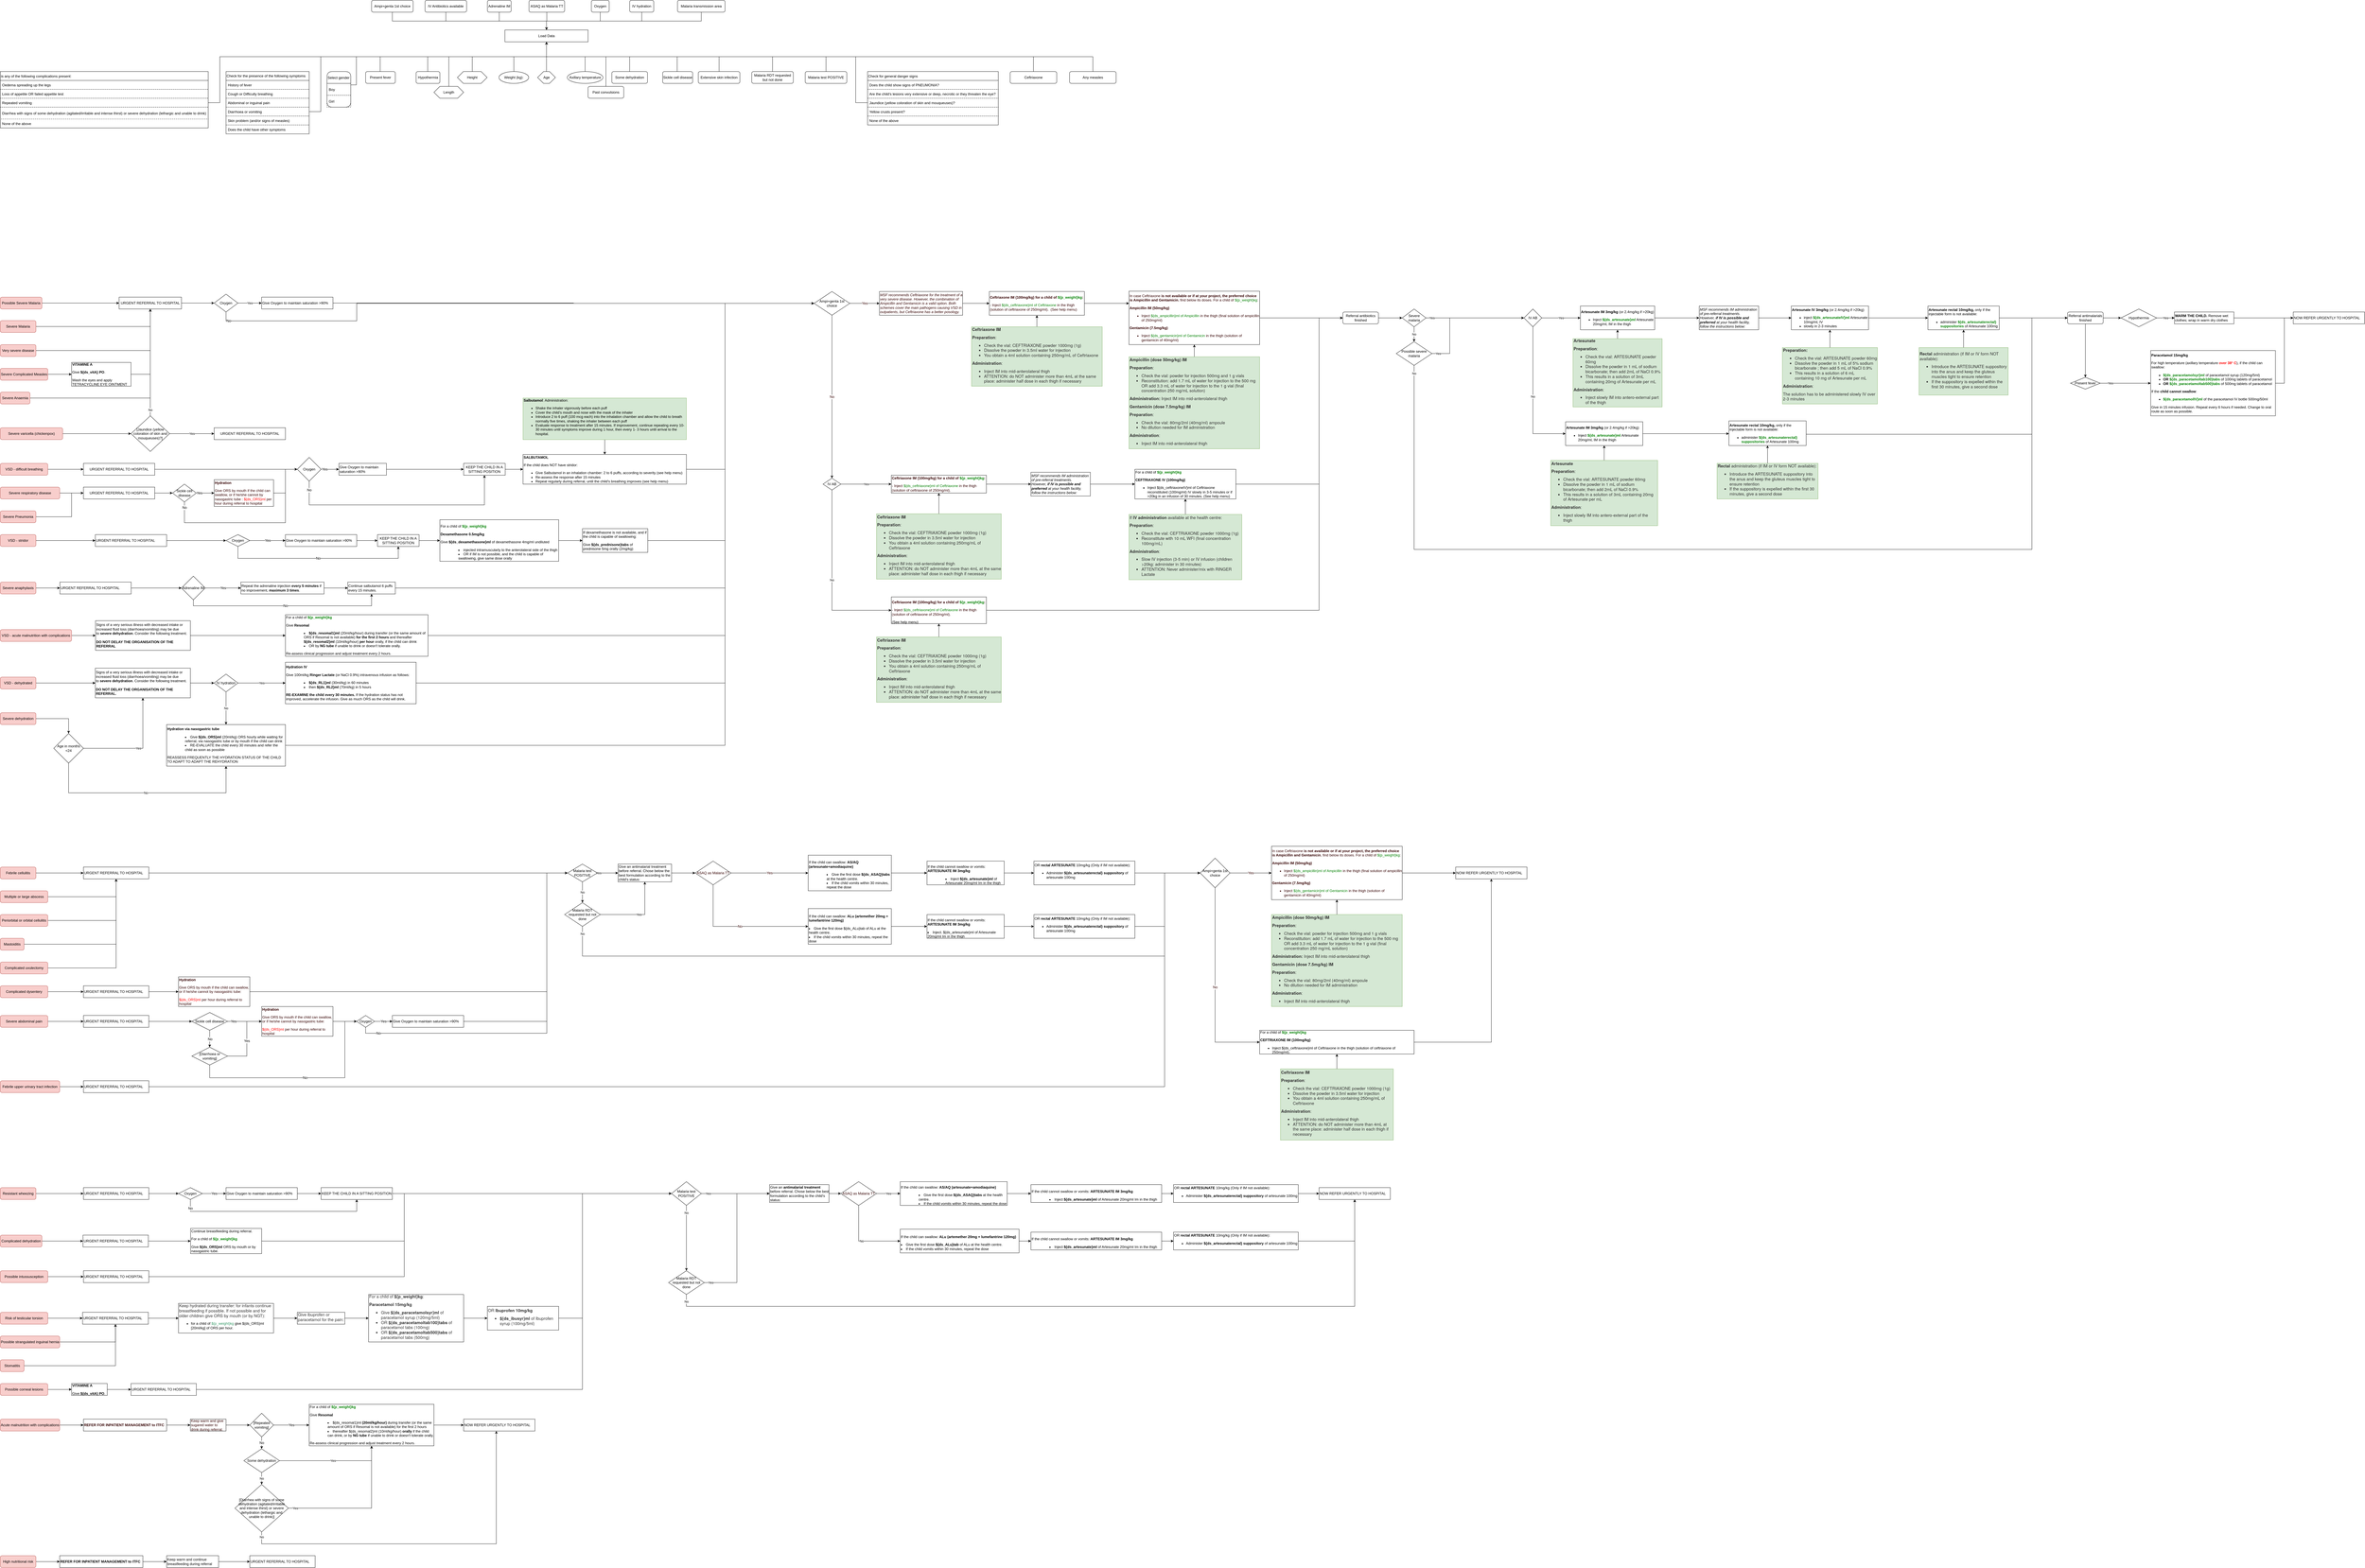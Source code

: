 <mxfile compressed="false" version="20.8.20" type="device" pages="5">
  <diagram id="kWf_blgi_NdiUHzsN4Vi" name="referral">
    <mxGraphModel dx="1114" dy="414" grid="1" gridSize="10" guides="1" tooltips="1" connect="1" arrows="1" fold="1" page="1" pageScale="1" pageWidth="1169" pageHeight="827" math="0" shadow="0">
      <root>
        <mxCell id="0" />
        <mxCell id="1" parent="0" />
        <mxCell id="KudxtqichP8pmQ3-9l3r-1" style="edgeStyle=orthogonalEdgeStyle;rounded=0;orthogonalLoop=1;jettySize=auto;html=1;" parent="1" source="KudxtqichP8pmQ3-9l3r-198" target="KudxtqichP8pmQ3-9l3r-188" edge="1">
          <mxGeometry relative="1" as="geometry" />
        </mxCell>
        <mxCell id="KudxtqichP8pmQ3-9l3r-2" style="edgeStyle=orthogonalEdgeStyle;rounded=0;orthogonalLoop=1;jettySize=auto;html=1;" parent="1" source="KudxtqichP8pmQ3-9l3r-213" target="KudxtqichP8pmQ3-9l3r-210" edge="1">
          <mxGeometry relative="1" as="geometry">
            <Array as="points">
              <mxPoint x="5975" y="1490" />
            </Array>
          </mxGeometry>
        </mxCell>
        <mxCell id="KudxtqichP8pmQ3-9l3r-3" style="edgeStyle=orthogonalEdgeStyle;rounded=0;orthogonalLoop=1;jettySize=auto;html=1;" parent="1" source="KudxtqichP8pmQ3-9l3r-201" target="KudxtqichP8pmQ3-9l3r-180" edge="1">
          <mxGeometry relative="1" as="geometry" />
        </mxCell>
        <mxCell id="KudxtqichP8pmQ3-9l3r-4" style="edgeStyle=orthogonalEdgeStyle;rounded=0;orthogonalLoop=1;jettySize=auto;html=1;" parent="1" source="KudxtqichP8pmQ3-9l3r-216" target="KudxtqichP8pmQ3-9l3r-178" edge="1">
          <mxGeometry relative="1" as="geometry" />
        </mxCell>
        <mxCell id="KudxtqichP8pmQ3-9l3r-5" style="edgeStyle=orthogonalEdgeStyle;rounded=0;orthogonalLoop=1;jettySize=auto;html=1;fontSize=12;fontColor=#000000;" parent="1" source="KudxtqichP8pmQ3-9l3r-6" target="KudxtqichP8pmQ3-9l3r-59" edge="1">
          <mxGeometry relative="1" as="geometry" />
        </mxCell>
        <object label="Very severe disease" odk_type="diagnosis" name="d_vsd" id="KudxtqichP8pmQ3-9l3r-6">
          <mxCell style="rounded=1;whiteSpace=wrap;html=1;fillColor=#f8cecc;strokeColor=#b85450;" parent="1" vertex="1">
            <mxGeometry x="40" y="1190" width="120" height="40" as="geometry" />
          </mxCell>
        </object>
        <mxCell id="KudxtqichP8pmQ3-9l3r-7" value="Yes" style="edgeStyle=orthogonalEdgeStyle;rounded=0;orthogonalLoop=1;jettySize=auto;html=1;" parent="1" source="KudxtqichP8pmQ3-9l3r-9" target="KudxtqichP8pmQ3-9l3r-11" edge="1">
          <mxGeometry relative="1" as="geometry">
            <mxPoint x="1570" y="1404" as="targetPoint" />
          </mxGeometry>
        </mxCell>
        <mxCell id="KudxtqichP8pmQ3-9l3r-8" value="No" style="edgeStyle=orthogonalEdgeStyle;rounded=0;orthogonalLoop=1;jettySize=auto;html=1;fontSize=12;fontColor=#000000;" parent="1" source="KudxtqichP8pmQ3-9l3r-9" target="KudxtqichP8pmQ3-9l3r-62" edge="1">
          <mxGeometry x="-0.963" relative="1" as="geometry">
            <mxPoint x="1642.5" y="1693" as="targetPoint" />
            <Array as="points">
              <mxPoint x="800" y="1110" />
              <mxPoint x="1240" y="1110" />
              <mxPoint x="1240" y="1051" />
            </Array>
            <mxPoint as="offset" />
          </mxGeometry>
        </mxCell>
        <UserObject label="Oxygen" name="load_oxygen_available" odk_type="rhombus" id="KudxtqichP8pmQ3-9l3r-9">
          <mxCell style="rhombus;whiteSpace=wrap;html=1;rounded=0;strokeColor=default;fillColor=none;" parent="1" vertex="1">
            <mxGeometry x="760" y="1020" width="80" height="60" as="geometry" />
          </mxCell>
        </UserObject>
        <mxCell id="KudxtqichP8pmQ3-9l3r-10" style="edgeStyle=orthogonalEdgeStyle;rounded=0;orthogonalLoop=1;jettySize=auto;html=1;fontSize=12;fontColor=#000000;" parent="1" source="KudxtqichP8pmQ3-9l3r-11" target="KudxtqichP8pmQ3-9l3r-62" edge="1">
          <mxGeometry relative="1" as="geometry">
            <mxPoint x="1692.5" y="1643" as="targetPoint" />
          </mxGeometry>
        </mxCell>
        <UserObject label="Give Oxygen to maintain saturation &amp;gt;90%" name="give_oxygen" odk_type="note" id="KudxtqichP8pmQ3-9l3r-11">
          <mxCell style="html=1;whiteSpace=wrap;fillColor=none;align=left;" parent="1" vertex="1">
            <mxGeometry x="920" y="1030" width="240" height="40" as="geometry" />
          </mxCell>
        </UserObject>
        <mxCell id="KudxtqichP8pmQ3-9l3r-12" value="" style="edgeStyle=orthogonalEdgeStyle;rounded=0;orthogonalLoop=1;jettySize=auto;html=1;fontColor=#000000;exitX=1;exitY=0.5;exitDx=0;exitDy=0;" parent="1" source="KudxtqichP8pmQ3-9l3r-70" target="KudxtqichP8pmQ3-9l3r-23" edge="1">
          <mxGeometry relative="1" as="geometry">
            <mxPoint x="954.63" y="3050" as="targetPoint" />
            <mxPoint x="589.13" y="2970" as="sourcePoint" />
          </mxGeometry>
        </mxCell>
        <mxCell id="KudxtqichP8pmQ3-9l3r-13" style="edgeStyle=orthogonalEdgeStyle;rounded=0;orthogonalLoop=1;jettySize=auto;html=1;fontSize=12;fontColor=#000000;" parent="1" source="KudxtqichP8pmQ3-9l3r-14" target="KudxtqichP8pmQ3-9l3r-192" edge="1">
          <mxGeometry relative="1" as="geometry" />
        </mxCell>
        <UserObject label="KEEP THE CHILD IN A SITTING POSITION" name="sitting_position" odk_type="note" id="KudxtqichP8pmQ3-9l3r-14">
          <mxCell style="html=1;whiteSpace=wrap;fillColor=none;align=center;fontColor=#000000;" parent="1" vertex="1">
            <mxGeometry x="1600" y="1590" width="140" height="40" as="geometry" />
          </mxCell>
        </UserObject>
        <mxCell id="KudxtqichP8pmQ3-9l3r-15" style="edgeStyle=orthogonalEdgeStyle;rounded=0;orthogonalLoop=1;jettySize=auto;html=1;fontColor=#000000;" parent="1" source="KudxtqichP8pmQ3-9l3r-16" target="KudxtqichP8pmQ3-9l3r-35" edge="1">
          <mxGeometry relative="1" as="geometry">
            <mxPoint x="808.13" y="3050" as="targetPoint" />
          </mxGeometry>
        </mxCell>
        <object label="VSD - acute malnutrition with complications" odk_type="diagnosis" name="d_vsd_malnutrition_acute_complications" id="KudxtqichP8pmQ3-9l3r-16">
          <mxCell style="rounded=1;whiteSpace=wrap;html=1;fillColor=#f8cecc;strokeColor=#b85450;fontColor=#000000;" parent="1" vertex="1">
            <mxGeometry x="40" y="2150" width="240" height="40" as="geometry" />
          </mxCell>
        </object>
        <mxCell id="KudxtqichP8pmQ3-9l3r-17" style="edgeStyle=orthogonalEdgeStyle;rounded=0;orthogonalLoop=1;jettySize=auto;html=1;fontSize=12;fontColor=#000000;" parent="1" source="KudxtqichP8pmQ3-9l3r-192" target="KudxtqichP8pmQ3-9l3r-62" edge="1">
          <mxGeometry relative="1" as="geometry">
            <Array as="points">
              <mxPoint x="2480" y="1610" />
              <mxPoint x="2480" y="1051" />
            </Array>
          </mxGeometry>
        </mxCell>
        <mxCell id="KudxtqichP8pmQ3-9l3r-18" style="edgeStyle=orthogonalEdgeStyle;rounded=0;orthogonalLoop=1;jettySize=auto;html=1;fontSize=12;fontColor=#000000;" parent="1" source="KudxtqichP8pmQ3-9l3r-19" target="KudxtqichP8pmQ3-9l3r-174" edge="1">
          <mxGeometry relative="1" as="geometry">
            <mxPoint x="2560" y="2090" as="targetPoint" />
          </mxGeometry>
        </mxCell>
        <UserObject label="&lt;p&gt;For a child of &lt;span style=&quot;color: #008000;&quot;&gt;&lt;strong&gt;${p_weight}kg&lt;/strong&gt;&lt;/span&gt;&lt;/p&gt;&lt;p&gt;&lt;strong&gt;Dexamethasone 0.5mg/kg&lt;/strong&gt;&lt;/p&gt;&lt;p&gt;Give &lt;strong&gt;${ds_dexamethasone}ml&lt;/strong&gt;&amp;nbsp;of dexamethasone 4mg/ml undiluted&lt;/p&gt;&lt;li style=&quot;padding-left: 60px;&quot;&gt;injected intramuscularly to the anterolateral side of the thigh&lt;/li&gt;&lt;li style=&quot;padding-left: 60px;&quot;&gt;OR if IM is not possible, and the child is capable of swallowing, give same dose orally&lt;/li&gt;" name="dexamethasone" odk_type="note" id="KudxtqichP8pmQ3-9l3r-19">
          <mxCell style="html=1;whiteSpace=wrap;fillColor=none;align=left;fontColor=#000000;" parent="1" vertex="1">
            <mxGeometry x="1520" y="1780" width="400" height="140" as="geometry" />
          </mxCell>
        </UserObject>
        <mxCell id="KudxtqichP8pmQ3-9l3r-20" style="edgeStyle=orthogonalEdgeStyle;rounded=0;orthogonalLoop=1;jettySize=auto;html=1;fontSize=12;fontColor=#000000;" parent="1" source="KudxtqichP8pmQ3-9l3r-21" target="KudxtqichP8pmQ3-9l3r-62" edge="1">
          <mxGeometry relative="1" as="geometry">
            <Array as="points">
              <mxPoint x="2480" y="2170" />
              <mxPoint x="2480" y="1051" />
            </Array>
          </mxGeometry>
        </mxCell>
        <UserObject label="&lt;p&gt;For a child of&amp;nbsp;&lt;span style=&quot;color: #008000;&quot;&gt;&lt;strong&gt;${p_weight}kg&lt;/strong&gt;&lt;/span&gt;&lt;/p&gt;&lt;p&gt;Give &lt;strong&gt;Resomal&lt;/strong&gt;&lt;/p&gt;&lt;li style=&quot;padding-left: 60px;&quot;&gt;&lt;strong&gt;${ds_resomal1}ml&lt;/strong&gt; (20ml/kg/hour) during transfer (or the same amount of ORS if Resomal is not available) &lt;strong&gt;for the first 2 hours&lt;/strong&gt; and thereafter &lt;strong&gt;${ds_resomal2}ml&lt;/strong&gt; (10ml/kg/hour) &lt;strong&gt;per hour&lt;/strong&gt; orally, if the child can drink&lt;/li&gt;&lt;li style=&quot;padding-left: 60px;&quot;&gt;OR by &lt;strong&gt;NG tube&lt;/strong&gt; if unable to drink or doesn&#39;t tolerate orally.&lt;/li&gt;&lt;p&gt;Re-assess clinical progression and adjust treatment every 2 hours.&lt;/p&gt;" name="resomal" odk_type="note" id="KudxtqichP8pmQ3-9l3r-21">
          <mxCell style="html=1;whiteSpace=wrap;fillColor=none;align=left;" parent="1" vertex="1">
            <mxGeometry x="1000" y="2100" width="480" height="140" as="geometry" />
          </mxCell>
        </UserObject>
        <mxCell id="KudxtqichP8pmQ3-9l3r-22" style="edgeStyle=orthogonalEdgeStyle;rounded=0;orthogonalLoop=1;jettySize=auto;html=1;fontColor=#000000;" parent="1" source="KudxtqichP8pmQ3-9l3r-23" target="KudxtqichP8pmQ3-9l3r-26" edge="1">
          <mxGeometry relative="1" as="geometry" />
        </mxCell>
        <UserObject label="&lt;span style=&quot;color: rgb(0, 0, 0);&quot;&gt;Signs of a very serious illness with decreased intake or increased fluid loss (diarrhoea/vomiting) may be due to&amp;nbsp;&lt;/span&gt;&lt;b style=&quot;color: rgb(0, 0, 0);&quot;&gt;severe dehydration&lt;/b&gt;&lt;span style=&quot;color: rgb(0, 0, 0);&quot;&gt;. Consider the following treatment.&amp;nbsp;&lt;/span&gt;&lt;br style=&quot;color: rgb(0, 0, 0);&quot;&gt;&lt;br style=&quot;color: rgb(0, 0, 0);&quot;&gt;&lt;b style=&quot;color: rgb(0, 0, 0);&quot;&gt;DO NOT DELAY THE ORGANISATION OF THE REFERRAL.&lt;/b&gt;" name="dehydration_severe_more_info" odk_type="note" id="KudxtqichP8pmQ3-9l3r-23">
          <mxCell style="html=1;whiteSpace=wrap;fillColor=none;align=left;" parent="1" vertex="1">
            <mxGeometry x="360" y="2280" width="320" height="100" as="geometry" />
          </mxCell>
        </UserObject>
        <mxCell id="KudxtqichP8pmQ3-9l3r-24" value="Yes" style="edgeStyle=orthogonalEdgeStyle;rounded=0;orthogonalLoop=1;jettySize=auto;html=1;fontColor=#000000;entryX=0;entryY=0.5;entryDx=0;entryDy=0;" parent="1" source="KudxtqichP8pmQ3-9l3r-26" target="KudxtqichP8pmQ3-9l3r-28" edge="1">
          <mxGeometry relative="1" as="geometry">
            <mxPoint x="1155.13" y="3470" as="targetPoint" />
          </mxGeometry>
        </mxCell>
        <mxCell id="KudxtqichP8pmQ3-9l3r-25" value="No" style="edgeStyle=orthogonalEdgeStyle;rounded=0;orthogonalLoop=1;jettySize=auto;html=1;fontColor=#000000;" parent="1" source="KudxtqichP8pmQ3-9l3r-26" target="KudxtqichP8pmQ3-9l3r-30" edge="1">
          <mxGeometry relative="1" as="geometry">
            <mxPoint x="1025.13" y="3600" as="targetPoint" />
          </mxGeometry>
        </mxCell>
        <UserObject label="IV hydration" name="load_iv_hydration_available" odk_type="rhombus" id="KudxtqichP8pmQ3-9l3r-26">
          <mxCell style="rhombus;whiteSpace=wrap;html=1;rounded=0;strokeColor=default;fillColor=none;fontColor=#000000;" parent="1" vertex="1">
            <mxGeometry x="760" y="2300" width="80" height="60" as="geometry" />
          </mxCell>
        </UserObject>
        <mxCell id="KudxtqichP8pmQ3-9l3r-27" style="edgeStyle=orthogonalEdgeStyle;rounded=0;orthogonalLoop=1;jettySize=auto;html=1;fontSize=12;fontColor=#000000;" parent="1" source="KudxtqichP8pmQ3-9l3r-28" target="KudxtqichP8pmQ3-9l3r-62" edge="1">
          <mxGeometry relative="1" as="geometry">
            <Array as="points">
              <mxPoint x="2480" y="2330" />
              <mxPoint x="2480" y="1051" />
            </Array>
          </mxGeometry>
        </mxCell>
        <UserObject label="&lt;p&gt;&lt;strong&gt;Hydration IV&lt;/strong&gt;&lt;/p&gt;&lt;p&gt;Give 100ml/kg &lt;strong&gt;Ringer Lactate&lt;/strong&gt; (or NaCl 0.9%) intravenous infusion as follows:&lt;/p&gt;&lt;li style=&quot;padding-left: 60px;&quot;&gt;&lt;strong&gt;${ds_RL1}ml&lt;/strong&gt; (30ml/kg) in 60 minutes &lt;/li&gt;&lt;li style=&quot;padding-left: 60px;&quot;&gt;then &lt;strong&gt;${ds_RL2}ml&lt;/strong&gt; (70ml/kg) in 5 hours &lt;/li&gt;&lt;p&gt;&lt;strong&gt;RE-EXAMINE the child every 30 minutes.&lt;/strong&gt; If the hydration status has not improved, accelerate the infusion. Give as much ORS as the child will drink.&lt;/p&gt;" name="hydration_iv" odk_type="note" id="KudxtqichP8pmQ3-9l3r-28">
          <mxCell style="html=1;whiteSpace=wrap;fillColor=none;align=left;fontColor=#000000;" parent="1" vertex="1">
            <mxGeometry x="1000" y="2260" width="440" height="140" as="geometry" />
          </mxCell>
        </UserObject>
        <mxCell id="KudxtqichP8pmQ3-9l3r-29" style="edgeStyle=orthogonalEdgeStyle;rounded=0;orthogonalLoop=1;jettySize=auto;html=1;fontSize=12;fontColor=#000000;" parent="1" source="KudxtqichP8pmQ3-9l3r-30" target="KudxtqichP8pmQ3-9l3r-62" edge="1">
          <mxGeometry relative="1" as="geometry">
            <Array as="points">
              <mxPoint x="2480" y="2540" />
              <mxPoint x="2480" y="1051" />
            </Array>
          </mxGeometry>
        </mxCell>
        <UserObject label="&lt;p&gt;&lt;strong&gt;Hydration via nasogastric tube&lt;/strong&gt;&lt;/p&gt;&lt;li style=&quot;padding-left: 60px;&quot;&gt;Give &lt;strong&gt;${ds_ORS}ml&lt;/strong&gt; (20ml/kg) ORS hourly while waiting for referral, via nasogastric tube or by mouth if the child can drink&lt;/li&gt;&lt;li style=&quot;padding-left: 60px;&quot;&gt;RE-EVALUATE the child every 30 minutes and refer the child as soon as possible&lt;/li&gt;&lt;p&gt;REASSESS FREQUENTLY THE HYDRATION STATUS OF THE CHILD TO ADAPT TO ADAPT THE REHYDRATION&lt;/p&gt;" name="hydration_nasogastric_tube" odk_type="note" id="KudxtqichP8pmQ3-9l3r-30">
          <mxCell style="html=1;whiteSpace=wrap;fillColor=none;align=left;fontColor=#000000;" parent="1" vertex="1">
            <mxGeometry x="600" y="2470" width="400" height="140" as="geometry" />
          </mxCell>
        </UserObject>
        <mxCell id="KudxtqichP8pmQ3-9l3r-31" style="edgeStyle=orthogonalEdgeStyle;rounded=0;orthogonalLoop=1;jettySize=auto;html=1;" parent="1" source="KudxtqichP8pmQ3-9l3r-222" target="KudxtqichP8pmQ3-9l3r-188" edge="1">
          <mxGeometry relative="1" as="geometry">
            <Array as="points">
              <mxPoint x="4480" y="2085" />
              <mxPoint x="4480" y="1100" />
            </Array>
            <mxPoint x="3545.059" y="2725" as="sourcePoint" />
          </mxGeometry>
        </mxCell>
        <mxCell id="KudxtqichP8pmQ3-9l3r-32" style="edgeStyle=orthogonalEdgeStyle;rounded=0;orthogonalLoop=1;jettySize=auto;html=1;fontColor=#000000;" parent="1" source="KudxtqichP8pmQ3-9l3r-210" target="KudxtqichP8pmQ3-9l3r-191" edge="1">
          <mxGeometry relative="1" as="geometry">
            <Array as="points">
              <mxPoint x="6880" y="1492" />
              <mxPoint x="6880" y="1100" />
            </Array>
            <mxPoint x="5120" y="2610.0" as="targetPoint" />
          </mxGeometry>
        </mxCell>
        <mxCell id="zpW9XfwoHnmC2GBLRP_y-4" style="edgeStyle=orthogonalEdgeStyle;rounded=0;orthogonalLoop=1;jettySize=auto;html=1;" parent="1" source="KudxtqichP8pmQ3-9l3r-33" target="zpW9XfwoHnmC2GBLRP_y-3" edge="1">
          <mxGeometry relative="1" as="geometry" />
        </mxCell>
        <object label="&lt;p&gt;&lt;strong&gt;WARM THE CHILD. &lt;/strong&gt;Remove wet clothes; wrap in warm dry clothes&lt;/p&gt;" odk_type="note" name="warm_the_child" id="KudxtqichP8pmQ3-9l3r-33">
          <mxCell style="rounded=0;whiteSpace=wrap;html=1;strokeColor=default;strokeWidth=1;align=left;fillColor=none;" parent="1" vertex="1">
            <mxGeometry x="7360" y="1080" width="200" height="40" as="geometry" />
          </mxCell>
        </object>
        <mxCell id="KudxtqichP8pmQ3-9l3r-34" style="edgeStyle=orthogonalEdgeStyle;rounded=0;orthogonalLoop=1;jettySize=auto;html=1;fontColor=#000000;" parent="1" source="KudxtqichP8pmQ3-9l3r-35" target="KudxtqichP8pmQ3-9l3r-21" edge="1">
          <mxGeometry relative="1" as="geometry" />
        </mxCell>
        <UserObject label="&lt;span style=&quot;color: rgb(0 , 0 , 0)&quot;&gt;Signs of a very serious illness with decreased intake or increased fluid loss (diarrhoea/vomiting) may be due to&amp;nbsp;&lt;/span&gt;&lt;b style=&quot;color: rgb(0 , 0 , 0)&quot;&gt;severe dehydration&lt;/b&gt;&lt;span style=&quot;color: rgb(0 , 0 , 0)&quot;&gt;. Consider the following treatment.&amp;nbsp;&lt;/span&gt;&lt;br style=&quot;color: rgb(0 , 0 , 0)&quot;&gt;&lt;br style=&quot;color: rgb(0 , 0 , 0)&quot;&gt;&lt;b style=&quot;color: rgb(0 , 0 , 0)&quot;&gt;DO NOT DELAY THE ORGANISATION OF THE REFERRAL&lt;/b&gt;" name="dehydration_severe_more_info" odk_type="note" id="KudxtqichP8pmQ3-9l3r-35">
          <mxCell style="html=1;whiteSpace=wrap;fillColor=none;align=left;" parent="1" vertex="1">
            <mxGeometry x="360.69" y="2120" width="319.31" height="100" as="geometry" />
          </mxCell>
        </UserObject>
        <mxCell id="zpW9XfwoHnmC2GBLRP_y-5" style="edgeStyle=orthogonalEdgeStyle;rounded=0;orthogonalLoop=1;jettySize=auto;html=1;" parent="1" source="KudxtqichP8pmQ3-9l3r-36" target="zpW9XfwoHnmC2GBLRP_y-3" edge="1">
          <mxGeometry relative="1" as="geometry">
            <Array as="points">
              <mxPoint x="7730" y="1320" />
              <mxPoint x="7730" y="1100" />
            </Array>
          </mxGeometry>
        </mxCell>
        <UserObject label="&lt;p&gt;&lt;strong&gt;Paracetamol 15mg/kg&lt;/strong&gt;&lt;/p&gt;&lt;p&gt;For high temperature (axillary temperature &lt;span style=&quot;color: #ff0000;&quot;&gt;&lt;strong&gt;over 38&amp;deg; C&lt;/strong&gt;&lt;/span&gt;), if the child can swallow:&lt;/p&gt;&lt;ul&gt;&lt;li&gt;&lt;span style=&quot;color: #008000;&quot;&gt;&lt;strong&gt;${ds_paracetamolsyr}ml&lt;/strong&gt;&lt;/span&gt; of paracetamol syrup (120mg/5ml)&lt;/li&gt;&lt;li&gt;&lt;strong&gt;OR&lt;/strong&gt; &lt;span style=&quot;color: #008000;&quot;&gt;&lt;strong&gt;${ds_paracetamoltab100}tabs&lt;/strong&gt;&lt;/span&gt; of 100mg tablets of paracetamol&lt;/li&gt;&lt;li&gt;&lt;strong&gt;OR&lt;/strong&gt; &lt;span style=&quot;color: #008000;&quot;&gt;&lt;strong&gt;${ds_paracetamoltab500}tabs&lt;/strong&gt;&lt;/span&gt; of 500mg tablets of paracetamol&lt;/li&gt;&lt;/ul&gt;&lt;p&gt;If the &lt;strong&gt;child cannot swallow&lt;/strong&gt;:&lt;/p&gt;&lt;ul&gt;&lt;li&gt;&lt;span style=&quot;color: #008000;&quot;&gt;&lt;strong&gt;${ds_paracetamolIV}ml&lt;/strong&gt;&lt;/span&gt; of the paracetamol IV bottle 500mg/50ml&lt;/li&gt;&lt;/ul&gt;&lt;p&gt;Give in 15 minutes infusion. Repeat every 6 hours if needed. Change to oral route as soon as possible.&lt;/p&gt;" name="pcm_fever_high" odk_type="note" id="KudxtqichP8pmQ3-9l3r-36">
          <mxCell style="html=1;whiteSpace=wrap;fillColor=none;align=left;fontColor=#000000;" parent="1" vertex="1">
            <mxGeometry x="7280" y="1210" width="420" height="220" as="geometry" />
          </mxCell>
        </UserObject>
        <mxCell id="KudxtqichP8pmQ3-9l3r-37" value="Yes" style="edgeStyle=orthogonalEdgeStyle;rounded=0;orthogonalLoop=1;jettySize=auto;html=1;fontColor=#000000;jumpStyle=gap;jumpSize=12;" parent="1" source="KudxtqichP8pmQ3-9l3r-39" target="KudxtqichP8pmQ3-9l3r-108" edge="1">
          <mxGeometry x="-0.903" relative="1" as="geometry">
            <mxPoint x="4620" y="1600" as="targetPoint" />
            <mxPoint as="offset" />
            <Array as="points">
              <mxPoint x="4920" y="1220" />
              <mxPoint x="4920" y="1100" />
            </Array>
          </mxGeometry>
        </mxCell>
        <mxCell id="KudxtqichP8pmQ3-9l3r-38" value="No" style="edgeStyle=orthogonalEdgeStyle;rounded=0;orthogonalLoop=1;jettySize=auto;html=1;fontColor=#000000;" parent="1" source="KudxtqichP8pmQ3-9l3r-39" target="KudxtqichP8pmQ3-9l3r-191" edge="1">
          <mxGeometry x="-0.985" relative="1" as="geometry">
            <mxPoint x="5120" y="2620.0" as="targetPoint" />
            <mxPoint as="offset" />
            <Array as="points">
              <mxPoint x="4800" y="1880" />
              <mxPoint x="6880" y="1880" />
              <mxPoint x="6880" y="1100" />
            </Array>
          </mxGeometry>
        </mxCell>
        <UserObject label="Possible severe malaria" name="d_malaria_severe_possible" odk_type="rhombus" id="KudxtqichP8pmQ3-9l3r-39">
          <mxCell style="rhombus;whiteSpace=wrap;html=1;rounded=0;strokeColor=default;fillColor=none;fontColor=#000000;" parent="1" vertex="1">
            <mxGeometry x="4740" y="1180" width="120" height="80" as="geometry" />
          </mxCell>
        </UserObject>
        <mxCell id="KudxtqichP8pmQ3-9l3r-40" value="Yes" style="edgeStyle=orthogonalEdgeStyle;rounded=0;jumpStyle=gap;jumpSize=12;orthogonalLoop=1;jettySize=auto;html=1;" parent="1" source="KudxtqichP8pmQ3-9l3r-41" target="KudxtqichP8pmQ3-9l3r-33" edge="1">
          <mxGeometry relative="1" as="geometry" />
        </mxCell>
        <UserObject label="Hypothermia" name="d_hypothermia" odk_type="rhombus" id="KudxtqichP8pmQ3-9l3r-41">
          <mxCell style="rhombus;whiteSpace=wrap;html=1;rounded=0;strokeColor=default;fillColor=none;fontColor=#000000;" parent="1" vertex="1">
            <mxGeometry x="7180" y="1070" width="120" height="60" as="geometry" />
          </mxCell>
        </UserObject>
        <mxCell id="KudxtqichP8pmQ3-9l3r-42" value="Yes" style="edgeStyle=orthogonalEdgeStyle;rounded=0;orthogonalLoop=1;jettySize=auto;html=1;fontColor=#000000;" parent="1" source="KudxtqichP8pmQ3-9l3r-43" target="KudxtqichP8pmQ3-9l3r-36" edge="1">
          <mxGeometry x="-0.6" relative="1" as="geometry">
            <mxPoint x="6960" y="2440" as="targetPoint" />
            <mxPoint as="offset" />
          </mxGeometry>
        </mxCell>
        <UserObject label="Present fever" name="d_fever" odk_type="rhombus" id="KudxtqichP8pmQ3-9l3r-43">
          <mxCell style="rhombus;whiteSpace=wrap;html=1;rounded=0;strokeColor=default;fillColor=none;fontColor=#000000;" parent="1" vertex="1">
            <mxGeometry x="7010" y="1300" width="100" height="40" as="geometry" />
          </mxCell>
        </UserObject>
        <mxCell id="KudxtqichP8pmQ3-9l3r-45" value="Yes" style="edgeStyle=orthogonalEdgeStyle;rounded=0;orthogonalLoop=1;jettySize=auto;html=1;" parent="1" source="KudxtqichP8pmQ3-9l3r-46" target="KudxtqichP8pmQ3-9l3r-108" edge="1">
          <mxGeometry x="-0.879" relative="1" as="geometry">
            <mxPoint x="5150" y="1100" as="targetPoint" />
            <mxPoint as="offset" />
          </mxGeometry>
        </mxCell>
        <mxCell id="-bAcFP9uNJpmCQb8tnJd-11" value="No" style="edgeStyle=orthogonalEdgeStyle;rounded=0;orthogonalLoop=1;jettySize=auto;html=1;" parent="1" source="KudxtqichP8pmQ3-9l3r-46" target="KudxtqichP8pmQ3-9l3r-39" edge="1">
          <mxGeometry relative="1" as="geometry" />
        </mxCell>
        <UserObject label="Severe malaria" name="d_malaria_severe" odk_type="rhombus" id="KudxtqichP8pmQ3-9l3r-46">
          <mxCell style="rhombus;whiteSpace=wrap;html=1;rounded=0;strokeColor=default;fillColor=none;" parent="1" vertex="1">
            <mxGeometry x="4760" y="1070" width="80" height="60" as="geometry" />
          </mxCell>
        </UserObject>
        <mxCell id="KudxtqichP8pmQ3-9l3r-47" style="edgeStyle=orthogonalEdgeStyle;rounded=0;orthogonalLoop=1;jettySize=auto;html=1;fontSize=12;fontColor=#000000;" parent="1" source="KudxtqichP8pmQ3-9l3r-48" target="KudxtqichP8pmQ3-9l3r-59" edge="1">
          <mxGeometry relative="1" as="geometry" />
        </mxCell>
        <object label="Severe Anaemia" odk_type="diagnosis" name="d_anemia_severe" id="KudxtqichP8pmQ3-9l3r-48">
          <mxCell style="rounded=1;whiteSpace=wrap;html=1;fillColor=#f8cecc;strokeColor=#b85450;" parent="1" vertex="1">
            <mxGeometry x="40" y="1350" width="100" height="40" as="geometry" />
          </mxCell>
        </object>
        <mxCell id="KudxtqichP8pmQ3-9l3r-49" style="edgeStyle=orthogonalEdgeStyle;rounded=0;orthogonalLoop=1;jettySize=auto;html=1;entryX=0;entryY=0.5;entryDx=0;entryDy=0;fontSize=12;" parent="1" source="KudxtqichP8pmQ3-9l3r-50" target="KudxtqichP8pmQ3-9l3r-57" edge="1">
          <mxGeometry relative="1" as="geometry" />
        </mxCell>
        <object label="Severe Complicated Measles" odk_type="diagnosis" name="d_scm" id="KudxtqichP8pmQ3-9l3r-50">
          <mxCell style="rounded=1;whiteSpace=wrap;html=1;fillColor=#f8cecc;strokeColor=#b85450;" parent="1" vertex="1">
            <mxGeometry x="40" y="1270" width="160" height="40" as="geometry" />
          </mxCell>
        </object>
        <mxCell id="KudxtqichP8pmQ3-9l3r-51" style="edgeStyle=orthogonalEdgeStyle;rounded=0;orthogonalLoop=1;jettySize=auto;html=1;fontSize=12;fontColor=#000000;" parent="1" source="KudxtqichP8pmQ3-9l3r-52" target="KudxtqichP8pmQ3-9l3r-77" edge="1">
          <mxGeometry relative="1" as="geometry">
            <mxPoint x="940" y="1730" as="targetPoint" />
            <Array as="points">
              <mxPoint x="1000" y="1690" />
              <mxPoint x="1000" y="1610" />
            </Array>
          </mxGeometry>
        </mxCell>
        <UserObject label="&lt;p style=&quot;color: rgb(51 , 0 , 0)&quot;&gt;&lt;b&gt;Hydration&lt;/b&gt;&lt;/p&gt;&lt;p style=&quot;color: rgb(51 , 0 , 0)&quot;&gt;Give ORS by mouth if the child can swallow, or if he/she cannot by nasogastric tube : &lt;span lang=&quot;EN-US&quot; style=&quot;color: red&quot;&gt;${ds_ORS}ml&amp;nbsp;&lt;/span&gt;&lt;span lang=&quot;EN-US&quot; style=&quot;color: rgb(51 , 0 , 0)&quot;&gt;per hour during referral to hospital&lt;/span&gt;&lt;/p&gt;" name="hydration_ors_referral" odk_type="note" id="KudxtqichP8pmQ3-9l3r-52">
          <mxCell style="html=1;whiteSpace=wrap;fillColor=none;align=left;" parent="1" vertex="1">
            <mxGeometry x="760" y="1645" width="200" height="90" as="geometry" />
          </mxCell>
        </UserObject>
        <mxCell id="KudxtqichP8pmQ3-9l3r-53" value="Yes" style="edgeStyle=orthogonalEdgeStyle;rounded=0;orthogonalLoop=1;jettySize=auto;html=1;fontSize=12;fontColor=#000000;" parent="1" source="KudxtqichP8pmQ3-9l3r-55" target="KudxtqichP8pmQ3-9l3r-52" edge="1">
          <mxGeometry x="-0.667" relative="1" as="geometry">
            <mxPoint as="offset" />
          </mxGeometry>
        </mxCell>
        <mxCell id="KudxtqichP8pmQ3-9l3r-54" value="No" style="edgeStyle=orthogonalEdgeStyle;rounded=0;orthogonalLoop=1;jettySize=auto;html=1;fontSize=12;fontColor=#000000;" parent="1" source="KudxtqichP8pmQ3-9l3r-55" target="KudxtqichP8pmQ3-9l3r-77" edge="1">
          <mxGeometry x="-0.94" relative="1" as="geometry">
            <mxPoint as="offset" />
            <mxPoint x="1030" y="1690" as="targetPoint" />
            <Array as="points">
              <mxPoint x="660" y="1790" />
              <mxPoint x="1000" y="1790" />
              <mxPoint x="1000" y="1610" />
            </Array>
          </mxGeometry>
        </mxCell>
        <UserObject label="Sickle cell disease" name="d_sickle_cell" odk_type="rhombus" id="KudxtqichP8pmQ3-9l3r-55">
          <mxCell style="rhombus;whiteSpace=wrap;html=1;rounded=0;strokeColor=default;fillColor=none;" parent="1" vertex="1">
            <mxGeometry x="620" y="1660" width="80" height="60" as="geometry" />
          </mxCell>
        </UserObject>
        <mxCell id="KudxtqichP8pmQ3-9l3r-56" style="edgeStyle=orthogonalEdgeStyle;rounded=0;orthogonalLoop=1;jettySize=auto;html=1;fontSize=12;fontColor=#000000;" parent="1" source="KudxtqichP8pmQ3-9l3r-57" target="KudxtqichP8pmQ3-9l3r-59" edge="1">
          <mxGeometry relative="1" as="geometry">
            <Array as="points">
              <mxPoint x="545" y="1290" />
            </Array>
          </mxGeometry>
        </mxCell>
        <UserObject label="&lt;p&gt;&lt;strong&gt;VITAMINE A&lt;/strong&gt;&lt;/p&gt;&lt;p&gt;Give &lt;strong&gt;${ds_vitA} PO&lt;/strong&gt;.&lt;/p&gt;&lt;p&gt;Wash the eyes and apply TETRACYCLINE EYE OINTMENT&lt;/p&gt;" name="vitamineA_referral" odk_type="note" id="KudxtqichP8pmQ3-9l3r-57">
          <mxCell style="html=1;whiteSpace=wrap;fillColor=none;align=left;fontSize=12;" parent="1" vertex="1">
            <mxGeometry x="280" y="1250" width="200" height="80" as="geometry" />
          </mxCell>
        </UserObject>
        <mxCell id="KudxtqichP8pmQ3-9l3r-58" style="edgeStyle=orthogonalEdgeStyle;rounded=0;orthogonalLoop=1;jettySize=auto;html=1;fontSize=12;" parent="1" source="KudxtqichP8pmQ3-9l3r-59" target="KudxtqichP8pmQ3-9l3r-9" edge="1">
          <mxGeometry relative="1" as="geometry">
            <mxPoint x="1465.75" y="1456" as="targetPoint" />
          </mxGeometry>
        </mxCell>
        <UserObject label="URGENT REFERRAL TO HOSPITAL" name="referral_urgent" odk_type="note" id="KudxtqichP8pmQ3-9l3r-59">
          <mxCell style="html=1;whiteSpace=wrap;fillColor=none;align=center;fontSize=12;" parent="1" vertex="1">
            <mxGeometry x="440" y="1030" width="210" height="40" as="geometry" />
          </mxCell>
        </UserObject>
        <mxCell id="KudxtqichP8pmQ3-9l3r-60" value="Yes" style="edgeStyle=orthogonalEdgeStyle;rounded=0;orthogonalLoop=1;jettySize=auto;html=1;fontSize=12;fontColor=#330000;" parent="1" source="KudxtqichP8pmQ3-9l3r-62" target="KudxtqichP8pmQ3-9l3r-176" edge="1">
          <mxGeometry relative="1" as="geometry">
            <mxPoint x="2953" y="1160" as="targetPoint" />
          </mxGeometry>
        </mxCell>
        <mxCell id="KudxtqichP8pmQ3-9l3r-61" value="No" style="edgeStyle=orthogonalEdgeStyle;rounded=0;orthogonalLoop=1;jettySize=auto;html=1;fontSize=12;fontColor=#330000;" parent="1" source="KudxtqichP8pmQ3-9l3r-62" target="KudxtqichP8pmQ3-9l3r-104" edge="1">
          <mxGeometry relative="1" as="geometry">
            <mxPoint x="3110" y="1881" as="targetPoint" />
          </mxGeometry>
        </mxCell>
        <UserObject label="&lt;span style=&quot;color: rgb(0, 0, 0);&quot;&gt;Ampi+genta 1st choice&lt;/span&gt;" name="load_ampi_genta" odk_type="rhombus" id="KudxtqichP8pmQ3-9l3r-62">
          <mxCell style="rhombus;whiteSpace=wrap;html=1;rounded=0;strokeColor=default;fillColor=none;fontSize=12;fontColor=#330000;" parent="1" vertex="1">
            <mxGeometry x="2780" y="1011" width="120" height="80" as="geometry" />
          </mxCell>
        </UserObject>
        <mxCell id="KudxtqichP8pmQ3-9l3r-63" style="edgeStyle=orthogonalEdgeStyle;rounded=0;orthogonalLoop=1;jettySize=auto;html=1;fontSize=12;fontColor=#330000;" parent="1" source="KudxtqichP8pmQ3-9l3r-197" target="KudxtqichP8pmQ3-9l3r-198" edge="1">
          <mxGeometry relative="1" as="geometry">
            <mxPoint x="3880" y="1050" as="targetPoint" />
            <Array as="points">
              <mxPoint x="4130" y="1050" />
            </Array>
          </mxGeometry>
        </mxCell>
        <mxCell id="KudxtqichP8pmQ3-9l3r-64" style="edgeStyle=orthogonalEdgeStyle;rounded=0;orthogonalLoop=1;jettySize=auto;html=1;fontSize=12;fontColor=#000000;" parent="1" source="KudxtqichP8pmQ3-9l3r-65" target="UWigqqheHBpRTN75foDZ-3" edge="1">
          <mxGeometry relative="1" as="geometry" />
        </mxCell>
        <object label="Severe dehydration" odk_type="diagnosis" name="d_dehydration_severe" id="KudxtqichP8pmQ3-9l3r-65">
          <mxCell style="rounded=1;whiteSpace=wrap;html=1;fillColor=#f8cecc;strokeColor=#b85450;" parent="1" vertex="1">
            <mxGeometry x="40.0" y="2430" width="120" height="40" as="geometry" />
          </mxCell>
        </object>
        <mxCell id="KudxtqichP8pmQ3-9l3r-66" style="edgeStyle=orthogonalEdgeStyle;rounded=0;orthogonalLoop=1;jettySize=auto;html=1;fontSize=12;fontColor=#000000;" parent="1" source="KudxtqichP8pmQ3-9l3r-67" target="ZGhPHBJChvB0-MRrLn76-1" edge="1">
          <mxGeometry relative="1" as="geometry" />
        </mxCell>
        <object label="Severe respiratory disease" odk_type="diagnosis" name="d_respiratory_severe" id="KudxtqichP8pmQ3-9l3r-67">
          <mxCell style="rounded=1;whiteSpace=wrap;html=1;fillColor=#f8cecc;strokeColor=#b85450;" parent="1" vertex="1">
            <mxGeometry x="40" y="1670" width="200" height="40" as="geometry" />
          </mxCell>
        </object>
        <mxCell id="KudxtqichP8pmQ3-9l3r-68" style="edgeStyle=orthogonalEdgeStyle;rounded=0;orthogonalLoop=1;jettySize=auto;html=1;fontSize=12;fontColor=#000000;" parent="1" source="KudxtqichP8pmQ3-9l3r-69" target="KudxtqichP8pmQ3-9l3r-72" edge="1">
          <mxGeometry relative="1" as="geometry">
            <mxPoint x="1076" y="2028" as="targetPoint" />
          </mxGeometry>
        </mxCell>
        <object label="VSD - difficult breathing" odk_type="diagnosis" name="d_vsd_breathing_difficult" id="KudxtqichP8pmQ3-9l3r-69">
          <mxCell style="rounded=1;whiteSpace=wrap;html=1;fillColor=#f8cecc;strokeColor=#b85450;fontSize=12;fontColor=#000000;" parent="1" vertex="1">
            <mxGeometry x="40" y="1590" width="160" height="40" as="geometry" />
          </mxCell>
        </object>
        <object label="VSD - dehydrated" odk_type="diagnosis" name="d_vsd_dehydrated" id="KudxtqichP8pmQ3-9l3r-70">
          <mxCell style="rounded=1;whiteSpace=wrap;html=1;fillColor=#f8cecc;strokeColor=#b85450;fontSize=12;fontColor=#000000;" parent="1" vertex="1">
            <mxGeometry x="40" y="2310" width="120" height="40" as="geometry" />
          </mxCell>
        </object>
        <mxCell id="KudxtqichP8pmQ3-9l3r-71" style="edgeStyle=orthogonalEdgeStyle;rounded=0;orthogonalLoop=1;jettySize=auto;html=1;entryX=0;entryY=0.5;entryDx=0;entryDy=0;fontSize=12;fontColor=#000000;" parent="1" source="KudxtqichP8pmQ3-9l3r-72" target="KudxtqichP8pmQ3-9l3r-77" edge="1">
          <mxGeometry relative="1" as="geometry" />
        </mxCell>
        <UserObject label="URGENT REFERRAL TO HOSPITAL" name="referral_urgent" odk_type="note" id="KudxtqichP8pmQ3-9l3r-72">
          <mxCell style="html=1;whiteSpace=wrap;fillColor=none;align=center;fontSize=12;" parent="1" vertex="1">
            <mxGeometry x="320" y="1590" width="240" height="40" as="geometry" />
          </mxCell>
        </UserObject>
        <mxCell id="KudxtqichP8pmQ3-9l3r-73" style="edgeStyle=orthogonalEdgeStyle;rounded=0;orthogonalLoop=1;jettySize=auto;html=1;entryX=0;entryY=0.5;entryDx=0;entryDy=0;fontSize=12;fontColor=#000000;" parent="1" source="KudxtqichP8pmQ3-9l3r-74" target="KudxtqichP8pmQ3-9l3r-83" edge="1">
          <mxGeometry relative="1" as="geometry" />
        </mxCell>
        <object label="VSD - stridor" odk_type="diagnosis" name="d_vsd_stridor" id="KudxtqichP8pmQ3-9l3r-74">
          <mxCell style="rounded=1;whiteSpace=wrap;html=1;fillColor=#f8cecc;strokeColor=#b85450;fontSize=12;fontColor=#000000;" parent="1" vertex="1">
            <mxGeometry x="40" y="1830" width="120" height="40" as="geometry" />
          </mxCell>
        </object>
        <mxCell id="KudxtqichP8pmQ3-9l3r-75" value="Yes" style="edgeStyle=orthogonalEdgeStyle;rounded=0;orthogonalLoop=1;jettySize=auto;html=1;fontSize=12;fontColor=#000000;" parent="1" source="KudxtqichP8pmQ3-9l3r-77" target="KudxtqichP8pmQ3-9l3r-79" edge="1">
          <mxGeometry x="-0.6" relative="1" as="geometry">
            <mxPoint as="offset" />
          </mxGeometry>
        </mxCell>
        <mxCell id="KudxtqichP8pmQ3-9l3r-76" value="No" style="edgeStyle=orthogonalEdgeStyle;rounded=0;orthogonalLoop=1;jettySize=auto;html=1;fontSize=12;fontColor=#000000;" parent="1" source="KudxtqichP8pmQ3-9l3r-77" target="KudxtqichP8pmQ3-9l3r-14" edge="1">
          <mxGeometry x="-0.922" relative="1" as="geometry">
            <mxPoint as="offset" />
            <Array as="points">
              <mxPoint x="1080" y="1730" />
            </Array>
          </mxGeometry>
        </mxCell>
        <UserObject label="Oxygen" name="load_oxygen_available" odk_type="rhombus" id="KudxtqichP8pmQ3-9l3r-77">
          <mxCell style="rhombus;whiteSpace=wrap;html=1;rounded=0;strokeColor=default;fillColor=none;" parent="1" vertex="1">
            <mxGeometry x="1040" y="1570" width="80" height="80" as="geometry" />
          </mxCell>
        </UserObject>
        <mxCell id="KudxtqichP8pmQ3-9l3r-78" style="edgeStyle=orthogonalEdgeStyle;rounded=0;orthogonalLoop=1;jettySize=auto;html=1;fontSize=12;fontColor=#000000;" parent="1" source="KudxtqichP8pmQ3-9l3r-79" target="KudxtqichP8pmQ3-9l3r-14" edge="1">
          <mxGeometry relative="1" as="geometry" />
        </mxCell>
        <UserObject label="Give Oxygen to maintain saturation &amp;gt;90%" name="give_oxygen" odk_type="note" id="KudxtqichP8pmQ3-9l3r-79">
          <mxCell style="html=1;whiteSpace=wrap;fillColor=none;align=left;" parent="1" vertex="1">
            <mxGeometry x="1180" y="1590" width="160" height="40" as="geometry" />
          </mxCell>
        </UserObject>
        <mxCell id="KudxtqichP8pmQ3-9l3r-80" style="edgeStyle=orthogonalEdgeStyle;rounded=0;orthogonalLoop=1;jettySize=auto;html=1;fontSize=12;fontColor=#000000;" parent="1" source="KudxtqichP8pmQ3-9l3r-81" target="KudxtqichP8pmQ3-9l3r-19" edge="1">
          <mxGeometry relative="1" as="geometry" />
        </mxCell>
        <UserObject label="KEEP THE CHILD IN A SITTING POSITION" name="sitting_position" odk_type="note" id="KudxtqichP8pmQ3-9l3r-81">
          <mxCell style="html=1;whiteSpace=wrap;fillColor=none;align=center;fontColor=#000000;" parent="1" vertex="1">
            <mxGeometry x="1310" y="1830" width="140" height="40" as="geometry" />
          </mxCell>
        </UserObject>
        <mxCell id="KudxtqichP8pmQ3-9l3r-82" style="edgeStyle=orthogonalEdgeStyle;rounded=0;orthogonalLoop=1;jettySize=auto;html=1;entryX=0;entryY=0.5;entryDx=0;entryDy=0;fontSize=12;fontColor=#000000;" parent="1" source="KudxtqichP8pmQ3-9l3r-83" target="KudxtqichP8pmQ3-9l3r-86" edge="1">
          <mxGeometry relative="1" as="geometry" />
        </mxCell>
        <UserObject label="URGENT REFERRAL TO HOSPITAL" name="referral_urgent" odk_type="note" id="KudxtqichP8pmQ3-9l3r-83">
          <mxCell style="html=1;whiteSpace=wrap;fillColor=none;align=left;fontSize=12;" parent="1" vertex="1">
            <mxGeometry x="360" y="1830" width="240" height="40" as="geometry" />
          </mxCell>
        </UserObject>
        <mxCell id="KudxtqichP8pmQ3-9l3r-84" value="Yes" style="edgeStyle=orthogonalEdgeStyle;rounded=0;orthogonalLoop=1;jettySize=auto;html=1;fontSize=12;fontColor=#000000;" parent="1" source="KudxtqichP8pmQ3-9l3r-86" target="KudxtqichP8pmQ3-9l3r-88" edge="1">
          <mxGeometry relative="1" as="geometry" />
        </mxCell>
        <mxCell id="KudxtqichP8pmQ3-9l3r-85" value="No" style="edgeStyle=orthogonalEdgeStyle;rounded=0;orthogonalLoop=1;jettySize=auto;html=1;fontSize=12;fontColor=#000000;" parent="1" source="KudxtqichP8pmQ3-9l3r-86" target="KudxtqichP8pmQ3-9l3r-81" edge="1">
          <mxGeometry relative="1" as="geometry">
            <Array as="points">
              <mxPoint x="840" y="1910" />
              <mxPoint x="1380" y="1910" />
            </Array>
          </mxGeometry>
        </mxCell>
        <UserObject label="Oxygen" name="load_oxygen_available" odk_type="rhombus" id="KudxtqichP8pmQ3-9l3r-86">
          <mxCell style="rhombus;whiteSpace=wrap;html=1;rounded=0;strokeColor=default;fillColor=none;" parent="1" vertex="1">
            <mxGeometry x="800" y="1830" width="80" height="40" as="geometry" />
          </mxCell>
        </UserObject>
        <mxCell id="KudxtqichP8pmQ3-9l3r-87" style="edgeStyle=orthogonalEdgeStyle;rounded=0;orthogonalLoop=1;jettySize=auto;html=1;fontSize=12;fontColor=#000000;" parent="1" source="KudxtqichP8pmQ3-9l3r-88" target="KudxtqichP8pmQ3-9l3r-81" edge="1">
          <mxGeometry relative="1" as="geometry" />
        </mxCell>
        <UserObject label="Give Oxygen to maintain saturation &amp;gt;90%" name="give_oxygen" odk_type="note" id="KudxtqichP8pmQ3-9l3r-88">
          <mxCell style="html=1;whiteSpace=wrap;fillColor=none;align=left;" parent="1" vertex="1">
            <mxGeometry x="1000" y="1830" width="240" height="40" as="geometry" />
          </mxCell>
        </UserObject>
        <mxCell id="KudxtqichP8pmQ3-9l3r-89" style="edgeStyle=orthogonalEdgeStyle;rounded=0;orthogonalLoop=1;jettySize=auto;html=1;fontSize=12;fontColor=#000000;" parent="1" source="KudxtqichP8pmQ3-9l3r-90" target="KudxtqichP8pmQ3-9l3r-99" edge="1">
          <mxGeometry relative="1" as="geometry">
            <mxPoint x="788.5" y="2730" as="targetPoint" />
          </mxGeometry>
        </mxCell>
        <object label="Severe anaphylaxis" odk_type="diagnosis" name="d_anaphylaxis_severe" id="KudxtqichP8pmQ3-9l3r-90">
          <mxCell style="rounded=1;whiteSpace=wrap;html=1;fillColor=#f8cecc;strokeColor=#b85450;fontSize=12;fontColor=#000000;" parent="1" vertex="1">
            <mxGeometry x="40" y="1990" width="120" height="40" as="geometry" />
          </mxCell>
        </object>
        <mxCell id="KudxtqichP8pmQ3-9l3r-91" style="edgeStyle=orthogonalEdgeStyle;rounded=0;orthogonalLoop=1;jettySize=auto;html=1;fontSize=12;fontColor=#000000;" parent="1" source="KudxtqichP8pmQ3-9l3r-92" target="KudxtqichP8pmQ3-9l3r-97" edge="1">
          <mxGeometry relative="1" as="geometry" />
        </mxCell>
        <UserObject label="&lt;p&gt;Repeat the adrenaline injection &lt;strong&gt;every&lt;/strong&gt; &lt;strong&gt;5 minutes&lt;/strong&gt; if no improvement, &lt;strong&gt;maximum 3 times&lt;/strong&gt;.&lt;/p&gt;" name="adrenaline_repeat" odk_type="note" id="KudxtqichP8pmQ3-9l3r-92">
          <mxCell style="html=1;whiteSpace=wrap;fillColor=none;align=left;fontSize=12;fontColor=#000000;" parent="1" vertex="1">
            <mxGeometry x="850" y="1990" width="280" height="40" as="geometry" />
          </mxCell>
        </UserObject>
        <mxCell id="KudxtqichP8pmQ3-9l3r-93" value="Yes" style="edgeStyle=orthogonalEdgeStyle;rounded=0;orthogonalLoop=1;jettySize=auto;html=1;fontSize=12;fontColor=#000000;" parent="1" source="KudxtqichP8pmQ3-9l3r-95" target="KudxtqichP8pmQ3-9l3r-92" edge="1">
          <mxGeometry relative="1" as="geometry">
            <mxPoint x="1455.12" y="2760" as="targetPoint" />
          </mxGeometry>
        </mxCell>
        <mxCell id="KudxtqichP8pmQ3-9l3r-94" value="No" style="edgeStyle=orthogonalEdgeStyle;rounded=0;orthogonalLoop=1;jettySize=auto;html=1;fontSize=12;fontColor=#000000;" parent="1" source="KudxtqichP8pmQ3-9l3r-95" target="KudxtqichP8pmQ3-9l3r-97" edge="1">
          <mxGeometry relative="1" as="geometry">
            <mxPoint x="1325.12" y="2890" as="targetPoint" />
            <Array as="points">
              <mxPoint x="690" y="2070" />
              <mxPoint x="1290" y="2070" />
            </Array>
          </mxGeometry>
        </mxCell>
        <UserObject label="Adrenaline IM" name="load_adrenaline_im_available" odk_type="rhombus" id="KudxtqichP8pmQ3-9l3r-95">
          <mxCell style="rhombus;whiteSpace=wrap;html=1;rounded=0;strokeColor=default;fillColor=none;fontSize=12;fontColor=#000000;" parent="1" vertex="1">
            <mxGeometry x="650" y="1970" width="80" height="80" as="geometry" />
          </mxCell>
        </UserObject>
        <UserObject label="Continue salbutamol 6 puffs every 15 minutes." name="continue_salbutamol" odk_type="note" id="KudxtqichP8pmQ3-9l3r-97">
          <mxCell style="html=1;whiteSpace=wrap;fillColor=none;align=left;fontSize=12;fontColor=#000000;" parent="1" vertex="1">
            <mxGeometry x="1210" y="1990" width="160" height="40" as="geometry" />
          </mxCell>
        </UserObject>
        <mxCell id="KudxtqichP8pmQ3-9l3r-98" style="edgeStyle=orthogonalEdgeStyle;rounded=0;orthogonalLoop=1;jettySize=auto;html=1;" parent="1" source="KudxtqichP8pmQ3-9l3r-97" target="KudxtqichP8pmQ3-9l3r-62" edge="1">
          <mxGeometry relative="1" as="geometry">
            <mxPoint x="2864" y="2590" as="targetPoint" />
            <Array as="points">
              <mxPoint x="2480" y="2010" />
              <mxPoint x="2480" y="1051" />
            </Array>
            <mxPoint x="1450" y="2010" as="sourcePoint" />
          </mxGeometry>
        </mxCell>
        <mxCell id="zpW9XfwoHnmC2GBLRP_y-6" style="edgeStyle=orthogonalEdgeStyle;rounded=0;orthogonalLoop=1;jettySize=auto;html=1;" parent="1" source="KudxtqichP8pmQ3-9l3r-99" target="KudxtqichP8pmQ3-9l3r-95" edge="1">
          <mxGeometry relative="1" as="geometry" />
        </mxCell>
        <UserObject label="URGENT REFERRAL TO HOSPITAL" name="referral_urgent" odk_type="note" id="KudxtqichP8pmQ3-9l3r-99">
          <mxCell style="html=1;whiteSpace=wrap;fillColor=none;align=left;fontSize=12;" parent="1" vertex="1">
            <mxGeometry x="240.69" y="1990" width="240" height="40" as="geometry" />
          </mxCell>
        </UserObject>
        <mxCell id="KudxtqichP8pmQ3-9l3r-100" style="edgeStyle=orthogonalEdgeStyle;rounded=0;orthogonalLoop=1;jettySize=auto;html=1;fontSize=12;fontColor=#000000;" parent="1" source="KudxtqichP8pmQ3-9l3r-101" target="KudxtqichP8pmQ3-9l3r-162" edge="1">
          <mxGeometry relative="1" as="geometry">
            <mxPoint x="1300" y="1850" as="targetPoint" />
          </mxGeometry>
        </mxCell>
        <object label="Severe varicella (chickenpox)" odk_type="diagnosis" name="d_varicella_severe" id="KudxtqichP8pmQ3-9l3r-101">
          <mxCell style="rounded=1;whiteSpace=wrap;html=1;fillColor=#f8cecc;strokeColor=#b85450;fontSize=12;" parent="1" vertex="1">
            <mxGeometry x="40" y="1470" width="210" height="40" as="geometry" />
          </mxCell>
        </object>
        <mxCell id="KudxtqichP8pmQ3-9l3r-102" value="&lt;font color=&quot;#000000&quot;&gt;Yes&lt;/font&gt;" style="edgeStyle=orthogonalEdgeStyle;rounded=0;orthogonalLoop=1;jettySize=auto;html=1;" parent="1" source="KudxtqichP8pmQ3-9l3r-104" target="KudxtqichP8pmQ3-9l3r-216" edge="1">
          <mxGeometry relative="1" as="geometry">
            <mxPoint x="2920" y="1661" as="targetPoint" />
          </mxGeometry>
        </mxCell>
        <mxCell id="KudxtqichP8pmQ3-9l3r-103" value="&lt;font color=&quot;#000000&quot;&gt;No&lt;/font&gt;" style="edgeStyle=orthogonalEdgeStyle;rounded=0;orthogonalLoop=1;jettySize=auto;html=1;" parent="1" source="KudxtqichP8pmQ3-9l3r-104" target="KudxtqichP8pmQ3-9l3r-222" edge="1">
          <mxGeometry relative="1" as="geometry">
            <mxPoint x="2920" y="2331" as="targetPoint" />
            <Array as="points">
              <mxPoint x="2840" y="2085" />
            </Array>
          </mxGeometry>
        </mxCell>
        <UserObject label="IV AB" name="load_iv_ab_available" odk_type="rhombus" id="KudxtqichP8pmQ3-9l3r-104">
          <mxCell style="rhombus;whiteSpace=wrap;html=1;rounded=0;strokeColor=default;fillColor=none;" parent="1" vertex="1">
            <mxGeometry x="2810" y="1640" width="60" height="40" as="geometry" />
          </mxCell>
        </UserObject>
        <mxCell id="KudxtqichP8pmQ3-9l3r-105" style="edgeStyle=orthogonalEdgeStyle;rounded=0;orthogonalLoop=1;jettySize=auto;html=1;fontColor=#000000;" parent="1" source="KudxtqichP8pmQ3-9l3r-219" target="KudxtqichP8pmQ3-9l3r-188" edge="1">
          <mxGeometry relative="1" as="geometry">
            <Array as="points">
              <mxPoint x="4480" y="1660" />
              <mxPoint x="4480" y="1100" />
            </Array>
          </mxGeometry>
        </mxCell>
        <mxCell id="KudxtqichP8pmQ3-9l3r-106" value="Yes" style="edgeStyle=orthogonalEdgeStyle;rounded=0;orthogonalLoop=1;jettySize=auto;html=1;fontColor=#000000;" parent="1" source="KudxtqichP8pmQ3-9l3r-108" target="KudxtqichP8pmQ3-9l3r-201" edge="1">
          <mxGeometry relative="1" as="geometry">
            <mxPoint x="5320" y="1100" as="targetPoint" />
          </mxGeometry>
        </mxCell>
        <mxCell id="KudxtqichP8pmQ3-9l3r-107" value="No" style="edgeStyle=orthogonalEdgeStyle;rounded=0;orthogonalLoop=1;jettySize=auto;html=1;fontColor=#000000;" parent="1" source="KudxtqichP8pmQ3-9l3r-108" target="KudxtqichP8pmQ3-9l3r-213" edge="1">
          <mxGeometry relative="1" as="geometry">
            <mxPoint x="5320" y="1605" as="targetPoint" />
            <Array as="points">
              <mxPoint x="5200" y="1490" />
            </Array>
          </mxGeometry>
        </mxCell>
        <UserObject label="IV AB" name="load_iv_ab_available" odk_type="rhombus" id="KudxtqichP8pmQ3-9l3r-108">
          <mxCell style="rhombus;whiteSpace=wrap;html=1;rounded=0;strokeColor=default;fillColor=none;fontColor=#000000;" parent="1" vertex="1">
            <mxGeometry x="5170" y="1070" width="60" height="60" as="geometry" />
          </mxCell>
        </UserObject>
        <mxCell id="KudxtqichP8pmQ3-9l3r-109" style="edgeStyle=orthogonalEdgeStyle;rounded=0;orthogonalLoop=1;jettySize=auto;html=1;fontColor=#000000;" parent="1" source="KudxtqichP8pmQ3-9l3r-207" target="KudxtqichP8pmQ3-9l3r-191" edge="1">
          <mxGeometry relative="1" as="geometry">
            <mxPoint x="5280" y="2770.0" as="targetPoint" />
          </mxGeometry>
        </mxCell>
        <mxCell id="KudxtqichP8pmQ3-9l3r-110" style="edgeStyle=orthogonalEdgeStyle;rounded=0;orthogonalLoop=1;jettySize=auto;html=1;" parent="1" source="KudxtqichP8pmQ3-9l3r-111" target="KudxtqichP8pmQ3-9l3r-112" edge="1">
          <mxGeometry relative="1" as="geometry" />
        </mxCell>
        <object label="ASAQ as Malaria TT" odk_type="calculate" name="load_malaria_asac" id="KudxtqichP8pmQ3-9l3r-111">
          <mxCell style="rounded=1;whiteSpace=wrap;html=1;fillColor=none;strokeColor=default;" parent="1" vertex="1">
            <mxGeometry x="1820" y="30" width="120" height="40" as="geometry" />
          </mxCell>
        </object>
        <UserObject label="Load Data" name="data_loader" odk_type="note" id="KudxtqichP8pmQ3-9l3r-112">
          <mxCell style="html=1;whiteSpace=wrap;fillColor=none;" parent="1" vertex="1">
            <mxGeometry x="1739" y="130" width="280" height="40" as="geometry" />
          </mxCell>
        </UserObject>
        <mxCell id="KudxtqichP8pmQ3-9l3r-113" style="edgeStyle=orthogonalEdgeStyle;rounded=0;orthogonalLoop=1;jettySize=auto;html=1;exitX=0.5;exitY=1;exitDx=0;exitDy=0;" parent="1" source="KudxtqichP8pmQ3-9l3r-114" target="KudxtqichP8pmQ3-9l3r-112" edge="1">
          <mxGeometry relative="1" as="geometry">
            <mxPoint x="541" y="111" as="targetPoint" />
          </mxGeometry>
        </mxCell>
        <object label="Adrenaline IM" odk_type="calculate" name="load_adrenaline_im_available" id="KudxtqichP8pmQ3-9l3r-114">
          <mxCell style="rounded=1;whiteSpace=wrap;html=1;fillColor=none;strokeColor=default;" parent="1" vertex="1">
            <mxGeometry x="1680" y="30" width="80" height="40" as="geometry" />
          </mxCell>
        </object>
        <mxCell id="KudxtqichP8pmQ3-9l3r-115" style="edgeStyle=orthogonalEdgeStyle;rounded=0;orthogonalLoop=1;jettySize=auto;html=1;" parent="1" source="KudxtqichP8pmQ3-9l3r-116" target="KudxtqichP8pmQ3-9l3r-112" edge="1">
          <mxGeometry relative="1" as="geometry">
            <mxPoint x="932" y="1" as="targetPoint" />
            <Array as="points">
              <mxPoint x="2060" y="100" />
              <mxPoint x="1879" y="100" />
            </Array>
          </mxGeometry>
        </mxCell>
        <object label="Oxygen" odk_type="calculate" name="load_oxygen_available" id="KudxtqichP8pmQ3-9l3r-116">
          <mxCell style="rounded=1;whiteSpace=wrap;html=1;fillColor=none;strokeColor=default;" parent="1" vertex="1">
            <mxGeometry x="2030" y="30" width="60" height="40" as="geometry" />
          </mxCell>
        </object>
        <mxCell id="KudxtqichP8pmQ3-9l3r-117" style="edgeStyle=orthogonalEdgeStyle;rounded=0;orthogonalLoop=1;jettySize=auto;html=1;" parent="1" source="KudxtqichP8pmQ3-9l3r-118" target="KudxtqichP8pmQ3-9l3r-112" edge="1">
          <mxGeometry relative="1" as="geometry">
            <mxPoint x="1106.25" y="3.5" as="targetPoint" />
            <Array as="points">
              <mxPoint x="2200" y="100" />
              <mxPoint x="1879" y="100" />
            </Array>
          </mxGeometry>
        </mxCell>
        <object label="IV hydration" odk_type="calculate" name="load_iv_hydration_available" id="KudxtqichP8pmQ3-9l3r-118">
          <mxCell style="rounded=1;whiteSpace=wrap;html=1;fillColor=none;strokeColor=default;" parent="1" vertex="1">
            <mxGeometry x="2159" y="30" width="81" height="40" as="geometry" />
          </mxCell>
        </object>
        <mxCell id="KudxtqichP8pmQ3-9l3r-119" style="edgeStyle=orthogonalEdgeStyle;rounded=0;orthogonalLoop=1;jettySize=auto;html=1;" parent="1" source="KudxtqichP8pmQ3-9l3r-120" target="KudxtqichP8pmQ3-9l3r-112" edge="1">
          <mxGeometry relative="1" as="geometry" />
        </mxCell>
        <object label="Axillary temperature" odk_type="decimal" min="32" max="42" constraint_message="This body temperature is unrealistic. Enter a realistic value." required="yes" name="p_temp" id="KudxtqichP8pmQ3-9l3r-120">
          <mxCell style="ellipse;whiteSpace=wrap;html=1;fillColor=none;" parent="1" vertex="1">
            <mxGeometry x="1949" y="270" width="120" height="40" as="geometry" />
          </mxCell>
        </object>
        <mxCell id="KudxtqichP8pmQ3-9l3r-121" style="edgeStyle=orthogonalEdgeStyle;rounded=0;orthogonalLoop=1;jettySize=auto;html=1;" parent="1" source="KudxtqichP8pmQ3-9l3r-122" target="KudxtqichP8pmQ3-9l3r-112" edge="1">
          <mxGeometry relative="1" as="geometry">
            <mxPoint x="3148.08" y="96" as="targetPoint" />
            <Array as="points">
              <mxPoint x="1360" y="100" />
              <mxPoint x="1879" y="100" />
            </Array>
          </mxGeometry>
        </mxCell>
        <object label="Ampi+genta 1st choice" odk_type="calculate" name="load_ampi_genta" id="KudxtqichP8pmQ3-9l3r-122">
          <mxCell style="rounded=1;whiteSpace=wrap;html=1;fillColor=none;strokeColor=default;" parent="1" vertex="1">
            <mxGeometry x="1290" y="30" width="140" height="40" as="geometry" />
          </mxCell>
        </object>
        <mxCell id="KudxtqichP8pmQ3-9l3r-123" style="edgeStyle=orthogonalEdgeStyle;rounded=0;orthogonalLoop=1;jettySize=auto;html=1;" parent="1" source="KudxtqichP8pmQ3-9l3r-124" target="KudxtqichP8pmQ3-9l3r-112" edge="1">
          <mxGeometry relative="1" as="geometry">
            <Array as="points">
              <mxPoint x="1319" y="220" />
              <mxPoint x="1879" y="220" />
            </Array>
          </mxGeometry>
        </mxCell>
        <object label="Present fever" odk_type="calculate" name="d_fever" id="KudxtqichP8pmQ3-9l3r-124">
          <mxCell style="rounded=1;whiteSpace=wrap;html=1;fillColor=none;strokeColor=default;" parent="1" vertex="1">
            <mxGeometry x="1270" y="270" width="100" height="40" as="geometry" />
          </mxCell>
        </object>
        <mxCell id="KudxtqichP8pmQ3-9l3r-125" style="edgeStyle=orthogonalEdgeStyle;rounded=0;orthogonalLoop=1;jettySize=auto;html=1;" parent="1" source="KudxtqichP8pmQ3-9l3r-126" target="KudxtqichP8pmQ3-9l3r-112" edge="1">
          <mxGeometry relative="1" as="geometry">
            <Array as="points">
              <mxPoint x="1479" y="220" />
              <mxPoint x="1879" y="220" />
            </Array>
          </mxGeometry>
        </mxCell>
        <object label="Hypothermia" odk_type="calculate" name="d_hypothermia" id="KudxtqichP8pmQ3-9l3r-126">
          <mxCell style="rounded=1;whiteSpace=wrap;html=1;fillColor=none;strokeColor=default;" parent="1" vertex="1">
            <mxGeometry x="1440" y="270" width="80" height="40" as="geometry" />
          </mxCell>
        </object>
        <mxCell id="KudxtqichP8pmQ3-9l3r-127" style="edgeStyle=orthogonalEdgeStyle;rounded=0;orthogonalLoop=1;jettySize=auto;html=1;" parent="1" source="KudxtqichP8pmQ3-9l3r-128" target="KudxtqichP8pmQ3-9l3r-112" edge="1">
          <mxGeometry relative="1" as="geometry">
            <mxPoint x="1037" y="16" as="targetPoint" />
            <Array as="points">
              <mxPoint x="2319" y="220" />
              <mxPoint x="1879" y="220" />
            </Array>
          </mxGeometry>
        </mxCell>
        <object label="Sickle cell disease" odk_type="calculate" name="d_sickle_cell" id="KudxtqichP8pmQ3-9l3r-128">
          <mxCell style="rounded=1;whiteSpace=wrap;html=1;fillColor=none;strokeColor=default;" parent="1" vertex="1">
            <mxGeometry x="2270" y="270" width="101" height="40" as="geometry" />
          </mxCell>
        </object>
        <mxCell id="KudxtqichP8pmQ3-9l3r-129" style="edgeStyle=orthogonalEdgeStyle;rounded=0;orthogonalLoop=1;jettySize=auto;html=1;" parent="1" source="KudxtqichP8pmQ3-9l3r-130" target="KudxtqichP8pmQ3-9l3r-112" edge="1">
          <mxGeometry relative="1" as="geometry">
            <mxPoint x="2776.2" y="75.86" as="targetPoint" />
            <Array as="points">
              <mxPoint x="1540" y="100" />
              <mxPoint x="1879" y="100" />
            </Array>
          </mxGeometry>
        </mxCell>
        <object label="IV Antibiotics available" odk_type="calculate" name="load_iv_ab_available" id="KudxtqichP8pmQ3-9l3r-130">
          <mxCell style="rounded=1;whiteSpace=wrap;html=1;fillColor=none;strokeColor=default;" parent="1" vertex="1">
            <mxGeometry x="1470" y="30" width="140" height="40" as="geometry" />
          </mxCell>
        </object>
        <mxCell id="KudxtqichP8pmQ3-9l3r-131" style="edgeStyle=orthogonalEdgeStyle;rounded=0;orthogonalLoop=1;jettySize=auto;html=1;jumpStyle=gap;jumpSize=12;" parent="1" source="KudxtqichP8pmQ3-9l3r-132" target="KudxtqichP8pmQ3-9l3r-112" edge="1">
          <mxGeometry relative="1" as="geometry">
            <mxPoint x="315.612" y="80.26" as="targetPoint" />
            <Array as="points">
              <mxPoint x="2400" y="100" />
              <mxPoint x="1879" y="100" />
            </Array>
          </mxGeometry>
        </mxCell>
        <object label="Malaria transmission area" odk_type="calculate" name="load_malaria_transmission_area" id="KudxtqichP8pmQ3-9l3r-132">
          <mxCell style="rounded=1;whiteSpace=wrap;html=1;fillColor=none;strokeColor=default;" parent="1" vertex="1">
            <mxGeometry x="2320" y="30" width="160" height="40" as="geometry" />
          </mxCell>
        </object>
        <UserObject label="Check for the presence of the following symptoms" name="major_symptoms" odk_type="select_multiple" id="KudxtqichP8pmQ3-9l3r-133">
          <mxCell style="swimlane;fontStyle=0;childLayout=stackLayout;horizontal=1;startSize=30;horizontalStack=0;resizeParent=1;resizeParentMax=0;resizeLast=0;collapsible=0;marginBottom=0;fontColor=#000000;rounded=0;fillColor=none;align=left;whiteSpace=wrap;" parent="1" vertex="1">
            <mxGeometry x="800" y="270" width="280" height="210" as="geometry" />
          </mxCell>
        </UserObject>
        <UserObject label="History of fever" name="opt_1" odk_type="select_option" id="KudxtqichP8pmQ3-9l3r-134">
          <mxCell style="text;strokeColor=default;fillColor=none;align=left;verticalAlign=middle;spacingLeft=4;spacingRight=4;overflow=hidden;points=[[0,0.5],[1,0.5]];portConstraint=eastwest;rotatable=0;fontColor=#000000;rounded=0;dashed=1;" parent="KudxtqichP8pmQ3-9l3r-133" vertex="1">
            <mxGeometry y="30" width="280" height="30" as="geometry" />
          </mxCell>
        </UserObject>
        <UserObject label="Cough or Difficulty breathing" name="opt_2" odk_type="select_option" id="KudxtqichP8pmQ3-9l3r-135">
          <mxCell style="text;strokeColor=default;fillColor=none;align=left;verticalAlign=middle;spacingLeft=4;spacingRight=4;overflow=hidden;points=[[0,0.5],[1,0.5]];portConstraint=eastwest;rotatable=0;fontColor=#000000;rounded=0;dashed=1;" parent="KudxtqichP8pmQ3-9l3r-133" vertex="1">
            <mxGeometry y="60" width="280" height="30" as="geometry" />
          </mxCell>
        </UserObject>
        <UserObject label="Abdominal or inguinal pain" name="opt_3" odk_type="select_option" id="KudxtqichP8pmQ3-9l3r-136">
          <mxCell style="text;strokeColor=default;fillColor=none;align=left;verticalAlign=middle;spacingLeft=4;spacingRight=4;overflow=hidden;points=[[0,0.5],[1,0.5]];portConstraint=eastwest;rotatable=0;dashed=1;" parent="KudxtqichP8pmQ3-9l3r-133" vertex="1">
            <mxGeometry y="90" width="280" height="30" as="geometry" />
          </mxCell>
        </UserObject>
        <UserObject label="Diarrhoea or vomiting" name="opt_4" odk_type="select_option" id="KudxtqichP8pmQ3-9l3r-137">
          <mxCell style="text;strokeColor=default;fillColor=none;align=left;verticalAlign=middle;spacingLeft=4;spacingRight=4;overflow=hidden;points=[[0,0.5],[1,0.5]];portConstraint=eastwest;rotatable=0;fontColor=#000000;rounded=0;dashed=1;" parent="KudxtqichP8pmQ3-9l3r-133" vertex="1">
            <mxGeometry y="120" width="280" height="30" as="geometry" />
          </mxCell>
        </UserObject>
        <UserObject label="Skin problem (and/or signs of measles)" name="opt_5" odk_type="select_option" id="KudxtqichP8pmQ3-9l3r-138">
          <mxCell style="text;strokeColor=default;fillColor=none;align=left;verticalAlign=middle;spacingLeft=4;spacingRight=4;overflow=hidden;points=[[0,0.5],[1,0.5]];portConstraint=eastwest;rotatable=0;dashed=1;" parent="KudxtqichP8pmQ3-9l3r-133" vertex="1">
            <mxGeometry y="150" width="280" height="30" as="geometry" />
          </mxCell>
        </UserObject>
        <object label="Does the child have other symptoms" odk_type="select_option" name="opt_6" id="KudxtqichP8pmQ3-9l3r-139">
          <mxCell style="text;strokeColor=default;fillColor=none;align=left;verticalAlign=middle;spacingLeft=4;spacingRight=4;overflow=hidden;points=[[0,0.5],[1,0.5]];portConstraint=eastwest;rotatable=0;dashed=1;" parent="KudxtqichP8pmQ3-9l3r-133" vertex="1">
            <mxGeometry y="180" width="280" height="30" as="geometry" />
          </mxCell>
        </object>
        <mxCell id="KudxtqichP8pmQ3-9l3r-140" style="edgeStyle=orthogonalEdgeStyle;rounded=0;orthogonalLoop=1;jettySize=auto;html=1;fontColor=#000000;" parent="1" source="KudxtqichP8pmQ3-9l3r-137" target="KudxtqichP8pmQ3-9l3r-112" edge="1">
          <mxGeometry relative="1" as="geometry">
            <Array as="points">
              <mxPoint x="1119" y="405" />
              <mxPoint x="1119" y="220" />
              <mxPoint x="1879" y="220" />
            </Array>
          </mxGeometry>
        </mxCell>
        <UserObject label="is any of the following complications present:" name="select_complications_nutritional" odk_type="select_multiple" id="KudxtqichP8pmQ3-9l3r-141">
          <mxCell style="swimlane;fontStyle=0;childLayout=stackLayout;horizontal=1;startSize=30;horizontalStack=0;resizeParent=1;resizeParentMax=0;resizeLast=0;collapsible=0;marginBottom=0;fontColor=#000000;rounded=0;fillColor=none;align=left;" parent="1" vertex="1">
            <mxGeometry x="40" y="270" width="700" height="190" as="geometry" />
          </mxCell>
        </UserObject>
        <UserObject label="Oedema spreading up the legs" name="opt_1" odk_type="select_option" id="KudxtqichP8pmQ3-9l3r-142">
          <mxCell style="text;strokeColor=default;fillColor=none;align=left;verticalAlign=middle;spacingLeft=4;spacingRight=4;overflow=hidden;points=[[0,0.5],[1,0.5]];portConstraint=eastwest;rotatable=0;fontColor=#000000;rounded=0;dashed=1;" parent="KudxtqichP8pmQ3-9l3r-141" vertex="1">
            <mxGeometry y="30" width="700" height="30" as="geometry" />
          </mxCell>
        </UserObject>
        <UserObject label="Loss of appetite OR failed appetite test" name="opt_2" odk_type="select_option" id="KudxtqichP8pmQ3-9l3r-143">
          <mxCell style="text;strokeColor=default;fillColor=none;align=left;verticalAlign=middle;spacingLeft=4;spacingRight=4;overflow=hidden;points=[[0,0.5],[1,0.5]];portConstraint=eastwest;rotatable=0;fontColor=#000000;rounded=0;dashed=1;" parent="KudxtqichP8pmQ3-9l3r-141" vertex="1">
            <mxGeometry y="60" width="700" height="30" as="geometry" />
          </mxCell>
        </UserObject>
        <UserObject label="Repeated vomiting" name="opt_3" odk_type="select_option" id="KudxtqichP8pmQ3-9l3r-144">
          <mxCell style="text;strokeColor=default;fillColor=none;align=left;verticalAlign=middle;spacingLeft=4;spacingRight=4;overflow=hidden;points=[[0,0.5],[1,0.5]];portConstraint=eastwest;rotatable=0;fontColor=#000000;rounded=0;dashed=1;" parent="KudxtqichP8pmQ3-9l3r-141" vertex="1">
            <mxGeometry y="90" width="700" height="30" as="geometry" />
          </mxCell>
        </UserObject>
        <object label="Diarrhea with signs of some dehydration (agitated/irritable and intense thirst) or severe dehydration (lethargic and unable to drink)" odk_type="select_option" name="opt_4" id="KudxtqichP8pmQ3-9l3r-145">
          <mxCell style="text;strokeColor=default;fillColor=none;align=left;verticalAlign=middle;spacingLeft=4;spacingRight=4;overflow=hidden;points=[[0,0.5],[1,0.5]];portConstraint=eastwest;rotatable=0;dashed=1;" parent="KudxtqichP8pmQ3-9l3r-141" vertex="1">
            <mxGeometry y="120" width="700" height="40" as="geometry" />
          </mxCell>
        </object>
        <object label="None of the above" odk_type="select_option" name="opt_none" id="KudxtqichP8pmQ3-9l3r-146">
          <mxCell style="text;strokeColor=none;fillColor=none;align=left;verticalAlign=middle;spacingLeft=4;spacingRight=4;overflow=hidden;points=[[0,0.5],[1,0.5]];portConstraint=eastwest;rotatable=0;" parent="KudxtqichP8pmQ3-9l3r-141" vertex="1">
            <mxGeometry y="160" width="700" height="30" as="geometry" />
          </mxCell>
        </object>
        <mxCell id="KudxtqichP8pmQ3-9l3r-147" style="edgeStyle=orthogonalEdgeStyle;rounded=0;orthogonalLoop=1;jettySize=auto;html=1;fontColor=#000000;" parent="1" source="KudxtqichP8pmQ3-9l3r-144" target="KudxtqichP8pmQ3-9l3r-112" edge="1">
          <mxGeometry relative="1" as="geometry">
            <Array as="points">
              <mxPoint x="779" y="375" />
              <mxPoint x="779" y="220" />
              <mxPoint x="1879" y="220" />
            </Array>
          </mxGeometry>
        </mxCell>
        <mxCell id="KudxtqichP8pmQ3-9l3r-148" value="" style="edgeStyle=orthogonalEdgeStyle;rounded=0;orthogonalLoop=1;jettySize=auto;html=1;fontSize=12;" parent="1" source="KudxtqichP8pmQ3-9l3r-149" target="KudxtqichP8pmQ3-9l3r-112" edge="1">
          <mxGeometry relative="1" as="geometry" />
        </mxCell>
        <object label="Weight (kg):" odk_type="decimal" min="2" max="29" constraint_message="" required="yes" name="p_weight" id="KudxtqichP8pmQ3-9l3r-149">
          <mxCell style="ellipse;whiteSpace=wrap;html=1;fillColor=none;fontSize=12;" parent="1" vertex="1">
            <mxGeometry x="1719" y="270" width="100" height="40" as="geometry" />
          </mxCell>
        </object>
        <mxCell id="KudxtqichP8pmQ3-9l3r-150" value="" style="edgeStyle=orthogonalEdgeStyle;rounded=0;orthogonalLoop=1;jettySize=auto;html=1;" parent="1" source="KudxtqichP8pmQ3-9l3r-151" target="KudxtqichP8pmQ3-9l3r-112" edge="1">
          <mxGeometry relative="1" as="geometry" />
        </mxCell>
        <UserObject label="Age" name="p_age" odk_type="integer" min="2" max="59" required="yes" constraint_message="" id="KudxtqichP8pmQ3-9l3r-151">
          <mxCell style="shape=hexagon;perimeter=hexagonPerimeter2;whiteSpace=wrap;html=1;fixedSize=1;fillColor=none;" parent="1" vertex="1">
            <mxGeometry x="1849" y="270" width="60" height="40" as="geometry" />
          </mxCell>
        </UserObject>
        <UserObject label="Select gender" odk_type="select_one" filter="" name="gender" id="KudxtqichP8pmQ3-9l3r-152">
          <mxCell style="swimlane;fontStyle=0;childLayout=stackLayout;horizontal=1;startSize=40;horizontalStack=0;resizeParent=1;resizeParentMax=0;resizeLast=0;collapsible=0;marginBottom=0;fontColor=#000000;rounded=1;fillColor=none;strokeColor=default;align=left;" parent="1" vertex="1">
            <mxGeometry x="1140" y="270" width="80" height="120" as="geometry" />
          </mxCell>
        </UserObject>
        <UserObject label="Boy" odk_type="select_option" name="male" id="KudxtqichP8pmQ3-9l3r-153">
          <mxCell style="text;strokeColor=default;fillColor=none;align=left;verticalAlign=middle;spacingLeft=4;spacingRight=4;overflow=hidden;points=[[0,0.5],[1,0.5]];portConstraint=eastwest;rotatable=0;fontColor=#000000;rounded=0;dashed=1;" parent="KudxtqichP8pmQ3-9l3r-152" vertex="1">
            <mxGeometry y="40" width="80" height="40" as="geometry" />
          </mxCell>
        </UserObject>
        <UserObject label="Girl" odk_type="select_option" name="female" id="KudxtqichP8pmQ3-9l3r-154">
          <mxCell style="text;strokeColor=default;fillColor=none;align=left;verticalAlign=middle;spacingLeft=4;spacingRight=4;overflow=hidden;points=[[0,0.5],[1,0.5]];portConstraint=eastwest;rotatable=0;fontColor=#000000;rounded=0;dashed=1;" parent="KudxtqichP8pmQ3-9l3r-152" vertex="1">
            <mxGeometry y="80" width="80" height="40" as="geometry" />
          </mxCell>
        </UserObject>
        <mxCell id="KudxtqichP8pmQ3-9l3r-155" style="edgeStyle=orthogonalEdgeStyle;rounded=0;orthogonalLoop=1;jettySize=auto;html=1;jumpStyle=gap;jumpSize=12;" parent="1" source="KudxtqichP8pmQ3-9l3r-153" target="KudxtqichP8pmQ3-9l3r-112" edge="1">
          <mxGeometry relative="1" as="geometry">
            <mxPoint x="1749" y="110" as="targetPoint" />
            <Array as="points">
              <mxPoint x="1239" y="315" />
              <mxPoint x="1239" y="220" />
              <mxPoint x="1879" y="220" />
            </Array>
          </mxGeometry>
        </mxCell>
        <mxCell id="KudxtqichP8pmQ3-9l3r-156" style="edgeStyle=orthogonalEdgeStyle;rounded=0;orthogonalLoop=1;jettySize=auto;html=1;jumpStyle=gap;jumpSize=12;" parent="1" source="KudxtqichP8pmQ3-9l3r-157" target="KudxtqichP8pmQ3-9l3r-112" edge="1">
          <mxGeometry relative="1" as="geometry">
            <mxPoint x="-3" y="270" as="targetPoint" />
            <Array as="points">
              <mxPoint x="1629" y="220" />
              <mxPoint x="1879" y="220" />
            </Array>
          </mxGeometry>
        </mxCell>
        <UserObject label="Height" odk_type="integer" min="45" max="145" required="yes" constraint_message="" name="p_height" id="KudxtqichP8pmQ3-9l3r-157">
          <mxCell style="shape=hexagon;perimeter=hexagonPerimeter2;whiteSpace=wrap;html=1;fixedSize=1;fillColor=none;" parent="1" vertex="1">
            <mxGeometry x="1579" y="270" width="100" height="40" as="geometry" />
          </mxCell>
        </UserObject>
        <mxCell id="KudxtqichP8pmQ3-9l3r-158" style="edgeStyle=orthogonalEdgeStyle;rounded=0;orthogonalLoop=1;jettySize=auto;html=1;" parent="1" source="KudxtqichP8pmQ3-9l3r-159" target="KudxtqichP8pmQ3-9l3r-112" edge="1">
          <mxGeometry relative="1" as="geometry">
            <mxPoint x="1419" y="240" as="targetPoint" />
            <Array as="points">
              <mxPoint x="2159" y="220" />
              <mxPoint x="1879" y="220" />
            </Array>
          </mxGeometry>
        </mxCell>
        <object label="Some dehydration" odk_type="calculate" name="d_dehydration_some" id="KudxtqichP8pmQ3-9l3r-159">
          <mxCell style="rounded=1;whiteSpace=wrap;html=1;fillColor=none;strokeColor=default;" parent="1" vertex="1">
            <mxGeometry x="2099" y="270" width="120" height="40" as="geometry" />
          </mxCell>
        </object>
        <mxCell id="KudxtqichP8pmQ3-9l3r-160" value="No" style="edgeStyle=orthogonalEdgeStyle;rounded=0;orthogonalLoop=1;jettySize=auto;html=1;" parent="1" source="KudxtqichP8pmQ3-9l3r-162" target="KudxtqichP8pmQ3-9l3r-59" edge="1">
          <mxGeometry x="-0.889" relative="1" as="geometry">
            <mxPoint as="offset" />
          </mxGeometry>
        </mxCell>
        <mxCell id="KudxtqichP8pmQ3-9l3r-161" value="Yes" style="edgeStyle=orthogonalEdgeStyle;rounded=0;orthogonalLoop=1;jettySize=auto;html=1;" parent="1" source="KudxtqichP8pmQ3-9l3r-162" target="KudxtqichP8pmQ3-9l3r-170" edge="1">
          <mxGeometry relative="1" as="geometry" />
        </mxCell>
        <UserObject label="[&lt;span style=&quot;text-align: left;&quot;&gt;Jaundice (yellow coloration of skin and mouqueuses)?]&lt;/span&gt;" name="select_danger_signs_general2" odk_type="rhombus" id="KudxtqichP8pmQ3-9l3r-162">
          <mxCell style="rhombus;whiteSpace=wrap;html=1;rounded=0;strokeColor=default;fillColor=none;" parent="1" vertex="1">
            <mxGeometry x="480" y="1430" width="130" height="120" as="geometry" />
          </mxCell>
        </UserObject>
        <UserObject label="Check for general danger signs" name="select_danger_signs_general2" odk_type="select_multiple" filter="" id="KudxtqichP8pmQ3-9l3r-163">
          <mxCell style="swimlane;fontStyle=0;childLayout=stackLayout;horizontal=1;startSize=30;horizontalStack=0;resizeParent=1;resizeParentMax=0;resizeLast=0;collapsible=0;marginBottom=0;fontColor=#000000;rounded=0;fillColor=none;align=left;" parent="1" vertex="1">
            <mxGeometry x="2960" y="270" width="440" height="180" as="geometry" />
          </mxCell>
        </UserObject>
        <UserObject label="Does the child show signs of PNEUMONIA?" name="opt_1" odk_type="select_option" id="KudxtqichP8pmQ3-9l3r-164">
          <mxCell style="text;strokeColor=default;fillColor=none;align=left;verticalAlign=middle;spacingLeft=4;spacingRight=4;overflow=hidden;points=[[0,0.5],[1,0.5]];portConstraint=eastwest;rotatable=0;fontColor=#000000;rounded=0;dashed=1;" parent="KudxtqichP8pmQ3-9l3r-163" vertex="1">
            <mxGeometry y="30" width="440" height="30" as="geometry" />
          </mxCell>
        </UserObject>
        <UserObject label="Are the child&#39;s lesions very extensive or deep, necrotic or they threaten the eye?" name="opt_2" odk_type="select_option" id="KudxtqichP8pmQ3-9l3r-165">
          <mxCell style="text;strokeColor=default;fillColor=none;align=left;verticalAlign=middle;spacingLeft=4;spacingRight=4;overflow=hidden;points=[[0,0.5],[1,0.5]];portConstraint=eastwest;rotatable=0;fontColor=#000000;rounded=0;dashed=1;" parent="KudxtqichP8pmQ3-9l3r-163" vertex="1">
            <mxGeometry y="60" width="440" height="30" as="geometry" />
          </mxCell>
        </UserObject>
        <UserObject label="Jaundice (yellow coloration of skin and mouqueuses)?" name="opt_3" odk_type="select_option" id="KudxtqichP8pmQ3-9l3r-166">
          <mxCell style="text;strokeColor=default;fillColor=none;align=left;verticalAlign=middle;spacingLeft=4;spacingRight=4;overflow=hidden;points=[[0,0.5],[1,0.5]];portConstraint=eastwest;rotatable=0;fontColor=#000000;rounded=0;dashed=1;" parent="KudxtqichP8pmQ3-9l3r-163" vertex="1">
            <mxGeometry y="90" width="440" height="30" as="geometry" />
          </mxCell>
        </UserObject>
        <UserObject label="Yellow crusts present?" name="opt_4" odk_type="select_option" id="KudxtqichP8pmQ3-9l3r-167">
          <mxCell style="text;strokeColor=default;fillColor=none;align=left;verticalAlign=middle;spacingLeft=4;spacingRight=4;overflow=hidden;points=[[0,0.5],[1,0.5]];portConstraint=eastwest;rotatable=0;dashed=1;" parent="KudxtqichP8pmQ3-9l3r-163" vertex="1">
            <mxGeometry y="120" width="440" height="30" as="geometry" />
          </mxCell>
        </UserObject>
        <UserObject label="None of the above" name="opt_none" odk_type="select_option" id="KudxtqichP8pmQ3-9l3r-168">
          <mxCell style="text;strokeColor=default;fillColor=none;align=left;verticalAlign=middle;spacingLeft=4;spacingRight=4;overflow=hidden;points=[[0,0.5],[1,0.5]];portConstraint=eastwest;rotatable=0;dashed=1;" parent="KudxtqichP8pmQ3-9l3r-163" vertex="1">
            <mxGeometry y="150" width="440" height="30" as="geometry" />
          </mxCell>
        </UserObject>
        <mxCell id="KudxtqichP8pmQ3-9l3r-169" style="edgeStyle=orthogonalEdgeStyle;rounded=0;orthogonalLoop=1;jettySize=auto;html=1;" parent="1" source="KudxtqichP8pmQ3-9l3r-166" target="KudxtqichP8pmQ3-9l3r-112" edge="1">
          <mxGeometry relative="1" as="geometry">
            <Array as="points">
              <mxPoint x="2920" y="375" />
              <mxPoint x="2920" y="220" />
              <mxPoint x="1879" y="220" />
            </Array>
          </mxGeometry>
        </mxCell>
        <UserObject label="URGENT REFERRAL TO HOSPITAL" name="referral_urgent" odk_type="note" id="KudxtqichP8pmQ3-9l3r-170">
          <mxCell style="html=1;whiteSpace=wrap;fillColor=none;align=center;fontSize=12;" parent="1" vertex="1">
            <mxGeometry x="760" y="1470" width="240" height="40" as="geometry" />
          </mxCell>
        </UserObject>
        <mxCell id="KudxtqichP8pmQ3-9l3r-171" value="" style="edgeStyle=orthogonalEdgeStyle;rounded=0;orthogonalLoop=1;jettySize=auto;html=1;" parent="1" source="KudxtqichP8pmQ3-9l3r-172" target="KudxtqichP8pmQ3-9l3r-112" edge="1">
          <mxGeometry relative="1" as="geometry">
            <Array as="points">
              <mxPoint x="2460" y="220" />
              <mxPoint x="1879" y="220" />
            </Array>
          </mxGeometry>
        </mxCell>
        <object label="Extensive skin infection" odk_type="calculate" name="d_infection_skin_extensive" id="KudxtqichP8pmQ3-9l3r-172">
          <mxCell style="rounded=1;whiteSpace=wrap;html=1;fillColor=none;strokeColor=default;" parent="1" vertex="1">
            <mxGeometry x="2390" y="270" width="140" height="40" as="geometry" />
          </mxCell>
        </object>
        <mxCell id="KudxtqichP8pmQ3-9l3r-173" style="edgeStyle=orthogonalEdgeStyle;rounded=0;orthogonalLoop=1;jettySize=auto;html=1;" parent="1" source="KudxtqichP8pmQ3-9l3r-174" target="KudxtqichP8pmQ3-9l3r-62" edge="1">
          <mxGeometry relative="1" as="geometry">
            <Array as="points">
              <mxPoint x="2480" y="1850" />
              <mxPoint x="2480" y="1051" />
            </Array>
          </mxGeometry>
        </mxCell>
        <UserObject label="&lt;p&gt;&lt;span style=&quot;background-color: initial;&quot;&gt;If dexamethasone is not available, and if the child is capable of swallowing:&lt;/span&gt;&lt;br&gt;&lt;/p&gt;&lt;p&gt;Give &lt;strong&gt;${ds_prednisone}tabs&lt;/strong&gt; of prednisone 5mg orally (2mg/kg)&lt;/p&gt;" name="prednisone" odk_type="note" id="KudxtqichP8pmQ3-9l3r-174">
          <mxCell style="html=1;whiteSpace=wrap;fillColor=none;align=left;fontColor=#000000;" parent="1" vertex="1">
            <mxGeometry x="2000" y="1810" width="220" height="80" as="geometry" />
          </mxCell>
        </UserObject>
        <mxCell id="KudxtqichP8pmQ3-9l3r-175" style="edgeStyle=orthogonalEdgeStyle;rounded=0;orthogonalLoop=1;jettySize=auto;html=1;" parent="1" source="KudxtqichP8pmQ3-9l3r-176" target="KudxtqichP8pmQ3-9l3r-197" edge="1">
          <mxGeometry relative="1" as="geometry">
            <mxPoint x="3260" y="1051" as="sourcePoint" />
            <mxPoint x="3320" y="1051" as="targetPoint" />
          </mxGeometry>
        </mxCell>
        <UserObject label="&lt;p&gt;&lt;em&gt;MSF recommends Ceftriaxone for the treatment of a very severe disease. However, the combination of Ampicillin and Gentamicin is a valid option. Both schemes cover the main pathogens causing VSD in outpatients, but Ceftriaxone has a better posology.&lt;/em&gt;&lt;/p&gt;" name="msf_recommendation_ceftriaxone" odk_type="note" id="KudxtqichP8pmQ3-9l3r-176">
          <mxCell style="html=1;whiteSpace=wrap;fillColor=none;align=left;fontSize=12;fontColor=#330000;" parent="1" vertex="1">
            <mxGeometry x="3000" y="1011" width="280" height="80" as="geometry" />
          </mxCell>
        </UserObject>
        <mxCell id="KudxtqichP8pmQ3-9l3r-177" style="edgeStyle=orthogonalEdgeStyle;rounded=0;orthogonalLoop=1;jettySize=auto;html=1;" parent="1" source="KudxtqichP8pmQ3-9l3r-178" target="KudxtqichP8pmQ3-9l3r-219" edge="1">
          <mxGeometry relative="1" as="geometry">
            <Array as="points" />
            <mxPoint x="3820" y="1660" as="targetPoint" />
          </mxGeometry>
        </mxCell>
        <UserObject label="&lt;p&gt;&lt;em style=&quot;color: rgb(0, 0, 0);&quot;&gt;MSF recommends IM administration of pre-referral treatments. However,&lt;strong&gt;&amp;nbsp;if IV is possible and preferred&amp;nbsp;&lt;/strong&gt;at your health facility, follow the instructions below:&amp;nbsp;&lt;/em&gt;&lt;br&gt;&lt;/p&gt;" name="msf_recommendation_iv" odk_type="note" id="KudxtqichP8pmQ3-9l3r-178">
          <mxCell style="html=1;whiteSpace=wrap;fillColor=none;align=left;fontSize=12;fontColor=#330000;" parent="1" vertex="1">
            <mxGeometry x="3510" y="1620" width="200" height="80" as="geometry" />
          </mxCell>
        </UserObject>
        <mxCell id="KudxtqichP8pmQ3-9l3r-179" style="edgeStyle=orthogonalEdgeStyle;rounded=0;orthogonalLoop=1;jettySize=auto;html=1;" parent="1" source="KudxtqichP8pmQ3-9l3r-180" target="KudxtqichP8pmQ3-9l3r-204" edge="1">
          <mxGeometry relative="1" as="geometry">
            <Array as="points" />
            <mxPoint x="6040" y="1100" as="targetPoint" />
          </mxGeometry>
        </mxCell>
        <UserObject label="&lt;p&gt;&lt;em style=&quot;color: rgb(0, 0, 0);&quot;&gt;MSF recommends IM administration of pre-referral treatments. However,&lt;strong&gt;&amp;nbsp;if IV is possible and preferred&amp;nbsp;&lt;/strong&gt;at your health facility, follow the instructions below:&amp;nbsp;&lt;/em&gt;&lt;br&gt;&lt;/p&gt;" name="msf_recommendation_iv" odk_type="note" id="KudxtqichP8pmQ3-9l3r-180">
          <mxCell style="html=1;whiteSpace=wrap;fillColor=none;align=left;fontSize=12;fontColor=#330000;" parent="1" vertex="1">
            <mxGeometry x="5760" y="1060" width="200" height="80" as="geometry" />
          </mxCell>
        </UserObject>
        <mxCell id="KudxtqichP8pmQ3-9l3r-181" style="edgeStyle=orthogonalEdgeStyle;rounded=0;orthogonalLoop=1;jettySize=auto;html=1;" parent="1" source="KudxtqichP8pmQ3-9l3r-204" target="KudxtqichP8pmQ3-9l3r-207" edge="1">
          <mxGeometry relative="1" as="geometry">
            <mxPoint x="6480" y="1100" as="targetPoint" />
            <Array as="points" />
          </mxGeometry>
        </mxCell>
        <mxCell id="KudxtqichP8pmQ3-9l3r-182" style="edgeStyle=orthogonalEdgeStyle;rounded=0;orthogonalLoop=1;jettySize=auto;html=1;" parent="1" source="KudxtqichP8pmQ3-9l3r-183" target="KudxtqichP8pmQ3-9l3r-59" edge="1">
          <mxGeometry relative="1" as="geometry" />
        </mxCell>
        <object label="Severe Malaria" odk_type="diagnosis" name="d_malaria_severe" id="KudxtqichP8pmQ3-9l3r-183">
          <mxCell style="rounded=1;whiteSpace=wrap;html=1;fillColor=#f8cecc;strokeColor=#b85450;" parent="1" vertex="1">
            <mxGeometry x="40" y="1109" width="120" height="40" as="geometry" />
          </mxCell>
        </object>
        <mxCell id="KudxtqichP8pmQ3-9l3r-184" style="edgeStyle=orthogonalEdgeStyle;rounded=0;orthogonalLoop=1;jettySize=auto;html=1;" parent="1" source="KudxtqichP8pmQ3-9l3r-185" target="KudxtqichP8pmQ3-9l3r-59" edge="1">
          <mxGeometry relative="1" as="geometry" />
        </mxCell>
        <object label="Possible Severe Malaria" odk_type="diagnosis" name="d_malaria_severe_possible" id="KudxtqichP8pmQ3-9l3r-185">
          <mxCell style="rounded=1;whiteSpace=wrap;html=1;fillColor=#f8cecc;strokeColor=#b85450;" parent="1" vertex="1">
            <mxGeometry x="40" y="1030" width="140" height="40" as="geometry" />
          </mxCell>
        </object>
        <mxCell id="KudxtqichP8pmQ3-9l3r-186" style="edgeStyle=orthogonalEdgeStyle;rounded=0;orthogonalLoop=1;jettySize=auto;html=1;" parent="1" source="KudxtqichP8pmQ3-9l3r-188" target="KudxtqichP8pmQ3-9l3r-46" edge="1">
          <mxGeometry relative="1" as="geometry">
            <mxPoint x="4790" y="1470" as="targetPoint" />
          </mxGeometry>
        </mxCell>
        <object label="Referral antibiotics finished" odk_type="diagnosis" name="d_antibio_referral_finished" id="KudxtqichP8pmQ3-9l3r-188">
          <mxCell style="rounded=1;whiteSpace=wrap;html=1;fillColor=none;strokeColor=default;" parent="1" vertex="1">
            <mxGeometry x="4560" y="1080" width="120" height="40" as="geometry" />
          </mxCell>
        </object>
        <mxCell id="KudxtqichP8pmQ3-9l3r-189" style="edgeStyle=orthogonalEdgeStyle;rounded=0;orthogonalLoop=1;jettySize=auto;html=1;jumpStyle=gap;jumpSize=12;" parent="1" source="KudxtqichP8pmQ3-9l3r-191" target="KudxtqichP8pmQ3-9l3r-41" edge="1">
          <mxGeometry relative="1" as="geometry">
            <mxPoint x="7040" y="940" as="targetPoint" />
          </mxGeometry>
        </mxCell>
        <mxCell id="KudxtqichP8pmQ3-9l3r-190" value="" style="edgeStyle=orthogonalEdgeStyle;rounded=0;jumpStyle=gap;jumpSize=12;orthogonalLoop=1;jettySize=auto;html=1;" parent="1" source="KudxtqichP8pmQ3-9l3r-191" target="KudxtqichP8pmQ3-9l3r-43" edge="1">
          <mxGeometry relative="1" as="geometry" />
        </mxCell>
        <object label="Referral antimalarials finished" odk_type="diagnosis" name="d_antimalarials_referral_finished" id="KudxtqichP8pmQ3-9l3r-191">
          <mxCell style="rounded=1;whiteSpace=wrap;html=1;fillColor=none;strokeColor=default;" parent="1" vertex="1">
            <mxGeometry x="7000" y="1080" width="120" height="40" as="geometry" />
          </mxCell>
        </object>
        <UserObject label="&lt;p&gt;&lt;strong&gt;SALBUTAMOL&lt;/strong&gt;&lt;/p&gt;&lt;p&gt;If the child does NOT have stridor:&lt;/p&gt;&lt;ul&gt;&lt;li&gt;Give Salbutamol in an inhalation chamber: 2 to 6 puffs, according to severity (see help menu)&lt;/li&gt;&lt;li&gt;Re-assess the response after 15 minutes&lt;/li&gt;&lt;li&gt;Repeat regularly during referral, until the child&#39;s breathing improves (see help menu)&lt;/li&gt;&lt;/ul&gt;" name="salbutamol" odk_type="note" id="KudxtqichP8pmQ3-9l3r-192">
          <mxCell style="html=1;whiteSpace=wrap;fillColor=none;align=left;fontColor=#000000;" parent="1" vertex="1">
            <mxGeometry x="1800" y="1560" width="550" height="100" as="geometry" />
          </mxCell>
        </UserObject>
        <mxCell id="KudxtqichP8pmQ3-9l3r-193" value="" style="edgeStyle=orthogonalEdgeStyle;rounded=0;orthogonalLoop=1;jettySize=auto;html=1;" parent="1" source="KudxtqichP8pmQ3-9l3r-194" target="KudxtqichP8pmQ3-9l3r-192" edge="1">
          <mxGeometry relative="1" as="geometry" />
        </mxCell>
        <object label="&lt;div&gt;&lt;b&gt;Salbutamol&lt;/b&gt;: Administration:&lt;/div&gt;&lt;div&gt;&lt;ul&gt;&lt;li&gt;Shake the inhaler vigorously before each puff&lt;/li&gt;&lt;li&gt;&lt;span style=&quot;background-color: initial;&quot;&gt;Cover the child’s mouth and nose with the mask of the inhaler&lt;/span&gt;&lt;br&gt;&lt;/li&gt;&lt;li&gt;&lt;span style=&quot;background-color: initial;&quot;&gt;Introduce 2 to 6 puff (100 mcg each) into the inhalation chamber and allow the child to breath normally five times, shaking the inhaler between each puff&lt;/span&gt;&lt;/li&gt;&lt;li&gt;Evaluate response to treatment after 15 minutes. If improvement, continue repeating every 10-30 minutes until symptoms improve during 1 hour, then every 1- 3 hours until arrival to the hospital.&lt;/li&gt;&lt;/ul&gt;&lt;/div&gt;" odk_type="help-message" name="salbutamol" id="KudxtqichP8pmQ3-9l3r-194">
          <mxCell style="rounded=0;whiteSpace=wrap;html=1;fillColor=#d5e8d4;strokeColor=#82b366;align=left;fontSize=12;" parent="1" vertex="1">
            <mxGeometry x="1800" y="1370" width="550" height="140" as="geometry" />
          </mxCell>
        </object>
        <mxCell id="KudxtqichP8pmQ3-9l3r-195" value="" style="edgeStyle=orthogonalEdgeStyle;rounded=0;orthogonalLoop=1;jettySize=auto;html=1;endArrow=classic;endFill=1;" parent="1" source="KudxtqichP8pmQ3-9l3r-196" target="KudxtqichP8pmQ3-9l3r-197" edge="1">
          <mxGeometry relative="1" as="geometry" />
        </mxCell>
        <object label="&lt;p style=&quot;box-sizing: border-box; margin: 0px 0px 10px; color: rgb(51, 51, 51); font-family: &amp;quot;Helvetica Neue&amp;quot;, Helvetica, Arial, sans-serif; font-size: 14px;&quot;&gt;&lt;span style=&quot;box-sizing: border-box; font-weight: 700;&quot;&gt;Ceftriaxone IM&lt;/span&gt;&lt;/p&gt;&lt;p style=&quot;box-sizing: border-box; margin: 0px 0px 10px; color: rgb(51, 51, 51); font-family: &amp;quot;Helvetica Neue&amp;quot;, Helvetica, Arial, sans-serif; font-size: 14px;&quot;&gt;&lt;span style=&quot;box-sizing: border-box; font-weight: 700;&quot;&gt;Preparation&lt;/span&gt;:&lt;/p&gt;&lt;ul style=&quot;box-sizing: border-box; margin-top: 0px; margin-bottom: 10px; color: rgb(51, 51, 51); font-family: &amp;quot;Helvetica Neue&amp;quot;, Helvetica, Arial, sans-serif; font-size: 14px;&quot;&gt;&lt;li style=&quot;box-sizing: border-box;&quot;&gt;Check the vial: CEFTRIAXONE powder 1000mg (1g)&lt;/li&gt;&lt;li style=&quot;box-sizing: border-box;&quot;&gt;Dissolve the powder in 3.5ml water for injection&lt;/li&gt;&lt;li style=&quot;box-sizing: border-box;&quot;&gt;You obtain a 4ml solution containing 250mg/mL of Ceftriaxone&lt;/li&gt;&lt;/ul&gt;&lt;p style=&quot;box-sizing: border-box; margin: 0px 0px 10px; color: rgb(51, 51, 51); font-family: &amp;quot;Helvetica Neue&amp;quot;, Helvetica, Arial, sans-serif; font-size: 14px;&quot;&gt;&lt;span style=&quot;box-sizing: border-box; font-weight: 700;&quot;&gt;Administration&lt;/span&gt;:&lt;/p&gt;&lt;ul style=&quot;box-sizing: border-box; margin-top: 0px; margin-bottom: 10px; color: rgb(51, 51, 51); font-family: &amp;quot;Helvetica Neue&amp;quot;, Helvetica, Arial, sans-serif; font-size: 14px;&quot;&gt;&lt;li style=&quot;box-sizing: border-box;&quot;&gt;Inject IM into mid-anterolateral thigh&lt;/li&gt;&lt;li style=&quot;box-sizing: border-box;&quot;&gt;ATTENTION: do NOT administer more than 4mL at the same place: administer half dose in each thigh if necessary&lt;/li&gt;&lt;/ul&gt;" odk_type="help-message" name="ceftriaxone-im" id="KudxtqichP8pmQ3-9l3r-196">
          <mxCell style="rounded=0;whiteSpace=wrap;html=1;fillColor=#d5e8d4;strokeColor=#82b366;align=left;fontSize=12;" parent="1" vertex="1">
            <mxGeometry x="3310" y="1130" width="440" height="200" as="geometry" />
          </mxCell>
        </object>
        <UserObject label="&lt;p&gt;&lt;b style=&quot;background-color: initial;&quot;&gt;&lt;span style=&quot;background-color: initial;&quot;&gt;Ceftriaxone IM (100mg/kg) for a child of&amp;nbsp;&lt;/span&gt;&lt;span style=&quot;background-color: initial; color: rgb(0, 128, 0);&quot;&gt;${p_weight}kg&lt;/span&gt;&lt;span style=&quot;background-color: initial;&quot;&gt;:&lt;/span&gt;&lt;/b&gt;&lt;br&gt;&lt;/p&gt;&lt;p&gt;- Inject &lt;span style=&quot;color: #008000;&quot;&gt;${ds_ceftriaxone}ml of Ceftriaxone&lt;/span&gt; in the thigh (solution of ceftriaxone of 250mg/ml).&amp;nbsp; (See help menu)&lt;/p&gt;" name="ceftriaxone_im" odk_type="note" id="KudxtqichP8pmQ3-9l3r-197">
          <mxCell style="html=1;whiteSpace=wrap;fillColor=none;align=left;fontSize=12;fontColor=#330000;" parent="1" vertex="1">
            <mxGeometry x="3370" y="1011" width="320" height="80" as="geometry" />
          </mxCell>
        </UserObject>
        <UserObject label="&lt;p&gt;&lt;span style=&quot;background-color: initial;&quot;&gt;In case Ceftriaxone &lt;/span&gt;&lt;strong style=&quot;background-color: initial;&quot;&gt;is not available or if at your project, the preferred choice is Ampicillin and Gentamicin&lt;/strong&gt;&lt;span style=&quot;background-color: initial;&quot;&gt;, find below its doses. For a child of &lt;/span&gt;&lt;span style=&quot;background-color: initial; color: rgb(0, 128, 0);&quot;&gt;${p_weight}kg&lt;/span&gt;&lt;span style=&quot;background-color: initial;&quot;&gt;:&lt;/span&gt;&lt;br&gt;&lt;/p&gt;&lt;p&gt;&lt;strong&gt;Ampicillin IM (50mg/kg)&lt;/strong&gt;&lt;/p&gt;&lt;ul&gt;&lt;li&gt;Inject &lt;span style=&quot;color: #008000;&quot;&gt;${ds_ampicillin}ml of Ampicillin&lt;/span&gt; in the thigh (final solution of ampicillin of 250mg/ml)&lt;/li&gt;&lt;/ul&gt;&lt;p&gt;&lt;strong&gt;Gentamicin (7.5mg/kg)&lt;/strong&gt;&lt;/p&gt;&lt;ul&gt;&lt;li&gt;Inject &lt;span style=&quot;color: #008000;&quot;&gt;${ds_gentamicin}ml of Gentamicin&lt;/span&gt; in the thigh (solution of gentamicin of 40mg/ml)&lt;strong&gt;&lt;br&gt;&lt;/strong&gt;&lt;/li&gt;&lt;/ul&gt;" name="ampigenta" odk_type="note" id="KudxtqichP8pmQ3-9l3r-198">
          <mxCell style="html=1;whiteSpace=wrap;fillColor=none;align=left;fontSize=12;fontColor=#330000;" parent="1" vertex="1">
            <mxGeometry x="3840" y="1010" width="440" height="180" as="geometry" />
          </mxCell>
        </UserObject>
        <mxCell id="KudxtqichP8pmQ3-9l3r-199" value="" style="edgeStyle=orthogonalEdgeStyle;rounded=0;orthogonalLoop=1;jettySize=auto;html=1;endArrow=classic;endFill=1;" parent="1" source="KudxtqichP8pmQ3-9l3r-200" target="KudxtqichP8pmQ3-9l3r-198" edge="1">
          <mxGeometry relative="1" as="geometry" />
        </mxCell>
        <object label="&lt;p style=&quot;box-sizing: border-box; margin: 0px 0px 10px; color: rgb(51, 51, 51); font-family: &amp;quot;Helvetica Neue&amp;quot;, Helvetica, Arial, sans-serif; font-size: 14px;&quot;&gt;&lt;span style=&quot;font-weight: 700; background-color: initial;&quot;&gt;Ampicillin (dose 50mg/kg) IM&lt;/span&gt;&lt;br&gt;&lt;/p&gt;&lt;p style=&quot;box-sizing: border-box; margin: 0px 0px 10px; color: rgb(51, 51, 51); font-family: &amp;quot;Helvetica Neue&amp;quot;, Helvetica, Arial, sans-serif; font-size: 14px;&quot;&gt;&lt;span style=&quot;box-sizing: border-box; font-weight: 700;&quot;&gt;Preparation&lt;/span&gt;:&lt;/p&gt;&lt;ul style=&quot;box-sizing: border-box; margin-top: 0px; margin-bottom: 10px; color: rgb(51, 51, 51); font-family: &amp;quot;Helvetica Neue&amp;quot;, Helvetica, Arial, sans-serif; font-size: 14px;&quot;&gt;&lt;li style=&quot;box-sizing: border-box;&quot;&gt;Check the vial: powder for injection 500mg and 1 g vials&lt;/li&gt;&lt;li style=&quot;box-sizing: border-box;&quot;&gt;Reconstitution: add 1.7 mL of water for injection to the 500 mg OR add 3.3 mL of water for injection to the 1 g vial (final concentration 250 mg/mL solution)&lt;/li&gt;&lt;/ul&gt;&lt;p style=&quot;box-sizing: border-box; margin: 0px 0px 10px; color: rgb(51, 51, 51); font-family: &amp;quot;Helvetica Neue&amp;quot;, Helvetica, Arial, sans-serif; font-size: 14px;&quot;&gt;&lt;span style=&quot;box-sizing: border-box; font-weight: 700;&quot;&gt;Administration:&amp;nbsp;&lt;/span&gt;Inject IM into mid-anterolateral thigh&lt;/p&gt;&lt;p style=&quot;box-sizing: border-box; margin: 0px 0px 10px; color: rgb(51, 51, 51); font-family: &amp;quot;Helvetica Neue&amp;quot;, Helvetica, Arial, sans-serif; font-size: 14px;&quot;&gt;&lt;span style=&quot;box-sizing: border-box; font-weight: 700;&quot;&gt;Gentamicin (dose 7.5mg/kg) IM&lt;/span&gt;&lt;/p&gt;&lt;p style=&quot;box-sizing: border-box; margin: 0px 0px 10px; color: rgb(51, 51, 51); font-family: &amp;quot;Helvetica Neue&amp;quot;, Helvetica, Arial, sans-serif; font-size: 14px;&quot;&gt;&lt;span style=&quot;box-sizing: border-box; font-weight: 700;&quot;&gt;Preparation&lt;/span&gt;:&lt;/p&gt;&lt;ul style=&quot;box-sizing: border-box; margin-top: 0px; margin-bottom: 10px; color: rgb(51, 51, 51); font-family: &amp;quot;Helvetica Neue&amp;quot;, Helvetica, Arial, sans-serif; font-size: 14px;&quot;&gt;&lt;li style=&quot;box-sizing: border-box;&quot;&gt;Check the vial: 80mg/2ml (40mg/ml) ampoule&lt;/li&gt;&lt;li style=&quot;box-sizing: border-box;&quot;&gt;No dilution needed for IM administration&lt;/li&gt;&lt;/ul&gt;&lt;p style=&quot;box-sizing: border-box; margin: 0px 0px 10px; color: rgb(51, 51, 51); font-family: &amp;quot;Helvetica Neue&amp;quot;, Helvetica, Arial, sans-serif; font-size: 14px;&quot;&gt;&lt;span style=&quot;box-sizing: border-box; font-weight: 700;&quot;&gt;Administration&lt;/span&gt;:&lt;/p&gt;&lt;ul style=&quot;box-sizing: border-box; margin-top: 0px; margin-bottom: 10px; color: rgb(51, 51, 51); font-family: &amp;quot;Helvetica Neue&amp;quot;, Helvetica, Arial, sans-serif; font-size: 14px;&quot;&gt;&lt;li style=&quot;box-sizing: border-box;&quot;&gt;Inject IM into mid-anterolateral thigh&lt;/li&gt;&lt;/ul&gt;" odk_type="help-message" name="ampigenta" id="KudxtqichP8pmQ3-9l3r-200">
          <mxCell style="rounded=0;whiteSpace=wrap;html=1;fillColor=#d5e8d4;strokeColor=#82b366;align=left;fontSize=12;" parent="1" vertex="1">
            <mxGeometry x="3840" y="1231" width="440" height="310" as="geometry" />
          </mxCell>
        </object>
        <object label="&lt;p&gt;&lt;strong&gt;Artesunate IM 3mg/kg &lt;/strong&gt;(or 2.4mg/kg if &amp;gt;20kg)&lt;/p&gt;&lt;ul&gt;&lt;li&gt;Inject &lt;span style=&quot;color: #008000;&quot;&gt;&lt;strong&gt;${ds_artesunate}ml&lt;/strong&gt;&lt;/span&gt; Artesunate 20mg/ml, IM in the thigh&lt;/li&gt;&lt;/ul&gt;" odk_type="note" name="artesuante_im" id="KudxtqichP8pmQ3-9l3r-201">
          <mxCell style="rounded=0;whiteSpace=wrap;html=1;fillColor=none;align=left;" parent="1" vertex="1">
            <mxGeometry x="5360" y="1060" width="250" height="80" as="geometry" />
          </mxCell>
        </object>
        <mxCell id="KudxtqichP8pmQ3-9l3r-202" value="" style="edgeStyle=orthogonalEdgeStyle;rounded=0;orthogonalLoop=1;jettySize=auto;html=1;endArrow=classic;endFill=1;" parent="1" source="KudxtqichP8pmQ3-9l3r-203" target="KudxtqichP8pmQ3-9l3r-201" edge="1">
          <mxGeometry relative="1" as="geometry" />
        </mxCell>
        <object label="&lt;p style=&quot;box-sizing: border-box; margin: 0px 0px 10px; color: rgb(51, 51, 51); font-family: &amp;quot;Helvetica Neue&amp;quot;, Helvetica, Arial, sans-serif; font-size: 14px;&quot;&gt;&lt;span style=&quot;box-sizing: border-box; font-weight: 700;&quot;&gt;Artesunate&lt;/span&gt;&lt;/p&gt;&lt;p style=&quot;box-sizing: border-box; margin: 0px 0px 10px; color: rgb(51, 51, 51); font-family: &amp;quot;Helvetica Neue&amp;quot;, Helvetica, Arial, sans-serif; font-size: 14px;&quot;&gt;&lt;span style=&quot;box-sizing: border-box; font-weight: 700;&quot;&gt;Preparation&lt;/span&gt;:&lt;/p&gt;&lt;ul style=&quot;box-sizing: border-box; margin-top: 0px; margin-bottom: 10px; color: rgb(51, 51, 51); font-family: &amp;quot;Helvetica Neue&amp;quot;, Helvetica, Arial, sans-serif; font-size: 14px;&quot;&gt;&lt;li style=&quot;box-sizing: border-box;&quot;&gt;Check the vial: ARTESUNATE powder 60mg&lt;/li&gt;&lt;li style=&quot;box-sizing: border-box;&quot;&gt;Dissolve the powder in 1 mL of sodium bicarbonate; then add 2mL of NaCl 0.9%&lt;br style=&quot;box-sizing: border-box;&quot;&gt;&lt;/li&gt;&lt;li style=&quot;box-sizing: border-box;&quot;&gt;This results in a solution of 3mL containing 20mg of Artesunate per mL&lt;br style=&quot;box-sizing: border-box;&quot;&gt;&lt;/li&gt;&lt;/ul&gt;&lt;p style=&quot;box-sizing: border-box; margin: 0px 0px 10px; color: rgb(51, 51, 51); font-family: &amp;quot;Helvetica Neue&amp;quot;, Helvetica, Arial, sans-serif; font-size: 14px;&quot;&gt;&lt;span style=&quot;box-sizing: border-box; font-weight: 700;&quot;&gt;Administration&lt;/span&gt;:&lt;/p&gt;&lt;ul style=&quot;box-sizing: border-box; margin-top: 0px; margin-bottom: 10px; color: rgb(51, 51, 51); font-family: &amp;quot;Helvetica Neue&amp;quot;, Helvetica, Arial, sans-serif; font-size: 14px;&quot;&gt;&lt;li style=&quot;box-sizing: border-box;&quot;&gt;Inject slowly IM into antero-external part of the thigh&lt;/li&gt;&lt;/ul&gt;" odk_type="help-message" name="artesunate-im" id="KudxtqichP8pmQ3-9l3r-203">
          <mxCell style="rounded=0;whiteSpace=wrap;html=1;fillColor=#d5e8d4;strokeColor=#82b366;align=left;fontSize=12;" parent="1" vertex="1">
            <mxGeometry x="5335" y="1170" width="300" height="230" as="geometry" />
          </mxCell>
        </object>
        <object label="&lt;p&gt;&lt;strong style=&quot;background-color: initial;&quot;&gt;Artesunate IV 3mg/kg &lt;/strong&gt;&lt;span style=&quot;background-color: initial;&quot;&gt;(or 2.4mg/kg if &amp;gt;20kg)&lt;/span&gt;&lt;br&gt;&lt;/p&gt;&lt;ul&gt;&lt;li&gt;inject &lt;strong&gt;&lt;span style=&quot;color: #008000;&quot;&gt;${ds_artesunateIV}ml&lt;/span&gt;&lt;/strong&gt; Artesunate 10mg/ml, IV&lt;/li&gt;&lt;li&gt;slowly in 2-3 minutes&lt;/li&gt;&lt;/ul&gt;" odk_type="note" name="artesuante_iv" id="KudxtqichP8pmQ3-9l3r-204">
          <mxCell style="rounded=0;whiteSpace=wrap;html=1;fillColor=none;align=left;" parent="1" vertex="1">
            <mxGeometry x="6070" y="1060" width="260" height="80" as="geometry" />
          </mxCell>
        </object>
        <mxCell id="KudxtqichP8pmQ3-9l3r-205" value="" style="edgeStyle=orthogonalEdgeStyle;rounded=0;orthogonalLoop=1;jettySize=auto;html=1;endArrow=classic;endFill=1;" parent="1" source="KudxtqichP8pmQ3-9l3r-206" target="KudxtqichP8pmQ3-9l3r-204" edge="1">
          <mxGeometry relative="1" as="geometry" />
        </mxCell>
        <object label="&lt;p style=&quot;box-sizing: border-box; margin: 0px 0px 10px; color: rgb(51, 51, 51); font-family: &amp;quot;Helvetica Neue&amp;quot;, Helvetica, Arial, sans-serif; font-size: 14px;&quot;&gt;&lt;span style=&quot;font-weight: 700; background-color: initial;&quot;&gt;Preparation:&lt;/span&gt;&lt;br&gt;&lt;/p&gt;&lt;ul style=&quot;box-sizing: border-box; margin-top: 0px; margin-bottom: 10px; color: rgb(51, 51, 51); font-family: &amp;quot;Helvetica Neue&amp;quot;, Helvetica, Arial, sans-serif; font-size: 14px;&quot;&gt;&lt;li style=&quot;box-sizing: border-box;&quot;&gt;Check the vial: ARTESUNATE powder 60mg&lt;/li&gt;&lt;li style=&quot;box-sizing: border-box;&quot;&gt;Dissolve the powder in&amp;nbsp;1 mL&amp;nbsp;of 5% sodium bicarbonate&amp;nbsp;; then add&amp;nbsp;5 mL&amp;nbsp;of&amp;nbsp;NaCl&amp;nbsp;0.9%&lt;br style=&quot;box-sizing: border-box;&quot;&gt;&lt;/li&gt;&lt;li style=&quot;box-sizing: border-box;&quot;&gt;This results in a&amp;nbsp;solution&amp;nbsp;of 6 mL containing&amp;nbsp;10 mg&amp;nbsp;of Artesunate&amp;nbsp;per mL&lt;br style=&quot;box-sizing: border-box;&quot;&gt;&lt;/li&gt;&lt;/ul&gt;&lt;p style=&quot;box-sizing: border-box; margin: 0px 0px 10px; color: rgb(51, 51, 51); font-family: &amp;quot;Helvetica Neue&amp;quot;, Helvetica, Arial, sans-serif; font-size: 14px;&quot;&gt;&lt;span style=&quot;box-sizing: border-box; font-weight: 700;&quot;&gt;Administration&lt;/span&gt;:&lt;/p&gt;&lt;p style=&quot;box-sizing: border-box; margin: 0px 0px 10px; color: rgb(51, 51, 51); font-family: &amp;quot;Helvetica Neue&amp;quot;, Helvetica, Arial, sans-serif; font-size: 14px;&quot;&gt;The solution has to be administered slowly IV over 2-3 minutes&lt;/p&gt;" odk_type="help-message" name="artesunate-iv" id="KudxtqichP8pmQ3-9l3r-206">
          <mxCell style="rounded=0;whiteSpace=wrap;html=1;fillColor=#d5e8d4;strokeColor=#82b366;align=left;fontSize=12;" parent="1" vertex="1">
            <mxGeometry x="6040" y="1200" width="320" height="190" as="geometry" />
          </mxCell>
        </object>
        <object label="&lt;p&gt;&lt;strong style=&quot;background-color: initial;&quot;&gt;Artesunate rectal 10mg/kg,&lt;/strong&gt;&lt;span style=&quot;background-color: initial;&quot;&gt; only if the injectable form is not available:&lt;/span&gt;&lt;br&gt;&lt;/p&gt;&lt;ul&gt;&lt;li&gt;administer &lt;span style=&quot;color: #008000;&quot;&gt;&lt;strong&gt;${ds_artesunaterectal} suppositories&lt;/strong&gt;&lt;/span&gt; of Artesunate 100mg&lt;/li&gt;&lt;/ul&gt;" odk_type="note" name="artesuante_rectal" id="KudxtqichP8pmQ3-9l3r-207">
          <mxCell style="rounded=0;whiteSpace=wrap;html=1;fillColor=none;align=left;" parent="1" vertex="1">
            <mxGeometry x="6530" y="1060" width="240" height="80" as="geometry" />
          </mxCell>
        </object>
        <mxCell id="KudxtqichP8pmQ3-9l3r-208" value="" style="edgeStyle=orthogonalEdgeStyle;rounded=0;orthogonalLoop=1;jettySize=auto;html=1;endArrow=classic;endFill=1;" parent="1" source="KudxtqichP8pmQ3-9l3r-209" target="KudxtqichP8pmQ3-9l3r-207" edge="1">
          <mxGeometry relative="1" as="geometry" />
        </mxCell>
        <object label="&lt;p style=&quot;box-sizing: border-box; margin: 0px 0px 10px; color: rgb(51, 51, 51); font-family: &amp;quot;Helvetica Neue&amp;quot;, Helvetica, Arial, sans-serif; font-size: 14px;&quot;&gt;&lt;span style=&quot;background-color: initial; box-sizing: border-box; font-weight: 700;&quot;&gt;Rectal&lt;/span&gt;&lt;span style=&quot;background-color: initial;&quot;&gt;&amp;nbsp;administration (if IM or IV form NOT available):&lt;/span&gt;&lt;br&gt;&lt;/p&gt;&lt;ul style=&quot;box-sizing: border-box; margin-top: 0px; margin-bottom: 10px; color: rgb(51, 51, 51); font-family: &amp;quot;Helvetica Neue&amp;quot;, Helvetica, Arial, sans-serif; font-size: 14px;&quot;&gt;&lt;li style=&quot;box-sizing: border-box;&quot;&gt;Introduce the ARTESUNATE suppository into the anus and keep the gluteus muscles tight to ensure retention&lt;br style=&quot;box-sizing: border-box;&quot;&gt;&lt;/li&gt;&lt;li style=&quot;box-sizing: border-box;&quot;&gt;If the suppository is expelled within the first 30 minutes, give a second dose&lt;/li&gt;&lt;/ul&gt;" odk_type="help-message" name="artesuante-rectal" id="KudxtqichP8pmQ3-9l3r-209">
          <mxCell style="rounded=0;whiteSpace=wrap;html=1;fillColor=#d5e8d4;strokeColor=#82b366;align=left;fontSize=12;" parent="1" vertex="1">
            <mxGeometry x="6500" y="1200" width="300" height="160" as="geometry" />
          </mxCell>
        </object>
        <object label="&lt;p&gt;&lt;strong style=&quot;background-color: initial;&quot;&gt;Artesunate rectal 10mg/kg,&lt;/strong&gt;&lt;span style=&quot;background-color: initial;&quot;&gt; only if the injectable form is not available:&lt;/span&gt;&lt;br&gt;&lt;/p&gt;&lt;ul&gt;&lt;li&gt;administer &lt;span style=&quot;color: #008000;&quot;&gt;&lt;strong&gt;${ds_artesunaterectal} suppositories&lt;/strong&gt;&lt;/span&gt; of Artesunate 100mg&lt;/li&gt;&lt;/ul&gt;" odk_type="note" name="artesuante_rectal" id="KudxtqichP8pmQ3-9l3r-210">
          <mxCell style="rounded=0;whiteSpace=wrap;html=1;fillColor=none;align=left;" parent="1" vertex="1">
            <mxGeometry x="5860" y="1447" width="260" height="83" as="geometry" />
          </mxCell>
        </object>
        <mxCell id="KudxtqichP8pmQ3-9l3r-211" style="edgeStyle=orthogonalEdgeStyle;rounded=0;orthogonalLoop=1;jettySize=auto;html=1;endArrow=classic;endFill=1;" parent="1" source="KudxtqichP8pmQ3-9l3r-212" target="KudxtqichP8pmQ3-9l3r-210" edge="1">
          <mxGeometry relative="1" as="geometry" />
        </mxCell>
        <object label="&lt;p style=&quot;box-sizing: border-box; margin: 0px 0px 10px; color: rgb(51, 51, 51); font-family: &amp;quot;Helvetica Neue&amp;quot;, Helvetica, Arial, sans-serif; font-size: 14px;&quot;&gt;&lt;span style=&quot;background-color: initial; box-sizing: border-box; font-weight: 700;&quot;&gt;Rectal&lt;/span&gt;&lt;span style=&quot;background-color: initial;&quot;&gt;&amp;nbsp;administration (if IM or IV form NOT available):&lt;/span&gt;&lt;br&gt;&lt;/p&gt;&lt;ul style=&quot;box-sizing: border-box; margin-top: 0px; margin-bottom: 10px; color: rgb(51, 51, 51); font-family: &amp;quot;Helvetica Neue&amp;quot;, Helvetica, Arial, sans-serif; font-size: 14px;&quot;&gt;&lt;li style=&quot;box-sizing: border-box;&quot;&gt;Introduce the ARTESUNATE suppository into the anus and keep the gluteus muscles tight to ensure retention&lt;br style=&quot;box-sizing: border-box;&quot;&gt;&lt;/li&gt;&lt;li style=&quot;box-sizing: border-box;&quot;&gt;If the suppository is expelled within the first 30 minutes, give a second dose&lt;/li&gt;&lt;/ul&gt;" odk_type="help-message" name="artesunate-rectal" id="KudxtqichP8pmQ3-9l3r-212">
          <mxCell style="rounded=0;whiteSpace=wrap;html=1;fillColor=#d5e8d4;strokeColor=#82b366;align=left;fontSize=12;" parent="1" vertex="1">
            <mxGeometry x="5820" y="1590" width="340" height="120" as="geometry" />
          </mxCell>
        </object>
        <object label="&lt;p&gt;&lt;strong&gt;Artesunate IM 3mg/kg &lt;/strong&gt;(or 2.4mg/kg if &amp;gt;20kg)&lt;/p&gt;&lt;ul&gt;&lt;li&gt;Inject &lt;span style=&quot;color: #008000;&quot;&gt;&lt;strong&gt;${ds_artesunate}ml&lt;/strong&gt;&lt;/span&gt; Artesunate 20mg/ml, IM in the thigh&lt;/li&gt;&lt;/ul&gt;" odk_type="note" name="artesuante_im" id="KudxtqichP8pmQ3-9l3r-213">
          <mxCell style="rounded=0;whiteSpace=wrap;html=1;fillColor=none;align=left;" parent="1" vertex="1">
            <mxGeometry x="5310" y="1450" width="260" height="80" as="geometry" />
          </mxCell>
        </object>
        <mxCell id="KudxtqichP8pmQ3-9l3r-214" value="" style="edgeStyle=orthogonalEdgeStyle;rounded=0;orthogonalLoop=1;jettySize=auto;html=1;endArrow=classic;endFill=1;" parent="1" source="KudxtqichP8pmQ3-9l3r-215" target="KudxtqichP8pmQ3-9l3r-213" edge="1">
          <mxGeometry relative="1" as="geometry" />
        </mxCell>
        <object label="&lt;p style=&quot;box-sizing: border-box; margin: 0px 0px 10px; color: rgb(51, 51, 51); font-family: &amp;quot;Helvetica Neue&amp;quot;, Helvetica, Arial, sans-serif; font-size: 14px;&quot;&gt;&lt;span style=&quot;box-sizing: border-box; font-weight: 700;&quot;&gt;Artesunate&lt;/span&gt;&lt;/p&gt;&lt;p style=&quot;box-sizing: border-box; margin: 0px 0px 10px; color: rgb(51, 51, 51); font-family: &amp;quot;Helvetica Neue&amp;quot;, Helvetica, Arial, sans-serif; font-size: 14px;&quot;&gt;&lt;span style=&quot;box-sizing: border-box; font-weight: 700;&quot;&gt;Preparation&lt;/span&gt;:&lt;/p&gt;&lt;ul style=&quot;box-sizing: border-box; margin-top: 0px; margin-bottom: 10px; color: rgb(51, 51, 51); font-family: &amp;quot;Helvetica Neue&amp;quot;, Helvetica, Arial, sans-serif; font-size: 14px;&quot;&gt;&lt;li style=&quot;box-sizing: border-box;&quot;&gt;Check the vial: ARTESUNATE powder 60mg&lt;/li&gt;&lt;li style=&quot;box-sizing: border-box;&quot;&gt;Dissolve the powder in 1 mL of sodium bicarbonate; then add 2mL of NaCl 0.9%&lt;br style=&quot;box-sizing: border-box;&quot;&gt;&lt;/li&gt;&lt;li style=&quot;box-sizing: border-box;&quot;&gt;This results in a solution of 3mL containing 20mg of Artesunate per mL&lt;br style=&quot;box-sizing: border-box;&quot;&gt;&lt;/li&gt;&lt;/ul&gt;&lt;p style=&quot;box-sizing: border-box; margin: 0px 0px 10px; color: rgb(51, 51, 51); font-family: &amp;quot;Helvetica Neue&amp;quot;, Helvetica, Arial, sans-serif; font-size: 14px;&quot;&gt;&lt;span style=&quot;box-sizing: border-box; font-weight: 700;&quot;&gt;Administration&lt;/span&gt;:&lt;/p&gt;&lt;ul style=&quot;box-sizing: border-box; margin-top: 0px; margin-bottom: 10px; color: rgb(51, 51, 51); font-family: &amp;quot;Helvetica Neue&amp;quot;, Helvetica, Arial, sans-serif; font-size: 14px;&quot;&gt;&lt;li style=&quot;box-sizing: border-box;&quot;&gt;Inject slowly IM into antero-external part of the thigh&lt;/li&gt;&lt;/ul&gt;" odk_type="help-message" name="artesunate-im" id="KudxtqichP8pmQ3-9l3r-215">
          <mxCell style="rounded=0;whiteSpace=wrap;html=1;fillColor=#d5e8d4;strokeColor=#82b366;align=left;fontSize=12;" parent="1" vertex="1">
            <mxGeometry x="5260" y="1580" width="360" height="220" as="geometry" />
          </mxCell>
        </object>
        <UserObject label="&lt;p&gt;&lt;b style=&quot;background-color: initial;&quot;&gt;&lt;span style=&quot;background-color: initial;&quot;&gt;Ceftriaxone IM (100mg/kg) for a child of&amp;nbsp;&lt;/span&gt;&lt;span style=&quot;background-color: initial; color: rgb(0, 128, 0);&quot;&gt;${p_weight}kg&lt;/span&gt;&lt;span style=&quot;background-color: initial;&quot;&gt;:&lt;/span&gt;&lt;/b&gt;&lt;br&gt;&lt;/p&gt;&lt;p&gt;- Inject &lt;span style=&quot;color: #008000;&quot;&gt;${ds_ceftriaxone}ml of Ceftriaxone&lt;/span&gt; in the thigh (solution of ceftriaxone of 250mg/ml).&lt;/p&gt;" name="ceftriaxone_im" odk_type="note" id="KudxtqichP8pmQ3-9l3r-216">
          <mxCell style="html=1;whiteSpace=wrap;fillColor=none;align=left;fontSize=12;fontColor=#330000;" parent="1" vertex="1">
            <mxGeometry x="3040" y="1630" width="320" height="60" as="geometry" />
          </mxCell>
        </UserObject>
        <mxCell id="KudxtqichP8pmQ3-9l3r-217" style="edgeStyle=orthogonalEdgeStyle;rounded=0;orthogonalLoop=1;jettySize=auto;html=1;endArrow=classic;endFill=1;" parent="1" source="KudxtqichP8pmQ3-9l3r-218" target="KudxtqichP8pmQ3-9l3r-216" edge="1">
          <mxGeometry relative="1" as="geometry" />
        </mxCell>
        <object label="&lt;p style=&quot;box-sizing: border-box; margin: 0px 0px 10px; color: rgb(51, 51, 51); font-family: &amp;quot;Helvetica Neue&amp;quot;, Helvetica, Arial, sans-serif; font-size: 14px;&quot;&gt;&lt;span style=&quot;box-sizing: border-box; font-weight: 700;&quot;&gt;Ceftriaxone IM&lt;/span&gt;&lt;/p&gt;&lt;p style=&quot;box-sizing: border-box; margin: 0px 0px 10px; color: rgb(51, 51, 51); font-family: &amp;quot;Helvetica Neue&amp;quot;, Helvetica, Arial, sans-serif; font-size: 14px;&quot;&gt;&lt;span style=&quot;box-sizing: border-box; font-weight: 700;&quot;&gt;Preparation&lt;/span&gt;:&lt;/p&gt;&lt;ul style=&quot;box-sizing: border-box; margin-top: 0px; margin-bottom: 10px; color: rgb(51, 51, 51); font-family: &amp;quot;Helvetica Neue&amp;quot;, Helvetica, Arial, sans-serif; font-size: 14px;&quot;&gt;&lt;li style=&quot;box-sizing: border-box;&quot;&gt;Check the vial: CEFTRIAXONE powder 1000mg (1g)&lt;/li&gt;&lt;li style=&quot;box-sizing: border-box;&quot;&gt;Dissolve the powder in 3.5ml water for injection&lt;/li&gt;&lt;li style=&quot;box-sizing: border-box;&quot;&gt;You obtain a 4ml solution containing 250mg/mL of Ceftriaxone&lt;/li&gt;&lt;/ul&gt;&lt;p style=&quot;box-sizing: border-box; margin: 0px 0px 10px; color: rgb(51, 51, 51); font-family: &amp;quot;Helvetica Neue&amp;quot;, Helvetica, Arial, sans-serif; font-size: 14px;&quot;&gt;&lt;span style=&quot;box-sizing: border-box; font-weight: 700;&quot;&gt;Administration&lt;/span&gt;:&lt;/p&gt;&lt;ul style=&quot;box-sizing: border-box; margin-top: 0px; margin-bottom: 10px; color: rgb(51, 51, 51); font-family: &amp;quot;Helvetica Neue&amp;quot;, Helvetica, Arial, sans-serif; font-size: 14px;&quot;&gt;&lt;li style=&quot;box-sizing: border-box;&quot;&gt;Inject IM into mid-anterolateral thigh&lt;/li&gt;&lt;li style=&quot;box-sizing: border-box;&quot;&gt;ATTENTION: do NOT administer more than 4mL at the same place: administer half dose in each thigh if necessary&lt;/li&gt;&lt;/ul&gt;" odk_type="help-message" name="ceftriaxone-im" id="KudxtqichP8pmQ3-9l3r-218">
          <mxCell style="rounded=0;whiteSpace=wrap;html=1;fillColor=#d5e8d4;strokeColor=#82b366;align=left;fontSize=12;" parent="1" vertex="1">
            <mxGeometry x="2990" y="1760" width="420" height="220" as="geometry" />
          </mxCell>
        </object>
        <object label="&lt;p&gt;&lt;/p&gt;&lt;p&gt;&lt;span style=&quot;background-color: initial;&quot;&gt;For a child of&amp;nbsp;&lt;/span&gt;&lt;strong style=&quot;background-color: initial;&quot;&gt;&lt;span style=&quot;color: #008000;&quot;&gt;${p_weight}kg&lt;/span&gt;&lt;/strong&gt;&lt;br&gt;&lt;/p&gt;&lt;p&gt;&lt;/p&gt;&lt;p&gt;&lt;strong&gt;CEFTRIAXONE IV (100mg/kg)&lt;/strong&gt;&lt;/p&gt;&lt;ul&gt;&lt;li&gt;Inject ${ds_ceftriaxoneIV}ml of Ceftriaxone reconstituted (100mg/ml) IV slowly in 3-5 minutes or if &amp;gt;20kg in an infusion of 30 minutes. (See help menu)&lt;/li&gt;&lt;/ul&gt;" odk_type="note" name="ceftriaxone_iv" id="KudxtqichP8pmQ3-9l3r-219">
          <mxCell style="rounded=0;whiteSpace=wrap;html=1;strokeColor=default;strokeWidth=1;fillColor=none;align=left;" parent="1" vertex="1">
            <mxGeometry x="3860" y="1610" width="340" height="100" as="geometry" />
          </mxCell>
        </object>
        <mxCell id="KudxtqichP8pmQ3-9l3r-220" value="" style="edgeStyle=orthogonalEdgeStyle;rounded=0;orthogonalLoop=1;jettySize=auto;html=1;endArrow=classic;endFill=1;" parent="1" source="KudxtqichP8pmQ3-9l3r-221" target="KudxtqichP8pmQ3-9l3r-219" edge="1">
          <mxGeometry relative="1" as="geometry" />
        </mxCell>
        <object label="&lt;p style=&quot;box-sizing: border-box; margin: 0px 0px 10px; color: rgb(51, 51, 51); font-family: &amp;quot;Helvetica Neue&amp;quot;, Helvetica, Arial, sans-serif; font-size: 14px;&quot;&gt;&lt;span style=&quot;background-color: initial;&quot;&gt;If&amp;nbsp;&lt;/span&gt;&lt;span style=&quot;background-color: initial; box-sizing: border-box; font-weight: 700;&quot;&gt;IV administration&lt;/span&gt;&lt;span style=&quot;background-color: initial;&quot;&gt;&amp;nbsp;available at the health centre:&lt;/span&gt;&lt;br&gt;&lt;/p&gt;&lt;p style=&quot;box-sizing: border-box; margin: 0px 0px 10px; color: rgb(51, 51, 51); font-family: &amp;quot;Helvetica Neue&amp;quot;, Helvetica, Arial, sans-serif; font-size: 14px;&quot;&gt;&lt;span style=&quot;box-sizing: border-box; font-weight: 700;&quot;&gt;Preparation&lt;/span&gt;:&lt;/p&gt;&lt;ul style=&quot;box-sizing: border-box; margin-top: 0px; margin-bottom: 10px; color: rgb(51, 51, 51); font-family: &amp;quot;Helvetica Neue&amp;quot;, Helvetica, Arial, sans-serif; font-size: 14px;&quot;&gt;&lt;li style=&quot;box-sizing: border-box;&quot;&gt;Check the vial: CEFTRIAXONE powder 1000mg (1g)&lt;/li&gt;&lt;li style=&quot;box-sizing: border-box;&quot;&gt;Reconstitute&amp;nbsp;with 10&amp;nbsp;mL&amp;nbsp;WFI (final&amp;nbsp;concentration 100mg/mL)&lt;/li&gt;&lt;/ul&gt;&lt;p style=&quot;box-sizing: border-box; margin: 0px 0px 10px; color: rgb(51, 51, 51); font-family: &amp;quot;Helvetica Neue&amp;quot;, Helvetica, Arial, sans-serif; font-size: 14px;&quot;&gt;&lt;span style=&quot;box-sizing: border-box; font-weight: 700;&quot;&gt;Administration&lt;/span&gt;:&lt;/p&gt;&lt;ul style=&quot;box-sizing: border-box; margin-top: 0px; margin-bottom: 10px; color: rgb(51, 51, 51); font-family: &amp;quot;Helvetica Neue&amp;quot;, Helvetica, Arial, sans-serif; font-size: 14px;&quot;&gt;&lt;li style=&quot;box-sizing: border-box;&quot;&gt;Slow IV injection (3-5 min) or IV infusion&amp;nbsp;(children &amp;gt;20kg: administer in 30 minutes)&lt;/li&gt;&lt;li style=&quot;box-sizing: border-box;&quot;&gt;ATTENTION:&amp;nbsp;Never administer/mix with RINGER Lactate&lt;/li&gt;&lt;/ul&gt;" odk_type="help-message" name="ceftriaxone-iv" id="KudxtqichP8pmQ3-9l3r-221">
          <mxCell style="rounded=0;whiteSpace=wrap;html=1;fillColor=#d5e8d4;strokeColor=#82b366;align=left;fontSize=12;" parent="1" vertex="1">
            <mxGeometry x="3840" y="1762" width="380" height="220" as="geometry" />
          </mxCell>
        </object>
        <UserObject label="&lt;p&gt;&lt;b style=&quot;background-color: initial;&quot;&gt;&lt;span style=&quot;background-color: initial;&quot;&gt;Ceftriaxone IM (100mg/kg) for a child of&amp;nbsp;&lt;/span&gt;&lt;span style=&quot;background-color: initial; color: rgb(0, 128, 0);&quot;&gt;${p_weight}kg&lt;/span&gt;&lt;span style=&quot;background-color: initial;&quot;&gt;:&lt;/span&gt;&lt;/b&gt;&lt;br&gt;&lt;/p&gt;&lt;p&gt;- Inject &lt;span style=&quot;color: #008000;&quot;&gt;${ds_ceftriaxone}ml of Ceftriaxone&lt;/span&gt; in the thigh (solution of ceftriaxone of 250mg/ml).&amp;nbsp;&lt;/p&gt;&lt;span style=&quot;color: rgb(0, 0, 0);&quot;&gt;(See help menu)&lt;/span&gt;" name="ceftriaxone_im" odk_type="note" id="KudxtqichP8pmQ3-9l3r-222">
          <mxCell style="html=1;whiteSpace=wrap;fillColor=none;align=left;fontSize=12;fontColor=#330000;" parent="1" vertex="1">
            <mxGeometry x="3040" y="2040" width="320" height="90" as="geometry" />
          </mxCell>
        </UserObject>
        <mxCell id="KudxtqichP8pmQ3-9l3r-223" value="" style="edgeStyle=orthogonalEdgeStyle;rounded=0;orthogonalLoop=1;jettySize=auto;html=1;endArrow=classic;endFill=1;" parent="1" source="KudxtqichP8pmQ3-9l3r-224" target="KudxtqichP8pmQ3-9l3r-222" edge="1">
          <mxGeometry relative="1" as="geometry" />
        </mxCell>
        <object label="&lt;p style=&quot;box-sizing: border-box; margin: 0px 0px 10px; color: rgb(51, 51, 51); font-family: &amp;quot;Helvetica Neue&amp;quot;, Helvetica, Arial, sans-serif; font-size: 14px;&quot;&gt;&lt;span style=&quot;box-sizing: border-box; font-weight: 700;&quot;&gt;Ceftriaxone IM&lt;/span&gt;&lt;/p&gt;&lt;p style=&quot;box-sizing: border-box; margin: 0px 0px 10px; color: rgb(51, 51, 51); font-family: &amp;quot;Helvetica Neue&amp;quot;, Helvetica, Arial, sans-serif; font-size: 14px;&quot;&gt;&lt;span style=&quot;box-sizing: border-box; font-weight: 700;&quot;&gt;Preparation&lt;/span&gt;:&lt;/p&gt;&lt;ul style=&quot;box-sizing: border-box; margin-top: 0px; margin-bottom: 10px; color: rgb(51, 51, 51); font-family: &amp;quot;Helvetica Neue&amp;quot;, Helvetica, Arial, sans-serif; font-size: 14px;&quot;&gt;&lt;li style=&quot;box-sizing: border-box;&quot;&gt;Check the vial: CEFTRIAXONE powder 1000mg (1g)&lt;/li&gt;&lt;li style=&quot;box-sizing: border-box;&quot;&gt;Dissolve the powder in 3.5ml water for injection&lt;/li&gt;&lt;li style=&quot;box-sizing: border-box;&quot;&gt;You obtain a 4ml solution containing 250mg/mL of Ceftriaxone&lt;/li&gt;&lt;/ul&gt;&lt;p style=&quot;box-sizing: border-box; margin: 0px 0px 10px; color: rgb(51, 51, 51); font-family: &amp;quot;Helvetica Neue&amp;quot;, Helvetica, Arial, sans-serif; font-size: 14px;&quot;&gt;&lt;span style=&quot;box-sizing: border-box; font-weight: 700;&quot;&gt;Administration&lt;/span&gt;:&lt;/p&gt;&lt;ul style=&quot;box-sizing: border-box; margin-top: 0px; margin-bottom: 10px; color: rgb(51, 51, 51); font-family: &amp;quot;Helvetica Neue&amp;quot;, Helvetica, Arial, sans-serif; font-size: 14px;&quot;&gt;&lt;li style=&quot;box-sizing: border-box;&quot;&gt;Inject IM into mid-anterolateral thigh&lt;/li&gt;&lt;li style=&quot;box-sizing: border-box;&quot;&gt;ATTENTION: do NOT administer more than 4mL at the same place: administer half dose in each thigh if necessary&lt;/li&gt;&lt;/ul&gt;" odk_type="help-message" name="ceftriaxone-im" id="KudxtqichP8pmQ3-9l3r-224">
          <mxCell style="rounded=0;whiteSpace=wrap;html=1;fillColor=#d5e8d4;strokeColor=#82b366;align=left;fontSize=12;" parent="1" vertex="1">
            <mxGeometry x="2990" y="2175" width="420" height="220" as="geometry" />
          </mxCell>
        </object>
        <mxCell id="KudxtqichP8pmQ3-9l3r-239" style="edgeStyle=orthogonalEdgeStyle;rounded=0;orthogonalLoop=1;jettySize=auto;html=1;" parent="1" source="KudxtqichP8pmQ3-9l3r-240" target="KudxtqichP8pmQ3-9l3r-112" edge="1">
          <mxGeometry relative="1" as="geometry">
            <mxPoint x="2190" y="470" as="targetPoint" />
            <Array as="points">
              <mxPoint x="2640" y="220" />
              <mxPoint x="1879" y="220" />
            </Array>
          </mxGeometry>
        </mxCell>
        <object label="Malaria RDT requested but not done" odk_type="calculate" name="d_test_malaria_none" id="KudxtqichP8pmQ3-9l3r-240">
          <mxCell style="rounded=1;whiteSpace=wrap;html=1;fillColor=none;strokeColor=default;" parent="1" vertex="1">
            <mxGeometry x="2570" y="270" width="140" height="40" as="geometry" />
          </mxCell>
        </object>
        <mxCell id="KudxtqichP8pmQ3-9l3r-241" style="edgeStyle=orthogonalEdgeStyle;rounded=0;orthogonalLoop=1;jettySize=auto;html=1;" parent="1" source="KudxtqichP8pmQ3-9l3r-242" target="KudxtqichP8pmQ3-9l3r-112" edge="1">
          <mxGeometry relative="1" as="geometry">
            <Array as="points">
              <mxPoint x="2820" y="220" />
              <mxPoint x="1879" y="220" />
            </Array>
          </mxGeometry>
        </mxCell>
        <object label="Malaria test POSITIVE" odk_type="calculate" name="d_test_malaria_positive" id="KudxtqichP8pmQ3-9l3r-242">
          <mxCell style="rounded=1;whiteSpace=wrap;html=1;fillColor=none;strokeColor=default;" parent="1" vertex="1">
            <mxGeometry x="2750" y="270" width="140" height="40" as="geometry" />
          </mxCell>
        </object>
        <mxCell id="UWigqqheHBpRTN75foDZ-1" value="Yes" style="edgeStyle=orthogonalEdgeStyle;rounded=0;orthogonalLoop=1;jettySize=auto;html=1;" parent="1" source="UWigqqheHBpRTN75foDZ-3" target="KudxtqichP8pmQ3-9l3r-23" edge="1">
          <mxGeometry relative="1" as="geometry">
            <mxPoint x="400" y="2550" as="targetPoint" />
          </mxGeometry>
        </mxCell>
        <mxCell id="UWigqqheHBpRTN75foDZ-2" value="No" style="edgeStyle=orthogonalEdgeStyle;rounded=0;orthogonalLoop=1;jettySize=auto;html=1;" parent="1" source="UWigqqheHBpRTN75foDZ-3" target="KudxtqichP8pmQ3-9l3r-30" edge="1">
          <mxGeometry relative="1" as="geometry">
            <mxPoint x="270" y="2680" as="targetPoint" />
            <Array as="points">
              <mxPoint x="270" y="2700" />
              <mxPoint x="800" y="2700" />
            </Array>
          </mxGeometry>
        </mxCell>
        <UserObject label="Age in months &amp;lt;24" odk_type="rhombus" name="p_age" id="UWigqqheHBpRTN75foDZ-3">
          <mxCell style="rhombus;whiteSpace=wrap;html=1;rounded=0;strokeColor=default;fillColor=none;" parent="1" vertex="1">
            <mxGeometry x="220" y="2500" width="100" height="100" as="geometry" />
          </mxCell>
        </UserObject>
        <mxCell id="u-jvpE7CJsh7qtY1q5ra-2" style="edgeStyle=orthogonalEdgeStyle;rounded=0;orthogonalLoop=1;jettySize=auto;html=1;" parent="1" source="u-jvpE7CJsh7qtY1q5ra-1" target="KudxtqichP8pmQ3-9l3r-112" edge="1">
          <mxGeometry relative="1" as="geometry">
            <Array as="points">
              <mxPoint x="3518" y="220" />
              <mxPoint x="1879" y="220" />
            </Array>
          </mxGeometry>
        </mxCell>
        <object label="Ceftriaxone" odk_type="calculate" name="d_ceftriaxone" id="u-jvpE7CJsh7qtY1q5ra-1">
          <mxCell style="rounded=1;whiteSpace=wrap;html=1;fillColor=none;strokeColor=default;" parent="1" vertex="1">
            <mxGeometry x="3440" y="270" width="156.8" height="40" as="geometry" />
          </mxCell>
        </object>
        <mxCell id="u-jvpE7CJsh7qtY1q5ra-4" style="edgeStyle=orthogonalEdgeStyle;rounded=0;orthogonalLoop=1;jettySize=auto;html=1;" parent="1" source="u-jvpE7CJsh7qtY1q5ra-3" target="KudxtqichP8pmQ3-9l3r-112" edge="1">
          <mxGeometry relative="1" as="geometry">
            <Array as="points">
              <mxPoint x="3718" y="220" />
              <mxPoint x="1879" y="220" />
            </Array>
          </mxGeometry>
        </mxCell>
        <object label="Any measles" odk_type="calculate" name="d_measles_any" id="u-jvpE7CJsh7qtY1q5ra-3">
          <mxCell style="rounded=1;whiteSpace=wrap;html=1;fillColor=none;strokeColor=default;" parent="1" vertex="1">
            <mxGeometry x="3640" y="270" width="156.8" height="40" as="geometry" />
          </mxCell>
        </object>
        <mxCell id="JQYen5lddctWRZ4AoUcz-1" style="edgeStyle=orthogonalEdgeStyle;rounded=0;orthogonalLoop=1;jettySize=auto;html=1;" parent="1" source="JQYen5lddctWRZ4AoUcz-2" target="ZGhPHBJChvB0-MRrLn76-1" edge="1">
          <mxGeometry relative="1" as="geometry">
            <mxPoint x="1190" y="1390" as="targetPoint" />
            <Array as="points">
              <mxPoint x="280" y="1770" />
              <mxPoint x="280" y="1690" />
            </Array>
          </mxGeometry>
        </mxCell>
        <object label="Severe Pneumonia" odk_type="diagnosis" name="d_pneumonia_severe" id="JQYen5lddctWRZ4AoUcz-2">
          <mxCell style="rounded=1;whiteSpace=wrap;html=1;fillColor=#f8cecc;strokeColor=#b85450;" parent="1" vertex="1">
            <mxGeometry x="40" y="1750" width="120" height="40" as="geometry" />
          </mxCell>
        </object>
        <mxCell id="06t2nJ2md0ElOhlP4nJC-1" style="edgeStyle=orthogonalEdgeStyle;rounded=0;orthogonalLoop=1;jettySize=auto;html=1;fontSize=12;fontColor=#000000;" parent="1" source="06t2nJ2md0ElOhlP4nJC-2" target="06t2nJ2md0ElOhlP4nJC-96" edge="1">
          <mxGeometry relative="1" as="geometry" />
        </mxCell>
        <object label="Mastoiditis" odk_type="diagnosis" name="d_mastoiditis" id="06t2nJ2md0ElOhlP4nJC-2">
          <mxCell style="rounded=1;whiteSpace=wrap;html=1;fillColor=#f8cecc;strokeColor=#b85450;" parent="1" vertex="1">
            <mxGeometry x="40" y="3190" width="80" height="40" as="geometry" />
          </mxCell>
        </object>
        <mxCell id="06t2nJ2md0ElOhlP4nJC-3" style="edgeStyle=orthogonalEdgeStyle;rounded=0;orthogonalLoop=1;jettySize=auto;html=1;fontSize=12;fontColor=#000000;" parent="1" source="06t2nJ2md0ElOhlP4nJC-4" target="06t2nJ2md0ElOhlP4nJC-95" edge="1">
          <mxGeometry relative="1" as="geometry" />
        </mxCell>
        <object label="Febrile upper urinary tract infection" odk_type="diagnosis" name="d_uti_febrile" id="06t2nJ2md0ElOhlP4nJC-4">
          <mxCell style="rounded=1;whiteSpace=wrap;html=1;fillColor=#f8cecc;strokeColor=#b85450;" parent="1" vertex="1">
            <mxGeometry x="40" y="3670" width="200" height="40" as="geometry" />
          </mxCell>
        </object>
        <mxCell id="06t2nJ2md0ElOhlP4nJC-5" style="edgeStyle=orthogonalEdgeStyle;rounded=0;orthogonalLoop=1;jettySize=auto;html=1;fontSize=12;fontColor=#000000;" parent="1" source="06t2nJ2md0ElOhlP4nJC-6" target="06t2nJ2md0ElOhlP4nJC-96" edge="1">
          <mxGeometry relative="1" as="geometry" />
        </mxCell>
        <object label="Complicated uvulectomy" odk_type="diagnosis" name="d_uvulectomy_complicated" id="06t2nJ2md0ElOhlP4nJC-6">
          <mxCell style="rounded=1;whiteSpace=wrap;html=1;fillColor=#f8cecc;strokeColor=#b85450;fontSize=12;" parent="1" vertex="1">
            <mxGeometry x="40" y="3270" width="160" height="40" as="geometry" />
          </mxCell>
        </object>
        <mxCell id="06t2nJ2md0ElOhlP4nJC-7" style="edgeStyle=orthogonalEdgeStyle;rounded=0;orthogonalLoop=1;jettySize=auto;html=1;fontSize=12;fontColor=#330000;exitX=1;exitY=0.5;exitDx=0;exitDy=0;" parent="1" source="06t2nJ2md0ElOhlP4nJC-96" target="06t2nJ2md0ElOhlP4nJC-116" edge="1">
          <mxGeometry relative="1" as="geometry">
            <mxPoint x="870" y="3300.0" as="sourcePoint" />
            <mxPoint x="1961.267" y="3320.003" as="targetPoint" />
          </mxGeometry>
        </mxCell>
        <mxCell id="06t2nJ2md0ElOhlP4nJC-8" style="edgeStyle=orthogonalEdgeStyle;rounded=0;orthogonalLoop=1;jettySize=auto;html=1;fontSize=12;" parent="1" source="06t2nJ2md0ElOhlP4nJC-168" target="06t2nJ2md0ElOhlP4nJC-142" edge="1">
          <mxGeometry relative="1" as="geometry">
            <mxPoint x="2146.1" y="4205.471" as="sourcePoint" />
            <mxPoint x="5450.0" y="3310" as="targetPoint" />
            <Array as="points">
              <mxPoint x="5060" y="3540" />
            </Array>
          </mxGeometry>
        </mxCell>
        <mxCell id="06t2nJ2md0ElOhlP4nJC-9" style="edgeStyle=orthogonalEdgeStyle;rounded=0;orthogonalLoop=1;jettySize=auto;html=1;fontSize=12;fontColor=#000000;" parent="1" source="06t2nJ2md0ElOhlP4nJC-141" target="06t2nJ2md0ElOhlP4nJC-12" edge="1">
          <mxGeometry relative="1" as="geometry">
            <Array as="points">
              <mxPoint x="3960" y="3150" />
              <mxPoint x="3960" y="2970" />
            </Array>
          </mxGeometry>
        </mxCell>
        <mxCell id="06t2nJ2md0ElOhlP4nJC-10" value="Yes" style="edgeStyle=orthogonalEdgeStyle;rounded=0;orthogonalLoop=1;jettySize=auto;html=1;fontSize=12;fontColor=#330000;" parent="1" source="06t2nJ2md0ElOhlP4nJC-12" target="06t2nJ2md0ElOhlP4nJC-163" edge="1">
          <mxGeometry relative="1" as="geometry">
            <mxPoint x="2690" y="3955.533" as="targetPoint" />
            <Array as="points">
              <mxPoint x="4650" y="2970" />
            </Array>
          </mxGeometry>
        </mxCell>
        <mxCell id="06t2nJ2md0ElOhlP4nJC-11" value="No" style="edgeStyle=orthogonalEdgeStyle;rounded=0;orthogonalLoop=1;jettySize=auto;html=1;fontSize=12;fontColor=#330000;" parent="1" source="06t2nJ2md0ElOhlP4nJC-12" target="06t2nJ2md0ElOhlP4nJC-168" edge="1">
          <mxGeometry relative="1" as="geometry">
            <mxPoint x="4380" y="3751" as="targetPoint" />
            <Array as="points">
              <mxPoint x="4130" y="3540" />
            </Array>
          </mxGeometry>
        </mxCell>
        <UserObject label="&lt;span style=&quot;color: rgb(0, 0, 0);&quot;&gt;Ampi+genta 1st choice&lt;/span&gt;" name="load_ampi_genta" odk_type="rhombus" id="06t2nJ2md0ElOhlP4nJC-12">
          <mxCell style="rhombus;whiteSpace=wrap;html=1;rounded=0;strokeColor=default;fillColor=none;fontSize=12;fontColor=#330000;" parent="1" vertex="1">
            <mxGeometry x="4080" y="2920" width="100" height="100" as="geometry" />
          </mxCell>
        </UserObject>
        <mxCell id="06t2nJ2md0ElOhlP4nJC-13" style="edgeStyle=orthogonalEdgeStyle;rounded=0;orthogonalLoop=1;jettySize=auto;html=1;fontSize=12;" parent="1" source="06t2nJ2md0ElOhlP4nJC-163" target="06t2nJ2md0ElOhlP4nJC-142" edge="1">
          <mxGeometry relative="1" as="geometry">
            <mxPoint x="3278.66" y="3972.733" as="sourcePoint" />
          </mxGeometry>
        </mxCell>
        <mxCell id="06t2nJ2md0ElOhlP4nJC-14" value="No" style="edgeStyle=orthogonalEdgeStyle;rounded=0;orthogonalLoop=1;jettySize=auto;html=1;fontSize=12;fontColor=#330000;" parent="1" source="06t2nJ2md0ElOhlP4nJC-16" target="06t2nJ2md0ElOhlP4nJC-131" edge="1">
          <mxGeometry relative="1" as="geometry">
            <mxPoint x="2470" y="3150" as="targetPoint" />
            <Array as="points">
              <mxPoint x="2440" y="3150" />
            </Array>
          </mxGeometry>
        </mxCell>
        <mxCell id="06t2nJ2md0ElOhlP4nJC-15" value="Yes" style="edgeStyle=orthogonalEdgeStyle;rounded=0;orthogonalLoop=1;jettySize=auto;html=1;fontSize=12;fontColor=#330000;" parent="1" source="06t2nJ2md0ElOhlP4nJC-16" target="06t2nJ2md0ElOhlP4nJC-19" edge="1">
          <mxGeometry relative="1" as="geometry">
            <mxPoint x="2435.1" y="3752.5" as="targetPoint" />
          </mxGeometry>
        </mxCell>
        <UserObject label="ASAQ as Malaria TT" name="load_malaria_asac" odk_type="rhombus" id="06t2nJ2md0ElOhlP4nJC-16">
          <mxCell style="rhombus;whiteSpace=wrap;html=1;rounded=0;strokeColor=default;fillColor=none;fontSize=12;fontColor=#330000;" parent="1" vertex="1">
            <mxGeometry x="2380" y="2930" width="120" height="80" as="geometry" />
          </mxCell>
        </UserObject>
        <mxCell id="06t2nJ2md0ElOhlP4nJC-17" style="edgeStyle=orthogonalEdgeStyle;rounded=0;orthogonalLoop=1;jettySize=auto;html=1;fontSize=12;fontColor=#000000;" parent="1" source="06t2nJ2md0ElOhlP4nJC-140" target="06t2nJ2md0ElOhlP4nJC-12" edge="1">
          <mxGeometry relative="1" as="geometry" />
        </mxCell>
        <mxCell id="06t2nJ2md0ElOhlP4nJC-18" style="edgeStyle=orthogonalEdgeStyle;rounded=0;orthogonalLoop=1;jettySize=auto;html=1;" parent="1" source="06t2nJ2md0ElOhlP4nJC-19" target="06t2nJ2md0ElOhlP4nJC-139" edge="1">
          <mxGeometry relative="1" as="geometry" />
        </mxCell>
        <object label="&lt;p&gt;&lt;span style=&quot;background-color: initial;&quot;&gt;If the child can swallow: &lt;/span&gt;&lt;strong style=&quot;background-color: initial;&quot;&gt;AS/AQ (artesunate+amodiaquine)&lt;/strong&gt;&lt;br&gt;&lt;/p&gt;&lt;li style=&quot;padding-left: 60px;&quot;&gt;Give the first dose &lt;strong&gt;${ds_ASAQ}tabs&lt;/strong&gt; at the health centre.&lt;/li&gt;&lt;li style=&quot;padding-left: 60px;&quot;&gt;If the child vomits within 30 minutes, repeat the dose&lt;/li&gt;" odk_type="note" name="asaq_oral" id="06t2nJ2md0ElOhlP4nJC-19">
          <mxCell style="rounded=0;whiteSpace=wrap;html=1;strokeColor=default;strokeWidth=1;align=left;fillColor=none;" parent="1" vertex="1">
            <mxGeometry x="2760" y="2910" width="280" height="120" as="geometry" />
          </mxCell>
        </object>
        <mxCell id="06t2nJ2md0ElOhlP4nJC-20" style="edgeStyle=orthogonalEdgeStyle;rounded=0;orthogonalLoop=1;jettySize=auto;html=1;fontSize=12;fontColor=#000000;" parent="1" source="06t2nJ2md0ElOhlP4nJC-21" target="06t2nJ2md0ElOhlP4nJC-73" edge="1">
          <mxGeometry relative="1" as="geometry" />
        </mxCell>
        <object label="Acute malnutrition with complications" odk_type="diagnosis" name="d_sam_complications" id="06t2nJ2md0ElOhlP4nJC-21">
          <mxCell style="rounded=1;whiteSpace=wrap;html=1;fillColor=#f8cecc;strokeColor=#b85450;" parent="1" vertex="1">
            <mxGeometry x="40" y="4810" width="200" height="40" as="geometry" />
          </mxCell>
        </object>
        <mxCell id="06t2nJ2md0ElOhlP4nJC-22" style="edgeStyle=orthogonalEdgeStyle;rounded=0;orthogonalLoop=1;jettySize=auto;html=1;entryX=0;entryY=0.5;entryDx=0;entryDy=0;fontSize=12;fontColor=#330000;" parent="1" source="06t2nJ2md0ElOhlP4nJC-23" target="06t2nJ2md0ElOhlP4nJC-71" edge="1">
          <mxGeometry relative="1" as="geometry" />
        </mxCell>
        <object label="High nutritional risk" odk_type="diagnosis" name="d_risk_nutritional_high" id="06t2nJ2md0ElOhlP4nJC-23">
          <mxCell style="rounded=1;whiteSpace=wrap;html=1;fillColor=#f8cecc;strokeColor=#b85450;" parent="1" vertex="1">
            <mxGeometry x="40" y="5270" width="120" height="40" as="geometry" />
          </mxCell>
        </object>
        <mxCell id="06t2nJ2md0ElOhlP4nJC-24" style="edgeStyle=orthogonalEdgeStyle;rounded=0;orthogonalLoop=1;jettySize=auto;html=1;entryX=0;entryY=0.5;entryDx=0;entryDy=0;fontSize=12;fontColor=#000000;" parent="1" source="06t2nJ2md0ElOhlP4nJC-25" target="06t2nJ2md0ElOhlP4nJC-79" edge="1">
          <mxGeometry relative="1" as="geometry" />
        </mxCell>
        <object label="Resistant wheezing" odk_type="diagnosis" name="d_wheezing_resistant" id="06t2nJ2md0ElOhlP4nJC-25">
          <mxCell style="rounded=1;whiteSpace=wrap;html=1;fillColor=#f8cecc;strokeColor=#b85450;" parent="1" vertex="1">
            <mxGeometry x="40" y="4030" width="120" height="40" as="geometry" />
          </mxCell>
        </object>
        <mxCell id="06t2nJ2md0ElOhlP4nJC-26" style="edgeStyle=orthogonalEdgeStyle;rounded=0;orthogonalLoop=1;jettySize=auto;html=1;fontSize=12;fontColor=#000000;" parent="1" source="06t2nJ2md0ElOhlP4nJC-27" target="06t2nJ2md0ElOhlP4nJC-91" edge="1">
          <mxGeometry relative="1" as="geometry" />
        </mxCell>
        <object label="Risk of testicular torsion" odk_type="diagnosis" name="d_torsion_testicular_risk" id="06t2nJ2md0ElOhlP4nJC-27">
          <mxCell style="rounded=1;whiteSpace=wrap;html=1;fillColor=#f8cecc;strokeColor=#b85450;" parent="1" vertex="1">
            <mxGeometry x="40" y="4450" width="160" height="40" as="geometry" />
          </mxCell>
        </object>
        <mxCell id="06t2nJ2md0ElOhlP4nJC-28" style="edgeStyle=orthogonalEdgeStyle;rounded=0;orthogonalLoop=1;jettySize=auto;html=1;fontSize=12;fontColor=#000000;" parent="1" source="06t2nJ2md0ElOhlP4nJC-29" target="06t2nJ2md0ElOhlP4nJC-91" edge="1">
          <mxGeometry relative="1" as="geometry" />
        </mxCell>
        <object label="Possible strangulated inguinal hernia" odk_type="diagnosis" name="d_hernia_inguinal_possible" id="06t2nJ2md0ElOhlP4nJC-29">
          <mxCell style="rounded=1;whiteSpace=wrap;html=1;fillColor=#f8cecc;strokeColor=#b85450;" parent="1" vertex="1">
            <mxGeometry x="40" y="4530" width="200" height="40" as="geometry" />
          </mxCell>
        </object>
        <mxCell id="06t2nJ2md0ElOhlP4nJC-30" style="edgeStyle=orthogonalEdgeStyle;rounded=0;orthogonalLoop=1;jettySize=auto;html=1;fontSize=12;fontColor=#000000;" parent="1" source="06t2nJ2md0ElOhlP4nJC-31" target="06t2nJ2md0ElOhlP4nJC-100" edge="1">
          <mxGeometry relative="1" as="geometry">
            <Array as="points" />
          </mxGeometry>
        </mxCell>
        <object label="Severe abdominal pain" odk_type="diagnosis" name="d_pain_obdominal_severe" id="06t2nJ2md0ElOhlP4nJC-31">
          <mxCell style="rounded=1;whiteSpace=wrap;html=1;fillColor=#f8cecc;strokeColor=#b85450;" parent="1" vertex="1">
            <mxGeometry x="40" y="3450" width="160" height="40" as="geometry" />
          </mxCell>
        </object>
        <mxCell id="06t2nJ2md0ElOhlP4nJC-32" style="edgeStyle=orthogonalEdgeStyle;rounded=0;orthogonalLoop=1;jettySize=auto;html=1;entryX=0;entryY=0.5;entryDx=0;entryDy=0;fontSize=12;" parent="1" source="06t2nJ2md0ElOhlP4nJC-33" target="06t2nJ2md0ElOhlP4nJC-89" edge="1">
          <mxGeometry relative="1" as="geometry" />
        </mxCell>
        <object label="Complicated dehydration" odk_type="diagnosis" name="d_dehydration_complicated" id="06t2nJ2md0ElOhlP4nJC-33">
          <mxCell style="rounded=1;whiteSpace=wrap;html=1;fillColor=#f8cecc;strokeColor=#b85450;" parent="1" vertex="1">
            <mxGeometry x="40" y="4190" width="140" height="40" as="geometry" />
          </mxCell>
        </object>
        <mxCell id="06t2nJ2md0ElOhlP4nJC-34" style="edgeStyle=orthogonalEdgeStyle;rounded=0;orthogonalLoop=1;jettySize=auto;html=1;entryX=0;entryY=0.5;entryDx=0;entryDy=0;fontSize=12;fontColor=#000000;" parent="1" source="06t2nJ2md0ElOhlP4nJC-35" target="06t2nJ2md0ElOhlP4nJC-98" edge="1">
          <mxGeometry relative="1" as="geometry" />
        </mxCell>
        <object label="Complicated dysentery" odk_type="diagnosis" name="d_dysentery_complicated" id="06t2nJ2md0ElOhlP4nJC-35">
          <mxCell style="rounded=1;whiteSpace=wrap;html=1;fillColor=#f8cecc;strokeColor=#b85450;" parent="1" vertex="1">
            <mxGeometry x="40" y="3350" width="160" height="40" as="geometry" />
          </mxCell>
        </object>
        <mxCell id="06t2nJ2md0ElOhlP4nJC-36" style="edgeStyle=orthogonalEdgeStyle;rounded=0;orthogonalLoop=1;jettySize=auto;html=1;fontSize=12;fontColor=#000000;entryX=0;entryY=0.5;entryDx=0;entryDy=0;" parent="1" source="06t2nJ2md0ElOhlP4nJC-37" target="06t2nJ2md0ElOhlP4nJC-59" edge="1">
          <mxGeometry relative="1" as="geometry" />
        </mxCell>
        <object label="Possible intussusception" odk_type="diagnosis" name="d_intussusception_possible" id="06t2nJ2md0ElOhlP4nJC-37">
          <mxCell style="rounded=1;whiteSpace=wrap;html=1;fillColor=#f8cecc;strokeColor=#b85450;" parent="1" vertex="1">
            <mxGeometry x="40" y="4310" width="160" height="40" as="geometry" />
          </mxCell>
        </object>
        <mxCell id="06t2nJ2md0ElOhlP4nJC-38" style="edgeStyle=orthogonalEdgeStyle;rounded=0;orthogonalLoop=1;jettySize=auto;html=1;entryX=0;entryY=0.5;entryDx=0;entryDy=0;fontSize=12;fontColor=#000000;" parent="1" source="06t2nJ2md0ElOhlP4nJC-39" target="06t2nJ2md0ElOhlP4nJC-64" edge="1">
          <mxGeometry relative="1" as="geometry" />
        </mxCell>
        <object label="Possible corneal lesions" odk_type="diagnosis" name="d_lesions_corneal_possible" id="06t2nJ2md0ElOhlP4nJC-39">
          <mxCell style="rounded=1;whiteSpace=wrap;html=1;fillColor=#f8cecc;strokeColor=#b85450;" parent="1" vertex="1">
            <mxGeometry x="40" y="4690" width="160" height="40" as="geometry" />
          </mxCell>
        </object>
        <mxCell id="06t2nJ2md0ElOhlP4nJC-40" style="edgeStyle=orthogonalEdgeStyle;rounded=0;orthogonalLoop=1;jettySize=auto;html=1;entryX=0.5;entryY=1;entryDx=0;entryDy=0;fontSize=12;fontColor=#000000;" parent="1" source="06t2nJ2md0ElOhlP4nJC-41" target="06t2nJ2md0ElOhlP4nJC-91" edge="1">
          <mxGeometry relative="1" as="geometry" />
        </mxCell>
        <object label="Stomatitis" odk_type="diagnosis" name="d_stomatitis" id="06t2nJ2md0ElOhlP4nJC-41">
          <mxCell style="rounded=1;whiteSpace=wrap;html=1;fillColor=#f8cecc;strokeColor=#b85450;fontSize=12;" parent="1" vertex="1">
            <mxGeometry x="40" y="4610" width="80" height="40" as="geometry" />
          </mxCell>
        </object>
        <mxCell id="06t2nJ2md0ElOhlP4nJC-42" style="edgeStyle=orthogonalEdgeStyle;rounded=0;orthogonalLoop=1;jettySize=auto;html=1;fontSize=12;fontColor=#000000;" parent="1" source="06t2nJ2md0ElOhlP4nJC-145" target="06t2nJ2md0ElOhlP4nJC-122" edge="1">
          <mxGeometry relative="1" as="geometry">
            <Array as="points">
              <mxPoint x="2000" y="4470" />
              <mxPoint x="2000" y="4050" />
            </Array>
            <mxPoint x="1786.357" y="4803.037" as="targetPoint" />
          </mxGeometry>
        </mxCell>
        <mxCell id="06t2nJ2md0ElOhlP4nJC-43" style="edgeStyle=orthogonalEdgeStyle;rounded=0;orthogonalLoop=1;jettySize=auto;html=1;" parent="1" source="06t2nJ2md0ElOhlP4nJC-44" target="06t2nJ2md0ElOhlP4nJC-147" edge="1">
          <mxGeometry relative="1" as="geometry" />
        </mxCell>
        <UserObject label="&lt;p style=&quot;box-sizing: border-box; margin: 0px 0px 10px; color: rgb(51, 51, 51); font-family: &amp;quot;Helvetica Neue&amp;quot;, Helvetica, Arial, sans-serif; font-size: 14px;&quot;&gt;Keep hydrated during transfer: for infants continue breastfeeding if possible. If not possible and for older children give ORS by mouth (or by NGT):&amp;nbsp;&lt;/p&gt;&lt;p style=&quot;box-sizing: border-box; margin: 0px 0px 10px; color: rgb(51, 51, 51); font-family: &amp;quot;Helvetica Neue&amp;quot;, Helvetica, Arial, sans-serif; font-size: 14px;&quot;&gt;&lt;/p&gt;&lt;ul&gt;&lt;li&gt;for a child of&amp;nbsp;&lt;span style=&quot;box-sizing: border-box; color: rgb(51, 153, 102);&quot; data-mce-style=&quot;color: #339966;&quot;&gt;${p_weight}kg&lt;/span&gt;&amp;nbsp;give&amp;nbsp;${ds_ORS}ml [20ml/kg] of ORS&amp;nbsp;per hour.&lt;/li&gt;&lt;/ul&gt;&lt;p&gt;&lt;/p&gt;" name="hydration_ors" odk_type="note" id="06t2nJ2md0ElOhlP4nJC-44">
          <mxCell style="html=1;whiteSpace=wrap;fillColor=none;align=left;fontSize=12;fontColor=#000000;" parent="1" vertex="1">
            <mxGeometry x="640" y="4420" width="320" height="100" as="geometry" />
          </mxCell>
        </UserObject>
        <mxCell id="ZGhPHBJChvB0-MRrLn76-6" style="edgeStyle=orthogonalEdgeStyle;rounded=0;orthogonalLoop=1;jettySize=auto;html=1;" parent="1" source="06t2nJ2md0ElOhlP4nJC-46" target="06t2nJ2md0ElOhlP4nJC-116" edge="1">
          <mxGeometry relative="1" as="geometry">
            <Array as="points">
              <mxPoint x="1880" y="3370" />
              <mxPoint x="1880" y="2970" />
            </Array>
          </mxGeometry>
        </mxCell>
        <UserObject label="&lt;p style=&quot;color: rgb(51 , 0 , 0)&quot;&gt;&lt;b&gt;Hydration&lt;/b&gt;&lt;/p&gt;&lt;p style=&quot;color: rgb(51 , 0 , 0)&quot;&gt;Give ORS by mouth if the child can swallow, or if he/she cannot by nasogastric tube:&lt;/p&gt;&lt;p style=&quot;color: red&quot;&gt;${ds_ORS}ml&amp;nbsp;&lt;span lang=&quot;EN-US&quot; style=&quot;color: rgb(51 , 0 , 0)&quot;&gt;per hour during referral to hospital&lt;/span&gt;&lt;/p&gt;" name="hydration_ors_referral" odk_type="note" id="06t2nJ2md0ElOhlP4nJC-46">
          <mxCell style="html=1;whiteSpace=wrap;fillColor=none;align=left;fontSize=12;fontColor=#000000;" parent="1" vertex="1">
            <mxGeometry x="640" y="3320" width="240" height="100" as="geometry" />
          </mxCell>
        </UserObject>
        <mxCell id="06t2nJ2md0ElOhlP4nJC-47" value="Yes" style="edgeStyle=orthogonalEdgeStyle;rounded=0;orthogonalLoop=1;jettySize=auto;html=1;fontSize=12;fontColor=#000000;" parent="1" source="06t2nJ2md0ElOhlP4nJC-49" target="06t2nJ2md0ElOhlP4nJC-51" edge="1">
          <mxGeometry relative="1" as="geometry" />
        </mxCell>
        <mxCell id="06t2nJ2md0ElOhlP4nJC-48" value="No" style="edgeStyle=orthogonalEdgeStyle;rounded=0;orthogonalLoop=1;jettySize=auto;html=1;fontSize=12;fontColor=#000000;" parent="1" source="06t2nJ2md0ElOhlP4nJC-49" target="06t2nJ2md0ElOhlP4nJC-116" edge="1">
          <mxGeometry x="-0.898" relative="1" as="geometry">
            <Array as="points">
              <mxPoint x="1270" y="3510" />
              <mxPoint x="1880" y="3510" />
              <mxPoint x="1880" y="2970" />
            </Array>
            <mxPoint as="offset" />
            <mxPoint x="1700" y="3340" as="targetPoint" />
          </mxGeometry>
        </mxCell>
        <UserObject label="Oxygen" name="load_oxygen_available" odk_type="rhombus" id="06t2nJ2md0ElOhlP4nJC-49">
          <mxCell style="rhombus;whiteSpace=wrap;html=1;rounded=0;strokeColor=default;fillColor=none;" parent="1" vertex="1">
            <mxGeometry x="1240" y="3450" width="60" height="40" as="geometry" />
          </mxCell>
        </UserObject>
        <mxCell id="06t2nJ2md0ElOhlP4nJC-50" style="edgeStyle=orthogonalEdgeStyle;rounded=0;orthogonalLoop=1;jettySize=auto;html=1;fontSize=12;fontColor=#000000;" parent="1" source="06t2nJ2md0ElOhlP4nJC-51" target="06t2nJ2md0ElOhlP4nJC-116" edge="1">
          <mxGeometry relative="1" as="geometry">
            <mxPoint x="1710" y="3340" as="targetPoint" />
            <Array as="points">
              <mxPoint x="1880" y="3470" />
              <mxPoint x="1880" y="2970" />
            </Array>
          </mxGeometry>
        </mxCell>
        <UserObject label="Give Oxygen to maintain saturation &amp;gt;90%" name="give_oxygen" odk_type="note" id="06t2nJ2md0ElOhlP4nJC-51">
          <mxCell style="html=1;whiteSpace=wrap;fillColor=none;align=left;" parent="1" vertex="1">
            <mxGeometry x="1360" y="3450" width="240" height="40" as="geometry" />
          </mxCell>
        </UserObject>
        <mxCell id="06t2nJ2md0ElOhlP4nJC-52" value="No" style="edgeStyle=orthogonalEdgeStyle;rounded=0;orthogonalLoop=1;jettySize=auto;html=1;fontSize=12;fontColor=#000000;" parent="1" source="06t2nJ2md0ElOhlP4nJC-54" target="06t2nJ2md0ElOhlP4nJC-57" edge="1">
          <mxGeometry x="0.053" y="1" relative="1" as="geometry">
            <mxPoint as="offset" />
          </mxGeometry>
        </mxCell>
        <mxCell id="06t2nJ2md0ElOhlP4nJC-53" value="Yes" style="edgeStyle=orthogonalEdgeStyle;rounded=0;orthogonalLoop=1;jettySize=auto;html=1;fontSize=12;fontColor=#000000;" parent="1" source="06t2nJ2md0ElOhlP4nJC-54" target="ZGhPHBJChvB0-MRrLn76-3" edge="1">
          <mxGeometry x="-0.655" relative="1" as="geometry">
            <mxPoint as="offset" />
            <mxPoint x="895" y="3480" as="targetPoint" />
          </mxGeometry>
        </mxCell>
        <UserObject label="Sickle cell disease" name="d_sickle_cell" odk_type="rhombus" id="06t2nJ2md0ElOhlP4nJC-54">
          <mxCell style="rhombus;whiteSpace=wrap;html=1;rounded=0;strokeColor=default;fillColor=none;" parent="1" vertex="1">
            <mxGeometry x="685" y="3440" width="120" height="60" as="geometry" />
          </mxCell>
        </UserObject>
        <mxCell id="06t2nJ2md0ElOhlP4nJC-55" value="Yes" style="edgeStyle=orthogonalEdgeStyle;rounded=0;orthogonalLoop=1;jettySize=auto;html=1;fontSize=12;fontColor=#000000;" parent="1" source="06t2nJ2md0ElOhlP4nJC-57" target="ZGhPHBJChvB0-MRrLn76-3" edge="1">
          <mxGeometry relative="1" as="geometry">
            <Array as="points">
              <mxPoint x="870" y="3587" />
              <mxPoint x="870" y="3470" />
            </Array>
            <mxPoint x="885" y="3587" as="targetPoint" />
          </mxGeometry>
        </mxCell>
        <mxCell id="06t2nJ2md0ElOhlP4nJC-56" value="No" style="edgeStyle=orthogonalEdgeStyle;rounded=0;orthogonalLoop=1;jettySize=auto;html=1;fontSize=12;fontColor=#000000;" parent="1" source="06t2nJ2md0ElOhlP4nJC-57" target="06t2nJ2md0ElOhlP4nJC-49" edge="1">
          <mxGeometry relative="1" as="geometry">
            <Array as="points">
              <mxPoint x="745" y="3660" />
              <mxPoint x="1200" y="3660" />
              <mxPoint x="1200" y="3470" />
            </Array>
            <mxPoint x="745" y="3670" as="targetPoint" />
          </mxGeometry>
        </mxCell>
        <UserObject label="[Diarrhoea or vomiting]" name="major_symptoms" odk_type="rhombus" id="06t2nJ2md0ElOhlP4nJC-57">
          <mxCell style="rhombus;whiteSpace=wrap;html=1;rounded=0;strokeColor=default;fillColor=none;fontSize=12;fontColor=#000000;" parent="1" vertex="1">
            <mxGeometry x="685" y="3557" width="120" height="60" as="geometry" />
          </mxCell>
        </UserObject>
        <mxCell id="06t2nJ2md0ElOhlP4nJC-58" style="edgeStyle=orthogonalEdgeStyle;rounded=0;orthogonalLoop=1;jettySize=auto;html=1;fontSize=12;fontColor=#000000;" parent="1" source="06t2nJ2md0ElOhlP4nJC-59" target="06t2nJ2md0ElOhlP4nJC-122" edge="1">
          <mxGeometry relative="1" as="geometry">
            <mxPoint x="1786.357" y="4803.037" as="targetPoint" />
            <Array as="points">
              <mxPoint x="1400" y="4330" />
              <mxPoint x="1400" y="4050" />
            </Array>
          </mxGeometry>
        </mxCell>
        <UserObject label="URGENT REFERRAL TO HOSPITAL" name="referral_urgent" odk_type="note" id="06t2nJ2md0ElOhlP4nJC-59">
          <mxCell style="html=1;whiteSpace=wrap;fillColor=none;align=left;fontSize=12;" parent="1" vertex="1">
            <mxGeometry x="320" y="4310" width="220" height="40" as="geometry" />
          </mxCell>
        </UserObject>
        <mxCell id="06t2nJ2md0ElOhlP4nJC-63" style="edgeStyle=orthogonalEdgeStyle;rounded=0;orthogonalLoop=1;jettySize=auto;html=1;entryX=0;entryY=0.5;entryDx=0;entryDy=0;fontSize=12;fontColor=#000000;" parent="1" source="06t2nJ2md0ElOhlP4nJC-64" target="06t2nJ2md0ElOhlP4nJC-93" edge="1">
          <mxGeometry relative="1" as="geometry" />
        </mxCell>
        <UserObject label="&lt;p&gt;&lt;strong&gt;VITAMINE A&lt;/strong&gt;&lt;/p&gt;&lt;p&gt;Give &lt;strong&gt;${ds_vitA} PO&lt;/strong&gt;.&lt;/p&gt;" name="vitamineA_referral" odk_type="note" id="06t2nJ2md0ElOhlP4nJC-64">
          <mxCell style="html=1;whiteSpace=wrap;fillColor=none;align=left;fontSize=12;" parent="1" vertex="1">
            <mxGeometry x="280" y="4690" width="120" height="40" as="geometry" />
          </mxCell>
        </UserObject>
        <mxCell id="06t2nJ2md0ElOhlP4nJC-65" value="Yes" style="edgeStyle=orthogonalEdgeStyle;rounded=0;orthogonalLoop=1;jettySize=auto;html=1;fontSize=12;fontColor=#000000;" parent="1" source="06t2nJ2md0ElOhlP4nJC-67" target="06t2nJ2md0ElOhlP4nJC-75" edge="1">
          <mxGeometry relative="1" as="geometry">
            <mxPoint x="979.5" y="5287.5" as="targetPoint" />
          </mxGeometry>
        </mxCell>
        <mxCell id="06t2nJ2md0ElOhlP4nJC-66" value="No" style="edgeStyle=orthogonalEdgeStyle;rounded=0;orthogonalLoop=1;jettySize=auto;html=1;fontSize=12;fontColor=#000000;" parent="1" source="06t2nJ2md0ElOhlP4nJC-67" target="06t2nJ2md0ElOhlP4nJC-110" edge="1">
          <mxGeometry relative="1" as="geometry">
            <mxPoint x="1116.75" y="5160.0" as="targetPoint" />
          </mxGeometry>
        </mxCell>
        <UserObject label="[&lt;span style=&quot;text-align: left;&quot;&gt;Repeated vomiting]&lt;/span&gt;" name="select_complications_nutritional" odk_type="rhombus" id="06t2nJ2md0ElOhlP4nJC-67">
          <mxCell style="rhombus;whiteSpace=wrap;html=1;rounded=0;strokeColor=default;fillColor=none;fontSize=12;fontColor=#000000;" parent="1" vertex="1">
            <mxGeometry x="880" y="4790" width="80" height="80" as="geometry" />
          </mxCell>
        </UserObject>
        <mxCell id="06t2nJ2md0ElOhlP4nJC-68" style="edgeStyle=orthogonalEdgeStyle;rounded=0;orthogonalLoop=1;jettySize=auto;html=1;fontSize=12;" parent="1" source="06t2nJ2md0ElOhlP4nJC-69" target="06t2nJ2md0ElOhlP4nJC-122" edge="1">
          <mxGeometry relative="1" as="geometry">
            <mxPoint x="1785.82" y="4802.5" as="targetPoint" />
            <Array as="points">
              <mxPoint x="1400" y="4210" />
              <mxPoint x="1400" y="4050" />
            </Array>
          </mxGeometry>
        </mxCell>
        <UserObject label="&lt;p&gt;Continue breastfeeding during referral.&lt;/p&gt;&lt;p&gt;For a child of &lt;span style=&quot;color: #008000;&quot;&gt;&lt;strong&gt;${p_weight}kg&lt;/strong&gt;&lt;/span&gt;&lt;/p&gt;&lt;p&gt;Give &lt;strong&gt;${ds_ORS}ml&lt;/strong&gt; ORS by mouth or by nasogastric tube.&lt;/p&gt;" name="continue_breastfeeding_referral" odk_type="note" id="06t2nJ2md0ElOhlP4nJC-69">
          <mxCell style="html=1;whiteSpace=wrap;fillColor=none;align=left;fontSize=12;fontColor=#000000;" parent="1" vertex="1">
            <mxGeometry x="680.69" y="4167.5" width="239.31" height="85" as="geometry" />
          </mxCell>
        </UserObject>
        <mxCell id="06t2nJ2md0ElOhlP4nJC-70" style="edgeStyle=orthogonalEdgeStyle;rounded=0;orthogonalLoop=1;jettySize=auto;html=1;fontSize=12;fontColor=#000000;" parent="1" source="06t2nJ2md0ElOhlP4nJC-71" target="06t2nJ2md0ElOhlP4nJC-129" edge="1">
          <mxGeometry relative="1" as="geometry" />
        </mxCell>
        <UserObject label="&lt;p&gt;&lt;strong&gt;REFER FOR INPATIENT MANAGEMENT to ITFC&lt;/strong&gt;&lt;/p&gt;" name="referral_itfc" odk_type="note" id="06t2nJ2md0ElOhlP4nJC-71">
          <mxCell style="html=1;whiteSpace=wrap;fillColor=none;align=left;fontSize=12;" parent="1" vertex="1">
            <mxGeometry x="240" y="5270" width="280" height="40" as="geometry" />
          </mxCell>
        </UserObject>
        <mxCell id="06t2nJ2md0ElOhlP4nJC-72" style="edgeStyle=orthogonalEdgeStyle;rounded=0;orthogonalLoop=1;jettySize=auto;html=1;fontSize=12;fontColor=#000000;" parent="1" source="06t2nJ2md0ElOhlP4nJC-73" target="06t2nJ2md0ElOhlP4nJC-127" edge="1">
          <mxGeometry relative="1" as="geometry" />
        </mxCell>
        <UserObject label="&lt;p&gt;&lt;strong&gt;REFER FOR INPATIENT MANAGEMENT to ITFC&lt;/strong&gt;&lt;/p&gt;" name="referral_itfc" odk_type="note" id="06t2nJ2md0ElOhlP4nJC-73">
          <mxCell style="html=1;whiteSpace=wrap;fillColor=none;align=left;fontSize=12;fontColor=#330000;" parent="1" vertex="1">
            <mxGeometry x="320" y="4810" width="280" height="40" as="geometry" />
          </mxCell>
        </UserObject>
        <mxCell id="06t2nJ2md0ElOhlP4nJC-74" style="edgeStyle=orthogonalEdgeStyle;rounded=0;orthogonalLoop=1;jettySize=auto;html=1;fontColor=#000000;" parent="1" source="06t2nJ2md0ElOhlP4nJC-75" target="06t2nJ2md0ElOhlP4nJC-85" edge="1">
          <mxGeometry relative="1" as="geometry" />
        </mxCell>
        <UserObject label="&lt;p&gt;For a child of &lt;strong&gt;&lt;span style=&quot;color: #008000;&quot;&gt;${p_weight}kg&lt;/span&gt;&lt;/strong&gt;&lt;/p&gt;&lt;p&gt;Give &lt;strong&gt;Resomal&lt;/strong&gt;&lt;/p&gt;&lt;li style=&quot;padding-left: 60px;&quot;&gt;${ds_resomal1}ml &lt;strong&gt;(20ml/kg/hour)&lt;/strong&gt; during transfer (or the same amount of ORS if Resomal is not available) for the first 2 hours&lt;/li&gt;&lt;li style=&quot;padding-left: 60px;&quot;&gt;thereafter ${ds_resomal2}ml (10ml/kg/hour) &lt;strong&gt;orally&lt;/strong&gt; if the child can drink, or by &lt;strong&gt;NG tube&lt;/strong&gt; if unable to drink or doesn&#39;t tolerate orally.&lt;/li&gt;&lt;p&gt;Re-assess clinical progression and adjust treatment every 2 hours.&lt;/p&gt;" name="resomal" odk_type="note" id="06t2nJ2md0ElOhlP4nJC-75">
          <mxCell style="html=1;whiteSpace=wrap;fillColor=none;align=left;fontSize=12;" parent="1" vertex="1">
            <mxGeometry x="1080" y="4760" width="420" height="140" as="geometry" />
          </mxCell>
        </UserObject>
        <mxCell id="06t2nJ2md0ElOhlP4nJC-76" style="edgeStyle=orthogonalEdgeStyle;rounded=0;orthogonalLoop=1;jettySize=auto;html=1;fontSize=12;fontColor=#000000;" parent="1" source="06t2nJ2md0ElOhlP4nJC-77" target="06t2nJ2md0ElOhlP4nJC-122" edge="1">
          <mxGeometry relative="1" as="geometry" />
        </mxCell>
        <UserObject label="KEEP THE CHILD IN A SITTING POSITION" name="sitting_position" odk_type="note" id="06t2nJ2md0ElOhlP4nJC-77">
          <mxCell style="html=1;whiteSpace=wrap;fillColor=none;align=center;fontColor=#000000;" parent="1" vertex="1">
            <mxGeometry x="1120" y="4030" width="240" height="40" as="geometry" />
          </mxCell>
        </UserObject>
        <mxCell id="06t2nJ2md0ElOhlP4nJC-78" style="edgeStyle=orthogonalEdgeStyle;rounded=0;orthogonalLoop=1;jettySize=auto;html=1;entryX=0;entryY=0.5;entryDx=0;entryDy=0;fontSize=12;fontColor=#000000;" parent="1" source="06t2nJ2md0ElOhlP4nJC-79" target="06t2nJ2md0ElOhlP4nJC-82" edge="1">
          <mxGeometry relative="1" as="geometry" />
        </mxCell>
        <UserObject label="URGENT REFERRAL TO HOSPITAL" name="referral_urgent" odk_type="note" id="06t2nJ2md0ElOhlP4nJC-79">
          <mxCell style="html=1;whiteSpace=wrap;fillColor=none;align=left;fontSize=12;" parent="1" vertex="1">
            <mxGeometry x="320" y="4030" width="220" height="40" as="geometry" />
          </mxCell>
        </UserObject>
        <mxCell id="06t2nJ2md0ElOhlP4nJC-80" value="Yes" style="edgeStyle=orthogonalEdgeStyle;rounded=0;orthogonalLoop=1;jettySize=auto;html=1;entryX=0;entryY=0.5;entryDx=0;entryDy=0;fontSize=12;fontColor=#000000;" parent="1" source="06t2nJ2md0ElOhlP4nJC-82" target="06t2nJ2md0ElOhlP4nJC-84" edge="1">
          <mxGeometry relative="1" as="geometry" />
        </mxCell>
        <mxCell id="06t2nJ2md0ElOhlP4nJC-81" value="No" style="edgeStyle=orthogonalEdgeStyle;rounded=0;orthogonalLoop=1;jettySize=auto;html=1;fontSize=12;fontColor=#000000;" parent="1" source="06t2nJ2md0ElOhlP4nJC-82" target="06t2nJ2md0ElOhlP4nJC-77" edge="1">
          <mxGeometry x="-0.906" relative="1" as="geometry">
            <Array as="points">
              <mxPoint x="680" y="4110" />
              <mxPoint x="1240" y="4110" />
            </Array>
            <mxPoint as="offset" />
          </mxGeometry>
        </mxCell>
        <UserObject label="Oxygen" name="load_oxygen_available" odk_type="rhombus" id="06t2nJ2md0ElOhlP4nJC-82">
          <mxCell style="rhombus;whiteSpace=wrap;html=1;rounded=0;strokeColor=default;fillColor=none;" parent="1" vertex="1">
            <mxGeometry x="640" y="4030" width="80" height="40" as="geometry" />
          </mxCell>
        </UserObject>
        <mxCell id="06t2nJ2md0ElOhlP4nJC-83" style="edgeStyle=orthogonalEdgeStyle;rounded=0;orthogonalLoop=1;jettySize=auto;html=1;fontSize=12;fontColor=#000000;" parent="1" source="06t2nJ2md0ElOhlP4nJC-84" target="06t2nJ2md0ElOhlP4nJC-77" edge="1">
          <mxGeometry relative="1" as="geometry" />
        </mxCell>
        <UserObject label="Give Oxygen to maintain saturation &amp;gt;90%" name="give_oxygen" odk_type="note" id="06t2nJ2md0ElOhlP4nJC-84">
          <mxCell style="html=1;whiteSpace=wrap;fillColor=none;align=left;" parent="1" vertex="1">
            <mxGeometry x="800" y="4030" width="240" height="40" as="geometry" />
          </mxCell>
        </UserObject>
        <UserObject label="NOW REFER URGENTLY TO HOSPITAL" name="referral_urgent_post_tt" odk_type="note" id="06t2nJ2md0ElOhlP4nJC-85">
          <mxCell style="html=1;whiteSpace=wrap;fillColor=none;align=left;fontSize=12;" parent="1" vertex="1">
            <mxGeometry x="1600" y="4810" width="240" height="40" as="geometry" />
          </mxCell>
        </UserObject>
        <UserObject label="URGENT REFERRAL TO HOSPITAL" name="referral_urgent" odk_type="note" id="06t2nJ2md0ElOhlP4nJC-86">
          <mxCell style="html=1;whiteSpace=wrap;fillColor=none;align=left;fontSize=12;" parent="1" vertex="1">
            <mxGeometry x="880" y="5270" width="220" height="40" as="geometry" />
          </mxCell>
        </UserObject>
        <UserObject label="&lt;span style=&quot;color: rgb(0, 0, 0);&quot;&gt;NOW REFER URGENTLY TO HOSPITAL&lt;/span&gt;" name="referral_urgent_post_tt" odk_type="note" id="06t2nJ2md0ElOhlP4nJC-87">
          <mxCell style="html=1;whiteSpace=wrap;fillColor=none;align=left;fontSize=12;" parent="1" vertex="1">
            <mxGeometry x="4480" y="4030" width="240" height="40" as="geometry" />
          </mxCell>
        </UserObject>
        <mxCell id="06t2nJ2md0ElOhlP4nJC-88" style="edgeStyle=orthogonalEdgeStyle;rounded=0;orthogonalLoop=1;jettySize=auto;html=1;entryX=0;entryY=0.5;entryDx=0;entryDy=0;fontSize=12;fontColor=#000000;" parent="1" source="06t2nJ2md0ElOhlP4nJC-89" target="06t2nJ2md0ElOhlP4nJC-69" edge="1">
          <mxGeometry relative="1" as="geometry" />
        </mxCell>
        <UserObject label="URGENT REFERRAL TO HOSPITAL" name="referral_urgent" odk_type="note" id="06t2nJ2md0ElOhlP4nJC-89">
          <mxCell style="html=1;whiteSpace=wrap;fillColor=none;align=left;fontSize=12;" parent="1" vertex="1">
            <mxGeometry x="318.5" y="4190" width="220" height="40" as="geometry" />
          </mxCell>
        </UserObject>
        <mxCell id="06t2nJ2md0ElOhlP4nJC-90" style="edgeStyle=orthogonalEdgeStyle;rounded=0;orthogonalLoop=1;jettySize=auto;html=1;fontSize=12;fontColor=#000000;" parent="1" source="06t2nJ2md0ElOhlP4nJC-91" target="06t2nJ2md0ElOhlP4nJC-44" edge="1">
          <mxGeometry relative="1" as="geometry" />
        </mxCell>
        <UserObject label="URGENT REFERRAL TO HOSPITAL" name="referral_urgent" odk_type="note" id="06t2nJ2md0ElOhlP4nJC-91">
          <mxCell style="html=1;whiteSpace=wrap;fillColor=none;align=left;fontSize=12;" parent="1" vertex="1">
            <mxGeometry x="317" y="4450" width="221.5" height="40" as="geometry" />
          </mxCell>
        </UserObject>
        <mxCell id="06t2nJ2md0ElOhlP4nJC-92" style="edgeStyle=orthogonalEdgeStyle;rounded=0;orthogonalLoop=1;jettySize=auto;html=1;fontSize=12;fontColor=#000000;" parent="1" source="06t2nJ2md0ElOhlP4nJC-93" target="06t2nJ2md0ElOhlP4nJC-122" edge="1">
          <mxGeometry relative="1" as="geometry">
            <mxPoint x="1786.357" y="4803.037" as="targetPoint" />
            <Array as="points">
              <mxPoint x="2000" y="4710" />
              <mxPoint x="2000" y="4050" />
            </Array>
          </mxGeometry>
        </mxCell>
        <UserObject label="URGENT REFERRAL TO HOSPITAL" name="referral_urgent" odk_type="note" id="06t2nJ2md0ElOhlP4nJC-93">
          <mxCell style="html=1;whiteSpace=wrap;fillColor=none;align=left;fontSize=12;" parent="1" vertex="1">
            <mxGeometry x="480" y="4690" width="220" height="40" as="geometry" />
          </mxCell>
        </UserObject>
        <mxCell id="06t2nJ2md0ElOhlP4nJC-94" style="edgeStyle=orthogonalEdgeStyle;rounded=0;orthogonalLoop=1;jettySize=auto;html=1;fontSize=12;fontColor=#000000;" parent="1" source="06t2nJ2md0ElOhlP4nJC-95" target="06t2nJ2md0ElOhlP4nJC-12" edge="1">
          <mxGeometry relative="1" as="geometry">
            <Array as="points">
              <mxPoint x="3960" y="3690" />
              <mxPoint x="3960" y="2970" />
            </Array>
            <mxPoint x="2370" y="4030" as="targetPoint" />
          </mxGeometry>
        </mxCell>
        <UserObject label="URGENT REFERRAL TO HOSPITAL" name="referral_urgent" odk_type="note" id="06t2nJ2md0ElOhlP4nJC-95">
          <mxCell style="html=1;whiteSpace=wrap;fillColor=none;align=left;fontSize=12;" parent="1" vertex="1">
            <mxGeometry x="320" y="3670" width="220" height="40" as="geometry" />
          </mxCell>
        </UserObject>
        <UserObject label="URGENT REFERRAL TO HOSPITAL" name="referral_urgent" odk_type="note" id="06t2nJ2md0ElOhlP4nJC-96">
          <mxCell style="html=1;whiteSpace=wrap;fillColor=none;align=left;fontSize=12;" parent="1" vertex="1">
            <mxGeometry x="320" y="2950" width="220" height="40" as="geometry" />
          </mxCell>
        </UserObject>
        <mxCell id="06t2nJ2md0ElOhlP4nJC-97" style="edgeStyle=orthogonalEdgeStyle;rounded=0;orthogonalLoop=1;jettySize=auto;html=1;fontSize=12;fontColor=#000000;" parent="1" source="06t2nJ2md0ElOhlP4nJC-98" target="06t2nJ2md0ElOhlP4nJC-46" edge="1">
          <mxGeometry relative="1" as="geometry">
            <mxPoint x="1400" y="3170" as="targetPoint" />
          </mxGeometry>
        </mxCell>
        <UserObject label="&lt;span style=&quot;font-weight: 400;&quot;&gt;URGENT REFERRAL TO HOSPITAL&lt;/span&gt;" name="referral_urgent" odk_type="note" id="06t2nJ2md0ElOhlP4nJC-98">
          <mxCell style="html=1;whiteSpace=wrap;fillColor=none;align=left;fontSize=12;fontStyle=1" parent="1" vertex="1">
            <mxGeometry x="320" y="3350" width="220" height="40" as="geometry" />
          </mxCell>
        </UserObject>
        <mxCell id="ZGhPHBJChvB0-MRrLn76-5" style="edgeStyle=orthogonalEdgeStyle;rounded=0;orthogonalLoop=1;jettySize=auto;html=1;" parent="1" source="06t2nJ2md0ElOhlP4nJC-100" target="06t2nJ2md0ElOhlP4nJC-54" edge="1">
          <mxGeometry relative="1" as="geometry" />
        </mxCell>
        <UserObject label="URGENT REFERRAL TO HOSPITAL" name="referral_urgent" odk_type="note" id="06t2nJ2md0ElOhlP4nJC-100">
          <mxCell style="html=1;whiteSpace=wrap;fillColor=none;align=left;fontSize=12;" parent="1" vertex="1">
            <mxGeometry x="320" y="3450" width="220" height="40" as="geometry" />
          </mxCell>
        </UserObject>
        <mxCell id="06t2nJ2md0ElOhlP4nJC-102" style="edgeStyle=orthogonalEdgeStyle;rounded=0;orthogonalLoop=1;jettySize=auto;html=1;fontSize=12;fontColor=#000000;" parent="1" source="06t2nJ2md0ElOhlP4nJC-103" target="06t2nJ2md0ElOhlP4nJC-96" edge="1">
          <mxGeometry relative="1" as="geometry" />
        </mxCell>
        <object label="&lt;font color=&quot;#000000&quot;&gt;Periorbital or orbital cellulitis&lt;/font&gt;" odk_type="diagnosis" name="d_cellulitis_periorbital" id="06t2nJ2md0ElOhlP4nJC-103">
          <mxCell style="rounded=1;whiteSpace=wrap;html=1;fillColor=#f8cecc;strokeColor=#b85450;fontSize=12;" parent="1" vertex="1">
            <mxGeometry x="40" y="3110" width="160" height="40" as="geometry" />
          </mxCell>
        </object>
        <mxCell id="06t2nJ2md0ElOhlP4nJC-104" style="edgeStyle=orthogonalEdgeStyle;rounded=0;orthogonalLoop=1;jettySize=auto;html=1;fontSize=12;fontColor=#000000;" parent="1" source="06t2nJ2md0ElOhlP4nJC-105" target="06t2nJ2md0ElOhlP4nJC-96" edge="1">
          <mxGeometry relative="1" as="geometry" />
        </mxCell>
        <object label="&lt;font color=&quot;#000000&quot;&gt;Febrile cellulitis&lt;/font&gt;" odk_type="diagnosis" name="d_cellulitis_febrile" id="06t2nJ2md0ElOhlP4nJC-105">
          <mxCell style="rounded=1;whiteSpace=wrap;html=1;fillColor=#f8cecc;strokeColor=#b85450;fontSize=12;" parent="1" vertex="1">
            <mxGeometry x="40" y="2950" width="120" height="40" as="geometry" />
          </mxCell>
        </object>
        <mxCell id="06t2nJ2md0ElOhlP4nJC-106" style="edgeStyle=orthogonalEdgeStyle;rounded=0;orthogonalLoop=1;jettySize=auto;html=1;fontSize=12;fontColor=#000000;" parent="1" source="06t2nJ2md0ElOhlP4nJC-107" target="06t2nJ2md0ElOhlP4nJC-96" edge="1">
          <mxGeometry relative="1" as="geometry" />
        </mxCell>
        <object label="&lt;font color=&quot;#000000&quot;&gt;Multiple or large abscess&lt;/font&gt;" odk_type="diagnosis" name="d_abscess_large" id="06t2nJ2md0ElOhlP4nJC-107">
          <mxCell style="rounded=1;whiteSpace=wrap;html=1;fillColor=#f8cecc;strokeColor=#b85450;fontSize=12;" parent="1" vertex="1">
            <mxGeometry x="40" y="3030" width="160" height="40" as="geometry" />
          </mxCell>
        </object>
        <mxCell id="06t2nJ2md0ElOhlP4nJC-108" value="Yes" style="edgeStyle=orthogonalEdgeStyle;rounded=0;orthogonalLoop=1;jettySize=auto;html=1;fontColor=#000000;" parent="1" source="06t2nJ2md0ElOhlP4nJC-110" target="06t2nJ2md0ElOhlP4nJC-75" edge="1">
          <mxGeometry relative="1" as="geometry">
            <mxPoint x="1056.5" y="5020" as="targetPoint" />
          </mxGeometry>
        </mxCell>
        <mxCell id="06t2nJ2md0ElOhlP4nJC-109" value="No" style="edgeStyle=orthogonalEdgeStyle;rounded=0;orthogonalLoop=1;jettySize=auto;html=1;fontColor=#000000;" parent="1" source="06t2nJ2md0ElOhlP4nJC-110" target="06t2nJ2md0ElOhlP4nJC-113" edge="1">
          <mxGeometry relative="1" as="geometry">
            <mxPoint x="1056.5" y="4920" as="targetPoint" />
          </mxGeometry>
        </mxCell>
        <UserObject label="Some dehydration" name="d_dehydration_some" odk_type="rhombus" id="06t2nJ2md0ElOhlP4nJC-110">
          <mxCell style="rhombus;whiteSpace=wrap;html=1;rounded=0;strokeColor=default;fillColor=none;fontColor=#000000;" parent="1" vertex="1">
            <mxGeometry x="860" y="4910" width="120" height="80" as="geometry" />
          </mxCell>
        </UserObject>
        <mxCell id="06t2nJ2md0ElOhlP4nJC-111" value="Yes" style="edgeStyle=orthogonalEdgeStyle;rounded=0;orthogonalLoop=1;jettySize=auto;html=1;fontColor=#000000;" parent="1" source="06t2nJ2md0ElOhlP4nJC-113" target="06t2nJ2md0ElOhlP4nJC-75" edge="1">
          <mxGeometry x="-0.908" relative="1" as="geometry">
            <mxPoint x="1323.44" y="5270" as="targetPoint" />
            <mxPoint as="offset" />
          </mxGeometry>
        </mxCell>
        <mxCell id="06t2nJ2md0ElOhlP4nJC-112" value="No" style="edgeStyle=orthogonalEdgeStyle;rounded=0;orthogonalLoop=1;jettySize=auto;html=1;fontColor=#000000;" parent="1" source="06t2nJ2md0ElOhlP4nJC-113" target="06t2nJ2md0ElOhlP4nJC-85" edge="1">
          <mxGeometry x="-0.971" relative="1" as="geometry">
            <mxPoint x="1463.44" y="5160" as="targetPoint" />
            <Array as="points">
              <mxPoint x="920" y="5230" />
              <mxPoint x="1710" y="5230" />
            </Array>
            <mxPoint as="offset" />
          </mxGeometry>
        </mxCell>
        <UserObject label="[&lt;span style=&quot;text-align: left&quot;&gt;Diarrhea with signs of some dehydration (agitated/irritable and intense thirst) or severe dehydration (lethargic and unable to drink)&lt;/span&gt;&lt;span style=&quot;text-align: left&quot;&gt;]&lt;/span&gt;" name="select_complications_nutritional" odk_type="rhombus" id="06t2nJ2md0ElOhlP4nJC-113">
          <mxCell style="rhombus;whiteSpace=wrap;html=1;rounded=0;strokeColor=default;fillColor=none;fontColor=#000000;" parent="1" vertex="1">
            <mxGeometry x="830.01" y="5030" width="179.99" height="160" as="geometry" />
          </mxCell>
        </UserObject>
        <mxCell id="06t2nJ2md0ElOhlP4nJC-114" value="No" style="edgeStyle=orthogonalEdgeStyle;rounded=0;orthogonalLoop=1;jettySize=auto;html=1;fontColor=#000000;" parent="1" source="06t2nJ2md0ElOhlP4nJC-116" target="06t2nJ2md0ElOhlP4nJC-119" edge="1">
          <mxGeometry relative="1" as="geometry">
            <mxPoint x="2917.87" y="2807" as="targetPoint" />
          </mxGeometry>
        </mxCell>
        <mxCell id="06t2nJ2md0ElOhlP4nJC-115" value="Yes" style="edgeStyle=orthogonalEdgeStyle;rounded=0;orthogonalLoop=1;jettySize=auto;html=1;" parent="1" source="06t2nJ2md0ElOhlP4nJC-116" target="06t2nJ2md0ElOhlP4nJC-137" edge="1">
          <mxGeometry x="-0.891" relative="1" as="geometry">
            <mxPoint as="offset" />
          </mxGeometry>
        </mxCell>
        <UserObject label="Malaria test POSITIVE" name="d_test_malaria_positive" odk_type="rhombus" id="06t2nJ2md0ElOhlP4nJC-116">
          <mxCell style="rhombus;whiteSpace=wrap;html=1;rounded=0;strokeColor=default;fillColor=none;fontColor=#000000;" parent="1" vertex="1">
            <mxGeometry x="1950" y="2940" width="100" height="60" as="geometry" />
          </mxCell>
        </UserObject>
        <mxCell id="06t2nJ2md0ElOhlP4nJC-117" value="Yes" style="edgeStyle=orthogonalEdgeStyle;rounded=0;orthogonalLoop=1;jettySize=auto;html=1;" parent="1" source="06t2nJ2md0ElOhlP4nJC-119" target="06t2nJ2md0ElOhlP4nJC-137" edge="1">
          <mxGeometry relative="1" as="geometry">
            <mxPoint x="2510" y="3250" as="targetPoint" />
          </mxGeometry>
        </mxCell>
        <mxCell id="06t2nJ2md0ElOhlP4nJC-118" value="No" style="edgeStyle=orthogonalEdgeStyle;rounded=0;orthogonalLoop=1;jettySize=auto;html=1;" parent="1" source="06t2nJ2md0ElOhlP4nJC-119" target="06t2nJ2md0ElOhlP4nJC-12" edge="1">
          <mxGeometry x="-0.98" relative="1" as="geometry">
            <Array as="points">
              <mxPoint x="2000" y="3250" />
              <mxPoint x="3960" y="3250" />
              <mxPoint x="3960" y="2970" />
            </Array>
            <mxPoint as="offset" />
          </mxGeometry>
        </mxCell>
        <UserObject label="Malaria RDT requested but not done" name="d_test_malaria_none" odk_type="rhombus" id="06t2nJ2md0ElOhlP4nJC-119">
          <mxCell style="rhombus;whiteSpace=wrap;html=1;rounded=0;strokeColor=default;fillColor=none;fontColor=#000000;" parent="1" vertex="1">
            <mxGeometry x="1940" y="3070" width="120" height="80" as="geometry" />
          </mxCell>
        </UserObject>
        <mxCell id="06t2nJ2md0ElOhlP4nJC-120" value="No" style="edgeStyle=orthogonalEdgeStyle;rounded=0;orthogonalLoop=1;jettySize=auto;html=1;fontColor=#000000;" parent="1" source="06t2nJ2md0ElOhlP4nJC-122" target="06t2nJ2md0ElOhlP4nJC-125" edge="1">
          <mxGeometry x="-0.778" relative="1" as="geometry">
            <mxPoint x="2677.87" y="4239.5" as="targetPoint" />
            <mxPoint as="offset" />
          </mxGeometry>
        </mxCell>
        <mxCell id="06t2nJ2md0ElOhlP4nJC-121" value="Yes" style="edgeStyle=orthogonalEdgeStyle;rounded=0;orthogonalLoop=1;jettySize=auto;html=1;" parent="1" source="06t2nJ2md0ElOhlP4nJC-122" target="Ffe7GG6OI7HNVJacEztB-5" edge="1">
          <mxGeometry x="-0.8" relative="1" as="geometry">
            <mxPoint as="offset" />
            <mxPoint x="2600" y="4050" as="targetPoint" />
          </mxGeometry>
        </mxCell>
        <UserObject label="Malaria test POSITIVE" name="d_test_malaria_positive" odk_type="rhombus" id="06t2nJ2md0ElOhlP4nJC-122">
          <mxCell style="rhombus;whiteSpace=wrap;html=1;rounded=0;strokeColor=default;fillColor=none;fontColor=#000000;" parent="1" vertex="1">
            <mxGeometry x="2300" y="4010" width="100" height="80" as="geometry" />
          </mxCell>
        </UserObject>
        <mxCell id="06t2nJ2md0ElOhlP4nJC-123" value="Yes" style="edgeStyle=orthogonalEdgeStyle;rounded=0;orthogonalLoop=1;jettySize=auto;html=1;" parent="1" source="06t2nJ2md0ElOhlP4nJC-125" target="Ffe7GG6OI7HNVJacEztB-5" edge="1">
          <mxGeometry x="-0.918" relative="1" as="geometry">
            <Array as="points">
              <mxPoint x="2520" y="4350" />
              <mxPoint x="2520" y="4050" />
            </Array>
            <mxPoint as="offset" />
            <mxPoint x="2600.0" y="4050.0" as="targetPoint" />
          </mxGeometry>
        </mxCell>
        <mxCell id="06t2nJ2md0ElOhlP4nJC-124" value="No" style="edgeStyle=orthogonalEdgeStyle;rounded=0;orthogonalLoop=1;jettySize=auto;html=1;" parent="1" source="06t2nJ2md0ElOhlP4nJC-125" target="06t2nJ2md0ElOhlP4nJC-87" edge="1">
          <mxGeometry x="-0.982" relative="1" as="geometry">
            <Array as="points">
              <mxPoint x="2350" y="4430" />
              <mxPoint x="4600" y="4430" />
            </Array>
            <mxPoint as="offset" />
          </mxGeometry>
        </mxCell>
        <UserObject label="Malaria RDT requested but not done" name="d_test_malaria_none" odk_type="rhombus" id="06t2nJ2md0ElOhlP4nJC-125">
          <mxCell style="rhombus;whiteSpace=wrap;html=1;rounded=0;strokeColor=default;fillColor=none;fontColor=#000000;" parent="1" vertex="1">
            <mxGeometry x="2290" y="4310" width="120" height="80" as="geometry" />
          </mxCell>
        </UserObject>
        <mxCell id="06t2nJ2md0ElOhlP4nJC-126" style="edgeStyle=orthogonalEdgeStyle;rounded=0;orthogonalLoop=1;jettySize=auto;html=1;" parent="1" source="06t2nJ2md0ElOhlP4nJC-127" target="06t2nJ2md0ElOhlP4nJC-67" edge="1">
          <mxGeometry relative="1" as="geometry">
            <mxPoint x="790.5" y="5269" as="targetPoint" />
          </mxGeometry>
        </mxCell>
        <UserObject label="&lt;span style=&quot;color: rgb(51, 0, 0);&quot;&gt;Keep warm and give sugared water to drink during referral.&lt;/span&gt;" odk_type="note" name="keep_warm_give_sugar" id="06t2nJ2md0ElOhlP4nJC-127">
          <mxCell style="html=1;whiteSpace=wrap;fillColor=none;align=left;" parent="1" vertex="1">
            <mxGeometry x="680" y="4810" width="120" height="40" as="geometry" />
          </mxCell>
        </UserObject>
        <mxCell id="06t2nJ2md0ElOhlP4nJC-128" style="edgeStyle=orthogonalEdgeStyle;rounded=0;orthogonalLoop=1;jettySize=auto;html=1;" parent="1" source="06t2nJ2md0ElOhlP4nJC-129" target="06t2nJ2md0ElOhlP4nJC-86" edge="1">
          <mxGeometry relative="1" as="geometry" />
        </mxCell>
        <UserObject label="Keep warm and continue breastfeeding during referral" odk_type="note" name="keep_warm_breastfeed" id="06t2nJ2md0ElOhlP4nJC-129">
          <mxCell style="html=1;whiteSpace=wrap;fillColor=none;align=left;" parent="1" vertex="1">
            <mxGeometry x="600" y="5270" width="175" height="40" as="geometry" />
          </mxCell>
        </UserObject>
        <mxCell id="06t2nJ2md0ElOhlP4nJC-130" value="" style="edgeStyle=orthogonalEdgeStyle;rounded=0;orthogonalLoop=1;jettySize=auto;html=1;" parent="1" source="06t2nJ2md0ElOhlP4nJC-131" target="06t2nJ2md0ElOhlP4nJC-133" edge="1">
          <mxGeometry relative="1" as="geometry" />
        </mxCell>
        <object label="&lt;p&gt;&lt;span style=&quot;background-color: initial;&quot;&gt;If the child can swallow: &lt;/span&gt;&lt;strong style=&quot;background-color: initial;&quot;&gt;ALu (artemether 20mg + lumefantrine 120mg)&lt;/strong&gt;&lt;br&gt;&lt;/p&gt;&lt;li&gt;Give the first dose&amp;nbsp;${ds_ALu}tab of ALu at the health centre.&lt;/li&gt;&lt;li&gt;If the child vomits within 30 minutes, repeat the dose&lt;/li&gt;" odk_type="note" name="artemeter_lumefantrine_oral" id="06t2nJ2md0ElOhlP4nJC-131">
          <mxCell style="rounded=0;whiteSpace=wrap;html=1;strokeColor=default;strokeWidth=1;align=left;fillColor=none;verticalAlign=top;" parent="1" vertex="1">
            <mxGeometry x="2760" y="3090" width="280" height="120" as="geometry" />
          </mxCell>
        </object>
        <mxCell id="06t2nJ2md0ElOhlP4nJC-132" value="" style="edgeStyle=orthogonalEdgeStyle;rounded=0;orthogonalLoop=1;jettySize=auto;html=1;" parent="1" source="06t2nJ2md0ElOhlP4nJC-133" target="06t2nJ2md0ElOhlP4nJC-141" edge="1">
          <mxGeometry relative="1" as="geometry" />
        </mxCell>
        <object label="&lt;p&gt;&lt;span style=&quot;background-color: initial;&quot;&gt;If the child cannot swallow or vomits: &lt;/span&gt;&lt;strong style=&quot;background-color: initial;&quot;&gt;ARTESUNATE IM 3mg/kg&lt;/strong&gt;&lt;br&gt;&lt;/p&gt;&lt;li&gt;Inject. ${ds_artesunate}ml&amp;nbsp;of Artesunate 20mg/ml Im in the thigh&lt;/li&gt;" odk_type="note" name="artesunate_im" id="06t2nJ2md0ElOhlP4nJC-133">
          <mxCell style="rounded=0;whiteSpace=wrap;html=1;strokeColor=default;strokeWidth=1;align=left;fillColor=none;verticalAlign=middle;" parent="1" vertex="1">
            <mxGeometry x="3160" y="3110" width="260" height="80" as="geometry" />
          </mxCell>
        </object>
        <mxCell id="soGa189-XyOhbDoIT1rA-1" value="" style="edgeStyle=orthogonalEdgeStyle;rounded=0;orthogonalLoop=1;jettySize=auto;html=1;" parent="1" source="06t2nJ2md0ElOhlP4nJC-137" target="06t2nJ2md0ElOhlP4nJC-16" edge="1">
          <mxGeometry relative="1" as="geometry" />
        </mxCell>
        <object label="&lt;p&gt;Give an&amp;nbsp;antimalarial treatment before referral.&amp;nbsp;&lt;span style=&quot;background-color: initial;&quot;&gt;Chose below the best formulation according to the child&#39;s status:&lt;/span&gt;&lt;/p&gt;" odk_type="note" name="give_antimalarial_referral" id="06t2nJ2md0ElOhlP4nJC-137">
          <mxCell style="rounded=0;whiteSpace=wrap;html=1;strokeColor=default;strokeWidth=1;align=left;fillColor=none;verticalAlign=middle;" parent="1" vertex="1">
            <mxGeometry x="2120" y="2940" width="180" height="60" as="geometry" />
          </mxCell>
        </object>
        <mxCell id="06t2nJ2md0ElOhlP4nJC-138" style="edgeStyle=orthogonalEdgeStyle;rounded=0;orthogonalLoop=1;jettySize=auto;html=1;" parent="1" source="06t2nJ2md0ElOhlP4nJC-139" target="06t2nJ2md0ElOhlP4nJC-140" edge="1">
          <mxGeometry relative="1" as="geometry" />
        </mxCell>
        <object label="&lt;p&gt;&lt;span style=&quot;background-color: initial;&quot;&gt;If the child cannot swallow or vomits: &lt;/span&gt;&lt;strong style=&quot;background-color: initial;&quot;&gt;ARTESUNATE IM 3mg/kg&lt;/strong&gt;&lt;br&gt;&lt;/p&gt;&lt;li style=&quot;padding-left: 60px;&quot;&gt;Inject &lt;strong&gt;${ds_artesunate}ml&lt;/strong&gt; of Artesunate 20mg/ml Im in the thigh&lt;/li&gt;" odk_type="note" name="artesunate_im" id="06t2nJ2md0ElOhlP4nJC-139">
          <mxCell style="rounded=0;whiteSpace=wrap;html=1;strokeColor=default;strokeWidth=1;align=left;fillColor=none;" parent="1" vertex="1">
            <mxGeometry x="3160" y="2930" width="260" height="80" as="geometry" />
          </mxCell>
        </object>
        <object label="&lt;span style=&quot;background-color: initial;&quot;&gt;OR &lt;/span&gt;&lt;strong style=&quot;background-color: initial;&quot;&gt;rectal ARTESUNATE&lt;/strong&gt;&lt;span style=&quot;background-color: initial;&quot;&gt; 10mg/kg (Only if IM not available): &lt;br&gt;&lt;ul&gt;&lt;li&gt;&lt;span style=&quot;background-color: initial;&quot;&gt;Administer &lt;/span&gt;&lt;strong style=&quot;background-color: initial;&quot;&gt;${ds_artesunaterectal} suppository&lt;/strong&gt;&lt;span style=&quot;background-color: initial;&quot;&gt; of artesunate 100mg&lt;/span&gt;&lt;/li&gt;&lt;/ul&gt;&lt;/span&gt;" odk_type="note" name="artesunate_rectal" id="06t2nJ2md0ElOhlP4nJC-140">
          <mxCell style="rounded=0;whiteSpace=wrap;html=1;strokeColor=default;strokeWidth=1;align=left;fillColor=none;" parent="1" vertex="1">
            <mxGeometry x="3520" y="2930" width="340" height="80" as="geometry" />
          </mxCell>
        </object>
        <object label="&lt;span style=&quot;background-color: initial;&quot;&gt;OR &lt;/span&gt;&lt;strong style=&quot;background-color: initial;&quot;&gt;rectal ARTESUNATE&lt;/strong&gt;&lt;span style=&quot;background-color: initial;&quot;&gt; 10mg/kg (Only if IM not available): &lt;br&gt;&lt;ul&gt;&lt;li&gt;&lt;span style=&quot;background-color: initial;&quot;&gt;Administer &lt;/span&gt;&lt;strong style=&quot;background-color: initial;&quot;&gt;${ds_artesunaterectal} suppository&lt;/strong&gt;&lt;span style=&quot;background-color: initial;&quot;&gt; of artesunate 100mg&lt;/span&gt;&lt;/li&gt;&lt;/ul&gt;&lt;/span&gt;" odk_type="note" name="artesunate_rectal" id="06t2nJ2md0ElOhlP4nJC-141">
          <mxCell style="rounded=0;whiteSpace=wrap;html=1;strokeColor=default;strokeWidth=1;align=left;fillColor=none;" parent="1" vertex="1">
            <mxGeometry x="3520" y="3110" width="340" height="80" as="geometry" />
          </mxCell>
        </object>
        <UserObject label="NOW REFER URGENTLY TO HOSPITAL" name="referral_urgent_post_tt" odk_type="note" id="06t2nJ2md0ElOhlP4nJC-142">
          <mxCell style="html=1;whiteSpace=wrap;fillColor=none;align=left;fontColor=#000000;" parent="1" vertex="1">
            <mxGeometry x="4940" y="2950" width="240" height="40" as="geometry" />
          </mxCell>
        </UserObject>
        <mxCell id="06t2nJ2md0ElOhlP4nJC-143" style="edgeStyle=orthogonalEdgeStyle;rounded=0;orthogonalLoop=1;jettySize=auto;html=1;" parent="1" source="06t2nJ2md0ElOhlP4nJC-144" target="06t2nJ2md0ElOhlP4nJC-145" edge="1">
          <mxGeometry relative="1" as="geometry" />
        </mxCell>
        <UserObject label="&lt;p style=&quot;box-sizing: border-box; margin: 0px 0px 10px; color: rgb(51, 51, 51); font-family: &amp;quot;Helvetica Neue&amp;quot;, Helvetica, Arial, sans-serif; font-size: 14px;&quot;&gt;&lt;span style=&quot;background-color: initial;&quot;&gt;For a child of&amp;nbsp;&lt;/span&gt;&lt;span style=&quot;background-color: initial; box-sizing: border-box; font-weight: 700;&quot;&gt;${p_weight}kg&lt;/span&gt;&lt;span style=&quot;background-color: initial;&quot;&gt;:&lt;/span&gt;&lt;br&gt;&lt;/p&gt;&lt;p style=&quot;box-sizing: border-box; margin: 0px 0px 10px; color: rgb(51, 51, 51); font-family: &amp;quot;Helvetica Neue&amp;quot;, Helvetica, Arial, sans-serif; font-size: 14px;&quot;&gt;&lt;span style=&quot;box-sizing: border-box; font-weight: 700;&quot;&gt;Paracetamol 15mg/kg&lt;/span&gt;&lt;/p&gt;&lt;ul style=&quot;box-sizing: border-box; margin-top: 0px; margin-bottom: 10px; color: rgb(51, 51, 51); font-family: &amp;quot;Helvetica Neue&amp;quot;, Helvetica, Arial, sans-serif; font-size: 14px;&quot;&gt;&lt;li style=&quot;box-sizing: border-box;&quot;&gt;Give&amp;nbsp;&lt;span style=&quot;box-sizing: border-box; font-weight: 700;&quot;&gt;${ds_paracetamolsyr}ml&lt;/span&gt;&amp;nbsp;of paracetamol syrup (120mg/5ml)&lt;/li&gt;&lt;li style=&quot;box-sizing: border-box;&quot;&gt;OR&amp;nbsp;&lt;span style=&quot;box-sizing: border-box; font-weight: 700;&quot;&gt;${ds_paracetamoltab100}tabs&lt;/span&gt;&amp;nbsp;of paracetamol tabs (100mg)&lt;/li&gt;&lt;li style=&quot;box-sizing: border-box;&quot;&gt;OR&amp;nbsp;&lt;span style=&quot;box-sizing: border-box; font-weight: 700;&quot;&gt;${ds_paracetamoltab500}tabs&lt;/span&gt;&amp;nbsp;of paracetamol tabs (500mg)&lt;/li&gt;&lt;/ul&gt;" name="pcm" odk_type="note" id="06t2nJ2md0ElOhlP4nJC-144">
          <mxCell style="html=1;whiteSpace=wrap;fillColor=none;align=left;fontSize=12;fontColor=#000000;" parent="1" vertex="1">
            <mxGeometry x="1280" y="4390" width="320" height="160" as="geometry" />
          </mxCell>
        </UserObject>
        <UserObject label="&lt;p style=&quot;box-sizing: border-box; margin: 0px 0px 10px; color: rgb(51, 51, 51); font-family: &amp;quot;Helvetica Neue&amp;quot;, Helvetica, Arial, sans-serif; font-size: 14px;&quot;&gt;&lt;span style=&quot;background-color: initial;&quot;&gt;OR&amp;nbsp;&lt;/span&gt;&lt;span style=&quot;background-color: initial; box-sizing: border-box; font-weight: 700;&quot;&gt;Ibuprofen 10mg/kg&lt;/span&gt;&lt;br&gt;&lt;/p&gt;&lt;ul style=&quot;box-sizing: border-box; margin-top: 0px; margin-bottom: 10px; color: rgb(51, 51, 51); font-family: &amp;quot;Helvetica Neue&amp;quot;, Helvetica, Arial, sans-serif; font-size: 14px;&quot;&gt;&lt;li style=&quot;box-sizing: border-box;&quot;&gt;&lt;span style=&quot;box-sizing: border-box; font-weight: 700;&quot;&gt;${ds_ibusyr}ml&lt;/span&gt;&amp;nbsp;of Ibuprofen syrup (100mg/5ml)&lt;/li&gt;&lt;/ul&gt;" name="ibu_short" odk_type="note" id="06t2nJ2md0ElOhlP4nJC-145">
          <mxCell style="html=1;whiteSpace=wrap;fillColor=none;align=left;fontSize=12;fontColor=#000000;" parent="1" vertex="1">
            <mxGeometry x="1680" y="4430" width="240" height="80" as="geometry" />
          </mxCell>
        </UserObject>
        <mxCell id="06t2nJ2md0ElOhlP4nJC-146" style="edgeStyle=orthogonalEdgeStyle;rounded=0;orthogonalLoop=1;jettySize=auto;html=1;" parent="1" source="06t2nJ2md0ElOhlP4nJC-147" target="06t2nJ2md0ElOhlP4nJC-144" edge="1">
          <mxGeometry relative="1" as="geometry" />
        </mxCell>
        <UserObject label="&lt;p style=&quot;box-sizing: border-box; margin: 0px 0px 10px; color: rgb(51, 51, 51); font-family: &amp;quot;Helvetica Neue&amp;quot;, Helvetica, Arial, sans-serif; font-size: 14px;&quot;&gt;&lt;span style=&quot;background-color: initial;&quot;&gt;Give ibuprofen or paracetamol for the pain:&lt;/span&gt;&lt;br&gt;&lt;/p&gt;" name="give_pcm_or_ibu" odk_type="note" id="06t2nJ2md0ElOhlP4nJC-147">
          <mxCell style="html=1;whiteSpace=wrap;fillColor=none;align=left;fontSize=12;fontColor=#000000;" parent="1" vertex="1">
            <mxGeometry x="1040" y="4450" width="160" height="40" as="geometry" />
          </mxCell>
        </UserObject>
        <UserObject label="&lt;p&gt;&lt;span style=&quot;background-color: initial;&quot;&gt;In case Ceftriaxone &lt;/span&gt;&lt;strong style=&quot;background-color: initial;&quot;&gt;is not available or if at your project, the preferred choice is Ampicillin and Gentamicin&lt;/strong&gt;&lt;span style=&quot;background-color: initial;&quot;&gt;, find below its doses. For a child of &lt;/span&gt;&lt;span style=&quot;background-color: initial; color: rgb(0, 128, 0);&quot;&gt;${p_weight}kg&lt;/span&gt;&lt;span style=&quot;background-color: initial;&quot;&gt;:&lt;/span&gt;&lt;br&gt;&lt;/p&gt;&lt;p&gt;&lt;strong&gt;Ampicillin IM (50mg/kg)&lt;/strong&gt;&lt;/p&gt;&lt;ul&gt;&lt;li&gt;Inject &lt;span style=&quot;color: #008000;&quot;&gt;${ds_ampicillin}ml of Ampicillin&lt;/span&gt; in the thigh (final solution of ampicillin of 250mg/ml)&lt;/li&gt;&lt;/ul&gt;&lt;p&gt;&lt;strong&gt;Gentamicin (7.5mg/kg)&lt;/strong&gt;&lt;/p&gt;&lt;ul&gt;&lt;li&gt;Inject &lt;span style=&quot;color: #008000;&quot;&gt;${ds_gentamicin}ml of Gentamicin&lt;/span&gt; in the thigh (solution of gentamicin of 40mg/ml)&lt;strong&gt;&lt;br&gt;&lt;/strong&gt;&lt;/li&gt;&lt;/ul&gt;" name="ampigenta" odk_type="note" id="06t2nJ2md0ElOhlP4nJC-163">
          <mxCell style="html=1;whiteSpace=wrap;fillColor=none;align=left;fontSize=12;fontColor=#330000;" parent="1" vertex="1">
            <mxGeometry x="4320" y="2880" width="440" height="180" as="geometry" />
          </mxCell>
        </UserObject>
        <mxCell id="06t2nJ2md0ElOhlP4nJC-164" value="" style="edgeStyle=orthogonalEdgeStyle;rounded=0;orthogonalLoop=1;jettySize=auto;html=1;endArrow=classic;endFill=1;" parent="1" source="06t2nJ2md0ElOhlP4nJC-165" target="06t2nJ2md0ElOhlP4nJC-163" edge="1">
          <mxGeometry relative="1" as="geometry" />
        </mxCell>
        <object label="&lt;p style=&quot;box-sizing: border-box; margin: 0px 0px 10px; color: rgb(51, 51, 51); font-family: &amp;quot;Helvetica Neue&amp;quot;, Helvetica, Arial, sans-serif; font-size: 14px;&quot;&gt;&lt;span style=&quot;font-weight: 700; background-color: initial;&quot;&gt;Ampicillin (dose 50mg/kg) IM&lt;/span&gt;&lt;br&gt;&lt;/p&gt;&lt;p style=&quot;box-sizing: border-box; margin: 0px 0px 10px; color: rgb(51, 51, 51); font-family: &amp;quot;Helvetica Neue&amp;quot;, Helvetica, Arial, sans-serif; font-size: 14px;&quot;&gt;&lt;span style=&quot;box-sizing: border-box; font-weight: 700;&quot;&gt;Preparation&lt;/span&gt;:&lt;/p&gt;&lt;ul style=&quot;box-sizing: border-box; margin-top: 0px; margin-bottom: 10px; color: rgb(51, 51, 51); font-family: &amp;quot;Helvetica Neue&amp;quot;, Helvetica, Arial, sans-serif; font-size: 14px;&quot;&gt;&lt;li style=&quot;box-sizing: border-box;&quot;&gt;Check the vial: powder for injection 500mg and 1 g vials&lt;/li&gt;&lt;li style=&quot;box-sizing: border-box;&quot;&gt;Reconstitution: add 1.7 mL of water for injection to the 500 mg OR add 3.3 mL of water for injection to the 1 g vial (final concentration 250 mg/mL solution)&lt;/li&gt;&lt;/ul&gt;&lt;p style=&quot;box-sizing: border-box; margin: 0px 0px 10px; color: rgb(51, 51, 51); font-family: &amp;quot;Helvetica Neue&amp;quot;, Helvetica, Arial, sans-serif; font-size: 14px;&quot;&gt;&lt;span style=&quot;box-sizing: border-box; font-weight: 700;&quot;&gt;Administration:&amp;nbsp;&lt;/span&gt;Inject IM into mid-anterolateral thigh&lt;/p&gt;&lt;p style=&quot;box-sizing: border-box; margin: 0px 0px 10px; color: rgb(51, 51, 51); font-family: &amp;quot;Helvetica Neue&amp;quot;, Helvetica, Arial, sans-serif; font-size: 14px;&quot;&gt;&lt;span style=&quot;box-sizing: border-box; font-weight: 700;&quot;&gt;Gentamicin (dose 7.5mg/kg) IM&lt;/span&gt;&lt;/p&gt;&lt;p style=&quot;box-sizing: border-box; margin: 0px 0px 10px; color: rgb(51, 51, 51); font-family: &amp;quot;Helvetica Neue&amp;quot;, Helvetica, Arial, sans-serif; font-size: 14px;&quot;&gt;&lt;span style=&quot;box-sizing: border-box; font-weight: 700;&quot;&gt;Preparation&lt;/span&gt;:&lt;/p&gt;&lt;ul style=&quot;box-sizing: border-box; margin-top: 0px; margin-bottom: 10px; color: rgb(51, 51, 51); font-family: &amp;quot;Helvetica Neue&amp;quot;, Helvetica, Arial, sans-serif; font-size: 14px;&quot;&gt;&lt;li style=&quot;box-sizing: border-box;&quot;&gt;Check the vial: 80mg/2ml (40mg/ml) ampoule&lt;/li&gt;&lt;li style=&quot;box-sizing: border-box;&quot;&gt;No dilution needed for IM administration&lt;/li&gt;&lt;/ul&gt;&lt;p style=&quot;box-sizing: border-box; margin: 0px 0px 10px; color: rgb(51, 51, 51); font-family: &amp;quot;Helvetica Neue&amp;quot;, Helvetica, Arial, sans-serif; font-size: 14px;&quot;&gt;&lt;span style=&quot;box-sizing: border-box; font-weight: 700;&quot;&gt;Administration&lt;/span&gt;:&lt;/p&gt;&lt;ul style=&quot;box-sizing: border-box; margin-top: 0px; margin-bottom: 10px; color: rgb(51, 51, 51); font-family: &amp;quot;Helvetica Neue&amp;quot;, Helvetica, Arial, sans-serif; font-size: 14px;&quot;&gt;&lt;li style=&quot;box-sizing: border-box;&quot;&gt;Inject IM into mid-anterolateral thigh&lt;/li&gt;&lt;/ul&gt;" odk_type="help-message" name="ampigenta" id="06t2nJ2md0ElOhlP4nJC-165">
          <mxCell style="rounded=0;whiteSpace=wrap;html=1;fillColor=#d5e8d4;strokeColor=#82b366;align=left;fontSize=12;" parent="1" vertex="1">
            <mxGeometry x="4320" y="3110" width="440" height="310" as="geometry" />
          </mxCell>
        </object>
        <mxCell id="06t2nJ2md0ElOhlP4nJC-166" style="edgeStyle=orthogonalEdgeStyle;rounded=0;orthogonalLoop=1;jettySize=auto;html=1;endArrow=classic;endFill=1;" parent="1" source="06t2nJ2md0ElOhlP4nJC-167" target="06t2nJ2md0ElOhlP4nJC-168" edge="1">
          <mxGeometry relative="1" as="geometry" />
        </mxCell>
        <object label="&lt;p style=&quot;box-sizing: border-box; margin: 0px 0px 10px; color: rgb(51, 51, 51); font-family: &amp;quot;Helvetica Neue&amp;quot;, Helvetica, Arial, sans-serif; font-size: 14px;&quot;&gt;&lt;span style=&quot;box-sizing: border-box; font-weight: 700;&quot;&gt;Ceftriaxone IM&lt;/span&gt;&lt;/p&gt;&lt;p style=&quot;box-sizing: border-box; margin: 0px 0px 10px; color: rgb(51, 51, 51); font-family: &amp;quot;Helvetica Neue&amp;quot;, Helvetica, Arial, sans-serif; font-size: 14px;&quot;&gt;&lt;span style=&quot;box-sizing: border-box; font-weight: 700;&quot;&gt;Preparation&lt;/span&gt;:&lt;/p&gt;&lt;ul style=&quot;box-sizing: border-box; margin-top: 0px; margin-bottom: 10px; color: rgb(51, 51, 51); font-family: &amp;quot;Helvetica Neue&amp;quot;, Helvetica, Arial, sans-serif; font-size: 14px;&quot;&gt;&lt;li style=&quot;box-sizing: border-box;&quot;&gt;Check the vial: CEFTRIAXONE powder 1000mg (1g)&lt;/li&gt;&lt;li style=&quot;box-sizing: border-box;&quot;&gt;Dissolve the powder in 3.5ml water for injection&lt;br style=&quot;box-sizing: border-box;&quot;&gt;&lt;/li&gt;&lt;li style=&quot;box-sizing: border-box;&quot;&gt;You obtain a 4ml solution containing 250mg/mL of Ceftriaxone&lt;br style=&quot;box-sizing: border-box;&quot;&gt;&lt;/li&gt;&lt;/ul&gt;&lt;p style=&quot;box-sizing: border-box; margin: 0px 0px 10px; color: rgb(51, 51, 51); font-family: &amp;quot;Helvetica Neue&amp;quot;, Helvetica, Arial, sans-serif; font-size: 14px;&quot;&gt;&lt;span style=&quot;box-sizing: border-box; font-weight: 700;&quot;&gt;Administration&lt;/span&gt;:&lt;/p&gt;&lt;ul style=&quot;box-sizing: border-box; margin-top: 0px; margin-bottom: 10px; color: rgb(51, 51, 51); font-family: &amp;quot;Helvetica Neue&amp;quot;, Helvetica, Arial, sans-serif; font-size: 14px;&quot;&gt;&lt;li style=&quot;box-sizing: border-box;&quot;&gt;Inject IM into mid-anterolateral thigh&lt;/li&gt;&lt;li style=&quot;box-sizing: border-box;&quot;&gt;ATTENTION: do NOT administer more than 4mL at the same place: administer half dose in each thigh if necessary&lt;/li&gt;&lt;/ul&gt;" odk_type="help-message" name="ceftriaxone-im" id="06t2nJ2md0ElOhlP4nJC-167">
          <mxCell style="rounded=0;whiteSpace=wrap;html=1;fillColor=#d5e8d4;strokeColor=#82b366;align=left;fontSize=12;" parent="1" vertex="1">
            <mxGeometry x="4350" y="3630" width="380" height="240" as="geometry" />
          </mxCell>
        </object>
        <object label="&lt;p&gt;&lt;/p&gt;&lt;p&gt;For a child of&amp;nbsp;&lt;strong&gt;&lt;span style=&quot;color: #008000;&quot;&gt;${p_weight}kg&lt;/span&gt;&lt;br&gt;&lt;/strong&gt;&lt;/p&gt;&lt;p&gt;&lt;strong&gt;CEFTRIAXONE IM (100mg/kg)&lt;/strong&gt;&lt;/p&gt;&lt;ul&gt;&lt;li&gt;Inject ${ds_ceftriaxone}ml&amp;nbsp;of Ceftriaxone in the thigh (solution of ceftriaxone of 250mg/ml).&lt;/li&gt;&lt;/ul&gt;" odk_type="note" name="ceftriaxone_im" id="06t2nJ2md0ElOhlP4nJC-168">
          <mxCell style="rounded=0;whiteSpace=wrap;html=1;strokeColor=default;strokeWidth=1;fillColor=none;align=left;" parent="1" vertex="1">
            <mxGeometry x="4280" y="3500" width="520" height="80" as="geometry" />
          </mxCell>
        </object>
        <mxCell id="Ffe7GG6OI7HNVJacEztB-1" value="Yes" style="edgeStyle=orthogonalEdgeStyle;rounded=0;orthogonalLoop=1;jettySize=auto;html=1;" parent="1" source="Ffe7GG6OI7HNVJacEztB-3" target="Ffe7GG6OI7HNVJacEztB-7" edge="1">
          <mxGeometry relative="1" as="geometry">
            <mxPoint x="2960" y="4110" as="targetPoint" />
          </mxGeometry>
        </mxCell>
        <mxCell id="Ffe7GG6OI7HNVJacEztB-2" value="No" style="edgeStyle=orthogonalEdgeStyle;rounded=0;orthogonalLoop=1;jettySize=auto;html=1;" parent="1" source="Ffe7GG6OI7HNVJacEztB-3" target="Ffe7GG6OI7HNVJacEztB-12" edge="1">
          <mxGeometry relative="1" as="geometry">
            <Array as="points">
              <mxPoint x="2930" y="4210" />
            </Array>
            <mxPoint x="3010" y="4250" as="targetPoint" />
          </mxGeometry>
        </mxCell>
        <UserObject label="ASAQ as Malaria TT" name="load_malaria_asac" odk_type="rhombus" id="Ffe7GG6OI7HNVJacEztB-3">
          <mxCell style="rhombus;whiteSpace=wrap;html=1;rounded=0;strokeColor=default;fillColor=none;fontFamily=Helvetica;fontSize=12;fontColor=#330000;" parent="1" vertex="1">
            <mxGeometry x="2870" y="4010" width="120" height="80" as="geometry" />
          </mxCell>
        </UserObject>
        <mxCell id="Ffe7GG6OI7HNVJacEztB-4" value="" style="edgeStyle=orthogonalEdgeStyle;rounded=0;orthogonalLoop=1;jettySize=auto;html=1;" parent="1" source="Ffe7GG6OI7HNVJacEztB-5" target="Ffe7GG6OI7HNVJacEztB-3" edge="1">
          <mxGeometry relative="1" as="geometry" />
        </mxCell>
        <object label="&lt;p&gt;Give an &lt;strong&gt;antimalarial treatment&lt;/strong&gt; before referral.&amp;nbsp;&lt;span style=&quot;background-color: initial;&quot;&gt;Chose below the best formulation according to the child&#39;s status:&lt;/span&gt;&lt;/p&gt;" odk_type="note" name="give_antimalarial_referral" id="Ffe7GG6OI7HNVJacEztB-5">
          <mxCell style="rounded=0;whiteSpace=wrap;html=1;strokeColor=default;strokeWidth=1;align=left;fillColor=none;" parent="1" vertex="1">
            <mxGeometry x="2630" y="4020" width="200" height="60" as="geometry" />
          </mxCell>
        </object>
        <mxCell id="Ffe7GG6OI7HNVJacEztB-6" value="" style="edgeStyle=orthogonalEdgeStyle;rounded=0;orthogonalLoop=1;jettySize=auto;html=1;" parent="1" source="Ffe7GG6OI7HNVJacEztB-7" target="Ffe7GG6OI7HNVJacEztB-9" edge="1">
          <mxGeometry relative="1" as="geometry" />
        </mxCell>
        <object label="&lt;p&gt;&lt;span style=&quot;background-color: initial;&quot;&gt;If the child can swallow: &lt;/span&gt;&lt;strong style=&quot;background-color: initial;&quot;&gt;AS/AQ (artesunate+amodiaquine)&lt;/strong&gt;&lt;br&gt;&lt;/p&gt;&lt;li style=&quot;padding-left: 60px;&quot;&gt;Give the first dose &lt;strong&gt;${ds_ASAQ}tabs&lt;/strong&gt; at the health centre.&lt;/li&gt;&lt;li style=&quot;padding-left: 60px;&quot;&gt;If the child vomits within 30 minutes, repeat the dose&lt;/li&gt;" odk_type="note" name="asaq_oral" id="Ffe7GG6OI7HNVJacEztB-7">
          <mxCell style="rounded=0;whiteSpace=wrap;html=1;strokeColor=default;strokeWidth=1;align=left;fillColor=none;" parent="1" vertex="1">
            <mxGeometry x="3070" y="4010" width="360" height="80" as="geometry" />
          </mxCell>
        </object>
        <mxCell id="Ffe7GG6OI7HNVJacEztB-8" style="edgeStyle=orthogonalEdgeStyle;rounded=0;orthogonalLoop=1;jettySize=auto;html=1;" parent="1" source="Ffe7GG6OI7HNVJacEztB-9" target="Ffe7GG6OI7HNVJacEztB-10" edge="1">
          <mxGeometry relative="1" as="geometry" />
        </mxCell>
        <object label="&lt;p&gt;&lt;span style=&quot;background-color: initial;&quot;&gt;If the child cannot swallow or vomits: &lt;/span&gt;&lt;strong style=&quot;background-color: initial;&quot;&gt;ARTESUNATE IM 3mg/kg&lt;/strong&gt;&lt;br&gt;&lt;/p&gt;&lt;li style=&quot;padding-left: 60px;&quot;&gt;Inject &lt;strong&gt;${ds_artesunate}ml&lt;/strong&gt; of Artesunate 20mg/ml Im in the thigh&lt;/li&gt;" odk_type="note" name="artesunate_im" id="Ffe7GG6OI7HNVJacEztB-9">
          <mxCell style="rounded=0;whiteSpace=wrap;html=1;strokeColor=default;strokeWidth=1;align=left;fillColor=none;verticalAlign=middle;" parent="1" vertex="1">
            <mxGeometry x="3510" y="4020" width="440" height="60" as="geometry" />
          </mxCell>
        </object>
        <mxCell id="Ffe7GG6OI7HNVJacEztB-16" style="edgeStyle=orthogonalEdgeStyle;rounded=0;orthogonalLoop=1;jettySize=auto;html=1;" parent="1" source="Ffe7GG6OI7HNVJacEztB-10" target="06t2nJ2md0ElOhlP4nJC-87" edge="1">
          <mxGeometry relative="1" as="geometry" />
        </mxCell>
        <object label="&lt;span style=&quot;background-color: initial;&quot;&gt;OR &lt;/span&gt;&lt;strong style=&quot;background-color: initial;&quot;&gt;rectal ARTESUNATE&lt;/strong&gt;&lt;span style=&quot;background-color: initial;&quot;&gt; 10mg/kg (Only if IM not available): &lt;br&gt;&lt;ul&gt;&lt;li&gt;&lt;span style=&quot;background-color: initial;&quot;&gt;Administer &lt;/span&gt;&lt;strong style=&quot;background-color: initial;&quot;&gt;${ds_artesunaterectal} suppository&lt;/strong&gt;&lt;span style=&quot;background-color: initial;&quot;&gt; of artesunate 100mg&lt;/span&gt;&lt;/li&gt;&lt;/ul&gt;&lt;/span&gt;" odk_type="note" name="artesunate_rectal" id="Ffe7GG6OI7HNVJacEztB-10">
          <mxCell style="rounded=0;whiteSpace=wrap;html=1;strokeColor=default;strokeWidth=1;align=left;fillColor=none;" parent="1" vertex="1">
            <mxGeometry x="3990" y="4020" width="420" height="60" as="geometry" />
          </mxCell>
        </object>
        <mxCell id="Ffe7GG6OI7HNVJacEztB-11" value="" style="edgeStyle=orthogonalEdgeStyle;rounded=0;orthogonalLoop=1;jettySize=auto;html=1;" parent="1" source="Ffe7GG6OI7HNVJacEztB-12" target="Ffe7GG6OI7HNVJacEztB-14" edge="1">
          <mxGeometry relative="1" as="geometry" />
        </mxCell>
        <object label="&lt;p&gt;&lt;span style=&quot;background-color: initial;&quot;&gt;If the child can swallow: &lt;/span&gt;&lt;strong style=&quot;background-color: initial;&quot;&gt;ALu (artemether 20mg + lumefantrine 120mg)&lt;/strong&gt;&lt;br&gt;&lt;/p&gt;&lt;li&gt;Give the first dose &lt;strong&gt;${ds_ALu}tab&lt;/strong&gt; of ALu at the health centre.&lt;/li&gt;&lt;li&gt;If the child vomits within 30 minutes, repeat the dose&lt;/li&gt;" odk_type="note" name="artemeter_lumefantrine_oral" id="Ffe7GG6OI7HNVJacEztB-12">
          <mxCell style="rounded=0;whiteSpace=wrap;html=1;strokeColor=default;strokeWidth=1;align=left;fillColor=none;" parent="1" vertex="1">
            <mxGeometry x="3070" y="4170" width="400" height="80" as="geometry" />
          </mxCell>
        </object>
        <mxCell id="Ffe7GG6OI7HNVJacEztB-13" value="" style="edgeStyle=orthogonalEdgeStyle;rounded=0;orthogonalLoop=1;jettySize=auto;html=1;" parent="1" source="Ffe7GG6OI7HNVJacEztB-14" target="Ffe7GG6OI7HNVJacEztB-15" edge="1">
          <mxGeometry relative="1" as="geometry" />
        </mxCell>
        <object label="&lt;p&gt;&lt;span style=&quot;background-color: initial;&quot;&gt;If the child cannot swallow or vomits: &lt;/span&gt;&lt;strong style=&quot;background-color: initial;&quot;&gt;ARTESUNATE IM 3mg/kg&lt;/strong&gt;&lt;br&gt;&lt;/p&gt;&lt;li style=&quot;padding-left: 60px;&quot;&gt;Inject &lt;strong&gt;${ds_artesunate}ml&lt;/strong&gt; of Artesunate 20mg/ml Im in the thigh&lt;/li&gt;" odk_type="note" name="artesunate_im" id="Ffe7GG6OI7HNVJacEztB-14">
          <mxCell style="rounded=0;whiteSpace=wrap;html=1;strokeColor=default;strokeWidth=1;align=left;fillColor=none;verticalAlign=middle;" parent="1" vertex="1">
            <mxGeometry x="3510" y="4180" width="440" height="60" as="geometry" />
          </mxCell>
        </object>
        <mxCell id="Ffe7GG6OI7HNVJacEztB-17" style="edgeStyle=orthogonalEdgeStyle;rounded=0;orthogonalLoop=1;jettySize=auto;html=1;" parent="1" source="Ffe7GG6OI7HNVJacEztB-15" target="06t2nJ2md0ElOhlP4nJC-87" edge="1">
          <mxGeometry relative="1" as="geometry" />
        </mxCell>
        <object label="&lt;span style=&quot;background-color: initial;&quot;&gt;OR &lt;/span&gt;&lt;strong style=&quot;background-color: initial;&quot;&gt;rectal ARTESUNATE&lt;/strong&gt;&lt;span style=&quot;background-color: initial;&quot;&gt; 10mg/kg (Only if IM not available): &lt;br&gt;&lt;ul&gt;&lt;li&gt;&lt;span style=&quot;background-color: initial;&quot;&gt;Administer &lt;/span&gt;&lt;strong style=&quot;background-color: initial;&quot;&gt;${ds_artesunaterectal} suppository&lt;/strong&gt;&lt;span style=&quot;background-color: initial;&quot;&gt; of artesunate 100mg&lt;/span&gt;&lt;/li&gt;&lt;/ul&gt;&lt;/span&gt;" odk_type="note" name="artesunate_rectal" id="Ffe7GG6OI7HNVJacEztB-15">
          <mxCell style="rounded=0;whiteSpace=wrap;html=1;strokeColor=default;strokeWidth=1;align=left;fillColor=none;" parent="1" vertex="1">
            <mxGeometry x="3990" y="4180" width="420" height="60" as="geometry" />
          </mxCell>
        </object>
        <mxCell id="eicJMlNaGMHfmPPSMQq2-2" style="edgeStyle=orthogonalEdgeStyle;rounded=0;orthogonalLoop=1;jettySize=auto;html=1;" parent="1" source="eicJMlNaGMHfmPPSMQq2-1" target="KudxtqichP8pmQ3-9l3r-112" edge="1">
          <mxGeometry relative="1" as="geometry">
            <Array as="points">
              <mxPoint x="1550" y="220" />
              <mxPoint x="1879" y="220" />
            </Array>
          </mxGeometry>
        </mxCell>
        <UserObject label="Length" odk_type="integer" min="45" max="145" required="yes" constraint_message="" name="p_length" id="eicJMlNaGMHfmPPSMQq2-1">
          <mxCell style="shape=hexagon;perimeter=hexagonPerimeter2;whiteSpace=wrap;html=1;fixedSize=1;fillColor=none;" parent="1" vertex="1">
            <mxGeometry x="1500" y="320" width="100" height="40" as="geometry" />
          </mxCell>
        </UserObject>
        <mxCell id="eicJMlNaGMHfmPPSMQq2-5" style="edgeStyle=orthogonalEdgeStyle;rounded=0;orthogonalLoop=1;jettySize=auto;html=1;" parent="1" source="eicJMlNaGMHfmPPSMQq2-4" target="KudxtqichP8pmQ3-9l3r-112" edge="1">
          <mxGeometry relative="1" as="geometry">
            <Array as="points">
              <mxPoint x="2079" y="220" />
              <mxPoint x="1879" y="220" />
            </Array>
          </mxGeometry>
        </mxCell>
        <object label="Past convulsions" odk_type="calculate" name="d_convulsions_past" id="eicJMlNaGMHfmPPSMQq2-4">
          <mxCell style="rounded=1;whiteSpace=wrap;html=1;fillColor=none;strokeColor=default;" parent="1" vertex="1">
            <mxGeometry x="2019" y="320" width="120" height="40" as="geometry" />
          </mxCell>
        </object>
        <UserObject label="NOW REFER URGENTLY TO HOSPITAL" name="referral_urgent_post_tt" odk_type="note" id="zpW9XfwoHnmC2GBLRP_y-3">
          <mxCell style="html=1;whiteSpace=wrap;fillColor=none;align=left;fontColor=#000000;" parent="1" vertex="1">
            <mxGeometry x="7760" y="1080" width="240" height="40" as="geometry" />
          </mxCell>
        </UserObject>
        <mxCell id="ZGhPHBJChvB0-MRrLn76-2" value="" style="edgeStyle=orthogonalEdgeStyle;rounded=0;orthogonalLoop=1;jettySize=auto;html=1;" parent="1" source="ZGhPHBJChvB0-MRrLn76-1" target="KudxtqichP8pmQ3-9l3r-55" edge="1">
          <mxGeometry relative="1" as="geometry" />
        </mxCell>
        <UserObject label="URGENT REFERRAL TO HOSPITAL" name="referral_urgent" odk_type="note" id="ZGhPHBJChvB0-MRrLn76-1">
          <mxCell style="html=1;whiteSpace=wrap;fillColor=none;align=center;fontSize=12;" parent="1" vertex="1">
            <mxGeometry x="320" y="1670" width="240" height="40" as="geometry" />
          </mxCell>
        </UserObject>
        <mxCell id="ZGhPHBJChvB0-MRrLn76-4" style="edgeStyle=orthogonalEdgeStyle;rounded=0;orthogonalLoop=1;jettySize=auto;html=1;" parent="1" source="ZGhPHBJChvB0-MRrLn76-3" target="06t2nJ2md0ElOhlP4nJC-49" edge="1">
          <mxGeometry relative="1" as="geometry" />
        </mxCell>
        <UserObject label="&lt;p style=&quot;color: rgb(51 , 0 , 0)&quot;&gt;&lt;b&gt;Hydration&lt;/b&gt;&lt;/p&gt;&lt;p style=&quot;color: rgb(51 , 0 , 0)&quot;&gt;Give ORS by mouth if the child can swallow, or if he/she cannot by nasogastric tube:&lt;/p&gt;&lt;p style=&quot;color: red&quot;&gt;${ds_ORS}ml&amp;nbsp;&lt;span lang=&quot;EN-US&quot; style=&quot;color: rgb(51 , 0 , 0)&quot;&gt;per hour during referral to hospital&lt;/span&gt;&lt;/p&gt;" name="hydration_ors_referral" odk_type="note" id="ZGhPHBJChvB0-MRrLn76-3">
          <mxCell style="html=1;whiteSpace=wrap;fillColor=none;align=left;fontSize=12;fontColor=#000000;" parent="1" vertex="1">
            <mxGeometry x="920" y="3420" width="240" height="100" as="geometry" />
          </mxCell>
        </UserObject>
      </root>
    </mxGraphModel>
  </diagram>
  <diagram id="DB0zl9DT9hGGJXzaNjfC" name="persistent">
    <mxGraphModel dx="1114" dy="414" grid="1" gridSize="10" guides="1" tooltips="1" connect="1" arrows="1" fold="1" page="1" pageScale="1" pageWidth="1169" pageHeight="827" math="0" shadow="0">
      <root>
        <mxCell id="0" />
        <mxCell id="1" parent="0" />
        <mxCell id="tLzNK9RUPLIciazGCoQ8-1" style="edgeStyle=orthogonalEdgeStyle;rounded=0;orthogonalLoop=1;jettySize=auto;html=1;entryX=0;entryY=0.5;entryDx=0;entryDy=0;fontFamily=Helvetica;fontSize=12;fontColor=#000000;" parent="1" source="tLzNK9RUPLIciazGCoQ8-2" target="tLzNK9RUPLIciazGCoQ8-6" edge="1">
          <mxGeometry relative="1" as="geometry" />
        </mxCell>
        <object label="Persistent cough" odk_type="diagnosis" name="d_cough_persistent" id="tLzNK9RUPLIciazGCoQ8-2">
          <mxCell style="rounded=1;whiteSpace=wrap;html=1;fillColor=#ffe6cc;strokeColor=#d79b00;" parent="1" vertex="1">
            <mxGeometry x="43" y="108" width="229" height="40" as="geometry" />
          </mxCell>
        </object>
        <mxCell id="tLzNK9RUPLIciazGCoQ8-3" style="edgeStyle=orthogonalEdgeStyle;rounded=0;orthogonalLoop=1;jettySize=auto;html=1;entryX=0;entryY=0.5;entryDx=0;entryDy=0;fontFamily=Helvetica;fontSize=12;fontColor=#000000;" parent="1" source="tLzNK9RUPLIciazGCoQ8-4" target="tLzNK9RUPLIciazGCoQ8-14" edge="1">
          <mxGeometry relative="1" as="geometry" />
        </mxCell>
        <object label="Persistent fever" odk_type="diagnosis" name="d_" id="tLzNK9RUPLIciazGCoQ8-4">
          <mxCell style="rounded=1;whiteSpace=wrap;html=1;fillColor=#ffe6cc;strokeColor=#d79b00;" parent="1" vertex="1">
            <mxGeometry x="151" y="975" width="120" height="40" as="geometry" />
          </mxCell>
        </object>
        <mxCell id="tLzNK9RUPLIciazGCoQ8-5" style="edgeStyle=orthogonalEdgeStyle;rounded=0;orthogonalLoop=1;jettySize=auto;html=1;entryX=0;entryY=0.5;entryDx=0;entryDy=0;fontFamily=Helvetica;fontSize=12;fontColor=#000000;" parent="1" source="tLzNK9RUPLIciazGCoQ8-6" target="tLzNK9RUPLIciazGCoQ8-9" edge="1">
          <mxGeometry relative="1" as="geometry" />
        </mxCell>
        <UserObject label="REFERRAL TO HOSPITAL for investigations" name="referral_hospital" odk_type="note" id="tLzNK9RUPLIciazGCoQ8-6">
          <mxCell style="html=1;whiteSpace=wrap;fillColor=none;align=center;fontFamily=Helvetica;fontSize=12;fontColor=#000000;" parent="1" vertex="1">
            <mxGeometry x="332" y="108" width="241" height="40" as="geometry" />
          </mxCell>
        </UserObject>
        <mxCell id="tLzNK9RUPLIciazGCoQ8-7" value="&lt;font color=&quot;#000000&quot;&gt;Yes&lt;/font&gt;" style="edgeStyle=orthogonalEdgeStyle;rounded=0;orthogonalLoop=1;jettySize=auto;html=1;fontFamily=Helvetica;fontSize=12;fontColor=#FF0000;entryX=0;entryY=0.5;entryDx=0;entryDy=0;" parent="1" source="tLzNK9RUPLIciazGCoQ8-9" target="tLzNK9RUPLIciazGCoQ8-54" edge="1">
          <mxGeometry relative="1" as="geometry">
            <mxPoint x="794" y="128" as="targetPoint" />
          </mxGeometry>
        </mxCell>
        <mxCell id="tLzNK9RUPLIciazGCoQ8-8" value="No" style="edgeStyle=orthogonalEdgeStyle;rounded=0;orthogonalLoop=1;jettySize=auto;html=1;" parent="1" source="tLzNK9RUPLIciazGCoQ8-9" target="tLzNK9RUPLIciazGCoQ8-57" edge="1">
          <mxGeometry relative="1" as="geometry">
            <Array as="points">
              <mxPoint x="667" y="30" />
              <mxPoint x="4130" y="30" />
            </Array>
          </mxGeometry>
        </mxCell>
        <UserObject label="Malaria transmission area" name="load_malaria_transmission_area" odk_type="rhombus" id="tLzNK9RUPLIciazGCoQ8-9">
          <mxCell style="rhombus;whiteSpace=wrap;html=1;rounded=0;strokeColor=default;fillColor=none;" parent="1" vertex="1">
            <mxGeometry x="617" y="78" width="100" height="100" as="geometry" />
          </mxCell>
        </UserObject>
        <mxCell id="tLzNK9RUPLIciazGCoQ8-10" value="Yes" style="edgeStyle=orthogonalEdgeStyle;rounded=0;orthogonalLoop=1;jettySize=auto;html=1;" parent="1" source="tLzNK9RUPLIciazGCoQ8-12" target="JxR_wCDqZS6WXmSmkl3a-7" edge="1">
          <mxGeometry relative="1" as="geometry">
            <mxPoint x="2046.17" y="200" as="targetPoint" />
          </mxGeometry>
        </mxCell>
        <mxCell id="tLzNK9RUPLIciazGCoQ8-11" value="No" style="edgeStyle=orthogonalEdgeStyle;rounded=0;orthogonalLoop=1;jettySize=auto;html=1;" parent="1" source="tLzNK9RUPLIciazGCoQ8-12" target="JxR_wCDqZS6WXmSmkl3a-13" edge="1">
          <mxGeometry relative="1" as="geometry">
            <Array as="points">
              <mxPoint x="2016.17" y="300" />
            </Array>
            <mxPoint x="2096.17" y="340" as="targetPoint" />
          </mxGeometry>
        </mxCell>
        <UserObject label="ASAQ as Malaria TT" name="load_malaria_asac" odk_type="rhombus" id="tLzNK9RUPLIciazGCoQ8-12">
          <mxCell style="rhombus;whiteSpace=wrap;html=1;rounded=0;strokeColor=default;fillColor=none;fontFamily=Helvetica;fontSize=12;fontColor=#330000;" parent="1" vertex="1">
            <mxGeometry x="1956.17" y="100" width="120" height="80" as="geometry" />
          </mxCell>
        </UserObject>
        <mxCell id="tLzNK9RUPLIciazGCoQ8-13" style="edgeStyle=orthogonalEdgeStyle;rounded=0;orthogonalLoop=1;jettySize=auto;html=1;entryX=0;entryY=0.5;entryDx=0;entryDy=0;fontFamily=Helvetica;fontSize=12;fontColor=#000000;" parent="1" source="tLzNK9RUPLIciazGCoQ8-14" target="tLzNK9RUPLIciazGCoQ8-16" edge="1">
          <mxGeometry relative="1" as="geometry" />
        </mxCell>
        <UserObject label="REFERRAL TO HOSPITAL for investigations" name="referral_hospital" odk_type="note" id="tLzNK9RUPLIciazGCoQ8-14">
          <mxCell style="html=1;whiteSpace=wrap;fillColor=none;align=center;fontFamily=Helvetica;fontSize=12;fontColor=#000000;" parent="1" vertex="1">
            <mxGeometry x="346" y="975" width="180" height="40" as="geometry" />
          </mxCell>
        </UserObject>
        <mxCell id="tLzNK9RUPLIciazGCoQ8-15" style="edgeStyle=orthogonalEdgeStyle;rounded=0;orthogonalLoop=1;jettySize=auto;html=1;" parent="1" source="tLzNK9RUPLIciazGCoQ8-16" target="tLzNK9RUPLIciazGCoQ8-59" edge="1">
          <mxGeometry relative="1" as="geometry" />
        </mxCell>
        <UserObject label="&lt;p&gt;&lt;strong&gt;Paracetamol 15mg/kg:&amp;nbsp;&lt;/strong&gt;3 to 4 times per day (every 8 or 6 hours) until fever or pain is gone.&lt;/p&gt;&lt;p&gt;For a child of ${p_weight}kg&lt;/p&gt;&lt;ul&gt;&lt;li&gt;Either &lt;span style=&quot;color: #008000;&quot;&gt;&lt;strong&gt;${ds_paracetamolsyr}ml&lt;/strong&gt;&lt;/span&gt; of Paracetamol 120mg/5ml syrup&lt;/li&gt;&lt;li&gt;OR &lt;span style=&quot;color: #008000;&quot;&gt;&lt;strong&gt;${ds_paracetamoltab100}tab&lt;/strong&gt;&lt;/span&gt; of Paracetamol 100mg tablet&lt;/li&gt;&lt;li&gt;OR &lt;span style=&quot;color: #008000;&quot;&gt;&lt;strong&gt;${ds_paracetamoltab500}tab&lt;/strong&gt;&lt;/span&gt; of Paracetamol 500mg tablet&lt;/li&gt;&lt;/ul&gt;&lt;p&gt;&lt;strong&gt;For fever:&lt;/strong&gt; Also advise the caretaker to:&lt;/p&gt;&lt;ul&gt;&lt;li&gt;Expose the child (decrease or remove the clothes)&lt;/li&gt;&lt;li&gt;Increase the fluids intake&lt;/li&gt;&lt;/ul&gt;" name="pcm_fever" odk_type="note" id="tLzNK9RUPLIciazGCoQ8-16">
          <mxCell style="html=1;whiteSpace=wrap;fillColor=none;align=left;" parent="1" vertex="1">
            <mxGeometry x="581" y="880" width="380" height="230" as="geometry" />
          </mxCell>
        </UserObject>
        <mxCell id="tLzNK9RUPLIciazGCoQ8-17" style="edgeStyle=orthogonalEdgeStyle;rounded=0;orthogonalLoop=1;jettySize=auto;html=1;entryX=0;entryY=0.5;entryDx=0;entryDy=0;fontFamily=Helvetica;fontSize=12;fontColor=#000000;" parent="1" source="tLzNK9RUPLIciazGCoQ8-18" target="tLzNK9RUPLIciazGCoQ8-24" edge="1">
          <mxGeometry relative="1" as="geometry">
            <mxPoint x="358" y="1195" as="targetPoint" />
          </mxGeometry>
        </mxCell>
        <object label="Possible trachoma" odk_type="diagnosis" name="d_" id="tLzNK9RUPLIciazGCoQ8-18">
          <mxCell style="rounded=1;whiteSpace=wrap;html=1;fillColor=#ffe6cc;strokeColor=#d79b00;" parent="1" vertex="1">
            <mxGeometry x="163" y="1175" width="130" height="40" as="geometry" />
          </mxCell>
        </object>
        <mxCell id="tLzNK9RUPLIciazGCoQ8-19" style="edgeStyle=orthogonalEdgeStyle;rounded=0;orthogonalLoop=1;jettySize=auto;html=1;" parent="1" source="JxR_wCDqZS6WXmSmkl3a-16" target="tLzNK9RUPLIciazGCoQ8-57" edge="1">
          <mxGeometry relative="1" as="geometry">
            <mxPoint x="2721.75" y="703.538" as="sourcePoint" />
          </mxGeometry>
        </mxCell>
        <mxCell id="tLzNK9RUPLIciazGCoQ8-21" style="edgeStyle=orthogonalEdgeStyle;rounded=0;orthogonalLoop=1;jettySize=auto;html=1;" parent="1" source="JxR_wCDqZS6WXmSmkl3a-10" target="tLzNK9RUPLIciazGCoQ8-57" edge="1">
          <mxGeometry relative="1" as="geometry">
            <mxPoint x="2721.75" y="351" as="sourcePoint" />
          </mxGeometry>
        </mxCell>
        <mxCell id="tLzNK9RUPLIciazGCoQ8-23" style="edgeStyle=orthogonalEdgeStyle;rounded=0;orthogonalLoop=1;jettySize=auto;html=1;entryX=0;entryY=0.5;entryDx=0;entryDy=0;fontFamily=Helvetica;fontSize=12;fontColor=#000000;" parent="1" source="tLzNK9RUPLIciazGCoQ8-24" target="tLzNK9RUPLIciazGCoQ8-27" edge="1">
          <mxGeometry relative="1" as="geometry" />
        </mxCell>
        <UserObject label="REFERRAL TO HOSPITAL for investigations" name="referral_hospital" odk_type="note" id="tLzNK9RUPLIciazGCoQ8-24">
          <mxCell style="html=1;whiteSpace=wrap;fillColor=none;align=center;fontFamily=Helvetica;fontSize=12;fontColor=#000000;" parent="1" vertex="1">
            <mxGeometry x="358" y="1175" width="180" height="40" as="geometry" />
          </mxCell>
        </UserObject>
        <mxCell id="tLzNK9RUPLIciazGCoQ8-25" value="No" style="edgeStyle=orthogonalEdgeStyle;rounded=0;orthogonalLoop=1;jettySize=auto;html=1;strokeColor=#000000;fontFamily=Helvetica;fontSize=12;fontColor=#000000;" parent="1" source="tLzNK9RUPLIciazGCoQ8-27" target="tLzNK9RUPLIciazGCoQ8-43" edge="1">
          <mxGeometry relative="1" as="geometry">
            <mxPoint x="743" y="1295" as="targetPoint" />
          </mxGeometry>
        </mxCell>
        <mxCell id="tLzNK9RUPLIciazGCoQ8-26" value="Yes" style="edgeStyle=orthogonalEdgeStyle;rounded=0;orthogonalLoop=1;jettySize=auto;html=1;entryX=0.5;entryY=1;entryDx=0;entryDy=0;" parent="1" source="tLzNK9RUPLIciazGCoQ8-27" target="tLzNK9RUPLIciazGCoQ8-59" edge="1">
          <mxGeometry relative="1" as="geometry">
            <mxPoint x="823" y="1195" as="targetPoint" />
          </mxGeometry>
        </mxCell>
        <UserObject label="Is referral possible?" name="ask_referral" odk_type="select_one yesno" id="tLzNK9RUPLIciazGCoQ8-27">
          <mxCell style="html=1;whiteSpace=wrap;fillColor=none;rounded=0;strokeColor=default;align=left;fontFamily=Helvetica;fontSize=12;fontColor=#000000;" parent="1" vertex="1">
            <mxGeometry x="618" y="1175" width="120" height="40" as="geometry" />
          </mxCell>
        </UserObject>
        <mxCell id="tLzNK9RUPLIciazGCoQ8-28" style="edgeStyle=orthogonalEdgeStyle;rounded=0;orthogonalLoop=1;jettySize=auto;html=1;entryX=0.5;entryY=0;entryDx=0;entryDy=0;fontFamily=Helvetica;fontSize=12;fontColor=#000000;" parent="1" source="tLzNK9RUPLIciazGCoQ8-29" target="tLzNK9RUPLIciazGCoQ8-14" edge="1">
          <mxGeometry relative="1" as="geometry" />
        </mxCell>
        <object label="Extensive or febrile ulcer" odk_type="diagnosis" name="d_" id="tLzNK9RUPLIciazGCoQ8-29">
          <mxCell style="rounded=1;whiteSpace=wrap;html=1;fillColor=#ffe6cc;strokeColor=#d79b00;" parent="1" vertex="1">
            <mxGeometry x="143" y="845" width="146" height="40" as="geometry" />
          </mxCell>
        </object>
        <mxCell id="tLzNK9RUPLIciazGCoQ8-30" style="edgeStyle=orthogonalEdgeStyle;rounded=0;orthogonalLoop=1;jettySize=auto;html=1;" parent="1" source="tLzNK9RUPLIciazGCoQ8-31" target="tLzNK9RUPLIciazGCoQ8-59" edge="1">
          <mxGeometry relative="1" as="geometry" />
        </mxCell>
        <UserObject label="&lt;span style=&quot;text-align: center;&quot;&gt;If the treatment fails:&lt;/span&gt;&lt;b style=&quot;font-family: &amp;quot;helvetica&amp;quot; ; font-size: 12px ; font-style: normal ; letter-spacing: normal ; text-align: left ; text-indent: 0px ; text-transform: none ; word-spacing: 0px ; background-color: rgb(248 , 249 , 250)&quot;&gt;&lt;font&gt;&lt;br&gt;Tetracycline&lt;/font&gt;&lt;/b&gt;&lt;span style=&quot;font-family: &amp;quot;helvetica&amp;quot; ; font-size: 12px ; font-style: normal ; letter-spacing: normal ; text-align: left ; text-indent: 0px ; text-transform: none ; word-spacing: 0px ; background-color: rgb(248 , 249 , 250) ; display: inline ; float: none&quot;&gt;&lt;b&gt;&amp;nbsp;eye ointment&lt;/b&gt;&lt;br&gt;&lt;/span&gt;&lt;font style=&quot;font-family: &amp;quot;helvetica&amp;quot; ; font-size: 12px ; font-style: normal ; letter-spacing: normal ; text-align: left ; text-indent: 0px ; text-transform: none ; word-spacing: 0px ; background-color: rgb(248 , 249 , 250)&quot;&gt;2 times a day for 6 weeks&lt;/font&gt;" name="tetracycline_eye_ointment_6weeks" odk_type="note" id="tLzNK9RUPLIciazGCoQ8-31">
          <mxCell style="html=1;whiteSpace=wrap;fillColor=none;align=left;fontFamily=Helvetica;fontSize=12;fontColor=#000000;" parent="1" vertex="1">
            <mxGeometry x="983" y="1540" width="200" height="60" as="geometry" />
          </mxCell>
        </UserObject>
        <mxCell id="tLzNK9RUPLIciazGCoQ8-32" value="Yes" style="edgeStyle=orthogonalEdgeStyle;rounded=0;orthogonalLoop=1;jettySize=auto;html=1;fontFamily=Helvetica;fontSize=12;fontColor=#000000;" parent="1" source="tLzNK9RUPLIciazGCoQ8-34" target="tLzNK9RUPLIciazGCoQ8-40" edge="1">
          <mxGeometry relative="1" as="geometry">
            <mxPoint x="514" y="1680" as="targetPoint" />
            <Array as="points">
              <mxPoint x="643" y="1670" />
            </Array>
          </mxGeometry>
        </mxCell>
        <mxCell id="tLzNK9RUPLIciazGCoQ8-33" value="No" style="edgeStyle=orthogonalEdgeStyle;rounded=0;orthogonalLoop=1;jettySize=auto;html=1;fontFamily=Helvetica;fontSize=12;fontColor=#000000;" parent="1" source="tLzNK9RUPLIciazGCoQ8-34" target="tLzNK9RUPLIciazGCoQ8-42" edge="1">
          <mxGeometry relative="1" as="geometry">
            <mxPoint x="394" y="1800" as="targetPoint" />
          </mxGeometry>
        </mxCell>
        <UserObject label="Weight &amp;lt;6" name="p_weight" odk_type="rhombus" id="tLzNK9RUPLIciazGCoQ8-34">
          <mxCell style="rhombus;whiteSpace=wrap;html=1;rounded=0;strokeColor=default;fillColor=none;fontFamily=Helvetica;fontSize=12;fontColor=#000000;" parent="1" vertex="1">
            <mxGeometry x="344" y="1620" width="100" height="100" as="geometry" />
          </mxCell>
        </UserObject>
        <mxCell id="tLzNK9RUPLIciazGCoQ8-35" value="Yes" style="edgeStyle=orthogonalEdgeStyle;rounded=0;orthogonalLoop=1;jettySize=auto;html=1;fontFamily=Helvetica;fontSize=12;fontColor=#000000;" parent="1" source="tLzNK9RUPLIciazGCoQ8-37" target="tLzNK9RUPLIciazGCoQ8-40" edge="1">
          <mxGeometry relative="1" as="geometry">
            <mxPoint x="514" y="1480" as="targetPoint" />
            <Array as="points">
              <mxPoint x="643" y="1470" />
            </Array>
          </mxGeometry>
        </mxCell>
        <mxCell id="tLzNK9RUPLIciazGCoQ8-36" value="No" style="edgeStyle=orthogonalEdgeStyle;rounded=0;orthogonalLoop=1;jettySize=auto;html=1;fontFamily=Helvetica;fontSize=12;fontColor=#000000;entryX=0.5;entryY=0;entryDx=0;entryDy=0;" parent="1" source="tLzNK9RUPLIciazGCoQ8-37" target="tLzNK9RUPLIciazGCoQ8-34" edge="1">
          <mxGeometry relative="1" as="geometry">
            <mxPoint x="394" y="1600" as="targetPoint" />
          </mxGeometry>
        </mxCell>
        <UserObject label="Age &amp;lt;6" name="p_age" odk_type="rhombus" id="tLzNK9RUPLIciazGCoQ8-37">
          <mxCell style="rhombus;whiteSpace=wrap;html=1;rounded=0;strokeColor=default;fillColor=none;fontFamily=Helvetica;fontSize=12;fontColor=#000000;" parent="1" vertex="1">
            <mxGeometry x="344" y="1420" width="100" height="100" as="geometry" />
          </mxCell>
        </UserObject>
        <mxCell id="tLzNK9RUPLIciazGCoQ8-38" style="edgeStyle=orthogonalEdgeStyle;rounded=0;orthogonalLoop=1;jettySize=auto;html=1;fontFamily=Helvetica;fontSize=12;fontColor=#000000;" parent="1" source="tLzNK9RUPLIciazGCoQ8-42" target="tLzNK9RUPLIciazGCoQ8-31" edge="1">
          <mxGeometry relative="1" as="geometry">
            <mxPoint x="968" y="1590" as="targetPoint" />
          </mxGeometry>
        </mxCell>
        <mxCell id="tLzNK9RUPLIciazGCoQ8-39" style="edgeStyle=orthogonalEdgeStyle;rounded=0;orthogonalLoop=1;jettySize=auto;html=1;fontFamily=Helvetica;fontSize=12;fontColor=#000000;" parent="1" source="tLzNK9RUPLIciazGCoQ8-40" target="tLzNK9RUPLIciazGCoQ8-31" edge="1">
          <mxGeometry relative="1" as="geometry">
            <mxPoint x="893" y="1570" as="targetPoint" />
          </mxGeometry>
        </mxCell>
        <object label="&lt;p&gt;&lt;strong&gt;Erythromycin&lt;/strong&gt; 25mg/kg 2 times a day for 14 days&lt;/p&gt;&lt;p&gt;For a child of &lt;strong&gt;&lt;span style=&quot;color: #008000;&quot;&gt;${p_weight}kg&lt;/span&gt;&lt;/strong&gt;&lt;/p&gt;&lt;li style=&quot;padding-left: 60px;&quot;&gt;&lt;strong&gt;${ds_erythrosyr}ml&lt;/strong&gt; Erythromicine syrup 125mg/5ml&lt;/li&gt;&lt;li style=&quot;padding-left: 60px;&quot;&gt;OR &lt;strong&gt;${ds_erythrotab250}tab&lt;/strong&gt; of 250mg Erythromicine&amp;nbsp;&lt;/li&gt;&lt;p&gt;2 times a day for 14 days&lt;/p&gt;" odk_type="note" name="erythromycin" id="tLzNK9RUPLIciazGCoQ8-40">
          <mxCell style="html=1;whiteSpace=wrap;fillColor=none;align=left;fontFamily=Helvetica;fontSize=12;fontColor=#000000;" parent="1" vertex="1">
            <mxGeometry x="463" y="1510" width="380" height="120" as="geometry" />
          </mxCell>
        </object>
        <mxCell id="tLzNK9RUPLIciazGCoQ8-41" style="edgeStyle=orthogonalEdgeStyle;rounded=0;orthogonalLoop=1;jettySize=auto;html=1;fontFamily=Helvetica;fontSize=12;fontColor=#000000;" parent="1" source="tLzNK9RUPLIciazGCoQ8-43" target="tLzNK9RUPLIciazGCoQ8-62" edge="1">
          <mxGeometry relative="1" as="geometry" />
        </mxCell>
        <UserObject label="&lt;p&gt;&lt;strong&gt;Azythromycine 20mg/kg single dose&lt;/strong&gt;&lt;/p&gt;&lt;p&gt;For a child of &lt;span style=&quot;color: #008000;&quot;&gt;&lt;strong&gt;${p_weight}kg &lt;/strong&gt;&lt;/span&gt;give: &lt;/p&gt;&lt;ul&gt;&lt;li&gt;&lt;strong&gt;${ds_azythrosyr_20}ml&lt;/strong&gt; Azithromicine syrup 200mg/5ml, 1x per day&lt;/li&gt;&lt;li&gt;OR &lt;strong&gt;${ds_azythrotab250_20} tab&lt;/strong&gt; of 250mg Azithromycine tabs, 1x per day&lt;/li&gt;&lt;li&gt;OR&amp;nbsp;&lt;strong&gt;${ds_azythrotab500_20} tab&lt;/strong&gt; of 500mg Azithromycine tabs, 1x per day&lt;/li&gt;&lt;/ul&gt;" name="azithromycin" odk_type="note" id="tLzNK9RUPLIciazGCoQ8-42">
          <mxCell style="html=1;whiteSpace=wrap;fillColor=none;align=left;fontFamily=Helvetica;fontSize=12;fontColor=#000000;" parent="1" vertex="1">
            <mxGeometry x="169" y="1920" width="450" height="120" as="geometry" />
          </mxCell>
        </UserObject>
        <UserObject label="Clean both eyes&amp;nbsp;&lt;b&gt;3 times a day&lt;/b&gt;:&lt;br&gt;- Wash the hands before starting treatment&lt;br&gt;- Ask the child to close the eyes&lt;br&gt;- Gently wipe the eyes with a clean, damp tissue" name="clean_eyes" odk_type="note" id="tLzNK9RUPLIciazGCoQ8-43">
          <mxCell style="html=1;whiteSpace=wrap;fillColor=none;align=left;fontFamily=Helvetica;fontSize=12;fontColor=#000000;" parent="1" vertex="1">
            <mxGeometry x="554" y="1320" width="250" height="90" as="geometry" />
          </mxCell>
        </UserObject>
        <mxCell id="tLzNK9RUPLIciazGCoQ8-49" value="Yes" style="edgeStyle=orthogonalEdgeStyle;rounded=0;orthogonalLoop=1;jettySize=auto;html=1;strokeColor=#000000;" parent="1" source="tLzNK9RUPLIciazGCoQ8-51" target="JxR_wCDqZS6WXmSmkl3a-5" edge="1">
          <mxGeometry x="-0.756" y="1" relative="1" as="geometry">
            <mxPoint x="1923.67" y="-2" as="targetPoint" />
            <mxPoint as="offset" />
          </mxGeometry>
        </mxCell>
        <mxCell id="tLzNK9RUPLIciazGCoQ8-50" value="No" style="edgeStyle=orthogonalEdgeStyle;rounded=0;orthogonalLoop=1;jettySize=auto;html=1;strokeColor=#000000;" parent="1" source="tLzNK9RUPLIciazGCoQ8-51" target="-arsJKwa1kDmRJQ1oXMa-5" edge="1">
          <mxGeometry relative="1" as="geometry">
            <mxPoint x="1587.13" y="500" as="targetPoint" />
            <Array as="points">
              <mxPoint x="1583" y="457" />
            </Array>
          </mxGeometry>
        </mxCell>
        <UserObject label="Can the child swallow and tolerate PO?" odk_type="select_one yesno" name="ask_swallow" id="tLzNK9RUPLIciazGCoQ8-51">
          <mxCell style="html=1;whiteSpace=wrap;fillColor=none;rounded=0;strokeColor=default;align=left;" parent="1" vertex="1">
            <mxGeometry x="1523.3" y="111" width="120" height="40" as="geometry" />
          </mxCell>
        </UserObject>
        <mxCell id="tLzNK9RUPLIciazGCoQ8-52" value="No" style="edgeStyle=orthogonalEdgeStyle;rounded=0;orthogonalLoop=1;jettySize=auto;html=1;fontColor=#000000;" parent="1" source="tLzNK9RUPLIciazGCoQ8-54" target="tLzNK9RUPLIciazGCoQ8-56" edge="1">
          <mxGeometry x="-0.778" relative="1" as="geometry">
            <mxPoint x="1428.13" y="-435" as="targetPoint" />
            <mxPoint as="offset" />
          </mxGeometry>
        </mxCell>
        <mxCell id="tLzNK9RUPLIciazGCoQ8-53" value="Yes" style="edgeStyle=orthogonalEdgeStyle;rounded=0;orthogonalLoop=1;jettySize=auto;html=1;" parent="1" source="tLzNK9RUPLIciazGCoQ8-54" target="tLzNK9RUPLIciazGCoQ8-51" edge="1">
          <mxGeometry relative="1" as="geometry">
            <mxPoint x="1200" y="131.059" as="targetPoint" />
          </mxGeometry>
        </mxCell>
        <UserObject label="Malaria test POSITIVE" name="d_test_malaria_positive" odk_type="rhombus" id="tLzNK9RUPLIciazGCoQ8-54">
          <mxCell style="rhombus;whiteSpace=wrap;html=1;rounded=0;strokeColor=default;fillColor=none;fontColor=#000000;" parent="1" vertex="1">
            <mxGeometry x="940.26" y="78" width="100" height="100" as="geometry" />
          </mxCell>
        </UserObject>
        <mxCell id="tLzNK9RUPLIciazGCoQ8-55" value="Yes" style="edgeStyle=orthogonalEdgeStyle;rounded=0;orthogonalLoop=1;jettySize=auto;html=1;" parent="1" source="tLzNK9RUPLIciazGCoQ8-56" target="tLzNK9RUPLIciazGCoQ8-51" edge="1">
          <mxGeometry relative="1" as="geometry">
            <mxPoint x="1328.059" y="151" as="targetPoint" />
            <Array as="points">
              <mxPoint x="1450" y="301" />
              <mxPoint x="1450" y="131" />
            </Array>
          </mxGeometry>
        </mxCell>
        <mxCell id="JxR_wCDqZS6WXmSmkl3a-18" value="No" style="edgeStyle=orthogonalEdgeStyle;rounded=0;orthogonalLoop=1;jettySize=auto;html=1;" parent="1" source="tLzNK9RUPLIciazGCoQ8-56" target="tLzNK9RUPLIciazGCoQ8-57" edge="1">
          <mxGeometry relative="1" as="geometry">
            <Array as="points">
              <mxPoint x="990" y="810" />
              <mxPoint x="4110" y="810" />
            </Array>
          </mxGeometry>
        </mxCell>
        <UserObject label="Malaria RDT requested but not done" name="d_test_malaria_none" odk_type="rhombus" id="tLzNK9RUPLIciazGCoQ8-56">
          <mxCell style="rhombus;whiteSpace=wrap;html=1;rounded=0;strokeColor=default;fillColor=none;fontColor=#000000;" parent="1" vertex="1">
            <mxGeometry x="930.26" y="251" width="120" height="100" as="geometry" />
          </mxCell>
        </UserObject>
        <UserObject label="Caretaker advice" odk_type="goto" name="shortcut_g_advice_caretaker" id="tLzNK9RUPLIciazGCoQ8-57">
          <mxCell style="shape=offPageConnector;whiteSpace=wrap;html=1;rounded=0;fontSize=12;strokeColor=default;fillColor=none;" parent="1" vertex="1">
            <mxGeometry x="4070" y="261" width="80" height="80" as="geometry" />
          </mxCell>
        </UserObject>
        <mxCell id="tLzNK9RUPLIciazGCoQ8-58" style="edgeStyle=orthogonalEdgeStyle;rounded=0;orthogonalLoop=1;jettySize=auto;html=1;" parent="1" source="-arsJKwa1kDmRJQ1oXMa-2" target="tLzNK9RUPLIciazGCoQ8-57" edge="1">
          <mxGeometry relative="1" as="geometry">
            <mxPoint x="1867.13" y="555.077" as="sourcePoint" />
          </mxGeometry>
        </mxCell>
        <UserObject label="Caretaker advice" odk_type="goto" name="shortcut_g_advice_caretaker" id="tLzNK9RUPLIciazGCoQ8-59">
          <mxCell style="shape=offPageConnector;whiteSpace=wrap;html=1;rounded=0;fontSize=12;strokeColor=default;fillColor=none;" parent="1" vertex="1">
            <mxGeometry x="1033" y="975" width="100" height="40" as="geometry" />
          </mxCell>
        </UserObject>
        <mxCell id="tLzNK9RUPLIciazGCoQ8-60" value="Yes" style="edgeStyle=orthogonalEdgeStyle;rounded=0;orthogonalLoop=1;jettySize=auto;html=1;" parent="1" source="tLzNK9RUPLIciazGCoQ8-62" target="tLzNK9RUPLIciazGCoQ8-59" edge="1">
          <mxGeometry x="-0.839" relative="1" as="geometry">
            <mxPoint x="1045" y="1370" as="targetPoint" />
            <mxPoint as="offset" />
          </mxGeometry>
        </mxCell>
        <mxCell id="tLzNK9RUPLIciazGCoQ8-61" value="No" style="edgeStyle=orthogonalEdgeStyle;rounded=0;orthogonalLoop=1;jettySize=auto;html=1;" parent="1" source="tLzNK9RUPLIciazGCoQ8-62" target="tLzNK9RUPLIciazGCoQ8-37" edge="1">
          <mxGeometry relative="1" as="geometry">
            <mxPoint x="915" y="1500" as="targetPoint" />
            <Array as="points">
              <mxPoint x="915" y="1430" />
            </Array>
          </mxGeometry>
        </mxCell>
        <UserObject label="Ceftriaxone" odk_type="rhombus" name="d_ceftriaxone" id="tLzNK9RUPLIciazGCoQ8-62">
          <mxCell style="rhombus;whiteSpace=wrap;html=1;rounded=0;strokeColor=default;fillColor=none;" parent="1" vertex="1">
            <mxGeometry x="865" y="1320" width="100" height="100" as="geometry" />
          </mxCell>
        </UserObject>
        <mxCell id="CsCwUnhW-o_SeSLwhETq-1" style="edgeStyle=orthogonalEdgeStyle;rounded=0;orthogonalLoop=1;jettySize=auto;html=1;fontFamily=Helvetica;fontSize=12;fontColor=#000000;" parent="1" source="CsCwUnhW-o_SeSLwhETq-2" target="CsCwUnhW-o_SeSLwhETq-4" edge="1">
          <mxGeometry relative="1" as="geometry" />
        </mxCell>
        <object label="Possible schistosomiasis" odk_type="diagnosis" name="d_" id="CsCwUnhW-o_SeSLwhETq-2">
          <mxCell style="rounded=1;whiteSpace=wrap;html=1;fillColor=#ffe6cc;strokeColor=#d79b00;" parent="1" vertex="1">
            <mxGeometry x="270" y="2210" width="161" height="40" as="geometry" />
          </mxCell>
        </object>
        <mxCell id="CsCwUnhW-o_SeSLwhETq-3" value="Yes" style="edgeStyle=orthogonalEdgeStyle;rounded=0;orthogonalLoop=1;jettySize=auto;html=1;fontFamily=Helvetica;fontSize=12;fontColor=#000000;entryX=0;entryY=0.5;entryDx=0;entryDy=0;" parent="1" source="CsCwUnhW-o_SeSLwhETq-4" target="CsCwUnhW-o_SeSLwhETq-6" edge="1">
          <mxGeometry relative="1" as="geometry">
            <mxPoint x="480.5" y="2350" as="targetPoint" />
          </mxGeometry>
        </mxCell>
        <UserObject label="Age &amp;gt;=24" name="p_age" odk_type="rhombus" id="CsCwUnhW-o_SeSLwhETq-4">
          <mxCell style="rhombus;whiteSpace=wrap;html=1;rounded=0;strokeColor=default;fillColor=none;fontFamily=Helvetica;fontSize=12;fontColor=#000000;" parent="1" vertex="1">
            <mxGeometry x="526" y="2180" width="100" height="100" as="geometry" />
          </mxCell>
        </UserObject>
        <mxCell id="CsCwUnhW-o_SeSLwhETq-5" style="edgeStyle=orthogonalEdgeStyle;rounded=0;orthogonalLoop=1;jettySize=auto;html=1;" parent="1" source="CsCwUnhW-o_SeSLwhETq-6" target="CsCwUnhW-o_SeSLwhETq-7" edge="1">
          <mxGeometry relative="1" as="geometry" />
        </mxCell>
        <UserObject label="&lt;b style=&quot;font-size: 13px ; text-align: center&quot;&gt;Praziquantel 40mg/kg&amp;nbsp;&lt;br&gt;&lt;/b&gt;For a child of&lt;font color=&quot;#ff0000&quot;&gt;&amp;nbsp;${p_weight}kg&lt;br&gt;&lt;/font&gt;&lt;span style=&quot;font-size: 13px ; text-align: center&quot;&gt;&lt;font color=&quot;#ff0000&quot;&gt;${ds_prazi}tabs&amp;nbsp;&lt;/font&gt;600mg tablet&amp;nbsp;only dose&amp;nbsp;&lt;/span&gt;" name="praziquantel" odk_type="note" id="CsCwUnhW-o_SeSLwhETq-6">
          <mxCell style="html=1;whiteSpace=wrap;fillColor=none;align=left;fontFamily=Helvetica;fontSize=12;fontColor=#000000;" parent="1" vertex="1">
            <mxGeometry x="710" y="2190" width="210" height="60" as="geometry" />
          </mxCell>
        </UserObject>
        <UserObject label="Caretaker advice" odk_type="goto" name="shortcut_g_advice_caretaker" id="CsCwUnhW-o_SeSLwhETq-7">
          <mxCell style="shape=offPageConnector;whiteSpace=wrap;html=1;rounded=0;fontSize=12;strokeColor=default;fillColor=none;" parent="1" vertex="1">
            <mxGeometry x="1150" y="2180" width="80" height="80" as="geometry" />
          </mxCell>
        </UserObject>
        <mxCell id="-arsJKwa1kDmRJQ1oXMa-1" style="edgeStyle=orthogonalEdgeStyle;rounded=0;orthogonalLoop=1;jettySize=auto;html=1;" parent="1" source="-arsJKwa1kDmRJQ1oXMa-5" target="-arsJKwa1kDmRJQ1oXMa-2" edge="1">
          <mxGeometry relative="1" as="geometry">
            <Array as="points">
              <mxPoint x="2431.17" y="457" />
            </Array>
          </mxGeometry>
        </mxCell>
        <object label="&lt;p&gt;&lt;strong style=&quot;background-color: initial;&quot;&gt;Artesunate rectal 10mg/kg,&lt;/strong&gt;&lt;span style=&quot;background-color: initial;&quot;&gt; only if the injectable form is not available:&lt;/span&gt;&lt;br&gt;&lt;/p&gt;&lt;ul&gt;&lt;li&gt;administer &lt;span style=&quot;color: #008000;&quot;&gt;&lt;strong&gt;${ds_artesunaterectal} suppositories&lt;/strong&gt;&lt;/span&gt; of Artesunate 100mg&lt;/li&gt;&lt;/ul&gt;" odk_type="note" name="artesuante_rectal" id="-arsJKwa1kDmRJQ1oXMa-2">
          <mxCell style="rounded=0;whiteSpace=wrap;html=1;fillColor=none;align=left;" parent="1" vertex="1">
            <mxGeometry x="2316.17" y="414" width="260" height="83" as="geometry" />
          </mxCell>
        </object>
        <mxCell id="-arsJKwa1kDmRJQ1oXMa-3" style="edgeStyle=orthogonalEdgeStyle;rounded=0;orthogonalLoop=1;jettySize=auto;html=1;endArrow=classic;endFill=1;" parent="1" source="-arsJKwa1kDmRJQ1oXMa-4" target="-arsJKwa1kDmRJQ1oXMa-2" edge="1">
          <mxGeometry relative="1" as="geometry" />
        </mxCell>
        <object label="&lt;p style=&quot;box-sizing: border-box; margin: 0px 0px 10px; color: rgb(51, 51, 51); font-family: &amp;quot;Helvetica Neue&amp;quot;, Helvetica, Arial, sans-serif; font-size: 14px;&quot;&gt;&lt;span style=&quot;background-color: initial; box-sizing: border-box; font-weight: 700;&quot;&gt;Rectal&lt;/span&gt;&lt;span style=&quot;background-color: initial;&quot;&gt;&amp;nbsp;administration (if IM or IV form NOT available):&lt;/span&gt;&lt;br&gt;&lt;/p&gt;&lt;ul style=&quot;box-sizing: border-box; margin-top: 0px; margin-bottom: 10px; color: rgb(51, 51, 51); font-family: &amp;quot;Helvetica Neue&amp;quot;, Helvetica, Arial, sans-serif; font-size: 14px;&quot;&gt;&lt;li style=&quot;box-sizing: border-box;&quot;&gt;Introduce the ARTESUNATE suppository into the anus and keep the gluteus muscles tight to ensure retention&lt;br style=&quot;box-sizing: border-box;&quot;&gt;&lt;/li&gt;&lt;li style=&quot;box-sizing: border-box;&quot;&gt;If the suppository is expelled within the first 30 minutes, give a second dose&lt;/li&gt;&lt;/ul&gt;" odk_type="help-message" name="artesunate-rectal" id="-arsJKwa1kDmRJQ1oXMa-4">
          <mxCell style="rounded=0;whiteSpace=wrap;html=1;fillColor=#d5e8d4;strokeColor=#82b366;align=left;fontSize=12;" parent="1" vertex="1">
            <mxGeometry x="2276.17" y="557" width="340" height="120" as="geometry" />
          </mxCell>
        </object>
        <object label="&lt;p&gt;&lt;strong&gt;Artesunate IM 3mg/kg &lt;/strong&gt;(or 2.4mg/kg if &amp;gt;20kg)&lt;/p&gt;&lt;ul&gt;&lt;li&gt;Inject &lt;span style=&quot;color: #008000;&quot;&gt;&lt;strong&gt;${ds_artesunate}ml&lt;/strong&gt;&lt;/span&gt; Artesunate 20mg/ml, IM in the thigh&lt;/li&gt;&lt;/ul&gt;" odk_type="note" name="artesuante_im" id="-arsJKwa1kDmRJQ1oXMa-5">
          <mxCell style="rounded=0;whiteSpace=wrap;html=1;fillColor=none;align=left;" parent="1" vertex="1">
            <mxGeometry x="1766.17" y="417" width="260" height="80" as="geometry" />
          </mxCell>
        </object>
        <mxCell id="-arsJKwa1kDmRJQ1oXMa-6" value="" style="edgeStyle=orthogonalEdgeStyle;rounded=0;orthogonalLoop=1;jettySize=auto;html=1;endArrow=classic;endFill=1;" parent="1" source="-arsJKwa1kDmRJQ1oXMa-7" target="-arsJKwa1kDmRJQ1oXMa-5" edge="1">
          <mxGeometry relative="1" as="geometry" />
        </mxCell>
        <object label="&lt;p style=&quot;box-sizing: border-box; margin: 0px 0px 10px; color: rgb(51, 51, 51); font-family: &amp;quot;Helvetica Neue&amp;quot;, Helvetica, Arial, sans-serif; font-size: 14px;&quot;&gt;&lt;span style=&quot;box-sizing: border-box; font-weight: 700;&quot;&gt;Artesunate&lt;/span&gt;&lt;/p&gt;&lt;p style=&quot;box-sizing: border-box; margin: 0px 0px 10px; color: rgb(51, 51, 51); font-family: &amp;quot;Helvetica Neue&amp;quot;, Helvetica, Arial, sans-serif; font-size: 14px;&quot;&gt;&lt;span style=&quot;box-sizing: border-box; font-weight: 700;&quot;&gt;Preparation&lt;/span&gt;:&lt;/p&gt;&lt;ul style=&quot;box-sizing: border-box; margin-top: 0px; margin-bottom: 10px; color: rgb(51, 51, 51); font-family: &amp;quot;Helvetica Neue&amp;quot;, Helvetica, Arial, sans-serif; font-size: 14px;&quot;&gt;&lt;li style=&quot;box-sizing: border-box;&quot;&gt;Check the vial: ARTESUNATE powder 60mg&lt;/li&gt;&lt;li style=&quot;box-sizing: border-box;&quot;&gt;Dissolve the powder in 1 mL of sodium bicarbonate; then add 2mL of NaCl 0.9%&lt;br style=&quot;box-sizing: border-box;&quot;&gt;&lt;/li&gt;&lt;li style=&quot;box-sizing: border-box;&quot;&gt;This results in a solution of 3mL containing 20mg of Artesunate per mL&lt;br style=&quot;box-sizing: border-box;&quot;&gt;&lt;/li&gt;&lt;/ul&gt;&lt;p style=&quot;box-sizing: border-box; margin: 0px 0px 10px; color: rgb(51, 51, 51); font-family: &amp;quot;Helvetica Neue&amp;quot;, Helvetica, Arial, sans-serif; font-size: 14px;&quot;&gt;&lt;span style=&quot;box-sizing: border-box; font-weight: 700;&quot;&gt;Administration&lt;/span&gt;:&lt;/p&gt;&lt;ul style=&quot;box-sizing: border-box; margin-top: 0px; margin-bottom: 10px; color: rgb(51, 51, 51); font-family: &amp;quot;Helvetica Neue&amp;quot;, Helvetica, Arial, sans-serif; font-size: 14px;&quot;&gt;&lt;li style=&quot;box-sizing: border-box;&quot;&gt;Inject slowly IM into antero-external part of the thigh&lt;/li&gt;&lt;/ul&gt;" odk_type="help-message" name="artesunate-im" id="-arsJKwa1kDmRJQ1oXMa-7">
          <mxCell style="rounded=0;whiteSpace=wrap;html=1;fillColor=#d5e8d4;strokeColor=#82b366;align=left;fontSize=12;" parent="1" vertex="1">
            <mxGeometry x="1716.17" y="547" width="360" height="220" as="geometry" />
          </mxCell>
        </object>
        <mxCell id="JxR_wCDqZS6WXmSmkl3a-4" value="" style="edgeStyle=orthogonalEdgeStyle;rounded=0;orthogonalLoop=1;jettySize=auto;html=1;" parent="1" source="JxR_wCDqZS6WXmSmkl3a-5" target="tLzNK9RUPLIciazGCoQ8-12" edge="1">
          <mxGeometry relative="1" as="geometry" />
        </mxCell>
        <object label="&lt;p&gt;Give an &lt;strong&gt;antimalarial treatment&lt;/strong&gt; before referral.&amp;nbsp;&lt;span style=&quot;background-color: initial;&quot;&gt;Chose below the best formulation according to the child&#39;s status:&lt;/span&gt;&lt;/p&gt;" odk_type="note" name="give_antimalarial_referral" id="JxR_wCDqZS6WXmSmkl3a-5">
          <mxCell style="rounded=0;whiteSpace=wrap;html=1;strokeColor=default;strokeWidth=1;align=left;fillColor=none;" parent="1" vertex="1">
            <mxGeometry x="1716.17" y="110" width="200" height="60" as="geometry" />
          </mxCell>
        </object>
        <mxCell id="JxR_wCDqZS6WXmSmkl3a-6" value="" style="edgeStyle=orthogonalEdgeStyle;rounded=0;orthogonalLoop=1;jettySize=auto;html=1;" parent="1" source="JxR_wCDqZS6WXmSmkl3a-7" target="JxR_wCDqZS6WXmSmkl3a-9" edge="1">
          <mxGeometry relative="1" as="geometry" />
        </mxCell>
        <object label="&lt;p&gt;&lt;span style=&quot;background-color: initial;&quot;&gt;If the child can swallow: &lt;/span&gt;&lt;strong style=&quot;background-color: initial;&quot;&gt;AS/AQ (artesunate+amodiaquine)&lt;/strong&gt;&lt;br&gt;&lt;/p&gt;&lt;li style=&quot;padding-left: 60px;&quot;&gt;Give the first dose &lt;strong&gt;${ds_ASAQ}tabs&lt;/strong&gt; at the health centre.&lt;/li&gt;&lt;li style=&quot;padding-left: 60px;&quot;&gt;If the child vomits within 30 minutes, repeat the dose&lt;/li&gt;" odk_type="note" name="asaq_oral" id="JxR_wCDqZS6WXmSmkl3a-7">
          <mxCell style="rounded=0;whiteSpace=wrap;html=1;strokeColor=default;strokeWidth=1;align=left;fillColor=none;" parent="1" vertex="1">
            <mxGeometry x="2156.17" y="100" width="360" height="80" as="geometry" />
          </mxCell>
        </object>
        <mxCell id="JxR_wCDqZS6WXmSmkl3a-8" style="edgeStyle=orthogonalEdgeStyle;rounded=0;orthogonalLoop=1;jettySize=auto;html=1;" parent="1" source="JxR_wCDqZS6WXmSmkl3a-9" target="JxR_wCDqZS6WXmSmkl3a-10" edge="1">
          <mxGeometry relative="1" as="geometry" />
        </mxCell>
        <object label="&lt;p&gt;&lt;span style=&quot;background-color: initial;&quot;&gt;If the child cannot swallow or vomits: &lt;/span&gt;&lt;strong style=&quot;background-color: initial;&quot;&gt;ARTESUNATE IM 3mg/kg&lt;/strong&gt;&lt;br&gt;&lt;/p&gt;&lt;li style=&quot;padding-left: 60px;&quot;&gt;Inject &lt;strong&gt;${ds_artesunate}ml&lt;/strong&gt; of Artesunate 20mg/ml Im in the thigh&lt;/li&gt;" odk_type="note" name="artesunate_im" id="JxR_wCDqZS6WXmSmkl3a-9">
          <mxCell style="rounded=0;whiteSpace=wrap;html=1;strokeColor=default;strokeWidth=1;align=left;fillColor=none;verticalAlign=middle;" parent="1" vertex="1">
            <mxGeometry x="2556.17" y="110" width="440" height="60" as="geometry" />
          </mxCell>
        </object>
        <object label="&lt;span style=&quot;background-color: initial;&quot;&gt;OR &lt;/span&gt;&lt;strong style=&quot;background-color: initial;&quot;&gt;rectal ARTESUNATE&lt;/strong&gt;&lt;span style=&quot;background-color: initial;&quot;&gt; 10mg/kg (Only if IM not available): &lt;br&gt;&lt;ul&gt;&lt;li&gt;&lt;span style=&quot;background-color: initial;&quot;&gt;Administer &lt;/span&gt;&lt;strong style=&quot;background-color: initial;&quot;&gt;${ds_artesunaterectal} suppository&lt;/strong&gt;&lt;span style=&quot;background-color: initial;&quot;&gt; of artesunate 100mg&lt;/span&gt;&lt;/li&gt;&lt;/ul&gt;&lt;/span&gt;" odk_type="note" name="artesunate_rectal" id="JxR_wCDqZS6WXmSmkl3a-10">
          <mxCell style="rounded=0;whiteSpace=wrap;html=1;strokeColor=default;strokeWidth=1;align=left;fillColor=none;" parent="1" vertex="1">
            <mxGeometry x="3036.17" y="110" width="420" height="60" as="geometry" />
          </mxCell>
        </object>
        <mxCell id="JxR_wCDqZS6WXmSmkl3a-12" value="" style="edgeStyle=orthogonalEdgeStyle;rounded=0;orthogonalLoop=1;jettySize=auto;html=1;" parent="1" source="JxR_wCDqZS6WXmSmkl3a-13" target="JxR_wCDqZS6WXmSmkl3a-15" edge="1">
          <mxGeometry relative="1" as="geometry" />
        </mxCell>
        <object label="&lt;p&gt;&lt;span style=&quot;background-color: initial;&quot;&gt;If the child can swallow: &lt;/span&gt;&lt;strong style=&quot;background-color: initial;&quot;&gt;ALu (artemether 20mg + lumefantrine 120mg)&lt;/strong&gt;&lt;br&gt;&lt;/p&gt;&lt;li&gt;Give the first dose &lt;strong&gt;${ds_ALu}tab&lt;/strong&gt; of ALu at the health centre.&lt;/li&gt;&lt;li&gt;If the child vomits within 30 minutes, repeat the dose&lt;/li&gt;" odk_type="note" name="artemeter_lumefantrine_oral" id="JxR_wCDqZS6WXmSmkl3a-13">
          <mxCell style="rounded=0;whiteSpace=wrap;html=1;strokeColor=default;strokeWidth=1;align=left;fillColor=none;" parent="1" vertex="1">
            <mxGeometry x="2156.17" y="260" width="400" height="80" as="geometry" />
          </mxCell>
        </object>
        <mxCell id="JxR_wCDqZS6WXmSmkl3a-14" value="" style="edgeStyle=orthogonalEdgeStyle;rounded=0;orthogonalLoop=1;jettySize=auto;html=1;" parent="1" source="JxR_wCDqZS6WXmSmkl3a-15" target="JxR_wCDqZS6WXmSmkl3a-16" edge="1">
          <mxGeometry relative="1" as="geometry" />
        </mxCell>
        <object label="&lt;p&gt;&lt;span style=&quot;background-color: initial;&quot;&gt;If the child cannot swallow or vomits: &lt;/span&gt;&lt;strong style=&quot;background-color: initial;&quot;&gt;ARTESUNATE IM 3mg/kg&lt;/strong&gt;&lt;br&gt;&lt;/p&gt;&lt;li style=&quot;padding-left: 60px;&quot;&gt;Inject &lt;strong&gt;${ds_artesunate}ml&lt;/strong&gt; of Artesunate 20mg/ml Im in the thigh&lt;/li&gt;" odk_type="note" name="artesunate_im" id="JxR_wCDqZS6WXmSmkl3a-15">
          <mxCell style="rounded=0;whiteSpace=wrap;html=1;strokeColor=default;strokeWidth=1;align=left;fillColor=none;verticalAlign=middle;" parent="1" vertex="1">
            <mxGeometry x="2596.17" y="270" width="440" height="60" as="geometry" />
          </mxCell>
        </object>
        <object label="&lt;span style=&quot;background-color: initial;&quot;&gt;OR &lt;/span&gt;&lt;strong style=&quot;background-color: initial;&quot;&gt;rectal ARTESUNATE&lt;/strong&gt;&lt;span style=&quot;background-color: initial;&quot;&gt; 10mg/kg (Only if IM not available): &lt;br&gt;&lt;ul&gt;&lt;li&gt;&lt;span style=&quot;background-color: initial;&quot;&gt;Administer &lt;/span&gt;&lt;strong style=&quot;background-color: initial;&quot;&gt;${ds_artesunaterectal} suppository&lt;/strong&gt;&lt;span style=&quot;background-color: initial;&quot;&gt; of artesunate 100mg&lt;/span&gt;&lt;/li&gt;&lt;/ul&gt;&lt;/span&gt;" odk_type="note" name="artesunate_rectal" id="JxR_wCDqZS6WXmSmkl3a-16">
          <mxCell style="rounded=0;whiteSpace=wrap;html=1;strokeColor=default;strokeWidth=1;align=left;fillColor=none;" parent="1" vertex="1">
            <mxGeometry x="3076.17" y="260" width="380" height="80" as="geometry" />
          </mxCell>
        </object>
      </root>
    </mxGraphModel>
  </diagram>
  <diagram name="moderate" id="Treatment">
    <mxGraphModel dx="1114" dy="414" grid="1" gridSize="10" guides="1" tooltips="1" connect="1" arrows="1" fold="1" page="1" pageScale="1" pageWidth="1169" pageHeight="827" math="0" shadow="0">
      <root>
        <mxCell id="0" />
        <mxCell id="1" value="Form" parent="0" />
        <mxCell id="Fab0Ng7aJDDTEN_AT0G1-1" style="edgeStyle=orthogonalEdgeStyle;rounded=0;orthogonalLoop=1;jettySize=auto;html=1;" parent="1" source="40jmn-HTxE84RKwItLAu-322" target="40jmn-HTxE84RKwItLAu-491" edge="1">
          <mxGeometry relative="1" as="geometry" />
        </mxCell>
        <object label="Pneumonia" odk_type="diagnosis" name="d_pneumonia" id="40jmn-HTxE84RKwItLAu-322">
          <mxCell style="rounded=1;whiteSpace=wrap;html=1;fillColor=#fff2cc;strokeColor=#d6b656;" parent="1" vertex="1">
            <mxGeometry x="50" y="330" width="120" height="40" as="geometry" />
          </mxCell>
        </object>
        <mxCell id="40jmn-HTxE84RKwItLAu-323" style="edgeStyle=orthogonalEdgeStyle;rounded=0;orthogonalLoop=1;jettySize=auto;html=1;fontFamily=Helvetica;fontSize=12;fontColor=#000000;" parent="1" source="40jmn-HTxE84RKwItLAu-324" target="40jmn-HTxE84RKwItLAu-555" edge="1">
          <mxGeometry relative="1" as="geometry">
            <mxPoint x="933" y="860" as="targetPoint" />
          </mxGeometry>
        </mxCell>
        <object label="Wheezing episode" odk_type="diagnosis" name="d_" id="40jmn-HTxE84RKwItLAu-324">
          <mxCell style="rounded=1;whiteSpace=wrap;html=1;fillColor=#fff2cc;strokeColor=#d6b656;" parent="1" vertex="1">
            <mxGeometry x="40.75" y="720" width="119.25" height="40" as="geometry" />
          </mxCell>
        </object>
        <mxCell id="40jmn-HTxE84RKwItLAu-325" style="edgeStyle=orthogonalEdgeStyle;rounded=0;orthogonalLoop=1;jettySize=auto;html=1;fontFamily=Helvetica;fontSize=12;fontColor=#000000;" parent="1" source="40jmn-HTxE84RKwItLAu-326" target="40jmn-HTxE84RKwItLAu-558" edge="1">
          <mxGeometry relative="1" as="geometry">
            <mxPoint x="762.76" y="1350.0" as="targetPoint" />
          </mxGeometry>
        </mxCell>
        <object label="Bronchiolitis" odk_type="diagnosis" name="d_" id="40jmn-HTxE84RKwItLAu-326">
          <mxCell style="rounded=1;whiteSpace=wrap;html=1;fillColor=#fff2cc;strokeColor=#d6b656;" parent="1" vertex="1">
            <mxGeometry x="40" y="1040" width="80" height="40" as="geometry" />
          </mxCell>
        </object>
        <mxCell id="40jmn-HTxE84RKwItLAu-327" style="edgeStyle=orthogonalEdgeStyle;rounded=0;orthogonalLoop=1;jettySize=auto;html=1;fontFamily=Helvetica;fontSize=12;fontColor=#000000;" parent="1" source="40jmn-HTxE84RKwItLAu-328" target="40jmn-HTxE84RKwItLAu-393" edge="1">
          <mxGeometry relative="1" as="geometry" />
        </mxCell>
        <object label="Acute diarrhoea with some dehydration" odk_type="diagnosis" name="d_" id="40jmn-HTxE84RKwItLAu-328">
          <mxCell style="rounded=1;whiteSpace=wrap;html=1;fillColor=#fff2cc;strokeColor=#d6b656;" parent="1" vertex="1">
            <mxGeometry x="40.75" y="4730" width="220" height="40" as="geometry" />
          </mxCell>
        </object>
        <mxCell id="40jmn-HTxE84RKwItLAu-329" style="edgeStyle=orthogonalEdgeStyle;rounded=0;orthogonalLoop=1;jettySize=auto;html=1;fontFamily=Helvetica;fontSize=12;fontColor=#000000;" parent="1" source="40jmn-HTxE84RKwItLAu-330" target="40jmn-HTxE84RKwItLAu-358" edge="1">
          <mxGeometry relative="1" as="geometry" />
        </mxCell>
        <object label="Anaphylaxis with positive evolution" odk_type="diagnosis" name="d_" id="40jmn-HTxE84RKwItLAu-330">
          <mxCell style="rounded=1;whiteSpace=wrap;html=1;fillColor=#fff2cc;strokeColor=#d6b656;" parent="1" vertex="1">
            <mxGeometry x="521" y="1600" width="120" height="40" as="geometry" />
          </mxCell>
        </object>
        <mxCell id="40jmn-HTxE84RKwItLAu-331" style="edgeStyle=orthogonalEdgeStyle;rounded=0;orthogonalLoop=1;jettySize=auto;html=1;fontFamily=Helvetica;fontSize=12;fontColor=#000000;" parent="1" source="40jmn-HTxE84RKwItLAu-332" target="40jmn-HTxE84RKwItLAu-400" edge="1">
          <mxGeometry relative="1" as="geometry" />
        </mxCell>
        <object label="Persistent diarrhoea" odk_type="diagnosis" name="d_" id="40jmn-HTxE84RKwItLAu-332">
          <mxCell style="rounded=1;whiteSpace=wrap;html=1;fillColor=#fff2cc;strokeColor=#d6b656;" parent="1" vertex="1">
            <mxGeometry x="40.75" y="4530" width="120" height="40" as="geometry" />
          </mxCell>
        </object>
        <mxCell id="40jmn-HTxE84RKwItLAu-333" style="edgeStyle=orthogonalEdgeStyle;rounded=0;orthogonalLoop=1;jettySize=auto;html=1;fontFamily=Helvetica;fontSize=12;fontColor=#000000;" parent="1" source="40jmn-HTxE84RKwItLAu-334" target="40jmn-HTxE84RKwItLAu-620" edge="1">
          <mxGeometry relative="1" as="geometry" />
        </mxCell>
        <object label="Dysentery" odk_type="diagnosis" name="d_" id="40jmn-HTxE84RKwItLAu-334">
          <mxCell style="rounded=1;whiteSpace=wrap;html=1;fillColor=#fff2cc;strokeColor=#d6b656;" parent="1" vertex="1">
            <mxGeometry x="40.75" y="4140" width="80" height="40" as="geometry" />
          </mxCell>
        </object>
        <mxCell id="40jmn-HTxE84RKwItLAu-335" style="edgeStyle=orthogonalEdgeStyle;rounded=0;orthogonalLoop=1;jettySize=auto;html=1;fontFamily=Helvetica;fontSize=12;fontColor=#000000;" parent="1" source="40jmn-HTxE84RKwItLAu-336" target="40jmn-HTxE84RKwItLAu-391" edge="1">
          <mxGeometry relative="1" as="geometry">
            <mxPoint x="-929.25" y="4320" as="targetPoint" />
          </mxGeometry>
        </mxCell>
        <object label="Vomiting with some dehydration" odk_type="diagnosis" name="d_vomiting_with_dehydration_some" id="40jmn-HTxE84RKwItLAu-336">
          <mxCell style="rounded=1;whiteSpace=wrap;html=1;fillColor=#fff2cc;strokeColor=#d6b656;fontSize=11;fontColor=#000000;" parent="1" vertex="1">
            <mxGeometry x="40.75" y="4810" width="160" height="40" as="geometry" />
          </mxCell>
        </object>
        <mxCell id="40jmn-HTxE84RKwItLAu-337" style="edgeStyle=orthogonalEdgeStyle;rounded=0;orthogonalLoop=1;jettySize=auto;html=1;fontFamily=Helvetica;fontSize=12;fontColor=#000000;" parent="1" source="40jmn-HTxE84RKwItLAu-338" target="uPYlDF0ly1AmmoaHi46e-3" edge="1">
          <mxGeometry relative="1" as="geometry">
            <mxPoint x="547.5" y="2516.75" as="targetPoint" />
          </mxGeometry>
        </mxCell>
        <object label="Simple malaria" odk_type="diagnosis" name="d_" id="40jmn-HTxE84RKwItLAu-338">
          <mxCell style="rounded=1;whiteSpace=wrap;html=1;fillColor=#fff2cc;strokeColor=#d6b656;" parent="1" vertex="1">
            <mxGeometry x="261" y="2440" width="120" height="40" as="geometry" />
          </mxCell>
        </object>
        <mxCell id="40jmn-HTxE84RKwItLAu-339" style="edgeStyle=orthogonalEdgeStyle;rounded=0;orthogonalLoop=1;jettySize=auto;html=1;fontFamily=Helvetica;fontSize=12;fontColor=#000000;" parent="1" source="40jmn-HTxE84RKwItLAu-340" target="uPYlDF0ly1AmmoaHi46e-3" edge="1">
          <mxGeometry relative="1" as="geometry">
            <mxPoint x="547.559" y="2516.809" as="targetPoint" />
          </mxGeometry>
        </mxCell>
        <object label="Presumptive malaria" odk_type="diagnosis" name="d_" id="40jmn-HTxE84RKwItLAu-340">
          <mxCell style="rounded=1;whiteSpace=wrap;html=1;fillColor=#fff2cc;strokeColor=#d6b656;" parent="1" vertex="1">
            <mxGeometry x="260" y="2553.5" width="120" height="40" as="geometry" />
          </mxCell>
        </object>
        <mxCell id="40jmn-HTxE84RKwItLAu-341" style="edgeStyle=orthogonalEdgeStyle;rounded=0;orthogonalLoop=1;jettySize=auto;html=1;fontFamily=Helvetica;fontSize=12;fontColor=#000000;" parent="1" source="40jmn-HTxE84RKwItLAu-342" target="40jmn-HTxE84RKwItLAu-417" edge="1">
          <mxGeometry relative="1" as="geometry">
            <Array as="points">
              <mxPoint x="921.5" y="6195" />
              <mxPoint x="921.5" y="5995" />
            </Array>
          </mxGeometry>
        </mxCell>
        <object label="Moderate Acute Malnutrition (MAM) with no complications" odk_type="diagnosis" name="d_" id="40jmn-HTxE84RKwItLAu-342">
          <mxCell style="rounded=1;whiteSpace=wrap;html=1;fillColor=#fff2cc;strokeColor=#d6b656;" parent="1" vertex="1">
            <mxGeometry x="561.5" y="6175" width="320" height="40" as="geometry" />
          </mxCell>
        </object>
        <mxCell id="40jmn-HTxE84RKwItLAu-343" style="edgeStyle=orthogonalEdgeStyle;rounded=0;orthogonalLoop=1;jettySize=auto;html=1;fontFamily=Helvetica;fontSize=12;fontColor=#000000;" parent="1" source="40jmn-HTxE84RKwItLAu-344" target="40jmn-HTxE84RKwItLAu-412" edge="1">
          <mxGeometry relative="1" as="geometry" />
        </mxCell>
        <object label="MODERATE NUTRITIONAL RISK" odk_type="diagnosis" name="d_" id="40jmn-HTxE84RKwItLAu-344">
          <mxCell style="rounded=1;whiteSpace=wrap;html=1;fillColor=#fff2cc;strokeColor=#d6b656;" parent="1" vertex="1">
            <mxGeometry x="442.25" y="6320" width="200" height="40" as="geometry" />
          </mxCell>
        </object>
        <mxCell id="40jmn-HTxE84RKwItLAu-345" style="edgeStyle=orthogonalEdgeStyle;rounded=0;orthogonalLoop=1;jettySize=auto;html=1;fontFamily=Helvetica;fontSize=12;fontColor=#000000;" parent="1" source="40jmn-HTxE84RKwItLAu-346" target="40jmn-HTxE84RKwItLAu-417" edge="1">
          <mxGeometry relative="1" as="geometry" />
        </mxCell>
        <object label="SEVERE ACUTE MALNUTRITION (SAM) with no complications" odk_type="diagnosis" name="d_" id="40jmn-HTxE84RKwItLAu-346">
          <mxCell style="rounded=1;whiteSpace=wrap;html=1;fillColor=#fff2cc;strokeColor=#d6b656;fontFamily=Helvetica;fontSize=12;fontColor=#000000;" parent="1" vertex="1">
            <mxGeometry x="521.5" y="5975" width="360" height="40" as="geometry" />
          </mxCell>
        </object>
        <mxCell id="40jmn-HTxE84RKwItLAu-347" style="edgeStyle=orthogonalEdgeStyle;rounded=0;orthogonalLoop=1;jettySize=auto;html=1;fontFamily=Helvetica;fontSize=12;fontColor=#000000;" parent="1" source="40jmn-HTxE84RKwItLAu-348" target="40jmn-HTxE84RKwItLAu-482" edge="1">
          <mxGeometry relative="1" as="geometry">
            <mxPoint x="324.88" y="5790" as="targetPoint" />
          </mxGeometry>
        </mxCell>
        <object label="NON-Severe Anaemia" odk_type="diagnosis" name="d_" id="40jmn-HTxE84RKwItLAu-348">
          <mxCell style="rounded=1;whiteSpace=wrap;html=1;fillColor=#fff2cc;strokeColor=#d6b656;fontFamily=Helvetica;fontSize=12;fontColor=#000000;" parent="1" vertex="1">
            <mxGeometry x="40" y="5780" width="140" height="40" as="geometry" />
          </mxCell>
        </object>
        <mxCell id="OQuzLdAdQ1aOXOOObdgq-1" style="edgeStyle=orthogonalEdgeStyle;rounded=0;orthogonalLoop=1;jettySize=auto;html=1;" parent="1" source="40jmn-HTxE84RKwItLAu-349" target="40jmn-HTxE84RKwItLAu-561" edge="1">
          <mxGeometry relative="1" as="geometry" />
        </mxCell>
        <object label="Acute ear infection" odk_type="diagnosis" name="d_aei" id="40jmn-HTxE84RKwItLAu-349">
          <mxCell style="rounded=1;whiteSpace=wrap;html=1;fillColor=#fff2cc;strokeColor=#d6b656;" parent="1" vertex="1">
            <mxGeometry x="170" y="3560" width="120" height="40" as="geometry" />
          </mxCell>
        </object>
        <mxCell id="40jmn-HTxE84RKwItLAu-350" style="edgeStyle=orthogonalEdgeStyle;rounded=0;orthogonalLoop=1;jettySize=auto;html=1;entryX=0;entryY=0.5;entryDx=0;entryDy=0;fontFamily=Helvetica;fontSize=12;fontColor=#000000;" parent="1" source="40jmn-HTxE84RKwItLAu-351" target="40jmn-HTxE84RKwItLAu-382" edge="1">
          <mxGeometry relative="1" as="geometry" />
        </mxCell>
        <object label="ORAL THRUSH" odk_type="diagnosis" name="d_" id="40jmn-HTxE84RKwItLAu-351">
          <mxCell style="rounded=1;whiteSpace=wrap;html=1;fillColor=#fff2cc;strokeColor=#d6b656;fontSize=12;" parent="1" vertex="1">
            <mxGeometry x="514" y="3127.5" width="120" height="40" as="geometry" />
          </mxCell>
        </object>
        <mxCell id="40jmn-HTxE84RKwItLAu-352" style="edgeStyle=orthogonalEdgeStyle;rounded=0;orthogonalLoop=1;jettySize=auto;html=1;fontFamily=Helvetica;fontSize=12;fontColor=#000000;" parent="1" source="40jmn-HTxE84RKwItLAu-353" target="40jmn-HTxE84RKwItLAu-594" edge="1">
          <mxGeometry relative="1" as="geometry" />
        </mxCell>
        <object label="Possible streptococcal pharyngitis" odk_type="diagnosis" name="d_pharyngitis_possible" id="40jmn-HTxE84RKwItLAu-353">
          <mxCell style="rounded=1;whiteSpace=wrap;html=1;fillColor=#fff2cc;strokeColor=#d6b656;fontSize=12;" parent="1" vertex="1">
            <mxGeometry x="311" y="2030" width="164" height="40" as="geometry" />
          </mxCell>
        </object>
        <mxCell id="40jmn-HTxE84RKwItLAu-354" style="edgeStyle=orthogonalEdgeStyle;rounded=0;orthogonalLoop=1;jettySize=auto;html=1;fontFamily=Helvetica;fontSize=12;fontColor=#000000;" parent="1" source="40jmn-HTxE84RKwItLAu-355" target="40jmn-HTxE84RKwItLAu-566" edge="1">
          <mxGeometry relative="1" as="geometry">
            <mxPoint x="475" y="5325" as="targetPoint" />
          </mxGeometry>
        </mxCell>
        <object label="Acute cystitis" odk_type="diagnosis" name="d_cystitis_acute" id="40jmn-HTxE84RKwItLAu-355">
          <mxCell style="rounded=1;whiteSpace=wrap;html=1;fillColor=#fff2cc;strokeColor=#d6b656;fontSize=12;" parent="1" vertex="1">
            <mxGeometry x="250" y="5305" width="120" height="40" as="geometry" />
          </mxCell>
        </object>
        <mxCell id="40jmn-HTxE84RKwItLAu-356" value="Yes" style="edgeStyle=orthogonalEdgeStyle;rounded=0;orthogonalLoop=1;jettySize=auto;html=1;strokeColor=#000000;fontFamily=Helvetica;fontSize=12;fontColor=#000000;" parent="1" source="40jmn-HTxE84RKwItLAu-535" target="40jmn-HTxE84RKwItLAu-496" edge="1">
          <mxGeometry x="-0.394" relative="1" as="geometry">
            <mxPoint x="1387" y="302.5" as="targetPoint" />
            <mxPoint as="offset" />
          </mxGeometry>
        </mxCell>
        <mxCell id="40jmn-HTxE84RKwItLAu-357" value="No" style="edgeStyle=orthogonalEdgeStyle;rounded=0;orthogonalLoop=1;jettySize=auto;html=1;strokeColor=#000000;fontFamily=Helvetica;fontSize=12;fontColor=#000000;" parent="1" source="40jmn-HTxE84RKwItLAu-535" target="40jmn-HTxE84RKwItLAu-498" edge="1">
          <mxGeometry relative="1" as="geometry">
            <mxPoint x="1387" y="587.5" as="targetPoint" />
            <Array as="points">
              <mxPoint x="1060" y="575" />
            </Array>
          </mxGeometry>
        </mxCell>
        <UserObject label="&lt;p&gt;An allergic reaction like anaphylaxis can resume few hours after treatment. It is therefore important to &lt;strong&gt;observe&lt;/strong&gt; the child during few hours at the clinic before sending him/her home.&lt;/p&gt;" name="tt_anaphylaxis_evolution_positive" odk_type="note" id="40jmn-HTxE84RKwItLAu-358">
          <mxCell style="html=1;whiteSpace=wrap;fillColor=none;align=left;fontFamily=Helvetica;fontSize=12;fontColor=#000000;" parent="1" vertex="1">
            <mxGeometry x="787" y="1580" width="379" height="80" as="geometry" />
          </mxCell>
        </UserObject>
        <mxCell id="40jmn-HTxE84RKwItLAu-359" style="edgeStyle=orthogonalEdgeStyle;rounded=0;orthogonalLoop=1;jettySize=auto;html=1;entryX=0;entryY=0.5;entryDx=0;entryDy=0;fontColor=#000000;" parent="1" source="40jmn-HTxE84RKwItLAu-360" target="40jmn-HTxE84RKwItLAu-455" edge="1">
          <mxGeometry relative="1" as="geometry">
            <mxPoint x="1580.924" y="7900.03" as="targetPoint" />
          </mxGeometry>
        </mxCell>
        <object label="Measles with complications" odk_type="diagnosis" name="d_measles_with_complications" id="40jmn-HTxE84RKwItLAu-360">
          <mxCell style="rounded=1;whiteSpace=wrap;html=1;fillColor=#fff2cc;strokeColor=#d6b656;fontSize=12;" parent="1" vertex="1">
            <mxGeometry x="520" y="8000" width="120" height="40" as="geometry" />
          </mxCell>
        </object>
        <mxCell id="40jmn-HTxE84RKwItLAu-361" style="edgeStyle=orthogonalEdgeStyle;rounded=0;orthogonalLoop=1;jettySize=auto;html=1;fontFamily=Helvetica;fontSize=12;fontColor=#000000;" parent="1" source="40jmn-HTxE84RKwItLAu-362" target="40jmn-HTxE84RKwItLAu-438" edge="1">
          <mxGeometry relative="1" as="geometry" />
        </mxCell>
        <object label="Non-febrile cellulitis" odk_type="diagnosis" name="d_" id="40jmn-HTxE84RKwItLAu-362">
          <mxCell style="rounded=1;whiteSpace=wrap;html=1;fillColor=#fff2cc;strokeColor=#d6b656;" parent="1" vertex="1">
            <mxGeometry x="40" y="6600" width="120" height="40" as="geometry" />
          </mxCell>
        </object>
        <mxCell id="40jmn-HTxE84RKwItLAu-363" style="edgeStyle=orthogonalEdgeStyle;rounded=0;orthogonalLoop=1;jettySize=auto;html=1;fontFamily=Helvetica;fontSize=12;fontColor=#000000;" parent="1" source="40jmn-HTxE84RKwItLAu-364" target="40jmn-HTxE84RKwItLAu-432" edge="1">
          <mxGeometry relative="1" as="geometry" />
        </mxCell>
        <object label="Extensive impetigo or ecthyma" odk_type="diagnosis" name="d_impetigo_ecthyma_extensive" id="40jmn-HTxE84RKwItLAu-364">
          <mxCell style="rounded=1;whiteSpace=wrap;html=1;fillColor=#fff2cc;strokeColor=#d6b656;" parent="1" vertex="1">
            <mxGeometry x="40" y="6680" width="180" height="40" as="geometry" />
          </mxCell>
        </object>
        <mxCell id="40jmn-HTxE84RKwItLAu-365" style="edgeStyle=orthogonalEdgeStyle;rounded=0;orthogonalLoop=1;jettySize=auto;html=1;fontFamily=Helvetica;fontSize=10;fontColor=#000000;" parent="1" source="40jmn-HTxE84RKwItLAu-366" target="40jmn-HTxE84RKwItLAu-434" edge="1">
          <mxGeometry relative="1" as="geometry" />
        </mxCell>
        <object label="Facial or multiple boils, or folliculitis" odk_type="diagnosis" name="d_folliculitis_facial_or_multiple" id="40jmn-HTxE84RKwItLAu-366">
          <mxCell style="rounded=1;whiteSpace=wrap;html=1;fillColor=#fff2cc;strokeColor=#d6b656;" parent="1" vertex="1">
            <mxGeometry x="40" y="6760" width="200" height="40" as="geometry" />
          </mxCell>
        </object>
        <mxCell id="40jmn-HTxE84RKwItLAu-367" style="edgeStyle=orthogonalEdgeStyle;rounded=0;orthogonalLoop=1;jettySize=auto;html=1;fontFamily=Helvetica;fontSize=12;fontColor=#000000;" parent="1" source="40jmn-HTxE84RKwItLAu-368" target="40jmn-HTxE84RKwItLAu-436" edge="1">
          <mxGeometry relative="1" as="geometry" />
        </mxCell>
        <object label="Infected eczema" odk_type="diagnosis" name="d_eczema_infected" id="40jmn-HTxE84RKwItLAu-368">
          <mxCell style="rounded=1;whiteSpace=wrap;html=1;fillColor=#fff2cc;strokeColor=#d6b656;" parent="1" vertex="1">
            <mxGeometry x="40" y="7000" width="100" height="40" as="geometry" />
          </mxCell>
        </object>
        <mxCell id="40jmn-HTxE84RKwItLAu-369" style="edgeStyle=orthogonalEdgeStyle;rounded=0;orthogonalLoop=1;jettySize=auto;html=1;entryX=0;entryY=0.5;entryDx=0;entryDy=0;fontFamily=Helvetica;fontSize=12;fontColor=#000000;" parent="1" source="40jmn-HTxE84RKwItLAu-370" target="40jmn-HTxE84RKwItLAu-440" edge="1">
          <mxGeometry relative="1" as="geometry" />
        </mxCell>
        <object label="Urticaria (Hives)" odk_type="diagnosis" name="d_urticaria" id="40jmn-HTxE84RKwItLAu-370">
          <mxCell style="rounded=1;whiteSpace=wrap;html=1;fillColor=#fff2cc;strokeColor=#d6b656;" parent="1" vertex="1">
            <mxGeometry x="520.0" y="8850" width="120" height="40" as="geometry" />
          </mxCell>
        </object>
        <mxCell id="40jmn-HTxE84RKwItLAu-371" style="edgeStyle=orthogonalEdgeStyle;rounded=0;orthogonalLoop=1;jettySize=auto;html=1;fontFamily=Helvetica;fontSize=12;fontColor=#000000;" parent="1" source="40jmn-HTxE84RKwItLAu-372" target="40jmn-HTxE84RKwItLAu-420" edge="1">
          <mxGeometry relative="1" as="geometry" />
        </mxCell>
        <object label="Ringworm" odk_type="diagnosis" name="d_" id="40jmn-HTxE84RKwItLAu-372">
          <mxCell style="rounded=1;whiteSpace=wrap;html=1;fillColor=#fff2cc;strokeColor=#d6b656;" parent="1" vertex="1">
            <mxGeometry x="38.88" y="9200" width="80" height="40" as="geometry" />
          </mxCell>
        </object>
        <mxCell id="40jmn-HTxE84RKwItLAu-373" value="Yes" style="edgeStyle=orthogonalEdgeStyle;rounded=0;orthogonalLoop=1;jettySize=auto;html=1;strokeColor=#000000;fontFamily=Helvetica;fontSize=12;fontColor=#000000;" parent="1" source="w7rZArqJ9NvHrYEOPANQ-6" target="40jmn-HTxE84RKwItLAu-467" edge="1">
          <mxGeometry relative="1" as="geometry">
            <mxPoint x="1370" y="1810" as="targetPoint" />
            <mxPoint x="1014.38" y="1990" as="sourcePoint" />
          </mxGeometry>
        </mxCell>
        <mxCell id="40jmn-HTxE84RKwItLAu-374" value="No" style="edgeStyle=orthogonalEdgeStyle;rounded=0;orthogonalLoop=1;jettySize=auto;html=1;strokeColor=#000000;fontFamily=Helvetica;fontSize=12;fontColor=#000000;" parent="1" source="w7rZArqJ9NvHrYEOPANQ-6" target="40jmn-HTxE84RKwItLAu-469" edge="1">
          <mxGeometry x="-0.821" relative="1" as="geometry">
            <mxPoint x="1380" y="2117.5" as="targetPoint" />
            <Array as="points">
              <mxPoint x="930" y="2050" />
              <mxPoint x="1010" y="2050" />
              <mxPoint x="1010" y="2215" />
            </Array>
            <mxPoint as="offset" />
            <mxPoint x="1010" y="2020" as="sourcePoint" />
          </mxGeometry>
        </mxCell>
        <mxCell id="40jmn-HTxE84RKwItLAu-375" value="" style="edgeStyle=orthogonalEdgeStyle;rounded=0;orthogonalLoop=1;jettySize=auto;html=1;fontFamily=Helvetica;fontSize=12;fontColor=#000000;" parent="1" source="40jmn-HTxE84RKwItLAu-376" target="40jmn-HTxE84RKwItLAu-436" edge="1">
          <mxGeometry relative="1" as="geometry" />
        </mxCell>
        <object label="Infected chickenpox" odk_type="diagnosis" name="d_chickenpox_infected" id="40jmn-HTxE84RKwItLAu-376">
          <mxCell style="rounded=1;whiteSpace=wrap;html=1;fillColor=#fff2cc;strokeColor=#d6b656;" parent="1" vertex="1">
            <mxGeometry x="40" y="6920" width="120" height="40" as="geometry" />
          </mxCell>
        </object>
        <mxCell id="40jmn-HTxE84RKwItLAu-377" style="edgeStyle=orthogonalEdgeStyle;rounded=0;orthogonalLoop=1;jettySize=auto;html=1;" parent="1" source="40jmn-HTxE84RKwItLAu-378" target="40jmn-HTxE84RKwItLAu-608" edge="1">
          <mxGeometry relative="1" as="geometry" />
        </mxCell>
        <UserObject label="&lt;font color=&quot;#000000&quot;&gt;&lt;font style=&quot;font-weight: bold&quot;&gt;Tetracycline eye ointment&lt;/font&gt;&lt;br&gt;&lt;font style=&quot;font-weight: bold&quot;&gt;&lt;br&gt;3 times per day&lt;br&gt;&lt;/font&gt;&lt;br&gt;Apply the tetracycline eye ointment in both eyes after having washed the eyes, three times per day. Continue treatment until the redness disappears. Never put anything else in the eyes.&lt;/font&gt;" name="tetracycline_eye_ointment" odk_type="note" id="40jmn-HTxE84RKwItLAu-378">
          <mxCell style="html=1;whiteSpace=wrap;fillColor=none;align=left;fontFamily=Helvetica;fontSize=12;fontColor=#FF0000;" parent="1" vertex="1">
            <mxGeometry x="811" y="2850" width="369" height="125" as="geometry" />
          </mxCell>
        </UserObject>
        <mxCell id="40jmn-HTxE84RKwItLAu-379" style="edgeStyle=orthogonalEdgeStyle;rounded=0;orthogonalLoop=1;jettySize=auto;html=1;entryX=0;entryY=0.5;entryDx=0;entryDy=0;fontFamily=Helvetica;fontSize=12;fontColor=#000000;" parent="1" source="40jmn-HTxE84RKwItLAu-380" target="40jmn-HTxE84RKwItLAu-378" edge="1">
          <mxGeometry relative="1" as="geometry" />
        </mxCell>
        <object label="Bacterial conjunctivitis" odk_type="diagnosis" name="d_" id="40jmn-HTxE84RKwItLAu-380">
          <mxCell style="rounded=1;whiteSpace=wrap;html=1;fillColor=#fff2cc;strokeColor=#d6b656;" parent="1" vertex="1">
            <mxGeometry x="518" y="2917.5" width="120" height="40" as="geometry" />
          </mxCell>
        </object>
        <mxCell id="40jmn-HTxE84RKwItLAu-381" style="edgeStyle=orthogonalEdgeStyle;rounded=0;orthogonalLoop=1;jettySize=auto;html=1;" parent="1" source="40jmn-HTxE84RKwItLAu-382" target="40jmn-HTxE84RKwItLAu-608" edge="1">
          <mxGeometry relative="1" as="geometry" />
        </mxCell>
        <UserObject label="&lt;font style=&quot;font-weight: bold&quot;&gt;Nystatine suspension&amp;nbsp;&lt;/font&gt;&lt;br&gt;&lt;font style=&quot;font-weight: bold&quot;&gt;4 times per day for 10 days&lt;br&gt;&lt;div&gt;&lt;span style=&quot;font-weight: normal&quot;&gt;Give nystatine between meals:&lt;/span&gt;&lt;/div&gt;&lt;div&gt;&lt;span style=&quot;font-weight: normal&quot;&gt;- Brush 1ml nystatin suspension 100,000UI/ml on the tongue and inside of the child&#39;s cheeks&lt;/span&gt;&lt;/div&gt;&lt;div&gt;&lt;span style=&quot;font-weight: normal&quot;&gt;For breastfed children:&lt;/span&gt;&lt;/div&gt;&lt;div&gt;&lt;span style=&quot;font-weight: normal&quot;&gt;- Also treat the mother&#39;s breast: apply nystatine solution to the mother&#39;s breasts&amp;nbsp; before and after breastfeeding&lt;/span&gt;&lt;/div&gt;&lt;div&gt;&lt;span style=&quot;font-weight: normal&quot;&gt;Remark: shake the bottle of oral solution before use.&lt;/span&gt;&lt;/div&gt;&lt;/font&gt;" name="nystatine_suspension" odk_type="note" id="40jmn-HTxE84RKwItLAu-382">
          <mxCell style="html=1;whiteSpace=wrap;fillColor=none;align=left;fontFamily=Helvetica;fontSize=12;fontColor=#000000;" parent="1" vertex="1">
            <mxGeometry x="738" y="3070" width="390" height="155" as="geometry" />
          </mxCell>
        </UserObject>
        <mxCell id="40jmn-HTxE84RKwItLAu-383" style="edgeStyle=orthogonalEdgeStyle;rounded=0;orthogonalLoop=1;jettySize=auto;html=1;fontFamily=Helvetica;fontSize=12;fontColor=#000000;" parent="1" source="40jmn-HTxE84RKwItLAu-561" target="40jmn-HTxE84RKwItLAu-575" edge="1">
          <mxGeometry relative="1" as="geometry" />
        </mxCell>
        <mxCell id="40jmn-HTxE84RKwItLAu-384" style="edgeStyle=orthogonalEdgeStyle;rounded=0;orthogonalLoop=1;jettySize=auto;html=1;fontFamily=Helvetica;fontSize=12;fontColor=#000000;" parent="1" source="40jmn-HTxE84RKwItLAu-385" target="SGuizyd6S0DxNX4Lbif3-5" edge="1">
          <mxGeometry relative="1" as="geometry">
            <mxPoint x="2050" y="3512.529" as="targetPoint" />
          </mxGeometry>
        </mxCell>
        <UserObject label="&lt;p&gt;In case of allergy to penicillin, replace the penicillin antibiotic by:&lt;/p&gt;&lt;p&gt;EITHER&lt;/p&gt;&lt;p&gt;&lt;strong&gt;Erythromycine&lt;/strong&gt; 25mg/kg&amp;nbsp;2 times per day, for 10 days&lt;/p&gt;&lt;p&gt;For a child of &lt;span style=&quot;color: #008000;&quot;&gt;&lt;strong&gt;${p_weight}kg&lt;/strong&gt;&lt;/span&gt;&lt;/p&gt;&lt;li style=&quot;padding-left: 30px;&quot;&gt;${ds_erythrosyr}ml Erythromicine syrup 125mg/5ml&lt;/li&gt;&lt;li style=&quot;padding-left: 30px;&quot;&gt;OR ${ds_erythrotab250}tab of 250mg Erythromicine&lt;/li&gt;&lt;li style=&quot;padding-left: 30px;&quot;&gt;OR ${ds_erythrotab500}tab of 500mg Erythromicine&lt;/li&gt;&lt;p&gt;OR&lt;/p&gt;&lt;p&gt;&lt;strong&gt;Azithromicine&lt;/strong&gt; 10mg/kg 1 time per day, 5 days&lt;/p&gt;&lt;p&gt;For a child of &lt;strong&gt;&lt;span style=&quot;color: #008000;&quot;&gt;${p_weight}kg&lt;/span&gt;&lt;/strong&gt;&lt;/p&gt;&lt;li style=&quot;padding-left: 30px;&quot;&gt;${ds_azythrosyr}ml Azithromicine syrup 125mg/5ml&lt;/li&gt;&lt;li style=&quot;padding-left: 30px;&quot;&gt;OR ${ds_azythrotab250}tab of 250mg Azithromycine&lt;/li&gt;&lt;li style=&quot;padding-left: 30px;&quot;&gt;OR ${ds_azythrotab500}tab of 500mg Azithromycine&lt;/li&gt;" name="erythromycine_azithromycin_alternative_to_penicillin" odk_type="note" id="40jmn-HTxE84RKwItLAu-385">
          <mxCell style="html=1;whiteSpace=wrap;fillColor=none;align=left;fontFamily=Helvetica;fontSize=12;fontColor=#000000;" parent="1" vertex="1">
            <mxGeometry x="1600.63" y="3350" width="359.37" height="300" as="geometry" />
          </mxCell>
        </UserObject>
        <mxCell id="40jmn-HTxE84RKwItLAu-386" style="edgeStyle=orthogonalEdgeStyle;rounded=0;orthogonalLoop=1;jettySize=auto;html=1;fontFamily=Helvetica;fontSize=12;fontColor=#000000;" parent="1" source="40jmn-HTxE84RKwItLAu-387" target="SGuizyd6S0DxNX4Lbif3-5" edge="1">
          <mxGeometry relative="1" as="geometry">
            <mxPoint x="2316.412" y="3655" as="targetPoint" />
          </mxGeometry>
        </mxCell>
        <UserObject label="&lt;p&gt;&lt;strong&gt;Amoxicillin &lt;/strong&gt;40mg/kg 2 times per day, for 6 days&lt;/p&gt;&lt;p&gt;For a child of &lt;span style=&quot;color: #008000;&quot;&gt;&lt;strong&gt;${p_weight}kg&lt;/strong&gt;&lt;/span&gt;&lt;/p&gt;&lt;ul&gt;&lt;li&gt;&lt;strong&gt;${ds_amoxitab250}tabs&lt;/strong&gt; dispersable and breakable tab of Amoxicillin 250mg tablets&lt;/li&gt;&lt;li&gt;OR &lt;strong&gt;${ds_amoxitab500}tabs&lt;/strong&gt; of Amoxicillin 500mg tablets&lt;/li&gt;&lt;li&gt;OR &lt;strong&gt;${ds_amoxisyr}ml&lt;/strong&gt; of Amoxicillin syrup 125mg/ml&lt;/li&gt;&lt;/ul&gt;&lt;p&gt;2 times per day for a total of 5 days.&lt;/p&gt;" name="amoxicillin" odk_type="note" id="40jmn-HTxE84RKwItLAu-387">
          <mxCell style="html=1;whiteSpace=wrap;fillColor=none;align=left;fontFamily=Helvetica;fontSize=12;fontColor=#000000;" parent="1" vertex="1">
            <mxGeometry x="1599.82" y="3660" width="360.18" height="140" as="geometry" />
          </mxCell>
        </UserObject>
        <mxCell id="40jmn-HTxE84RKwItLAu-388" value="Yes" style="edgeStyle=orthogonalEdgeStyle;rounded=0;orthogonalLoop=1;jettySize=auto;html=1;strokeColor=#000000;fontFamily=Helvetica;fontSize=12;fontColor=#000000;" parent="1" source="cfyhRTTPxuRgLFzTKRAv-3" target="40jmn-HTxE84RKwItLAu-385" edge="1">
          <mxGeometry x="-0.664" relative="1" as="geometry">
            <mxPoint x="1731" y="3640" as="targetPoint" />
            <mxPoint as="offset" />
            <mxPoint x="1510.38" y="3540" as="sourcePoint" />
          </mxGeometry>
        </mxCell>
        <mxCell id="40jmn-HTxE84RKwItLAu-390" style="edgeStyle=orthogonalEdgeStyle;rounded=0;orthogonalLoop=1;jettySize=auto;html=1;" parent="1" source="40jmn-HTxE84RKwItLAu-391" target="40jmn-HTxE84RKwItLAu-610" edge="1">
          <mxGeometry relative="1" as="geometry" />
        </mxCell>
        <object label="&lt;p&gt;&lt;strong&gt;HYDRATION Plan B: ORS 20ml/kg/hour over 4 hours&lt;/strong&gt;&lt;/p&gt;&lt;p&gt;For a child of&amp;nbsp;${p_weight}kg:&lt;/p&gt;&lt;ul&gt;&lt;li&gt;Minimum of ${ds_ORSplanB}ml of ORS every hour for 4 hours (Total amount ORS in 4 hours should be at least ${ds_ORSplanBtotal}ml)&lt;/li&gt;&lt;li&gt;If the child wants more ORS than prescribed, give more&lt;/li&gt;&lt;/ul&gt;&lt;p&gt;&lt;strong&gt;Explain to the caretaker how to give ORS:&lt;/strong&gt;&amp;nbsp;&lt;/p&gt;&lt;ul&gt;&lt;li&gt;Give small sips from a cup&lt;/li&gt;&lt;li&gt;If the child vomits, wait 10 minutes, then continue but more slowly&lt;/li&gt;&lt;li&gt;For breastfed infants, continue breastfeeding whenever the child wants&lt;/li&gt;&lt;/ul&gt;&lt;p&gt;&lt;strong&gt;After 4 hours:&lt;/strong&gt;&amp;nbsp;&lt;/p&gt;&lt;ul&gt;&lt;li&gt;Reassess the child and classify dehydration - Select the appropriate plan to continue&lt;/li&gt;&lt;/ul&gt;" odk_type="note" name="hydration_planB" id="40jmn-HTxE84RKwItLAu-391">
          <mxCell style="html=1;whiteSpace=wrap;fillColor=none;align=left;fontFamily=Helvetica;fontSize=12;fontColor=#000000;" parent="1" vertex="1">
            <mxGeometry x="2150.75" y="4040" width="780" height="240" as="geometry" />
          </mxCell>
        </object>
        <mxCell id="40jmn-HTxE84RKwItLAu-392" style="edgeStyle=orthogonalEdgeStyle;rounded=0;orthogonalLoop=1;jettySize=auto;html=1;fontFamily=Helvetica;fontSize=12;fontColor=#000000;" parent="1" source="40jmn-HTxE84RKwItLAu-393" target="40jmn-HTxE84RKwItLAu-391" edge="1">
          <mxGeometry relative="1" as="geometry" />
        </mxCell>
        <UserObject label="&lt;b style=&quot;text-align: center&quot;&gt;&lt;font color=&quot;#000000&quot;&gt;FOR ALL DIARRHOEA&lt;/font&gt;&lt;/b&gt;&lt;br style=&quot;text-align: center&quot;&gt;&lt;div&gt;&lt;font color=&quot;#000000&quot;&gt;&lt;b&gt;Zinc&amp;nbsp;&lt;/b&gt;&lt;font style=&quot;font-size: 10px&quot;&gt;(UNLESS the child receives ready-to use-therapeutic-food)&lt;/font&gt;&lt;/font&gt;&lt;/div&gt;&lt;div style=&quot;font-weight: bold&quot;&gt;&lt;b&gt;&lt;font color=&quot;#000000&quot;&gt;once daily for a total of 10 days&lt;/font&gt;&lt;/b&gt;&lt;/div&gt;&lt;div&gt;&lt;font color=&quot;#000000&quot;&gt;For this child give&lt;/font&gt;&amp;nbsp;${ds_zinc}tabs&lt;font color=&quot;#000000&quot;&gt;&amp;nbsp;of zinc 20mg&lt;/font&gt;&lt;/div&gt;&lt;div&gt;&lt;font color=&quot;#000000&quot;&gt;Explain the caretaker how to give the zinc:&lt;/font&gt;&lt;/div&gt;&lt;div&gt;&lt;font color=&quot;#000000&quot;&gt;- Dissolve the tablet in a small quantity of drinking water, ORS or breastmilk (breastfed infants)&lt;/font&gt;&lt;/div&gt;&lt;div&gt;&lt;font color=&quot;#000000&quot;&gt;- Also, for older children, the tablet can be chewed&lt;/font&gt;&lt;/div&gt;" name="zinc_for_diarrhoea" odk_type="note" id="40jmn-HTxE84RKwItLAu-393">
          <mxCell style="html=1;whiteSpace=wrap;fillColor=none;align=left;fontFamily=Helvetica;fontSize=12;fontColor=#FF0000;" parent="1" vertex="1">
            <mxGeometry x="1560.75" y="4100" width="520" height="120" as="geometry" />
          </mxCell>
        </UserObject>
        <mxCell id="40jmn-HTxE84RKwItLAu-394" style="edgeStyle=orthogonalEdgeStyle;rounded=0;orthogonalLoop=1;jettySize=auto;html=1;fontFamily=Helvetica;fontSize=12;fontColor=#000000;" parent="1" source="40jmn-HTxE84RKwItLAu-395" target="40jmn-HTxE84RKwItLAu-398" edge="1">
          <mxGeometry relative="1" as="geometry">
            <Array as="points">
              <mxPoint x="680.75" y="4340" />
              <mxPoint x="680.75" y="4160" />
            </Array>
          </mxGeometry>
        </mxCell>
        <UserObject label="&lt;p&gt;&lt;strong&gt;Ciprofloxacin 15mg/kg, 2 times a day for 3 days&lt;/strong&gt;&lt;/p&gt;&lt;p&gt;For a child of &lt;strong&gt;&lt;span style=&quot;color: #008000;&quot;&gt;${p_weight}kg &lt;/span&gt;&lt;/strong&gt;give either:&lt;/p&gt;&lt;li style=&quot;padding-left: 60px;&quot;&gt;${ds_ciprotab250}tabs of 250mg Ciprofloxacin&lt;/li&gt;&lt;li style=&quot;padding-left: 60px;&quot;&gt;OR ${ds_ciprotab500}tabs of 500mg Ciprofloxacin&lt;/li&gt;&lt;li style=&quot;padding-left: 60px;&quot;&gt;OR ${ds_ciprosusp}ml of 250mg/5ml oral suspension&lt;/li&gt;" name="ciprofloxacin" odk_type="note" id="40jmn-HTxE84RKwItLAu-395">
          <mxCell style="html=1;whiteSpace=wrap;fillColor=none;align=left;labelBackgroundColor=none;fontFamily=Helvetica;fontSize=12;fontColor=#000000;" parent="1" vertex="1">
            <mxGeometry x="250.75" y="4260" width="380" height="160" as="geometry" />
          </mxCell>
        </UserObject>
        <mxCell id="40jmn-HTxE84RKwItLAu-396" value="Yes" style="edgeStyle=orthogonalEdgeStyle;rounded=0;orthogonalLoop=1;jettySize=auto;html=1;fontFamily=Helvetica;fontSize=12;fontColor=#000000;jumpStyle=gap;jumpSize=12;" parent="1" source="40jmn-HTxE84RKwItLAu-398" target="40jmn-HTxE84RKwItLAu-393" edge="1">
          <mxGeometry relative="1" as="geometry">
            <mxPoint x="-901.75" y="4980" as="targetPoint" />
          </mxGeometry>
        </mxCell>
        <mxCell id="40jmn-HTxE84RKwItLAu-397" value="No" style="edgeStyle=orthogonalEdgeStyle;rounded=0;orthogonalLoop=1;jettySize=auto;html=1;fontFamily=Helvetica;fontSize=12;fontColor=#000000;" parent="1" source="40jmn-HTxE84RKwItLAu-398" target="40jmn-HTxE84RKwItLAu-532" edge="1">
          <mxGeometry relative="1" as="geometry">
            <mxPoint x="-329.25" y="4980" as="targetPoint" />
          </mxGeometry>
        </mxCell>
        <UserObject label="Some dehydration" name="d_dehydration_some" odk_type="rhombus" id="40jmn-HTxE84RKwItLAu-398">
          <mxCell style="rhombus;whiteSpace=wrap;html=1;rounded=0;strokeColor=default;fillColor=none;labelBackgroundColor=none;fontFamily=Helvetica;fontSize=12;fontColor=#000000;" parent="1" vertex="1">
            <mxGeometry x="800.75" y="4130" width="120" height="60" as="geometry" />
          </mxCell>
        </UserObject>
        <mxCell id="40jmn-HTxE84RKwItLAu-399" style="edgeStyle=orthogonalEdgeStyle;rounded=0;orthogonalLoop=1;jettySize=auto;html=1;fontFamily=Helvetica;fontSize=12;fontColor=#FF0000;jumpStyle=gap;jumpSize=12;" parent="1" source="40jmn-HTxE84RKwItLAu-400" target="40jmn-HTxE84RKwItLAu-403" edge="1">
          <mxGeometry relative="1" as="geometry" />
        </mxCell>
        <UserObject label="&lt;p&gt;&lt;strong&gt;Explain to the caretaker:&lt;/strong&gt;&lt;/p&gt;&lt;ul&gt;&lt;li&gt;For breastfed infants, continue breastfeeding, more frequently and for longer periods&lt;/li&gt;&lt;li&gt;If the child drinks other types of milk: replace by breastfeeding OR by fermented dairy products (e.g. yogurt) OR replace half the milk with semi-solid nutrient rich meals.&lt;/li&gt;&lt;li&gt;Discuss and propose and &lt;strong&gt;HIV test&lt;/strong&gt;&lt;/li&gt;&lt;/ul&gt;&lt;p&gt;&lt;strong&gt;Vitamin A&lt;/strong&gt;&lt;br&gt;Give one dose of ${ds_vitA}PO vitamin A for day 1 and for day 2, &lt;span style=&quot;color: #ff0000;&quot;&gt;&lt;strong&gt;except&lt;/strong&gt;&lt;/span&gt; if the child has already received vitamin A in the preceding month: give only 1 dose&lt;/p&gt;" name="vitamineA_diarrhoea" odk_type="note" id="40jmn-HTxE84RKwItLAu-400">
          <mxCell style="html=1;whiteSpace=wrap;fillColor=none;align=left;labelBackgroundColor=none;fontFamily=Helvetica;fontSize=12;fontColor=#000000;" parent="1" vertex="1">
            <mxGeometry x="200.75" y="4460" width="420" height="180" as="geometry" />
          </mxCell>
        </UserObject>
        <mxCell id="40jmn-HTxE84RKwItLAu-401" value="Yes" style="edgeStyle=orthogonalEdgeStyle;rounded=0;orthogonalLoop=1;jettySize=auto;html=1;fontFamily=Helvetica;fontSize=12;fontColor=#000000;" parent="1" source="40jmn-HTxE84RKwItLAu-403" target="40jmn-HTxE84RKwItLAu-405" edge="1">
          <mxGeometry relative="1" as="geometry">
            <mxPoint x="-793.25" y="4550" as="targetPoint" />
          </mxGeometry>
        </mxCell>
        <mxCell id="40jmn-HTxE84RKwItLAu-402" value="No" style="edgeStyle=orthogonalEdgeStyle;rounded=0;orthogonalLoop=1;jettySize=auto;html=1;" parent="1" source="40jmn-HTxE84RKwItLAu-403" target="40jmn-HTxE84RKwItLAu-408" edge="1">
          <mxGeometry relative="1" as="geometry">
            <Array as="points">
              <mxPoint x="711.75" y="4650" />
              <mxPoint x="1160.75" y="4650" />
              <mxPoint x="1160.75" y="4550" />
            </Array>
          </mxGeometry>
        </mxCell>
        <UserObject label="Age &amp;gt;12" name="p_age" odk_type="rhombus" id="40jmn-HTxE84RKwItLAu-403">
          <mxCell style="rhombus;whiteSpace=wrap;html=1;rounded=0;strokeColor=default;fillColor=none;labelBackgroundColor=none;fontFamily=Helvetica;fontSize=12;fontColor=#000000;" parent="1" vertex="1">
            <mxGeometry x="681.82" y="4530" width="58.93" height="40" as="geometry" />
          </mxCell>
        </UserObject>
        <mxCell id="40jmn-HTxE84RKwItLAu-404" style="edgeStyle=orthogonalEdgeStyle;rounded=0;orthogonalLoop=1;jettySize=auto;html=1;fontFamily=Helvetica;fontSize=12;fontColor=#FF0000;" parent="1" source="40jmn-HTxE84RKwItLAu-405" target="40jmn-HTxE84RKwItLAu-408" edge="1">
          <mxGeometry relative="1" as="geometry" />
        </mxCell>
        <UserObject label="&lt;font color=&quot;#000000&quot;&gt;&lt;b&gt;Treat Giardiasis:&amp;nbsp;&lt;/b&gt;if 1-2 years&lt;/font&gt;&lt;font&gt;&amp;nbsp;&lt;b&gt;Albendazole&lt;/b&gt;&amp;nbsp;&lt;/font&gt;&lt;font&gt;200mg (half a 400mg tab) or if &amp;gt; 2 years &lt;b&gt;Albendazole&lt;/b&gt; 400mg (1 tab) o&lt;/font&gt;nce a day for 5 days&amp;nbsp;" name="albendazole" odk_type="note" id="40jmn-HTxE84RKwItLAu-405">
          <mxCell style="html=1;whiteSpace=wrap;fillColor=none;align=left;labelBackgroundColor=none;fontFamily=Helvetica;fontSize=12;fontColor=#000000;" parent="1" vertex="1">
            <mxGeometry x="800.75" y="4520" width="320" height="60" as="geometry" />
          </mxCell>
        </UserObject>
        <mxCell id="40jmn-HTxE84RKwItLAu-406" value="Yes" style="edgeStyle=orthogonalEdgeStyle;rounded=0;orthogonalLoop=1;jettySize=auto;html=1;fontFamily=Helvetica;fontSize=12;fontColor=#000000;jumpStyle=gap;jumpSize=12;" parent="1" source="40jmn-HTxE84RKwItLAu-408" target="40jmn-HTxE84RKwItLAu-393" edge="1">
          <mxGeometry relative="1" as="geometry">
            <mxPoint x="-239.25" y="4680" as="targetPoint" />
            <Array as="points">
              <mxPoint x="1400.75" y="4550" />
              <mxPoint x="1400.75" y="4160" />
            </Array>
          </mxGeometry>
        </mxCell>
        <mxCell id="40jmn-HTxE84RKwItLAu-407" value="No" style="edgeStyle=orthogonalEdgeStyle;rounded=0;orthogonalLoop=1;jettySize=auto;html=1;fontFamily=Helvetica;fontSize=12;fontColor=#000000;" parent="1" source="40jmn-HTxE84RKwItLAu-408" target="oSyQYUQV9JkD3taORo_Y-4" edge="1">
          <mxGeometry relative="1" as="geometry">
            <mxPoint x="-354.25" y="4650" as="targetPoint" />
          </mxGeometry>
        </mxCell>
        <UserObject label="Some dehydration" name="d_dehydration_some" odk_type="rhombus" id="40jmn-HTxE84RKwItLAu-408">
          <mxCell style="rhombus;whiteSpace=wrap;html=1;rounded=0;strokeColor=default;fillColor=none;labelBackgroundColor=none;fontFamily=Helvetica;fontSize=12;fontColor=#000000;" parent="1" vertex="1">
            <mxGeometry x="1200.75" y="4520" width="120" height="60" as="geometry" />
          </mxCell>
        </UserObject>
        <UserObject label="&lt;u style=&quot;text-align: center&quot;&gt;&lt;b&gt;If no nutritional center available&amp;nbsp;&lt;/b&gt;&lt;/u&gt;&lt;span style=&quot;text-align: center&quot;&gt;at the area: encourage the mother to continue exclusive breastfeeding; if problems with breastfeeding or mother dead/unavailable see &lt;b&gt;&quot;Feeding assessment&quot;&lt;/b&gt; section in eCARE Young infants. &lt;br&gt;If &lt;b&gt;mother&lt;/b&gt; is &lt;b&gt;adolescent or MUAC &amp;lt;230mm &lt;/b&gt;(African context) refer to a nutritional program or give RUTF/RUSF.&lt;br&gt;&lt;b&gt;Schedule follow-up&amp;nbsp; in 1 week,&lt;/b&gt; after finishing the consultation.&lt;/span&gt;" name="center_nutritional_ambulatory_unavailable" odk_type="note" id="40jmn-HTxE84RKwItLAu-409">
          <mxCell style="html=1;whiteSpace=wrap;fillColor=none;align=left;labelBackgroundColor=none;fontFamily=Helvetica;fontSize=12;fontColor=#000000;" parent="1" vertex="1">
            <mxGeometry x="642.25" y="6400" width="360" height="120" as="geometry" />
          </mxCell>
        </UserObject>
        <mxCell id="40jmn-HTxE84RKwItLAu-410" value="Yes" style="edgeStyle=orthogonalEdgeStyle;rounded=0;orthogonalLoop=1;jettySize=auto;html=1;strokeColor=#000000;fontFamily=Helvetica;fontSize=12;fontColor=#000000;" parent="1" source="40jmn-HTxE84RKwItLAu-412" target="40jmn-HTxE84RKwItLAu-413" edge="1">
          <mxGeometry relative="1" as="geometry">
            <mxPoint x="1000.5" y="6340" as="targetPoint" />
          </mxGeometry>
        </mxCell>
        <mxCell id="40jmn-HTxE84RKwItLAu-411" value="No" style="edgeStyle=orthogonalEdgeStyle;rounded=0;orthogonalLoop=1;jettySize=auto;html=1;strokeColor=#000000;fontFamily=Helvetica;fontSize=12;fontColor=#000000;" parent="1" source="40jmn-HTxE84RKwItLAu-412" target="40jmn-HTxE84RKwItLAu-409" edge="1">
          <mxGeometry relative="1" as="geometry">
            <mxPoint x="860.5" y="6440" as="targetPoint" />
          </mxGeometry>
        </mxCell>
        <UserObject label="Ambulatory nutritional center available?" name="ask_center_nutritional_ambulatory_available" odk_type="select_one yesno" id="40jmn-HTxE84RKwItLAu-412">
          <mxCell style="html=1;whiteSpace=wrap;fillColor=none;rounded=0;strokeColor=default;align=left;labelBackgroundColor=none;fontFamily=Helvetica;fontSize=12;fontColor=#000000;" parent="1" vertex="1">
            <mxGeometry x="712.25" y="6320" width="220" height="40" as="geometry" />
          </mxCell>
        </UserObject>
        <UserObject label="&lt;span style=&quot;text-align: center&quot;&gt;Transfer to an&lt;/span&gt;&lt;b style=&quot;text-align: center&quot;&gt;&amp;nbsp;ambulatory&lt;/b&gt;&lt;span style=&quot;text-align: center&quot;&gt;&amp;nbsp;&lt;/span&gt;&lt;b style=&quot;text-align: center&quot;&gt;nutritional center&lt;/b&gt;" name="refer_center_nutritional_ambulatory" odk_type="note" id="40jmn-HTxE84RKwItLAu-413">
          <mxCell style="html=1;whiteSpace=wrap;fillColor=none;align=left;labelBackgroundColor=none;fontFamily=Helvetica;fontSize=12;fontColor=#000000;" parent="1" vertex="1">
            <mxGeometry x="992.25" y="6320" width="260" height="40" as="geometry" />
          </mxCell>
        </UserObject>
        <UserObject label="&lt;span style=&quot;text-align: center&quot;&gt;Transfer to an&lt;/span&gt;&lt;b style=&quot;text-align: center&quot;&gt;&amp;nbsp;ambulatory&lt;/b&gt;&lt;span style=&quot;text-align: center&quot;&gt;&amp;nbsp;&lt;/span&gt;&lt;b style=&quot;text-align: center&quot;&gt;nutritional center&lt;/b&gt;" name="refer_center_nutritional_ambulatory" odk_type="note" id="40jmn-HTxE84RKwItLAu-414">
          <mxCell style="html=1;whiteSpace=wrap;fillColor=none;align=left;labelBackgroundColor=none;fontFamily=Helvetica;fontSize=12;fontColor=#000000;" parent="1" vertex="1">
            <mxGeometry x="1399.5" y="5975" width="260" height="40" as="geometry" />
          </mxCell>
        </UserObject>
        <mxCell id="40jmn-HTxE84RKwItLAu-415" value="Yes" style="edgeStyle=orthogonalEdgeStyle;rounded=0;orthogonalLoop=1;jettySize=auto;html=1;entryX=0;entryY=0.5;entryDx=0;entryDy=0;fontFamily=Helvetica;fontSize=12;fontColor=#000000;" parent="1" source="40jmn-HTxE84RKwItLAu-417" target="40jmn-HTxE84RKwItLAu-414" edge="1">
          <mxGeometry relative="1" as="geometry" />
        </mxCell>
        <mxCell id="40jmn-HTxE84RKwItLAu-416" value="No" style="edgeStyle=orthogonalEdgeStyle;rounded=0;orthogonalLoop=1;jettySize=auto;html=1;" parent="1" source="40jmn-HTxE84RKwItLAu-417" target="40jmn-HTxE84RKwItLAu-603" edge="1">
          <mxGeometry x="0.005" relative="1" as="geometry">
            <mxPoint x="1151.5" y="6095" as="targetPoint" />
            <mxPoint as="offset" />
          </mxGeometry>
        </mxCell>
        <UserObject label="Ambulatory nutritional center available?" name="ask_center_nutritional_ambulatory_available" odk_type="select_one yesno" id="40jmn-HTxE84RKwItLAu-417">
          <mxCell style="html=1;whiteSpace=wrap;fillColor=none;rounded=0;strokeColor=default;align=left;labelBackgroundColor=none;fontFamily=Helvetica;fontSize=12;fontColor=#000000;" parent="1" vertex="1">
            <mxGeometry x="1042.5" y="5975" width="219" height="40" as="geometry" />
          </mxCell>
        </UserObject>
        <mxCell id="40jmn-HTxE84RKwItLAu-418" value="Yes" style="edgeStyle=orthogonalEdgeStyle;rounded=0;orthogonalLoop=1;jettySize=auto;html=1;fontFamily=Helvetica;fontSize=12;fontColor=#000000;" parent="1" source="40jmn-HTxE84RKwItLAu-420" target="40jmn-HTxE84RKwItLAu-424" edge="1">
          <mxGeometry relative="1" as="geometry">
            <mxPoint x="685.88" y="9260" as="targetPoint" />
          </mxGeometry>
        </mxCell>
        <mxCell id="40jmn-HTxE84RKwItLAu-419" value="No" style="edgeStyle=orthogonalEdgeStyle;rounded=0;orthogonalLoop=1;jettySize=auto;html=1;fontFamily=Helvetica;fontSize=12;fontColor=#000000;" parent="1" source="40jmn-HTxE84RKwItLAu-420" target="40jmn-HTxE84RKwItLAu-423" edge="1">
          <mxGeometry relative="1" as="geometry">
            <mxPoint x="335.38" y="9360" as="targetPoint" />
          </mxGeometry>
        </mxCell>
        <UserObject label="Age &amp;lt;12" name="p_age" odk_type="rhombus" id="40jmn-HTxE84RKwItLAu-420">
          <mxCell style="rhombus;whiteSpace=wrap;html=1;rounded=0;strokeColor=default;fillColor=none;labelBackgroundColor=none;fontFamily=Helvetica;fontSize=12;fontColor=#000000;" parent="1" vertex="1">
            <mxGeometry x="198.88" y="9200" width="60" height="40" as="geometry" />
          </mxCell>
        </UserObject>
        <mxCell id="40jmn-HTxE84RKwItLAu-421" value="Yes" style="edgeStyle=orthogonalEdgeStyle;rounded=0;orthogonalLoop=1;jettySize=auto;html=1;fontFamily=Helvetica;fontSize=12;fontColor=#000000;" parent="1" source="40jmn-HTxE84RKwItLAu-423" target="40jmn-HTxE84RKwItLAu-424" edge="1">
          <mxGeometry relative="1" as="geometry">
            <mxPoint x="685.88" y="9370" as="targetPoint" />
          </mxGeometry>
        </mxCell>
        <mxCell id="40jmn-HTxE84RKwItLAu-422" value="No" style="edgeStyle=orthogonalEdgeStyle;rounded=0;orthogonalLoop=1;jettySize=auto;html=1;fontFamily=Helvetica;fontSize=12;fontColor=#000000;" parent="1" source="40jmn-HTxE84RKwItLAu-423" target="40jmn-HTxE84RKwItLAu-430" edge="1">
          <mxGeometry relative="1" as="geometry">
            <mxPoint x="335.38" y="9540" as="targetPoint" />
          </mxGeometry>
        </mxCell>
        <UserObject label="Weight &amp;lt; 10" name="p_weight" odk_type="rhombus" id="40jmn-HTxE84RKwItLAu-423">
          <mxCell style="rhombus;whiteSpace=wrap;html=1;rounded=0;strokeColor=default;fillColor=none;labelBackgroundColor=none;fontFamily=Helvetica;fontSize=12;fontColor=#000000;" parent="1" vertex="1">
            <mxGeometry x="178.88" y="9300" width="100" height="40" as="geometry" />
          </mxCell>
        </UserObject>
        <mxCell id="9ybVo7R2E3RlKPFg7h96-2" value="" style="edgeStyle=orthogonalEdgeStyle;rounded=0;orthogonalLoop=1;jettySize=auto;html=1;" parent="1" source="40jmn-HTxE84RKwItLAu-424" target="9ybVo7R2E3RlKPFg7h96-1" edge="1">
          <mxGeometry relative="1" as="geometry" />
        </mxCell>
        <UserObject label="&lt;font style=&quot;font-size: 12px&quot;&gt;&lt;u&gt;Local treatment: &lt;/u&gt;twice a day clean with soap and water, apply &lt;b&gt;miconazole 2%&lt;/b&gt; cream or &lt;b&gt;Whitefield&#39;s pommade&lt;/b&gt;, for 2 to 4 weeks (or for 2 weeks after healing). &lt;br&gt;If &lt;b&gt;suppurative&lt;/b&gt; lesions: treat the infection before applying antifungal cream.&lt;/font&gt;" name="miconazole_cream" odk_type="note" id="40jmn-HTxE84RKwItLAu-424">
          <mxCell style="html=1;whiteSpace=wrap;fillColor=none;align=left;labelBackgroundColor=none;fontFamily=Helvetica;fontSize=11;fontColor=#000000;" parent="1" vertex="1">
            <mxGeometry x="679.63" y="9180" width="320" height="80" as="geometry" />
          </mxCell>
        </UserObject>
        <mxCell id="40jmn-HTxE84RKwItLAu-425" style="edgeStyle=orthogonalEdgeStyle;rounded=0;orthogonalLoop=1;jettySize=auto;html=1;" parent="1" source="40jmn-HTxE84RKwItLAu-426" target="40jmn-HTxE84RKwItLAu-424" edge="1">
          <mxGeometry relative="1" as="geometry">
            <mxPoint x="889.43" y="9420" as="targetPoint" />
            <Array as="points">
              <mxPoint x="839.88" y="9420" />
            </Array>
          </mxGeometry>
        </mxCell>
        <UserObject label="&lt;font style=&quot;font-size: 12px&quot;&gt;&lt;u&gt;Oral treatment: &lt;/u&gt;&lt;b&gt;Griseofulvin&lt;/b&gt; 15mg/kg once a day with a fatty meal for 6 weeks.&lt;/font&gt;&lt;br&gt;&lt;font style=&quot;font-size: 12px&quot;&gt;&lt;span style=&quot;font-family: &amp;quot;helvetica&amp;quot;&quot;&gt;For a child of&lt;/span&gt;&lt;font color=&quot;#ff0000&quot; style=&quot;font-family: &amp;quot;helvetica&amp;quot; ; font-size: 12px&quot;&gt;&amp;nbsp;${p_weight}kg&amp;nbsp;&lt;/font&gt;&lt;font style=&quot;font-family: &amp;quot;helvetica&amp;quot; ; font-size: 12px&quot;&gt;give either:&lt;br&gt;&lt;font color=&quot;#ff0000&quot;&gt;${ds_griseosyr}ml&lt;/font&gt; griseofulvin syrup 125mg/ml&lt;br&gt;OR &lt;font color=&quot;#ff0000&quot;&gt;${ds_griseotab125}ml&amp;nbsp;&lt;/font&gt;griseofulvin tab 125mg&lt;br&gt;OR &lt;font color=&quot;#ff0000&quot;&gt;${ds_griseotab500}ml&lt;/font&gt; griseofulvin tab 500mg&lt;br&gt;&lt;/font&gt;&lt;/font&gt;" name="griseofulvin" odk_type="note" id="40jmn-HTxE84RKwItLAu-426">
          <mxCell style="html=1;whiteSpace=wrap;fillColor=none;align=left;labelBackgroundColor=none;fontFamily=Helvetica;fontSize=11;fontColor=#000000;" parent="1" vertex="1">
            <mxGeometry x="358.88" y="9380" width="430" height="80" as="geometry" />
          </mxCell>
        </UserObject>
        <mxCell id="40jmn-HTxE84RKwItLAu-427" value="Yes" style="edgeStyle=orthogonalEdgeStyle;rounded=0;orthogonalLoop=1;jettySize=auto;html=1;" parent="1" source="40jmn-HTxE84RKwItLAu-430" target="40jmn-HTxE84RKwItLAu-426" edge="1">
          <mxGeometry relative="1" as="geometry" />
        </mxCell>
        <mxCell id="40jmn-HTxE84RKwItLAu-429" value="No" style="edgeStyle=orthogonalEdgeStyle;rounded=0;orthogonalLoop=1;jettySize=auto;html=1;" parent="1" source="40jmn-HTxE84RKwItLAu-430" target="40jmn-HTxE84RKwItLAu-424" edge="1">
          <mxGeometry relative="1" as="geometry">
            <Array as="points">
              <mxPoint x="228.88" y="9520" />
              <mxPoint x="839.88" y="9520" />
            </Array>
          </mxGeometry>
        </mxCell>
        <UserObject label="Griseofulvin available?" name="ask_griseofulvin" odk_type="select_one yesno" id="40jmn-HTxE84RKwItLAu-430">
          <mxCell style="html=1;whiteSpace=wrap;fillColor=none;rounded=0;strokeColor=default;align=left;labelBackgroundColor=none;fontFamily=Helvetica;fontSize=12;fontColor=#FF0000;" parent="1" vertex="1">
            <mxGeometry x="158.88" y="9400" width="140" height="40" as="geometry" />
          </mxCell>
        </UserObject>
        <mxCell id="40jmn-HTxE84RKwItLAu-431" style="edgeStyle=orthogonalEdgeStyle;rounded=0;orthogonalLoop=1;jettySize=auto;html=1;fontFamily=Helvetica;fontSize=10;fontColor=#000000;" parent="1" source="40jmn-HTxE84RKwItLAu-432" target="40jmn-HTxE84RKwItLAu-434" edge="1">
          <mxGeometry relative="1" as="geometry" />
        </mxCell>
        <UserObject label="&lt;p class=&quot;MsoNormal&quot; style=&quot;margin: 0cm; font-size: 10px;&quot;&gt;&lt;span lang=&quot;EN-US&quot; style=&quot;font-size: 10px;&quot;&gt;&lt;font style=&quot;font-size: 10px;&quot;&gt;&lt;b style=&quot;font-size: 10px;&quot;&gt;Impetigo&lt;/b&gt; is an infection of bacterial origin mainly caused by Staphylococcus aureus or Streptococcus pyogenes.&amp;nbsp;&lt;/font&gt;&lt;/span&gt;&lt;/p&gt;&lt;p class=&quot;MsoNormal&quot; style=&quot;margin: 0cm; font-size: 10px;&quot;&gt;&lt;span lang=&quot;EN-US&quot; style=&quot;font-size: 10px;&quot;&gt;&lt;font style=&quot;font-size: 10px;&quot;&gt;&lt;b style=&quot;font-size: 10px;&quot;&gt;Ecthyma&lt;/b&gt; is an ulcerated form of impetigo.&lt;/font&gt;&lt;/span&gt;&lt;/p&gt;" name="tt_impetigo" odk_type="note" id="40jmn-HTxE84RKwItLAu-432">
          <mxCell style="html=1;whiteSpace=wrap;fillColor=none;align=left;labelBackgroundColor=none;fontFamily=Helvetica;fontSize=10;fontColor=#000000;" parent="1" vertex="1">
            <mxGeometry x="280" y="6680" width="520" height="40" as="geometry" />
          </mxCell>
        </UserObject>
        <mxCell id="40jmn-HTxE84RKwItLAu-433" style="edgeStyle=orthogonalEdgeStyle;rounded=0;orthogonalLoop=1;jettySize=auto;html=1;fontFamily=Helvetica;fontSize=12;fontColor=#000000;" parent="1" source="40jmn-HTxE84RKwItLAu-434" target="40jmn-HTxE84RKwItLAu-628" edge="1">
          <mxGeometry relative="1" as="geometry">
            <Array as="points">
              <mxPoint x="1240" y="6700" />
              <mxPoint x="1240" y="6620" />
            </Array>
          </mxGeometry>
        </mxCell>
        <UserObject label="&lt;b&gt;Local treatment:&lt;/b&gt; clean with soap and water 2 to 3 times a day and dry. Keep nails cut short. Use long clothes to prevent the child from touching the lesions.&lt;br&gt;Prescribe &lt;b&gt;oral antibiotic.&lt;/b&gt;" name="tt_impetigo_local" odk_type="note" id="40jmn-HTxE84RKwItLAu-434">
          <mxCell style="html=1;whiteSpace=wrap;fillColor=none;align=left;labelBackgroundColor=none;fontFamily=Helvetica;fontSize=12;fontColor=#000000;" parent="1" vertex="1">
            <mxGeometry x="880" y="6670" width="300" height="60" as="geometry" />
          </mxCell>
        </UserObject>
        <mxCell id="40jmn-HTxE84RKwItLAu-435" style="edgeStyle=orthogonalEdgeStyle;rounded=0;orthogonalLoop=1;jettySize=auto;html=1;fontFamily=Helvetica;fontSize=12;fontColor=#000000;" parent="1" source="40jmn-HTxE84RKwItLAu-436" target="40jmn-HTxE84RKwItLAu-434" edge="1">
          <mxGeometry relative="1" as="geometry">
            <mxPoint x="1896" y="7120" as="targetPoint" />
          </mxGeometry>
        </mxCell>
        <UserObject label="&lt;span style=&quot;font-size: 12px&quot;&gt;If the lesions are infected, &lt;b&gt;first of all treat as Impetigo 48 hours &lt;/b&gt;before applying specific treatment&lt;/span&gt;&lt;span style=&quot;font-size: medium&quot;&gt;&lt;/span&gt;" name="tt_impetigo_infected" odk_type="note" id="40jmn-HTxE84RKwItLAu-436">
          <mxCell style="html=1;whiteSpace=wrap;fillColor=none;align=left;labelBackgroundColor=none;fontFamily=Helvetica;fontSize=10;fontColor=#000000;" parent="1" vertex="1">
            <mxGeometry x="280" y="6840" width="320" height="40" as="geometry" />
          </mxCell>
        </UserObject>
        <mxCell id="40jmn-HTxE84RKwItLAu-437" style="edgeStyle=orthogonalEdgeStyle;rounded=0;orthogonalLoop=1;jettySize=auto;html=1;fontFamily=Helvetica;fontSize=12;fontColor=#000000;" parent="1" source="40jmn-HTxE84RKwItLAu-438" target="40jmn-HTxE84RKwItLAu-628" edge="1">
          <mxGeometry relative="1" as="geometry">
            <mxPoint x="2151.12" y="6890" as="targetPoint" />
          </mxGeometry>
        </mxCell>
        <UserObject label="Raise the affected limb.&lt;br&gt;If a wound is present: clean and remove debris from the wound by rinsing abudantly with clean water or saline solution." name="raise_limb" odk_type="note" id="40jmn-HTxE84RKwItLAu-438">
          <mxCell style="html=1;whiteSpace=wrap;fillColor=none;align=left;labelBackgroundColor=none;fontFamily=Helvetica;fontSize=12;fontColor=#000000;" parent="1" vertex="1">
            <mxGeometry x="280" y="6590" width="240" height="60" as="geometry" />
          </mxCell>
        </UserObject>
        <mxCell id="40jmn-HTxE84RKwItLAu-439" style="edgeStyle=orthogonalEdgeStyle;rounded=0;orthogonalLoop=1;jettySize=auto;html=1;fontFamily=Helvetica;fontSize=12;fontColor=#000000;entryX=0;entryY=0.5;entryDx=0;entryDy=0;" parent="1" source="40jmn-HTxE84RKwItLAu-440" target="40jmn-HTxE84RKwItLAu-445" edge="1">
          <mxGeometry relative="1" as="geometry">
            <mxPoint x="1062" y="8895" as="targetPoint" />
          </mxGeometry>
        </mxCell>
        <UserObject label="&lt;font style=&quot;font-size: 12px;&quot;&gt;&lt;span style=&quot;text-indent: -24px;&quot;&gt;&lt;br&gt;Check for the&amp;nbsp;&lt;/span&gt;&lt;b style=&quot;text-indent: -24px;&quot;&gt;cause&amp;nbsp;&lt;/b&gt;&lt;span style=&quot;text-indent: -24px;&quot;&gt;(Food, medicine, insect bite, infection) and remove it.&lt;br&gt;&lt;/span&gt;&lt;span lang=&quot;EN-US&quot; style=&quot;text-align: center; text-indent: -24px;&quot;&gt;G&lt;/span&gt;&lt;span style=&quot;text-align: center; text-indent: -24px;&quot;&gt;ive&amp;nbsp;&lt;b&gt;oral antihistamines (&lt;/b&gt;&lt;i&gt;if &amp;gt;2 years old&lt;/i&gt;) &lt;b&gt;Observe for 2 hours&amp;nbsp;&lt;/b&gt;in the health centre&lt;br&gt;&lt;/span&gt;&lt;span style=&quot;text-align: center; text-indent: -24px;&quot;&gt;If symptoms improve, continue the antihistamine treatment at home for 3 days.&lt;/span&gt;&lt;/font&gt;&lt;span style=&quot;text-indent: -24px;&quot;&gt;&lt;font style=&quot;font-size: 12px;&quot;&gt;&lt;br&gt;&lt;/font&gt;&lt;br&gt;&lt;/span&gt;" name="tt_urticaria" odk_type="note" id="40jmn-HTxE84RKwItLAu-440">
          <mxCell style="html=1;whiteSpace=wrap;fillColor=none;align=left;labelBackgroundColor=none;fontFamily=Helvetica;fontSize=12;fontColor=#000000;" parent="1" vertex="1">
            <mxGeometry x="756" y="8810" width="226" height="120" as="geometry" />
          </mxCell>
        </UserObject>
        <mxCell id="40jmn-HTxE84RKwItLAu-441" style="edgeStyle=orthogonalEdgeStyle;rounded=0;orthogonalLoop=1;jettySize=auto;html=1;fontFamily=Helvetica;fontSize=12;fontColor=#000000;" parent="1" source="40jmn-HTxE84RKwItLAu-442" target="40jmn-HTxE84RKwItLAu-449" edge="1">
          <mxGeometry relative="1" as="geometry">
            <mxPoint x="733.5" y="8505" as="targetPoint" />
          </mxGeometry>
        </mxCell>
        <object label="Abscess" odk_type="diagnosis" name="d_" id="40jmn-HTxE84RKwItLAu-442">
          <mxCell style="rounded=1;whiteSpace=wrap;html=1;fillColor=#fff2cc;strokeColor=#d6b656;labelBackgroundColor=none;fontFamily=Helvetica;fontSize=12;fontColor=#000000;" parent="1" vertex="1">
            <mxGeometry x="560" y="8540" width="70" height="40" as="geometry" />
          </mxCell>
        </object>
        <mxCell id="40jmn-HTxE84RKwItLAu-443" value="Yes" style="edgeStyle=orthogonalEdgeStyle;rounded=0;orthogonalLoop=1;jettySize=auto;html=1;fontFamily=Helvetica;fontSize=12;fontColor=#000000;" parent="1" source="40jmn-HTxE84RKwItLAu-445" target="40jmn-HTxE84RKwItLAu-447" edge="1">
          <mxGeometry relative="1" as="geometry" />
        </mxCell>
        <mxCell id="40jmn-HTxE84RKwItLAu-444" value="No" style="edgeStyle=orthogonalEdgeStyle;rounded=0;orthogonalLoop=1;jettySize=auto;html=1;" parent="1" source="40jmn-HTxE84RKwItLAu-445" target="40jmn-HTxE84RKwItLAu-615" edge="1">
          <mxGeometry relative="1" as="geometry">
            <Array as="points">
              <mxPoint x="1134" y="8720" />
              <mxPoint x="1805" y="8720" />
            </Array>
          </mxGeometry>
        </mxCell>
        <UserObject label="Age &amp;gt;=24" name="p_age" odk_type="rhombus" id="40jmn-HTxE84RKwItLAu-445">
          <mxCell style="rhombus;whiteSpace=wrap;html=1;rounded=0;strokeColor=default;fillColor=none;fontFamily=Helvetica;fontSize=12;fontColor=#000000;" parent="1" vertex="1">
            <mxGeometry x="1066.19" y="8820" width="136" height="100" as="geometry" />
          </mxCell>
        </UserObject>
        <mxCell id="40jmn-HTxE84RKwItLAu-446" style="edgeStyle=orthogonalEdgeStyle;rounded=0;orthogonalLoop=1;jettySize=auto;html=1;" parent="1" source="40jmn-HTxE84RKwItLAu-447" target="40jmn-HTxE84RKwItLAu-615" edge="1">
          <mxGeometry relative="1" as="geometry" />
        </mxCell>
        <UserObject label="&lt;p&gt;If intense itching give an oral antihistaminic:&lt;/p&gt;&lt;p&gt;&lt;strong&gt;Loratadine PO once a day, maximum for 3 days&lt;/strong&gt;&lt;/p&gt;&lt;p&gt;5mg (1/2 10mg tab OR 5ml of syrup 1mg/ml) once a day&lt;/p&gt;" odk_type="note" name="loratadine" id="40jmn-HTxE84RKwItLAu-447">
          <mxCell style="html=1;whiteSpace=wrap;fillColor=none;align=left;fontFamily=Helvetica;fontSize=12;fontColor=#000000;" parent="1" vertex="1">
            <mxGeometry x="1310.38" y="8830" width="340" height="80" as="geometry" />
          </mxCell>
        </UserObject>
        <mxCell id="40jmn-HTxE84RKwItLAu-448" style="edgeStyle=orthogonalEdgeStyle;rounded=0;orthogonalLoop=1;jettySize=auto;html=1;" parent="1" source="40jmn-HTxE84RKwItLAu-449" target="SGuizyd6S0DxNX4Lbif3-1" edge="1">
          <mxGeometry relative="1" as="geometry" />
        </mxCell>
        <UserObject label="&lt;span style=&quot;font-size: 10.667px ; text-align: center ; text-indent: -24px&quot;&gt;&lt;br&gt;Apply warm damp compresses to&amp;nbsp;&lt;/span&gt;&lt;span style=&quot;font-size: 10.667px ; text-align: center ; text-indent: -24px&quot;&gt;encourage drainage of the abscess.&lt;br&gt;&lt;/span&gt;&lt;span style=&quot;text-align: center ; text-indent: -24px ; font-size: 8pt&quot;&gt;If&amp;nbsp;&lt;b&gt;incision and drainage&lt;/b&gt;&amp;nbsp;are necessary: &lt;br&gt;- Equipment: Sterile set of 6 instruments for abscesses. Povidone-iodine 4% solution (for cleaning pre-incision) and Chlorhexidine&lt;/span&gt;&lt;span style=&quot;text-align: center ; text-indent: -24px ; font-size: 8pt&quot;&gt;&amp;nbsp;&lt;/span&gt;&lt;span style=&quot;text-align: center ; text-indent: -24px ; font-size: 8pt&quot;&gt;solution (for cleaning and bandaging the wound). Sterile and non-sterile compresses. Non-sterile gloves. Give a painkiller&lt;/span&gt;&lt;span lang=&quot;EN-US&quot; style=&quot;text-align: center ; text-indent: -24px ; font-size: 8pt&quot;&gt;&amp;nbsp;(see below)&lt;/span&gt;&lt;span style=&quot;text-align: center ; text-indent: -24px ; font-size: 8pt&quot;&gt;.&lt;br&gt;Reassure the child, ask the caretaker/s to&lt;/span&gt;&lt;span style=&quot;text-align: center ; text-indent: -24px ; font-size: 8pt&quot;&gt;&amp;nbsp;&lt;/span&gt;&lt;span style=&quot;text-align: center ; text-indent: -24px ; font-size: 8pt&quot;&gt;remain nearby to reduce the child&#39;s anxiety.&lt;br&gt;After drainage, clean and apply antiseptic until the wound is completely healed.&lt;br&gt;&lt;/span&gt;&lt;span style=&quot;font-size: 10.667px ; text-align: center ; text-indent: -24px&quot;&gt;Transfer to hospital if no improvement&amp;nbsp;&lt;/span&gt;&lt;span style=&quot;font-size: 10.667px ; text-align: center ; text-indent: -24px&quot;&gt;after incision-drainage.&lt;/span&gt;&lt;span style=&quot;text-align: center ; text-indent: -24px ; font-size: 8pt&quot;&gt;&lt;br&gt;&lt;/span&gt;&lt;span style=&quot;font-size: 10.667px ; text-align: center ; text-indent: -24px&quot;&gt;&lt;br&gt;&lt;/span&gt;" name="tt_abscess" odk_type="note" id="40jmn-HTxE84RKwItLAu-449">
          <mxCell style="html=1;whiteSpace=wrap;fillColor=none;align=left;labelBackgroundColor=none;fontFamily=Helvetica;fontSize=12;fontColor=#000000;" parent="1" vertex="1">
            <mxGeometry x="680" y="8500" width="440" height="120" as="geometry" />
          </mxCell>
        </UserObject>
        <mxCell id="40jmn-HTxE84RKwItLAu-450" style="edgeStyle=orthogonalEdgeStyle;rounded=0;orthogonalLoop=1;jettySize=auto;html=1;" parent="1" source="40jmn-HTxE84RKwItLAu-451" target="40jmn-HTxE84RKwItLAu-614" edge="1">
          <mxGeometry relative="1" as="geometry" />
        </mxCell>
        <UserObject label="&lt;p&gt;&lt;span style=&quot;background-color: initial;&quot;&gt;If necessary to control pain you can consider adding to the paracetamol (only children aged 3 months or more and weighing 5kg or more):&lt;/span&gt;&lt;br&gt;&lt;/p&gt;&lt;p&gt;&lt;strong&gt;Ibuprofen 10mg/kg, &lt;/strong&gt;maximum 3 times per day (every 8 hs)&lt;/p&gt;&lt;ul&gt;&lt;li&gt;&lt;span style=&quot;color: #008000;&quot;&gt;&lt;strong&gt;${ds_ibusyr}ml&lt;/strong&gt;&lt;/span&gt; of Ibuprofen syrup 100mg/5ml, 3 times per day until pain disappears&lt;/li&gt;&lt;/ul&gt;" name="ibu" odk_type="note" id="40jmn-HTxE84RKwItLAu-451">
          <mxCell style="html=1;whiteSpace=wrap;fillColor=none;align=left;fontFamily=Helvetica;fontSize=12;fontColor=#000000;" parent="1" vertex="1">
            <mxGeometry x="1658" y="8510" width="400" height="100" as="geometry" />
          </mxCell>
        </UserObject>
        <mxCell id="40jmn-HTxE84RKwItLAu-452" style="edgeStyle=orthogonalEdgeStyle;rounded=0;orthogonalLoop=1;jettySize=auto;html=1;" parent="1" source="40jmn-HTxE84RKwItLAu-453" target="40jmn-HTxE84RKwItLAu-613" edge="1">
          <mxGeometry relative="1" as="geometry" />
        </mxCell>
        <UserObject label="&lt;p&gt;&lt;strong&gt;Paracetamol 15mg/kg:&amp;nbsp;&lt;/strong&gt;3 to 4 times per day (every 8 or 6 hours) until fever or pain is gone.&lt;/p&gt;&lt;p&gt;For a child of ${p_weight}kg&lt;/p&gt;&lt;ul&gt;&lt;li&gt;Either &lt;span style=&quot;color: #008000;&quot;&gt;&lt;strong&gt;${ds_paracetamolsyr}ml&lt;/strong&gt;&lt;/span&gt; of Paracetamol 120mg/5ml syrup&lt;/li&gt;&lt;li&gt;OR &lt;span style=&quot;color: #008000;&quot;&gt;&lt;strong&gt;${ds_paracetamoltab100}tab&lt;/strong&gt;&lt;/span&gt; of Paracetamol 100mg tablet&lt;/li&gt;&lt;li&gt;OR &lt;span style=&quot;color: #008000;&quot;&gt;&lt;strong&gt;${ds_paracetamoltab500}tab&lt;/strong&gt;&lt;/span&gt; of Paracetamol 500mg tablet&lt;/li&gt;&lt;/ul&gt;&lt;p&gt;&lt;strong&gt;For fever:&lt;/strong&gt; Also advise the caretaker to:&lt;/p&gt;&lt;ul&gt;&lt;li&gt;Expose the child (decrease or remove the clothes)&lt;/li&gt;&lt;li&gt;Increase the fluids intake&lt;/li&gt;&lt;/ul&gt;" name="pcm_fever" odk_type="note" id="40jmn-HTxE84RKwItLAu-453">
          <mxCell style="html=1;whiteSpace=wrap;fillColor=none;align=left;fontFamily=Helvetica;fontSize=12;fontColor=#000000;" parent="1" vertex="1">
            <mxGeometry x="1840" y="7910" width="380" height="220" as="geometry" />
          </mxCell>
        </UserObject>
        <mxCell id="40jmn-HTxE84RKwItLAu-454" style="edgeStyle=orthogonalEdgeStyle;rounded=0;orthogonalLoop=1;jettySize=auto;html=1;entryX=0;entryY=0.5;entryDx=0;entryDy=0;" parent="1" source="40jmn-HTxE84RKwItLAu-455" target="40jmn-HTxE84RKwItLAu-460" edge="1">
          <mxGeometry relative="1" as="geometry" />
        </mxCell>
        <UserObject label="&lt;p&gt;&lt;strong&gt;VITAMINE A&lt;/strong&gt;&lt;/p&gt;&lt;li style=&quot;padding-left: 60px;&quot;&gt;Give &lt;strong&gt;${ds_vitA} PO&lt;/strong&gt; on D1 and D2.&lt;/li&gt;&lt;li style=&quot;padding-left: 60px;&quot;&gt;If the child has received it during the previous month give only one dose.&lt;/li&gt;" name="vitamineA_d1_d2" odk_type="note" id="40jmn-HTxE84RKwItLAu-455">
          <mxCell style="html=1;whiteSpace=wrap;fillColor=none;align=left;fontFamily=Helvetica;fontSize=12;" parent="1" vertex="1">
            <mxGeometry x="720" y="7980" width="280" height="80" as="geometry" />
          </mxCell>
        </UserObject>
        <mxCell id="40jmn-HTxE84RKwItLAu-456" style="edgeStyle=orthogonalEdgeStyle;rounded=0;orthogonalLoop=1;jettySize=auto;html=1;entryX=0;entryY=0.5;entryDx=0;entryDy=0;" parent="1" source="40jmn-HTxE84RKwItLAu-457" target="40jmn-HTxE84RKwItLAu-453" edge="1">
          <mxGeometry relative="1" as="geometry" />
        </mxCell>
        <UserObject label="&lt;p&gt;&lt;strong&gt;Amoxicillin &lt;/strong&gt;40mg/kg 2 times per day, for 6 days&lt;/p&gt;&lt;p&gt;For a child of &lt;span style=&quot;color: #008000;&quot;&gt;&lt;strong&gt;${p_weight}kg&lt;/strong&gt;&lt;/span&gt;&lt;/p&gt;&lt;ul&gt;&lt;li&gt;&lt;strong&gt;${ds_amoxitab250}tabs&lt;/strong&gt; dispersable and breakable tab of Amoxicillin 250mg tablets&lt;/li&gt;&lt;li&gt;OR &lt;strong&gt;${ds_amoxitab500}tabs&lt;/strong&gt; of Amoxicillin 500mg tablets&lt;/li&gt;&lt;li&gt;OR &lt;strong&gt;${ds_amoxisyr}ml&lt;/strong&gt; of Amoxicillin syrup 125mg/ml&lt;/li&gt;&lt;/ul&gt;&lt;p&gt;2 times per day for a total of 5 days.&lt;/p&gt;" name="amoxicillin" odk_type="note" id="40jmn-HTxE84RKwItLAu-457">
          <mxCell style="html=1;whiteSpace=wrap;fillColor=none;align=left;fontFamily=Helvetica;fontSize=12;fontColor=#000000;" parent="1" vertex="1">
            <mxGeometry x="1360" y="8240" width="360" height="140" as="geometry" />
          </mxCell>
        </UserObject>
        <mxCell id="40jmn-HTxE84RKwItLAu-459" style="edgeStyle=orthogonalEdgeStyle;rounded=0;orthogonalLoop=1;jettySize=auto;html=1;" parent="1" source="40jmn-HTxE84RKwItLAu-460" target="40jmn-HTxE84RKwItLAu-631" edge="1">
          <mxGeometry relative="1" as="geometry" />
        </mxCell>
        <UserObject label="&lt;font style=&quot;font-weight: bold&quot;&gt;Tetracycline eye ointment&lt;/font&gt;&lt;br&gt;&lt;font style=&quot;font-weight: bold&quot;&gt;3 times per day&lt;br&gt;&lt;br&gt;&lt;/font&gt;Apply the tetracycline eye ointment in both eyes after having washed the eyes, three times per day.&lt;br&gt;Continue treatment until the redness disappears. Never put anything else in the eyes." name="tetracycline_eye_ointment" odk_type="note" id="40jmn-HTxE84RKwItLAu-460">
          <mxCell style="html=1;whiteSpace=wrap;fillColor=none;align=left;labelBackgroundColor=none;fontFamily=Helvetica;fontSize=12;fontColor=#000000;" parent="1" vertex="1">
            <mxGeometry x="1120" y="7970" width="280" height="100" as="geometry" />
          </mxCell>
        </UserObject>
        <mxCell id="40jmn-HTxE84RKwItLAu-461" style="edgeStyle=orthogonalEdgeStyle;rounded=0;orthogonalLoop=1;jettySize=auto;html=1;" parent="1" source="40jmn-HTxE84RKwItLAu-462" target="40jmn-HTxE84RKwItLAu-605" edge="1">
          <mxGeometry relative="1" as="geometry" />
        </mxCell>
        <UserObject label="&lt;p class=&quot;MsoNormal&quot; style=&quot;margin: 0cm ; font-family: &amp;#34;times new roman&amp;#34; , serif&quot;&gt;&lt;b&gt;&lt;i&gt;&lt;span style=&quot;font-family: &amp;#34;calibri&amp;#34; , sans-serif&quot;&gt;Explain to the caretaker to:&lt;/span&gt;&lt;/i&gt;&lt;/b&gt;&lt;/p&gt;&lt;p class=&quot;MsoNormal&quot; style=&quot;margin: 0cm ; font-family: &amp;#34;times new roman&amp;#34; , serif&quot;&gt;&lt;span style=&quot;font-family: &amp;#34;calibri&amp;#34; , sans-serif&quot;&gt;Perform nasal aspiration or rinsing before breastfeeding or meals.&lt;/span&gt;&lt;/p&gt;&lt;p class=&quot;MsoNormal&quot; style=&quot;margin: 0cm ; font-family: &amp;#34;times new roman&amp;#34; , serif&quot;&gt;&lt;span style=&quot;font-family: &amp;#34;calibri&amp;#34; , sans-serif&quot;&gt;Continue breastfeeding more frequently and for shorter periods, both day and night. Increase liquids.&lt;/span&gt;&lt;/p&gt;&lt;p class=&quot;MsoNormal&quot; style=&quot;margin: 0cm ; font-family: &amp;#34;times new roman&amp;#34; , serif&quot;&gt;&lt;span lang=&quot;EN-US&quot; style=&quot;font-family: &amp;#34;calibri&amp;#34; , sans-serif&quot;&gt;The child may continue to cough for &lt;b&gt;1 to 10 days.&lt;/b&gt;&lt;/span&gt;&lt;/p&gt;" name="nasal_aspiration" odk_type="note" id="40jmn-HTxE84RKwItLAu-462">
          <mxCell style="html=1;whiteSpace=wrap;fillColor=none;align=left;fontFamily=Helvetica;fontSize=12;fontColor=#000000;" parent="1" vertex="1">
            <mxGeometry x="721" y="1020" width="359" height="80" as="geometry" />
          </mxCell>
        </UserObject>
        <mxCell id="40jmn-HTxE84RKwItLAu-463" value="" style="edgeStyle=orthogonalEdgeStyle;rounded=0;orthogonalLoop=1;jettySize=auto;html=1;fontColor=#000000;" parent="1" source="40jmn-HTxE84RKwItLAu-558" target="40jmn-HTxE84RKwItLAu-462" edge="1">
          <mxGeometry relative="1" as="geometry" />
        </mxCell>
        <mxCell id="40jmn-HTxE84RKwItLAu-464" style="edgeStyle=orthogonalEdgeStyle;rounded=0;orthogonalLoop=1;jettySize=auto;html=1;" parent="1" source="40jmn-HTxE84RKwItLAu-465" target="40jmn-HTxE84RKwItLAu-607" edge="1">
          <mxGeometry relative="1" as="geometry" />
        </mxCell>
        <UserObject label="&lt;p&gt;&lt;strong&gt;Paracetamol 15mg/kg:&amp;nbsp;&lt;/strong&gt;3 to 4 times per day (every 8 or 6 hours) until fever or pain is gone.&lt;/p&gt;&lt;p&gt;For a child of ${p_weight}kg&lt;/p&gt;&lt;ul&gt;&lt;li&gt;Either &lt;span style=&quot;color: #008000;&quot;&gt;&lt;strong&gt;${ds_paracetamolsyr}ml&lt;/strong&gt;&lt;/span&gt; of Paracetamol 120mg/5ml syrup&lt;/li&gt;&lt;li&gt;OR &lt;span style=&quot;color: #008000;&quot;&gt;&lt;strong&gt;${ds_paracetamoltab100}tab&lt;/strong&gt;&lt;/span&gt; of Paracetamol 100mg tablet&lt;/li&gt;&lt;li&gt;OR &lt;span style=&quot;color: #008000;&quot;&gt;&lt;strong&gt;${ds_paracetamoltab500}tab&lt;/strong&gt;&lt;/span&gt; of Paracetamol 500mg tablet&lt;/li&gt;&lt;/ul&gt;&lt;p&gt;&lt;strong&gt;For fever:&lt;/strong&gt; Also advise the caretaker to:&lt;/p&gt;&lt;ul&gt;&lt;li&gt;Expose the child (decrease or remove the clothes)&lt;/li&gt;&lt;li&gt;Increase the fluids intake&lt;/li&gt;&lt;/ul&gt;" name="pcm_fever" odk_type="note" id="40jmn-HTxE84RKwItLAu-465">
          <mxCell style="html=1;whiteSpace=wrap;fillColor=none;align=left;fontFamily=Helvetica;fontSize=12;fontColor=#000000;" parent="1" vertex="1">
            <mxGeometry x="1580" y="1900" width="370" height="230" as="geometry" />
          </mxCell>
        </UserObject>
        <mxCell id="40jmn-HTxE84RKwItLAu-466" style="edgeStyle=orthogonalEdgeStyle;rounded=0;orthogonalLoop=1;jettySize=auto;html=1;fontColor=#000000;" parent="1" source="40jmn-HTxE84RKwItLAu-467" target="40jmn-HTxE84RKwItLAu-465" edge="1">
          <mxGeometry relative="1" as="geometry" />
        </mxCell>
        <UserObject label="&lt;p&gt;In case of allergy to penicillin, replace the penicillin antibiotic by:&lt;/p&gt;&lt;p&gt;EITHER&lt;/p&gt;&lt;p&gt;&lt;strong&gt;Erythromycine&lt;/strong&gt; 25mg/kg&amp;nbsp;2 times per day, for 10 days&lt;/p&gt;&lt;p&gt;For a child of &lt;span style=&quot;color: #008000;&quot;&gt;&lt;strong&gt;${p_weight}kg&lt;/strong&gt;&lt;/span&gt;&lt;/p&gt;&lt;li style=&quot;padding-left: 30px;&quot;&gt;${ds_erythrosyr}ml Erythromicine syrup 125mg/5ml&lt;/li&gt;&lt;li style=&quot;padding-left: 30px;&quot;&gt;OR ${ds_erythrotab250}tab of 250mg Erythromicine&lt;/li&gt;&lt;li style=&quot;padding-left: 30px;&quot;&gt;OR ${ds_erythrotab500}tab of 500mg Erythromicine&lt;/li&gt;&lt;p&gt;OR&lt;/p&gt;&lt;p&gt;&lt;strong&gt;Azithromicine&lt;/strong&gt; 10mg/kg 1 time per day, 5 days&lt;/p&gt;&lt;p&gt;For a child of &lt;strong&gt;&lt;span style=&quot;color: #008000;&quot;&gt;${p_weight}kg&lt;/span&gt;&lt;/strong&gt;&lt;/p&gt;&lt;li style=&quot;padding-left: 30px;&quot;&gt;${ds_azythrosyr}ml Azithromicine syrup 125mg/5ml&lt;/li&gt;&lt;li style=&quot;padding-left: 30px;&quot;&gt;OR ${ds_azythrotab250}tab of 250mg Azithromycine&lt;/li&gt;&lt;li style=&quot;padding-left: 30px;&quot;&gt;OR ${ds_azythrotab500}tab of 500mg Azithromycine&lt;/li&gt;" name="erythromycine_azithromycin_alternative_to_penicillin" odk_type="note" id="40jmn-HTxE84RKwItLAu-467">
          <mxCell style="html=1;whiteSpace=wrap;fillColor=none;align=left;fontFamily=Helvetica;fontSize=12;fontColor=#000000;" parent="1" vertex="1">
            <mxGeometry x="1118.25" y="1800" width="330" height="320" as="geometry" />
          </mxCell>
        </UserObject>
        <mxCell id="40jmn-HTxE84RKwItLAu-468" style="edgeStyle=orthogonalEdgeStyle;rounded=0;orthogonalLoop=1;jettySize=auto;html=1;fontColor=#000000;" parent="1" source="40jmn-HTxE84RKwItLAu-469" target="40jmn-HTxE84RKwItLAu-465" edge="1">
          <mxGeometry relative="1" as="geometry" />
        </mxCell>
        <UserObject label="&lt;p&gt;&lt;strong&gt;Amoxicillin &lt;/strong&gt;40mg/kg 2 times per day, for 6 days&lt;/p&gt;&lt;p&gt;For a child of &lt;span style=&quot;color: #008000;&quot;&gt;&lt;strong&gt;${p_weight}kg&lt;/strong&gt;&lt;/span&gt;&lt;/p&gt;&lt;ul&gt;&lt;li&gt;&lt;strong&gt;${ds_amoxitab250}tabs&lt;/strong&gt; dispersable and breakable tab of Amoxicillin 250mg tablets&lt;/li&gt;&lt;li&gt;OR &lt;strong&gt;${ds_amoxitab500}tabs&lt;/strong&gt; of Amoxicillin 500mg tablets&lt;/li&gt;&lt;li&gt;OR &lt;strong&gt;${ds_amoxisyr}ml&lt;/strong&gt; of Amoxicillin syrup 125mg/ml&lt;/li&gt;&lt;/ul&gt;&lt;p&gt;2 times per day for a total of 5 days.&lt;/p&gt;" name="amoxicillin" odk_type="note" id="40jmn-HTxE84RKwItLAu-469">
          <mxCell style="html=1;whiteSpace=wrap;fillColor=none;align=left;" parent="1" vertex="1">
            <mxGeometry x="1118.88" y="2140" width="361.12" height="150" as="geometry" />
          </mxCell>
        </UserObject>
        <mxCell id="40jmn-HTxE84RKwItLAu-470" style="edgeStyle=orthogonalEdgeStyle;rounded=0;orthogonalLoop=1;jettySize=auto;html=1;entryX=0;entryY=0.5;entryDx=0;entryDy=0;fontFamily=Helvetica;fontSize=12;fontColor=#000000;" parent="1" source="40jmn-HTxE84RKwItLAu-471" target="40jmn-HTxE84RKwItLAu-475" edge="1">
          <mxGeometry relative="1" as="geometry" />
        </mxCell>
        <object label="&lt;p class=&quot;MsoNormal&quot; style=&quot;margin: 0cm ; color: rgb(0 , 0 , 0)&quot;&gt;&lt;/p&gt;&lt;font style=&quot;font-size: 12px&quot;&gt;&lt;span style=&quot;color: rgb(51 , 0 , 0)&quot;&gt;- Tell the parent to give &lt;/span&gt;${ds_ALu}tabs&amp;nbsp;&lt;b style=&quot;color: rgb(51 , 0 , 0)&quot;&gt;of ALu 8 hours after the first dose&lt;/b&gt;&lt;br style=&quot;color: rgb(51 , 0 , 0)&quot;&gt;&lt;span style=&quot;color: rgb(51 , 0 , 0)&quot;&gt;- And then&amp;nbsp;&lt;/span&gt;&lt;b style=&quot;color: rgb(51 , 0 , 0)&quot;&gt;twice daily&lt;/b&gt;&lt;span style=&quot;color: rgb(51 , 0 , 0)&quot;&gt;&amp;nbsp;for the next&amp;nbsp;&lt;/span&gt;&lt;b style=&quot;color: rgb(51 , 0 , 0)&quot;&gt;2 days&lt;/b&gt;&lt;br style=&quot;color: rgb(51 , 0 , 0)&quot;&gt;&lt;b style=&quot;color: rgb(51 , 0 , 0)&quot;&gt;Tell the caretaker to use a treated mosquito net&lt;br&gt;&lt;/b&gt;&lt;/font&gt;" odk_type="note" name="continue_artemeter_lumefantrine_oral" id="40jmn-HTxE84RKwItLAu-471">
          <mxCell style="rounded=0;whiteSpace=wrap;html=1;fontColor=#FF0000;strokeColor=default;strokeWidth=1;align=left;fillColor=none;" parent="1" vertex="1">
            <mxGeometry x="1290.38" y="2556.5" width="484.25" height="103.5" as="geometry" />
          </mxCell>
        </object>
        <mxCell id="40jmn-HTxE84RKwItLAu-472" style="edgeStyle=orthogonalEdgeStyle;rounded=0;orthogonalLoop=1;jettySize=auto;html=1;entryX=0;entryY=0.5;entryDx=0;entryDy=0;fontFamily=Helvetica;fontSize=12;fontColor=#000000;" parent="1" source="40jmn-HTxE84RKwItLAu-473" target="40jmn-HTxE84RKwItLAu-475" edge="1">
          <mxGeometry relative="1" as="geometry" />
        </mxCell>
        <object label="&lt;p class=&quot;MsoNormal&quot; style=&quot;margin: 0cm ; color: rgb(0 , 0 , 0)&quot;&gt;&lt;span style=&quot;background-color: initial;&quot;&gt;- Tell the parent to give &lt;/span&gt;&lt;span style=&quot;background-color: initial; color: rgb(255, 0, 0);&quot;&gt;${ds_ASAQ}tabs&amp;nbsp;&lt;/span&gt;&lt;span style=&quot;background-color: initial;&quot;&gt;per day for 3 days.&lt;/span&gt;&lt;br&gt;&lt;/p&gt;&lt;p class=&quot;MsoNormal&quot; style=&quot;margin: 0cm ; color: rgb(0 , 0 , 0)&quot;&gt;&lt;font style=&quot;font-size: 12px&quot;&gt;&lt;b style=&quot;color: rgb(51 , 0 , 0)&quot;&gt;Tell the caretaker to use a treated mosquito net&lt;/b&gt;&lt;/font&gt;&lt;/p&gt;" odk_type="note" name="continue_asaq_oral" id="40jmn-HTxE84RKwItLAu-473">
          <mxCell style="rounded=0;whiteSpace=wrap;html=1;fontColor=#FF0000;strokeColor=default;strokeWidth=1;align=left;fillColor=none;" parent="1" vertex="1">
            <mxGeometry x="1291.5" y="2415" width="484.25" height="90" as="geometry" />
          </mxCell>
        </object>
        <mxCell id="40jmn-HTxE84RKwItLAu-474" style="edgeStyle=orthogonalEdgeStyle;rounded=0;orthogonalLoop=1;jettySize=auto;html=1;" parent="1" source="40jmn-HTxE84RKwItLAu-475" target="40jmn-HTxE84RKwItLAu-607" edge="1">
          <mxGeometry relative="1" as="geometry" />
        </mxCell>
        <UserObject label="&lt;p&gt;&lt;strong&gt;Paracetamol 15mg/kg:&amp;nbsp;&lt;/strong&gt;3 to 4 times per day (every 8 or 6 hours) until fever or pain is gone.&lt;/p&gt;&lt;p&gt;For a child of ${p_weight}kg&lt;/p&gt;&lt;ul&gt;&lt;li&gt;Either &lt;span style=&quot;color: #008000;&quot;&gt;&lt;strong&gt;${ds_paracetamolsyr}ml&lt;/strong&gt;&lt;/span&gt; of Paracetamol 120mg/5ml syrup&lt;/li&gt;&lt;li&gt;OR &lt;span style=&quot;color: #008000;&quot;&gt;&lt;strong&gt;${ds_paracetamoltab100}tab&lt;/strong&gt;&lt;/span&gt; of Paracetamol 100mg tablet&lt;/li&gt;&lt;li&gt;OR &lt;span style=&quot;color: #008000;&quot;&gt;&lt;strong&gt;${ds_paracetamoltab500}tab&lt;/strong&gt;&lt;/span&gt; of Paracetamol 500mg tablet&lt;/li&gt;&lt;/ul&gt;&lt;p&gt;&lt;strong&gt;For fever:&lt;/strong&gt; Also advise the caretaker to:&lt;/p&gt;&lt;ul&gt;&lt;li&gt;Expose the child (decrease or remove the clothes)&lt;/li&gt;&lt;li&gt;Increase the fluids intake&lt;/li&gt;&lt;/ul&gt;" name="pcm_fever" odk_type="note" id="40jmn-HTxE84RKwItLAu-475">
          <mxCell style="html=1;whiteSpace=wrap;fillColor=none;align=left;fontFamily=Helvetica;fontSize=12;fontColor=#000000;" parent="1" vertex="1">
            <mxGeometry x="1883.25" y="2430" width="430" height="190" as="geometry" />
          </mxCell>
        </UserObject>
        <mxCell id="40jmn-HTxE84RKwItLAu-479" style="edgeStyle=orthogonalEdgeStyle;rounded=0;orthogonalLoop=1;jettySize=auto;html=1;" parent="1" source="SGuizyd6S0DxNX4Lbif3-3" target="40jmn-HTxE84RKwItLAu-609" edge="1">
          <mxGeometry relative="1" as="geometry" />
        </mxCell>
        <mxCell id="40jmn-HTxE84RKwItLAu-481" value="Yes" style="edgeStyle=orthogonalEdgeStyle;rounded=0;orthogonalLoop=1;jettySize=auto;html=1;fontColor=#000000;" parent="1" source="w7rZArqJ9NvHrYEOPANQ-10" target="40jmn-HTxE84RKwItLAu-550" edge="1">
          <mxGeometry relative="1" as="geometry">
            <mxPoint x="959.37" y="5290.0" as="sourcePoint" />
          </mxGeometry>
        </mxCell>
        <UserObject label="&lt;p&gt;Give &lt;strong&gt;IRON&lt;/strong&gt; once a day for a total of 2 months:&lt;/p&gt;&lt;br&gt;&lt;li style=&quot;padding-left: 60px;&quot;&gt;For a child of &lt;span style=&quot;color: #ff0000;&quot;&gt;&lt;strong&gt;${p_weight}kg&lt;/strong&gt;&lt;/span&gt; give either:&lt;/li&gt;&lt;br&gt;&lt;li style=&quot;padding-left: 60px;&quot;&gt;&lt;span style=&quot;color: #ff0000;&quot;&gt;&lt;strong&gt;${ds_fefoltab}tabs&lt;/strong&gt;&lt;/span&gt; ferrous sulphate 200mg (60mg elemental iron) 250 mcg folate tab&lt;/li&gt;&lt;br&gt;&lt;li style=&quot;padding-left: 60px;&quot;&gt;OR &lt;span style=&quot;color: #ff0000;&quot;&gt;&lt;strong&gt;${ds_ferroussyr}ml&lt;/strong&gt;&lt;/span&gt; ferrous fumarate 100mg per 5ml (20mg elemental ferrous per ml)&lt;/li&gt;&lt;br&gt;&lt;p&gt;&lt;strong&gt;DO NOT GIVE IRON IF&lt;/strong&gt;:&lt;/p&gt;&lt;br&gt;&lt;li style=&quot;padding-left: 60px;&quot;&gt;Acute illness, before stabilisation&lt;/li&gt;&lt;br&gt;&lt;li style=&quot;padding-left: 60px;&quot;&gt;OR if the child is receiving Ready-To-Use Therapeutic Food (RUTF)&lt;/li&gt;&lt;br&gt;&lt;li style=&quot;padding-left: 60px;&quot;&gt;OR if the child has received more than 2 blood transfusions during the past year&lt;/li&gt;" name="iron" odk_type="note" id="40jmn-HTxE84RKwItLAu-482">
          <mxCell style="html=1;whiteSpace=wrap;fillColor=none;align=left;labelBackgroundColor=none;fontFamily=Helvetica;fontSize=12;fontColor=#000000;movable=1;resizable=1;rotatable=1;deletable=1;editable=1;connectable=1;" parent="1" vertex="1">
            <mxGeometry x="222.12" y="5640" width="338.88" height="320" as="geometry" />
          </mxCell>
        </UserObject>
        <mxCell id="40jmn-HTxE84RKwItLAu-483" style="edgeStyle=orthogonalEdgeStyle;rounded=0;orthogonalLoop=1;jettySize=auto;html=1;fontFamily=Helvetica;fontSize=12;fontColor=#FF0000;" parent="1" source="40jmn-HTxE84RKwItLAu-482" target="40jmn-HTxE84RKwItLAu-485" edge="1">
          <mxGeometry relative="1" as="geometry" />
        </mxCell>
        <mxCell id="40jmn-HTxE84RKwItLAu-484" value="No" style="edgeStyle=orthogonalEdgeStyle;rounded=0;orthogonalLoop=1;jettySize=auto;html=1;" parent="1" source="40jmn-HTxE84RKwItLAu-485" target="40jmn-HTxE84RKwItLAu-611" edge="1">
          <mxGeometry relative="1" as="geometry">
            <Array as="points">
              <mxPoint x="640" y="5920" />
              <mxPoint x="1040" y="5920" />
            </Array>
          </mxGeometry>
        </mxCell>
        <UserObject label="Age &amp;gt; 12" name="p_age" odk_type="rhombus" id="40jmn-HTxE84RKwItLAu-485">
          <mxCell style="rhombus;whiteSpace=wrap;html=1;rounded=0;strokeColor=default;fillColor=none;labelBackgroundColor=none;fontFamily=Helvetica;fontSize=12;fontColor=#000000;" parent="1" vertex="1">
            <mxGeometry x="600" y="5780" width="80" height="40" as="geometry" />
          </mxCell>
        </UserObject>
        <mxCell id="40jmn-HTxE84RKwItLAu-486" value="Yes" style="edgeStyle=orthogonalEdgeStyle;rounded=0;orthogonalLoop=1;jettySize=auto;html=1;fontFamily=Helvetica;fontSize=12;fontColor=#000000;" parent="1" source="40jmn-HTxE84RKwItLAu-485" target="40jmn-HTxE84RKwItLAu-487" edge="1">
          <mxGeometry relative="1" as="geometry">
            <mxPoint x="1493.88" y="5700" as="targetPoint" />
          </mxGeometry>
        </mxCell>
        <mxCell id="e5hGwm6x7493QDW2Wzqw-4" value="Yes" style="edgeStyle=orthogonalEdgeStyle;rounded=0;orthogonalLoop=1;jettySize=auto;html=1;" parent="1" source="40jmn-HTxE84RKwItLAu-487" target="40jmn-HTxE84RKwItLAu-611" edge="1">
          <mxGeometry relative="1" as="geometry" />
        </mxCell>
        <UserObject label="Has she/he received a dose of anti-parasite treatment in the previous 6 months?" name="ask_antiparasite" odk_type="select_one yesno" id="40jmn-HTxE84RKwItLAu-487">
          <mxCell style="html=1;whiteSpace=wrap;fillColor=none;rounded=0;strokeColor=default;align=left;labelBackgroundColor=none;fontFamily=Helvetica;fontSize=12;fontColor=#000000;" parent="1" vertex="1">
            <mxGeometry x="720" y="5780" width="240" height="40" as="geometry" />
          </mxCell>
        </UserObject>
        <mxCell id="40jmn-HTxE84RKwItLAu-488" value="No" style="edgeStyle=orthogonalEdgeStyle;rounded=0;orthogonalLoop=1;jettySize=auto;html=1;strokeColor=#000000;fontFamily=Helvetica;fontSize=12;fontColor=#000000;" parent="1" source="40jmn-HTxE84RKwItLAu-487" target="40jmn-HTxE84RKwItLAu-490" edge="1">
          <mxGeometry relative="1" as="geometry">
            <mxPoint x="988.88" y="5890" as="targetPoint" />
          </mxGeometry>
        </mxCell>
        <mxCell id="40jmn-HTxE84RKwItLAu-489" style="edgeStyle=orthogonalEdgeStyle;rounded=0;orthogonalLoop=1;jettySize=auto;html=1;" parent="1" source="40jmn-HTxE84RKwItLAu-490" target="40jmn-HTxE84RKwItLAu-611" edge="1">
          <mxGeometry relative="1" as="geometry">
            <Array as="points">
              <mxPoint x="1040" y="5880" />
            </Array>
          </mxGeometry>
        </mxCell>
        <UserObject label="&lt;span style=&quot;text-align: center&quot;&gt;Give 1 single dose of&amp;nbsp;&lt;/span&gt;&lt;b style=&quot;text-align: center&quot;&gt;Mebendazole 500mg&amp;nbsp;&lt;/b&gt;&lt;span style=&quot;text-align: center&quot;&gt;OR&amp;nbsp;&lt;/span&gt;&lt;b style=&quot;text-align: center&quot;&gt;Albendazole 400mg&lt;/b&gt;" name="mebendazole_albendazole" odk_type="note" id="40jmn-HTxE84RKwItLAu-490">
          <mxCell style="html=1;whiteSpace=wrap;fillColor=none;align=left;labelBackgroundColor=none;fontFamily=Helvetica;fontSize=12;fontColor=#000000;" parent="1" vertex="1">
            <mxGeometry x="740" y="5860" width="200" height="40" as="geometry" />
          </mxCell>
        </UserObject>
        <UserObject label="&lt;p style=&quot;margin: 0cm ; font-family: &amp;#34;times new roman&amp;#34; , serif&quot;&gt;&lt;span style=&quot;font-family: &amp;#34;calibri&amp;#34; , sans-serif&quot;&gt;&lt;font style=&quot;font-size: 12px&quot;&gt;Discuss and propose a HIV screening test, if this is not the first pneumonia episode for this child.&lt;/font&gt;&lt;/span&gt;&lt;/p&gt;&lt;p style=&quot;margin: 0cm ; font-family: &amp;#34;times new roman&amp;#34; , serif&quot;&gt;&lt;span lang=&quot;EN-US&quot; style=&quot;font-family: &amp;#34;calibri&amp;#34; , sans-serif&quot;&gt;&lt;font style=&quot;font-size: 12px&quot;&gt;Prescribe antibiotics.&lt;/font&gt;&lt;/span&gt;&lt;/p&gt;" name="tt_pneumonia" odk_type="note" id="40jmn-HTxE84RKwItLAu-491">
          <mxCell style="html=1;whiteSpace=wrap;fillColor=none;align=left;fontFamily=Helvetica;fontSize=12;fontColor=#000000;" parent="1" vertex="1">
            <mxGeometry x="286.62" y="319.75" width="270" height="60" as="geometry" />
          </mxCell>
        </UserObject>
        <mxCell id="40jmn-HTxE84RKwItLAu-492" style="edgeStyle=orthogonalEdgeStyle;rounded=0;orthogonalLoop=1;jettySize=auto;html=1;fontFamily=Helvetica;fontSize=11;fontColor=#000000;" parent="1" source="40jmn-HTxE84RKwItLAu-491" target="40jmn-HTxE84RKwItLAu-571" edge="1">
          <mxGeometry relative="1" as="geometry">
            <mxPoint x="585.62" y="350" as="targetPoint" />
          </mxGeometry>
        </mxCell>
        <mxCell id="40jmn-HTxE84RKwItLAu-493" style="edgeStyle=orthogonalEdgeStyle;rounded=0;orthogonalLoop=1;jettySize=auto;html=1;" parent="1" source="40jmn-HTxE84RKwItLAu-494" target="40jmn-HTxE84RKwItLAu-604" edge="1">
          <mxGeometry relative="1" as="geometry" />
        </mxCell>
        <UserObject label="&lt;p&gt;&lt;strong&gt;Paracetamol 15mg/kg:&amp;nbsp;&lt;/strong&gt;3 to 4 times per day (every 8 or 6 hours) until fever or pain is gone.&lt;/p&gt;&lt;p&gt;For a child of ${p_weight}kg&lt;/p&gt;&lt;ul&gt;&lt;li&gt;Either &lt;span style=&quot;color: #008000;&quot;&gt;&lt;strong&gt;${ds_paracetamolsyr}ml&lt;/strong&gt;&lt;/span&gt; of Paracetamol 120mg/5ml syrup&lt;/li&gt;&lt;li&gt;OR &lt;span style=&quot;color: #008000;&quot;&gt;&lt;strong&gt;${ds_paracetamoltab100}tab&lt;/strong&gt;&lt;/span&gt; of Paracetamol 100mg tablet&lt;/li&gt;&lt;li&gt;OR &lt;span style=&quot;color: #008000;&quot;&gt;&lt;strong&gt;${ds_paracetamoltab500}tab&lt;/strong&gt;&lt;/span&gt; of Paracetamol 500mg tablet&lt;/li&gt;&lt;/ul&gt;&lt;p&gt;&lt;strong&gt;For fever:&lt;/strong&gt; Also advise the caretaker to:&lt;/p&gt;&lt;ul&gt;&lt;li&gt;Expose the child (decrease or remove the clothes)&lt;/li&gt;&lt;li&gt;Increase the fluids intake&lt;/li&gt;&lt;/ul&gt;" name="pcm_fever" odk_type="note" id="40jmn-HTxE84RKwItLAu-494">
          <mxCell style="html=1;whiteSpace=wrap;fillColor=none;align=left;fontFamily=Helvetica;fontSize=12;fontColor=#000000;" parent="1" vertex="1">
            <mxGeometry x="2160" y="220" width="430" height="190" as="geometry" />
          </mxCell>
        </UserObject>
        <mxCell id="40jmn-HTxE84RKwItLAu-495" style="edgeStyle=orthogonalEdgeStyle;rounded=0;orthogonalLoop=1;jettySize=auto;html=1;fontColor=#000000;" parent="1" source="40jmn-HTxE84RKwItLAu-496" target="40jmn-HTxE84RKwItLAu-494" edge="1">
          <mxGeometry relative="1" as="geometry" />
        </mxCell>
        <UserObject label="&lt;p&gt;In case of allergy to penicillin, replace the penicillin antibiotic by:&lt;/p&gt;&lt;p&gt;EITHER&lt;/p&gt;&lt;p&gt;&lt;strong&gt;Erythromycine&lt;/strong&gt; 25mg/kg 2 times per day, for 10 days&lt;/p&gt;&lt;p&gt;For a child of&amp;nbsp;&lt;strong&gt;&lt;span style=&quot;color: #008000;&quot;&gt;${p_weight}kg&lt;/span&gt;&lt;/strong&gt;&lt;/p&gt;&lt;li style=&quot;padding-left: 60px;&quot;&gt;&lt;strong&gt;${ds_erythrosyr}ml&lt;/strong&gt; Erythromicine syrup 125mg/5ml&lt;/li&gt;&lt;li style=&quot;padding-left: 60px;&quot;&gt;OR &lt;strong&gt;${ds_erythrotab250}tab&lt;/strong&gt; of 250mg Erythromicine&lt;/li&gt;&lt;li style=&quot;padding-left: 60px;&quot;&gt;OR &lt;strong&gt;${ds_erythrotab500}tab&lt;/strong&gt; of 500mg Erythromicine&lt;/li&gt;&lt;p&gt;OR&lt;/p&gt;&lt;p&gt;&lt;strong&gt;Azithromicine&lt;/strong&gt; 10mg/kg 1 time per day, 5 days&lt;/p&gt;&lt;p&gt;For a child of &lt;span style=&quot;color: #008000;&quot;&gt;&lt;strong&gt;${p_weight}kg&lt;/strong&gt;&lt;/span&gt;&lt;/p&gt;&lt;li style=&quot;padding-left: 60px;&quot;&gt;&lt;strong&gt;${ds_azythrosyr}ml&lt;/strong&gt; Azithromicine syrup 125mg/5ml&lt;/li&gt;&lt;li style=&quot;padding-left: 60px;&quot;&gt;OR &lt;strong&gt;${ds_azythrotab250}tab&lt;/strong&gt; of 250mg Azithromycine&lt;/li&gt;&lt;li style=&quot;padding-left: 60px;&quot;&gt;OR &lt;strong&gt;${ds_azythrotab500}tab&lt;/strong&gt; of 500mg Azithromycine&lt;/li&gt;" name="erythromycine_azithromycin_alternative_to_penicillin" odk_type="note" id="40jmn-HTxE84RKwItLAu-496">
          <mxCell style="html=1;whiteSpace=wrap;fillColor=none;align=left;fontFamily=Helvetica;fontSize=12;fontColor=#000000;" parent="1" vertex="1">
            <mxGeometry x="1361.5" y="160" width="398.5" height="300" as="geometry" />
          </mxCell>
        </UserObject>
        <mxCell id="40jmn-HTxE84RKwItLAu-497" style="edgeStyle=orthogonalEdgeStyle;rounded=0;orthogonalLoop=1;jettySize=auto;html=1;entryX=0.5;entryY=1;entryDx=0;entryDy=0;fontColor=#000000;" parent="1" source="40jmn-HTxE84RKwItLAu-498" target="40jmn-HTxE84RKwItLAu-494" edge="1">
          <mxGeometry relative="1" as="geometry" />
        </mxCell>
        <UserObject label="&lt;p&gt;&lt;strong&gt;Amoxicillin &lt;/strong&gt;40mg/kg 2 times per day, for 6 days&lt;/p&gt;&lt;p&gt;For a child of &lt;span style=&quot;color: #008000;&quot;&gt;&lt;strong&gt;${p_weight}kg&lt;/strong&gt;&lt;/span&gt;&lt;/p&gt;&lt;ul&gt;&lt;li&gt;&lt;strong&gt;${ds_amoxitab250}tabs&lt;/strong&gt; dispersable and breakable tab of Amoxicillin 250mg tablets&lt;/li&gt;&lt;li&gt;OR &lt;strong&gt;${ds_amoxitab500}tabs&lt;/strong&gt; of Amoxicillin 500mg tablets&lt;/li&gt;&lt;li&gt;OR &lt;strong&gt;${ds_amoxisyr}ml&lt;/strong&gt; of Amoxicillin syrup 125mg/ml&lt;/li&gt;&lt;/ul&gt;&lt;p&gt;2 times per day for a total of 5 days.&lt;/p&gt;" name="amoxicillin" odk_type="note" id="40jmn-HTxE84RKwItLAu-498">
          <mxCell style="html=1;whiteSpace=wrap;fillColor=none;align=left;" parent="1" vertex="1">
            <mxGeometry x="1360.45" y="500" width="382.37" height="150" as="geometry" />
          </mxCell>
        </UserObject>
        <mxCell id="40jmn-HTxE84RKwItLAu-499" value="Yes" style="edgeStyle=orthogonalEdgeStyle;rounded=0;orthogonalLoop=1;jettySize=auto;html=1;strokeColor=#000000;fontFamily=Helvetica;fontSize=12;fontColor=#000000;" parent="1" source="w7rZArqJ9NvHrYEOPANQ-13" target="40jmn-HTxE84RKwItLAu-504" edge="1">
          <mxGeometry relative="1" as="geometry">
            <mxPoint x="2562.14" y="7110" as="targetPoint" />
            <mxPoint x="2293.52" y="6885.059" as="sourcePoint" />
          </mxGeometry>
        </mxCell>
        <mxCell id="40jmn-HTxE84RKwItLAu-500" value="No" style="edgeStyle=orthogonalEdgeStyle;rounded=0;orthogonalLoop=1;jettySize=auto;html=1;strokeColor=#000000;fontFamily=Helvetica;fontSize=12;fontColor=#000000;" parent="1" source="w7rZArqJ9NvHrYEOPANQ-13" target="40jmn-HTxE84RKwItLAu-582" edge="1">
          <mxGeometry x="0.657" relative="1" as="geometry">
            <mxPoint x="2422.14" y="7360" as="targetPoint" />
            <mxPoint x="2163.471" y="7065" as="sourcePoint" />
            <mxPoint as="offset" />
          </mxGeometry>
        </mxCell>
        <mxCell id="oSyQYUQV9JkD3taORo_Y-15" style="edgeStyle=orthogonalEdgeStyle;rounded=0;jumpStyle=gap;jumpSize=12;orthogonalLoop=1;jettySize=auto;html=1;" parent="1" source="40jmn-HTxE84RKwItLAu-504" target="oSyQYUQV9JkD3taORo_Y-11" edge="1">
          <mxGeometry relative="1" as="geometry">
            <Array as="points">
              <mxPoint x="2160" y="6950" />
              <mxPoint x="2160" y="6620" />
            </Array>
          </mxGeometry>
        </mxCell>
        <UserObject label="&lt;p&gt;In case of allergy to penicillin, replace the penicillin antibiotic by:&lt;/p&gt;&lt;p&gt;&lt;strong&gt;Erythromycine&lt;/strong&gt; 25mg/kg 3 times per day, for 7 days&lt;/p&gt;&lt;p&gt;For a child of&amp;nbsp;&lt;strong&gt;&lt;span style=&quot;color: #008000;&quot;&gt;${p_weight}kg&lt;/span&gt;&lt;/strong&gt;&lt;/p&gt;&lt;li style=&quot;padding-left: 60px;&quot;&gt;&lt;strong&gt;${ds_erythrosyr}ml&lt;/strong&gt; Erythromicine syrup 125mg/5ml&lt;/li&gt;&lt;li style=&quot;padding-left: 60px;&quot;&gt;OR &lt;strong&gt;${ds_erythrotab250}tab&lt;/strong&gt; of 250mg Erythromicine&lt;/li&gt;&lt;li style=&quot;padding-left: 60px;&quot;&gt;OR &lt;strong&gt;${ds_erythrotab500}tab&lt;/strong&gt; of 500mg Erythromicine&lt;/li&gt;" name="erythromycin_alternative_to_penicillin" odk_type="note" id="40jmn-HTxE84RKwItLAu-504">
          <mxCell style="html=1;whiteSpace=wrap;fillColor=none;align=left;fontFamily=Helvetica;fontSize=12;fontColor=#000000;" parent="1" vertex="1">
            <mxGeometry x="1520" y="6880" width="380" height="140" as="geometry" />
          </mxCell>
        </UserObject>
        <mxCell id="oSyQYUQV9JkD3taORo_Y-17" style="edgeStyle=orthogonalEdgeStyle;rounded=0;jumpStyle=gap;jumpSize=12;orthogonalLoop=1;jettySize=auto;html=1;" parent="1" source="40jmn-HTxE84RKwItLAu-508" target="oSyQYUQV9JkD3taORo_Y-11" edge="1">
          <mxGeometry relative="1" as="geometry">
            <Array as="points">
              <mxPoint x="2160" y="7680" />
              <mxPoint x="2160" y="6620" />
            </Array>
          </mxGeometry>
        </mxCell>
        <UserObject label="&lt;p&gt;&lt;strong&gt;Amoxicillin/Clavulanic Acid PO 20-25 mg/kg/dose&lt;/strong&gt;, &lt;strong&gt;twice daily for 7 days&lt;/strong&gt;&lt;/p&gt;&lt;p&gt;For a child of &lt;strong&gt;&lt;span style=&quot;color: #008000;&quot;&gt;${p_weight}kg&lt;/span&gt;&lt;/strong&gt; give either:&lt;strong&gt;&lt;br /&gt;&lt;/strong&gt;&lt;/p&gt;&lt;li style=&quot;padding-left: 30px;&quot;&gt;&lt;strong&gt;${ds_amoxiclavtab200}tabs&lt;/strong&gt; of dispersable tab 200mg Amoxicillin/28,5mg clavulanic acid&lt;/li&gt;&lt;li style=&quot;padding-left: 30px;&quot;&gt;OR &lt;strong&gt;${ds_amoxiclavtab500}tabs&lt;/strong&gt; of Amoxi/clavulanic acid tab 500/62,5mg&lt;/li&gt;&lt;li style=&quot;padding-left: 30px;&quot;&gt;OR &lt;strong&gt;${ds_amoxiclavtab875}tabs&lt;/strong&gt; of Amoxi/clavulanic acid tab 875/125mg&lt;/li&gt;&lt;li style=&quot;padding-left: 30px;&quot;&gt;OR &lt;strong&gt;${ds_amoxiclavsyr500}ml&lt;/strong&gt; of Amoxi/clavulanic acid syrup 500mg/62,5mg /5ml&lt;/li&gt;&lt;li style=&quot;padding-left: 30px;&quot;&gt;OR &lt;strong&gt;${ds_amoxiclavsyr400}ml&lt;/strong&gt; of Amoxi/clavulanic acid syrup 400mg/57mg /5ml &lt;strong&gt;2 times per day for 3 days&lt;/strong&gt;&lt;/li&gt;&lt;p&gt;&lt;strong&gt;OR Cefalexine 25mg/kg twice a day for 7 days&lt;/strong&gt;&lt;/p&gt;&lt;p&gt;For a child of &lt;span style=&quot;color: #008000;&quot;&gt;&lt;strong&gt;${p_weight}kg&lt;/strong&gt;&lt;/span&gt; give either:&lt;strong&gt;&lt;br /&gt;&lt;/strong&gt;&lt;/p&gt;&lt;li style=&quot;padding-left: 30px;&quot;&gt;&lt;strong&gt;${ds_cefalexinesyr125}ml&lt;/strong&gt; of cefalexine syrup 125mg/5ml&lt;/li&gt;&lt;li style=&quot;padding-left: 30px;&quot;&gt;OR &lt;strong&gt;${ds_cefalexinesyr250}ml&lt;/strong&gt; of cefalexine syrup 500mg/5ml&lt;/li&gt;&lt;li style=&quot;padding-left: 30px;&quot;&gt;OR &lt;strong&gt;${ds_cefalexinetab}tabs&lt;/strong&gt; of cefalexine 250mg tab&lt;/li&gt;" name="amoxiclav_cefalexine" odk_type="note" id="40jmn-HTxE84RKwItLAu-508">
          <mxCell style="html=1;whiteSpace=wrap;fillColor=none;align=left;fontFamily=Helvetica;fontSize=12;fontColor=#000000;" parent="1" vertex="1">
            <mxGeometry x="1520" y="7550" width="600" height="260" as="geometry" />
          </mxCell>
        </UserObject>
        <mxCell id="40jmn-HTxE84RKwItLAu-509" value="Yes" style="edgeStyle=orthogonalEdgeStyle;rounded=0;orthogonalLoop=1;jettySize=auto;html=1;jumpStyle=gap;jumpSize=12;" parent="1" source="40jmn-HTxE84RKwItLAu-510" target="40jmn-HTxE84RKwItLAu-519" edge="1">
          <mxGeometry relative="1" as="geometry">
            <mxPoint x="2900" y="6984.5" as="targetPoint" />
          </mxGeometry>
        </mxCell>
        <UserObject label="Infected scabies" name="d_scabies_infected" odk_type="rhombus" id="40jmn-HTxE84RKwItLAu-510">
          <mxCell style="rhombus;whiteSpace=wrap;html=1;rounded=0;strokeColor=default;fillColor=none;" parent="1" vertex="1">
            <mxGeometry x="2470" y="6590" width="100" height="60" as="geometry" />
          </mxCell>
        </UserObject>
        <mxCell id="40jmn-HTxE84RKwItLAu-511" value="" style="edgeStyle=orthogonalEdgeStyle;rounded=0;jumpStyle=gap;jumpSize=12;orthogonalLoop=1;jettySize=auto;html=1;" parent="1" source="40jmn-HTxE84RKwItLAu-512" target="40jmn-HTxE84RKwItLAu-436" edge="1">
          <mxGeometry relative="1" as="geometry" />
        </mxCell>
        <object label="Infected scabies" odk_type="diagnosis" name="d_scabies_infected" id="40jmn-HTxE84RKwItLAu-512">
          <mxCell style="rounded=1;whiteSpace=wrap;html=1;fillColor=#fff2cc;strokeColor=#d6b656;" parent="1" vertex="1">
            <mxGeometry x="40" y="6840" width="100" height="40" as="geometry" />
          </mxCell>
        </object>
        <mxCell id="40jmn-HTxE84RKwItLAu-513" value="Yes" style="edgeStyle=orthogonalEdgeStyle;rounded=0;orthogonalLoop=1;jettySize=auto;html=1;jumpStyle=gap;jumpSize=12;" parent="1" source="40jmn-HTxE84RKwItLAu-514" target="40jmn-HTxE84RKwItLAu-529" edge="1">
          <mxGeometry relative="1" as="geometry">
            <mxPoint x="3140" y="7045" as="targetPoint" />
          </mxGeometry>
        </mxCell>
        <UserObject label="Infected chickenpox" name="d_chickenpox_infected" odk_type="rhombus" id="40jmn-HTxE84RKwItLAu-514">
          <mxCell style="rhombus;whiteSpace=wrap;html=1;rounded=0;strokeColor=default;fillColor=none;" parent="1" vertex="1">
            <mxGeometry x="2450" y="6790" width="140" height="60" as="geometry" />
          </mxCell>
        </UserObject>
        <mxCell id="40jmn-HTxE84RKwItLAu-515" value="Yes" style="edgeStyle=orthogonalEdgeStyle;rounded=0;orthogonalLoop=1;jettySize=auto;html=1;jumpStyle=gap;jumpSize=12;" parent="1" source="40jmn-HTxE84RKwItLAu-516" target="40jmn-HTxE84RKwItLAu-531" edge="1">
          <mxGeometry relative="1" as="geometry">
            <mxPoint x="3744.12" y="7540" as="targetPoint" />
          </mxGeometry>
        </mxCell>
        <UserObject label="Infected eczema" name="d_eczema_infected" odk_type="rhombus" id="40jmn-HTxE84RKwItLAu-516">
          <mxCell style="rhombus;whiteSpace=wrap;html=1;rounded=0;strokeColor=default;fillColor=none;" parent="1" vertex="1">
            <mxGeometry x="2470" y="7080" width="100" height="60" as="geometry" />
          </mxCell>
        </UserObject>
        <UserObject label="&lt;p class=&quot;MsoNormal&quot; style=&quot;text-align: justify ; margin: 0cm ; font-family: &amp;quot;times new roman&amp;quot; , serif&quot;&gt;&lt;b&gt;&lt;span lang=&quot;EN-US&quot; style=&quot;font-family: &amp;quot;calibri&amp;quot; , sans-serif&quot;&gt;&lt;font style=&quot;font-size: 12px&quot;&gt;Specific treatment: Scabicides lotion:&lt;/font&gt;&lt;/span&gt;&lt;/b&gt;&lt;/p&gt;&lt;p class=&quot;MsoNormal&quot; style=&quot;text-align: justify ; margin: 0cm ; font-family: &amp;quot;times new roman&amp;quot; , serif&quot;&gt;&lt;/p&gt;&lt;ul&gt;&lt;li&gt;&lt;span style=&quot;font-family: calibri, sans-serif; text-indent: -18pt; background-color: initial;&quot;&gt;Apply to the entire body, avoiding contact with the mucous membranes.&lt;/span&gt;&lt;/li&gt;&lt;li&gt;&lt;span style=&quot;text-indent: -18pt; background-color: initial; font-family: calibri, sans-serif;&quot;&gt;Breastfeeding: rinse the breast before breastfeeding, then re-apply the product afterwards. Re-apply the product after washing the hands.&lt;/span&gt;&lt;br&gt;&lt;/li&gt;&lt;li&gt;&lt;span style=&quot;text-indent: -18pt; background-color: initial; font-family: calibri, sans-serif;&quot;&gt;For &lt;/span&gt;&lt;span style=&quot;text-indent: -18pt; background-color: initial; font-family: calibri, sans-serif;&quot; lang=&quot;EN-US&quot;&gt;infants&lt;/span&gt;&lt;span style=&quot;text-indent: -18pt; background-color: initial; font-family: calibri, sans-serif;&quot;&gt;, cover the hands to avoid accidental ingestion of the product.&lt;/span&gt;&lt;br&gt;&lt;/li&gt;&lt;li&gt;&lt;b style=&quot;text-indent: -18pt; background-color: initial;&quot;&gt;&lt;span style=&quot;font-family: &amp;quot;calibri&amp;quot; , sans-serif&quot;&gt;Do not apply to sore or infected skin.&lt;/span&gt;&lt;/b&gt;&lt;br&gt;&lt;/li&gt;&lt;/ul&gt;&lt;p&gt;&lt;/p&gt;&lt;p style=&quot;text-align: justify ; margin: 0cm 0cm 0cm 36pt ; font-family: &amp;quot;times new roman&amp;quot; , serif ; text-indent: -18pt&quot;&gt;&lt;span style=&quot;font-family: &amp;quot;calibri&amp;quot; , sans-serif ; font-size: 12pt ; font-size: 12pt&quot;&gt;&lt;/span&gt;&lt;/p&gt;&lt;p style=&quot;text-align: justify ; margin: 0cm 0cm 0cm 36pt ; font-family: &amp;quot;times new roman&amp;quot; , serif ; text-indent: -18pt&quot;&gt;&lt;font style=&quot;font-size: 12px&quot;&gt;&lt;b&gt;&lt;span style=&quot;font-family: &amp;quot;calibri&amp;quot; , sans-serif&quot;&gt;&lt;br&gt;&lt;/span&gt;&lt;/b&gt;&lt;/font&gt;&lt;/p&gt;&lt;p style=&quot;text-align: justify ; margin: 0cm&quot;&gt;&lt;b&gt;Permethrin 5%&amp;nbsp;&lt;/b&gt;lotion or cream: Child more than 2 months old:&amp;nbsp;&lt;span lang=&quot;EN-US&quot;&gt;apply as indicated above,&lt;/span&gt;&amp;nbsp;leave in contact for&lt;b&gt; 8 hours&lt;/b&gt;, then rinse.&lt;b&gt; Re-apply after 7 days&amp;nbsp;&lt;/b&gt;&lt;span lang=&quot;EN-US&quot;&gt;to reduce treatment failure. OR&lt;/span&gt;&lt;span lang=&quot;EN-US&quot;&gt;&lt;/span&gt;&lt;/p&gt;&lt;p style=&quot;margin: 0cm 0cm 0cm 36pt ; font-family: &amp;quot;times new roman&amp;quot; , serif ; text-indent: -18pt&quot;&gt;&lt;/p&gt;&lt;p style=&quot;text-align: justify ; margin: 0cm&quot;&gt;&lt;b&gt;Benzyl benzoate 25%:&amp;nbsp;&lt;/b&gt;&lt;u&gt;Up to 2 years:&lt;/u&gt;&amp;nbsp;&lt;b&gt;dilute&lt;/b&gt; 1 volume of 25%&amp;nbsp;&lt;span lang=&quot;EN-US&quot;&gt;benzyl benzoate&lt;/span&gt;&amp;nbsp;solution in 3 volumes of water, apply and rinse after &lt;b&gt;12 hours.&amp;nbsp;&lt;/b&gt;&lt;u&gt;2 to 5 years:&lt;/u&gt;&amp;nbsp;&lt;b&gt;dilute&lt;/b&gt; 1 volume of 25%&amp;nbsp;&lt;span lang=&quot;EN-US&quot;&gt;benzyl benzoate solution&lt;/span&gt;&amp;nbsp;in 1 volume of water, apply and rinse after &lt;b&gt;24 hours.&lt;/b&gt;&lt;/p&gt;" name="scabies_lotion" odk_type="note" id="40jmn-HTxE84RKwItLAu-517">
          <mxCell style="html=1;whiteSpace=wrap;fillColor=none;align=left;fontFamily=Helvetica;fontSize=12;fontColor=#000000;" parent="1" vertex="1">
            <mxGeometry x="3280" y="6500" width="480" height="240" as="geometry" />
          </mxCell>
        </UserObject>
        <mxCell id="40jmn-HTxE84RKwItLAu-518" value="" style="edgeStyle=orthogonalEdgeStyle;rounded=0;orthogonalLoop=1;jettySize=auto;html=1;fontFamily=Helvetica;fontSize=12;" parent="1" source="40jmn-HTxE84RKwItLAu-519" target="40jmn-HTxE84RKwItLAu-517" edge="1">
          <mxGeometry relative="1" as="geometry" />
        </mxCell>
        <UserObject label="&lt;p&gt;Treat all close contacts (all persons living in the same house)&lt;/p&gt;&lt;p&gt;&lt;strong&gt;Change all clothes and bed sheets when treatment is given:&lt;/strong&gt;&lt;/p&gt;&lt;ul&gt;&lt;li&gt;Wash them at more than 60&amp;deg;C&amp;nbsp;and dry them in the sun&lt;/li&gt;&lt;li&gt;OR put them in an hermetically sealed bag for 72 hours&lt;/li&gt;&lt;/ul&gt;" name="scabies_contacts" odk_type="note" id="40jmn-HTxE84RKwItLAu-519">
          <mxCell style="html=1;whiteSpace=wrap;fillColor=none;align=left;fontFamily=Helvetica;fontSize=12;fontColor=#000000;" parent="1" vertex="1">
            <mxGeometry x="2840" y="6580" width="360" height="80" as="geometry" />
          </mxCell>
        </UserObject>
        <mxCell id="40jmn-HTxE84RKwItLAu-520" value="Yes" style="edgeStyle=orthogonalEdgeStyle;rounded=0;orthogonalLoop=1;jettySize=auto;html=1;fontFamily=Helvetica;fontSize=12;fontColor=#000000;entryX=0;entryY=0.5;entryDx=0;entryDy=0;" parent="1" source="40jmn-HTxE84RKwItLAu-522" target="40jmn-HTxE84RKwItLAu-524" edge="1">
          <mxGeometry relative="1" as="geometry">
            <mxPoint x="5578.32" y="6807.5" as="targetPoint" />
          </mxGeometry>
        </mxCell>
        <mxCell id="40jmn-HTxE84RKwItLAu-521" value="No" style="edgeStyle=orthogonalEdgeStyle;rounded=0;orthogonalLoop=1;jettySize=auto;html=1;" parent="1" source="40jmn-HTxE84RKwItLAu-522" target="40jmn-HTxE84RKwItLAu-525" edge="1">
          <mxGeometry x="-0.778" relative="1" as="geometry">
            <mxPoint as="offset" />
            <Array as="points">
              <mxPoint x="3900" y="6760" />
              <mxPoint x="4480" y="6760" />
              <mxPoint x="4480" y="6620" />
            </Array>
          </mxGeometry>
        </mxCell>
        <UserObject label="Weight in kg &amp;gt; 15" name="p_weight" odk_type="rhombus" id="40jmn-HTxE84RKwItLAu-522">
          <mxCell style="rhombus;whiteSpace=wrap;html=1;rounded=0;strokeColor=default;fillColor=none;fontFamily=Helvetica;fontSize=12;fontColor=#000000;" parent="1" vertex="1">
            <mxGeometry x="3840" y="6590" width="120" height="60" as="geometry" />
          </mxCell>
        </UserObject>
        <mxCell id="40jmn-HTxE84RKwItLAu-523" style="edgeStyle=orthogonalEdgeStyle;rounded=0;orthogonalLoop=1;jettySize=auto;html=1;" parent="1" source="40jmn-HTxE84RKwItLAu-524" target="40jmn-HTxE84RKwItLAu-525" edge="1">
          <mxGeometry relative="1" as="geometry" />
        </mxCell>
        <UserObject label="&lt;p&gt;Give oral treatment&lt;/p&gt;&lt;p&gt;Single dose of &lt;strong&gt;Ivermectin 0.2mg/kg&lt;/strong&gt;&lt;em&gt;.&amp;nbsp;&lt;/em&gt;&lt;/p&gt;&lt;p&gt;For a child of&amp;nbsp;&lt;span style=&quot;color: #008000;&quot;&gt;&lt;strong&gt;${p_weight}kg&lt;/strong&gt;&lt;/span&gt;&amp;nbsp;give&lt;/p&gt;&lt;ul&gt;&lt;li&gt;&lt;strong&gt;${ds_ivermectine3}tabs&lt;/strong&gt; of 3mg ivermectine tabs&amp;nbsp;&lt;/li&gt;&lt;li&gt;OR &lt;strong&gt;${ds_ivermectine6}tabs&lt;/strong&gt; of 6mg ivermectine tabs&lt;em&gt;&lt;br&gt;&lt;/em&gt;&lt;/li&gt;&lt;/ul&gt;&lt;p&gt;Give a second dose after 7 days to reduce treatment failure.&lt;/p&gt;" name="ivermectin" odk_type="note" id="40jmn-HTxE84RKwItLAu-524">
          <mxCell style="html=1;whiteSpace=wrap;fillColor=none;align=left;fontFamily=Helvetica;fontSize=12;fontColor=#000000;" parent="1" vertex="1">
            <mxGeometry x="4080" y="6550" width="340" height="140" as="geometry" />
          </mxCell>
        </UserObject>
        <mxCell id="oSyQYUQV9JkD3taORo_Y-9" value="No" style="edgeStyle=orthogonalEdgeStyle;rounded=0;jumpStyle=gap;jumpSize=12;orthogonalLoop=1;jettySize=auto;html=1;" parent="1" source="40jmn-HTxE84RKwItLAu-525" target="40jmn-HTxE84RKwItLAu-612" edge="1">
          <mxGeometry relative="1" as="geometry">
            <Array as="points">
              <mxPoint x="4630" y="6680" />
              <mxPoint x="5160" y="6680" />
            </Array>
          </mxGeometry>
        </mxCell>
        <UserObject label="Age &amp;gt;24" name="p_age" odk_type="rhombus" id="40jmn-HTxE84RKwItLAu-525">
          <mxCell style="rhombus;whiteSpace=wrap;html=1;rounded=0;strokeColor=default;fillColor=none;fontFamily=Helvetica;fontSize=12;fontColor=#000000;" parent="1" vertex="1">
            <mxGeometry x="4600" y="6600" width="60" height="40" as="geometry" />
          </mxCell>
        </UserObject>
        <mxCell id="40jmn-HTxE84RKwItLAu-526" value="Yes" style="edgeStyle=orthogonalEdgeStyle;rounded=0;orthogonalLoop=1;jettySize=auto;html=1;fontFamily=Helvetica;fontSize=12;fontColor=#000000;" parent="1" source="40jmn-HTxE84RKwItLAu-525" target="40jmn-HTxE84RKwItLAu-563" edge="1">
          <mxGeometry relative="1" as="geometry">
            <mxPoint x="6011.75" y="6882.5" as="targetPoint" />
          </mxGeometry>
        </mxCell>
        <mxCell id="40jmn-HTxE84RKwItLAu-527" style="edgeStyle=orthogonalEdgeStyle;rounded=0;orthogonalLoop=1;jettySize=auto;html=1;fontFamily=Helvetica;fontSize=12;fontColor=#000000;" parent="1" source="40jmn-HTxE84RKwItLAu-517" target="40jmn-HTxE84RKwItLAu-522" edge="1">
          <mxGeometry relative="1" as="geometry" />
        </mxCell>
        <mxCell id="40jmn-HTxE84RKwItLAu-528" style="edgeStyle=orthogonalEdgeStyle;rounded=0;jumpStyle=none;orthogonalLoop=1;jettySize=auto;html=1;" parent="1" source="40jmn-HTxE84RKwItLAu-529" target="40jmn-HTxE84RKwItLAu-525" edge="1">
          <mxGeometry relative="1" as="geometry">
            <Array as="points">
              <mxPoint x="4480" y="6820" />
              <mxPoint x="4480" y="6620" />
            </Array>
          </mxGeometry>
        </mxCell>
        <UserObject label="&lt;p style=&quot;margin: 0cm ; font-family: &amp;quot;times new roman&amp;quot; , serif&quot;&gt;&lt;span lang=&quot;EN-US&quot; style=&quot;font-family: &amp;quot;calibri&amp;quot; , sans-serif&quot;&gt;Specific treatment: Apply&amp;nbsp;&lt;b&gt;calamine lotion&lt;/b&gt;&amp;nbsp;on non-infected skin lesions:&lt;/span&gt;&lt;/p&gt;&lt;p style=&quot;margin: 0cm ; font-family: &amp;quot;times new roman&amp;quot; , serif&quot;&gt;&lt;span lang=&quot;EN-US&quot; style=&quot;font-family: &amp;quot;calibri&amp;quot; , sans-serif&quot;&gt;-Clean the skin with clean water. Dry the lesions.&lt;/span&gt;&lt;/p&gt;&lt;p style=&quot;margin: 0cm ; font-family: &amp;quot;times new roman&amp;quot; , serif&quot;&gt;&lt;span lang=&quot;EN-US&quot; style=&quot;font-family: &amp;quot;calibri&amp;quot; , sans-serif&quot;&gt;- Apply a thin layer 3 to 4 times per day, until symptoms resolve&lt;/span&gt;&lt;/p&gt;" name="calamine_lotion" odk_type="note" id="40jmn-HTxE84RKwItLAu-529">
          <mxCell style="html=1;whiteSpace=wrap;fillColor=none;align=left;fontFamily=Helvetica;fontSize=12;fontColor=#000000;" parent="1" vertex="1">
            <mxGeometry x="2840" y="6790" width="400" height="60" as="geometry" />
          </mxCell>
        </UserObject>
        <mxCell id="40jmn-HTxE84RKwItLAu-530" style="edgeStyle=orthogonalEdgeStyle;rounded=0;jumpStyle=none;orthogonalLoop=1;jettySize=auto;html=1;" parent="1" source="40jmn-HTxE84RKwItLAu-531" target="40jmn-HTxE84RKwItLAu-525" edge="1">
          <mxGeometry relative="1" as="geometry">
            <Array as="points">
              <mxPoint x="4480" y="7110" />
              <mxPoint x="4480" y="6620" />
            </Array>
          </mxGeometry>
        </mxCell>
        <UserObject label="&lt;p class=&quot;MsoListParagraphCxSpFirst&quot; style=&quot;margin: 0cm 0cm 0cm 36pt ; text-indent: -18pt&quot;&gt;&lt;span style=&quot;text-indent: -18pt&quot;&gt;Avoid harsh soaps, keep skin hydrated.&amp;nbsp;&lt;/span&gt;&lt;/p&gt;&lt;p class=&quot;MsoListParagraphCxSpFirst&quot; style=&quot;margin: 0cm 0cm 0cm 36pt ; text-indent: -18pt&quot;&gt;&lt;span style=&quot;text-indent: -18pt&quot;&gt;Twice a day: clean and dry.&amp;nbsp;&lt;/span&gt;&lt;/p&gt;&lt;p class=&quot;MsoListParagraphCxSpFirst&quot; style=&quot;margin: 0cm 0cm 0cm 36pt ; text-indent: -18pt&quot;&gt;&lt;span style=&quot;text-indent: -18pt&quot;&gt;Specific treatment: Apply a &lt;/span&gt;&lt;b style=&quot;text-indent: -18pt&quot;&gt;hydrocortisone 1% cream once a day &lt;/b&gt;&lt;span style=&quot;text-indent: -18pt&quot;&gt;in the morning, for a maximum of 10 days.&amp;nbsp;&lt;/span&gt;&lt;/p&gt;&lt;p class=&quot;MsoListParagraphCxSpFirst&quot; style=&quot;margin: 0cm 0cm 0cm 36pt ; text-indent: -18pt&quot;&gt;&lt;span style=&quot;text-indent: -18pt&quot;&gt;Continue applying a &lt;/span&gt;&lt;b style=&quot;text-indent: -18pt&quot;&gt;&lt;span lang=&quot;EN-US&quot;&gt;moisturizing&lt;/span&gt;&lt;/b&gt;&lt;b style=&quot;text-indent: -18pt&quot;&gt; cream&lt;/b&gt;&lt;span lang=&quot;EN-US&quot; style=&quot;text-indent: -18pt&quot;&gt;, such as Vaseline, once or twice a day&lt;/span&gt;&lt;/p&gt;&lt;p class=&quot;MsoListParagraphCxSpLast&quot; style=&quot;margin: 0cm 0cm 0cm 36pt ; text-indent: -18pt&quot;&gt;&lt;span style=&quot;font-family: &amp;quot;helveticaneueltstd&amp;quot; , serif ; font-size: 8pt ; font-size: 8pt&quot;&gt;&lt;/span&gt;&lt;/p&gt;" name="hydrocortisone_cream" odk_type="note" id="40jmn-HTxE84RKwItLAu-531">
          <mxCell style="html=1;whiteSpace=wrap;fillColor=none;align=left;fontFamily=Helvetica;fontSize=12;fontColor=#000000;" parent="1" vertex="1">
            <mxGeometry x="2840" y="7060" width="400" height="100" as="geometry" />
          </mxCell>
        </UserObject>
        <UserObject label="Acute diarrhoea without dehydration" odk_type="goto" name="shortcut_zinc_for_diarrhoea" id="40jmn-HTxE84RKwItLAu-532">
          <mxCell style="shape=offPageConnector;whiteSpace=wrap;html=1;rounded=0;fontSize=12;strokeColor=default;fillColor=none;size=0.333;" parent="1" vertex="1">
            <mxGeometry x="800.75" y="4260" width="120" height="60" as="geometry" />
          </mxCell>
        </UserObject>
        <mxCell id="40jmn-HTxE84RKwItLAu-548" value="No" style="edgeStyle=orthogonalEdgeStyle;rounded=0;orthogonalLoop=1;jettySize=auto;html=1;" parent="1" source="w7rZArqJ9NvHrYEOPANQ-10" target="OQuzLdAdQ1aOXOOObdgq-9" edge="1">
          <mxGeometry relative="1" as="geometry">
            <mxPoint x="1084.38" y="5520" as="targetPoint" />
            <Array as="points">
              <mxPoint x="812" y="5320" />
              <mxPoint x="937" y="5320" />
            </Array>
            <mxPoint x="950.059" y="5320.0" as="sourcePoint" />
          </mxGeometry>
        </mxCell>
        <mxCell id="40jmn-HTxE84RKwItLAu-549" style="edgeStyle=orthogonalEdgeStyle;rounded=0;orthogonalLoop=1;jettySize=auto;html=1;" parent="1" source="40jmn-HTxE84RKwItLAu-550" target="iJ6Kv5AQT-a9I6VAJRpx-1" edge="1">
          <mxGeometry relative="1" as="geometry" />
        </mxCell>
        <UserObject label="&lt;p&gt;Crossed allergies for penicillin and cefixime can occur. Consider replacing Cefixime by Ciprofloxacin.&lt;/p&gt;" name="allergy_cefixime_warning" odk_type="note" id="40jmn-HTxE84RKwItLAu-550">
          <mxCell style="html=1;whiteSpace=wrap;fillColor=none;align=left;fontFamily=Helvetica;fontSize=12;fontColor=#000000;" parent="1" vertex="1">
            <mxGeometry x="1076.63" y="5260" width="322.87" height="60" as="geometry" />
          </mxCell>
        </UserObject>
        <mxCell id="40jmn-HTxE84RKwItLAu-551" style="edgeStyle=orthogonalEdgeStyle;rounded=0;orthogonalLoop=1;jettySize=auto;html=1;" parent="1" source="40jmn-HTxE84RKwItLAu-552" target="40jmn-HTxE84RKwItLAu-617" edge="1">
          <mxGeometry relative="1" as="geometry" />
        </mxCell>
        <UserObject label="&lt;p&gt;For a child of&amp;nbsp;&lt;span style=&quot;color: #008000;&quot;&gt;&lt;strong&gt;${p_weight}kg&lt;/strong&gt;&lt;/span&gt; give either:&lt;/p&gt;&lt;li&gt;Give &lt;strong&gt;Cefixime 8mg/kg PO, once daily for 3 days&lt;/strong&gt;&lt;/li&gt;&lt;li&gt;${ds_cefiximetab200} tab 200mg ${ds_cefiximesyr} syrup 100mg/5ml&lt;/li&gt;&lt;p&gt;OR &lt;strong&gt;Amoxicillin/Clavulanic Acid PO 20-25 mg/kg/dose, twice daily for 3 days&lt;/strong&gt;&lt;/p&gt;&lt;li&gt;&lt;strong&gt;${ds_amoxiclavtab200}tabs&amp;nbsp;&lt;/strong&gt;of dispersable tab 200mg Amoxicillin/28,5mg clavulanic acid&lt;/li&gt;&lt;li&gt;OR&lt;strong&gt;${ds_amoxiclavtab500}tabs&lt;/strong&gt; of Amoxi/clavulanic acid tab 500/62,5mg&lt;/li&gt;&lt;li&gt;OR &lt;strong&gt;${ds_amoxiclavtab875}tabs&lt;/strong&gt; of Amoxi/clavulanic acid tab 875/125mg&lt;/li&gt;&lt;li&gt;OR &lt;strong&gt;${ds_amoxiclavsyr500}ml&lt;/strong&gt; of Amoxi/clavulanic acid syrup 500mg/62,5mg /5ml&lt;/li&gt;&lt;li&gt;OR &lt;strong&gt;${ds_amoxiclavsyr400}ml&lt;/strong&gt; of Amoxi/clavulanic acid syrup 400mg/57mg /5ml 2 times per day for 3 days&lt;/li&gt;" odk_type="note" name="cefixime_amoxiclav" id="40jmn-HTxE84RKwItLAu-552">
          <mxCell style="html=1;whiteSpace=wrap;fillColor=none;align=left;fontFamily=Helvetica;fontSize=12;fontColor=#000000;" parent="1" vertex="1">
            <mxGeometry x="1076.63" y="5410" width="600" height="180" as="geometry" />
          </mxCell>
        </UserObject>
        <mxCell id="40jmn-HTxE84RKwItLAu-562" style="edgeStyle=orthogonalEdgeStyle;rounded=0;orthogonalLoop=1;jettySize=auto;html=1;" parent="1" source="40jmn-HTxE84RKwItLAu-563" target="40jmn-HTxE84RKwItLAu-612" edge="1">
          <mxGeometry relative="1" as="geometry" />
        </mxCell>
        <UserObject label="&lt;p&gt;If intense itching give an oral antihistaminic:&lt;/p&gt;&lt;p&gt;&lt;strong&gt;Loratadine PO once a day, maximum for 3 days&lt;/strong&gt;&lt;/p&gt;&lt;p&gt;5mg (1/2 10mg tab OR 5ml of syrup 1mg/ml) once a day&lt;/p&gt;" name="loratadine" odk_type="note" id="40jmn-HTxE84RKwItLAu-563">
          <mxCell style="html=1;whiteSpace=wrap;fillColor=none;align=left;fontFamily=Helvetica;fontSize=12;fontColor=#000000;" parent="1" vertex="1">
            <mxGeometry x="4760" y="6580" width="320" height="80" as="geometry" />
          </mxCell>
        </UserObject>
        <mxCell id="40jmn-HTxE84RKwItLAu-564" value="No" style="edgeStyle=orthogonalEdgeStyle;rounded=0;orthogonalLoop=1;jettySize=auto;html=1;" parent="1" source="40jmn-HTxE84RKwItLAu-566" target="40jmn-HTxE84RKwItLAu-623" edge="1">
          <mxGeometry relative="1" as="geometry">
            <mxPoint x="345" y="5150" as="targetPoint" />
          </mxGeometry>
        </mxCell>
        <mxCell id="40jmn-HTxE84RKwItLAu-565" value="Yes" style="edgeStyle=orthogonalEdgeStyle;rounded=0;orthogonalLoop=1;jettySize=auto;html=1;" parent="1" source="40jmn-HTxE84RKwItLAu-566" target="40jmn-HTxE84RKwItLAu-617" edge="1">
          <mxGeometry x="-0.965" relative="1" as="geometry">
            <Array as="points">
              <mxPoint x="530" y="5620" />
              <mxPoint x="2630" y="5620" />
            </Array>
            <mxPoint as="offset" />
          </mxGeometry>
        </mxCell>
        <UserObject label="Extensive skin infection" odk_type="rhombus" name="d_infection_skin_extensive" id="40jmn-HTxE84RKwItLAu-566">
          <mxCell style="rhombus;whiteSpace=wrap;html=1;rounded=0;strokeColor=default;fillColor=none;" parent="1" vertex="1">
            <mxGeometry x="480" y="5275" width="100" height="100" as="geometry" />
          </mxCell>
        </UserObject>
        <mxCell id="40jmn-HTxE84RKwItLAu-569" value="No" style="edgeStyle=orthogonalEdgeStyle;rounded=0;orthogonalLoop=1;jettySize=auto;html=1;" parent="1" source="40jmn-HTxE84RKwItLAu-571" target="40jmn-HTxE84RKwItLAu-600" edge="1">
          <mxGeometry relative="1" as="geometry">
            <mxPoint x="734" y="130" as="targetPoint" />
          </mxGeometry>
        </mxCell>
        <mxCell id="40jmn-HTxE84RKwItLAu-570" value="Yes" style="edgeStyle=orthogonalEdgeStyle;rounded=0;orthogonalLoop=1;jettySize=auto;html=1;" parent="1" source="40jmn-HTxE84RKwItLAu-571" target="40jmn-HTxE84RKwItLAu-494" edge="1">
          <mxGeometry relative="1" as="geometry">
            <Array as="points">
              <mxPoint x="644" y="40" />
              <mxPoint x="2375" y="40" />
            </Array>
          </mxGeometry>
        </mxCell>
        <UserObject label="Extensive skin infection" odk_type="rhombus" name="d_infection_skin_extensive" id="40jmn-HTxE84RKwItLAu-571">
          <mxCell style="rhombus;whiteSpace=wrap;html=1;rounded=0;strokeColor=default;fillColor=none;" parent="1" vertex="1">
            <mxGeometry x="593.62" y="299.75" width="100" height="100" as="geometry" />
          </mxCell>
        </UserObject>
        <mxCell id="40jmn-HTxE84RKwItLAu-573" value="No" style="edgeStyle=orthogonalEdgeStyle;rounded=0;orthogonalLoop=1;jettySize=auto;html=1;" parent="1" source="40jmn-HTxE84RKwItLAu-575" target="40jmn-HTxE84RKwItLAu-591" edge="1">
          <mxGeometry relative="1" as="geometry" />
        </mxCell>
        <mxCell id="40jmn-HTxE84RKwItLAu-574" value="Yes" style="edgeStyle=orthogonalEdgeStyle;rounded=0;orthogonalLoop=1;jettySize=auto;html=1;" parent="1" source="40jmn-HTxE84RKwItLAu-575" target="SGuizyd6S0DxNX4Lbif3-5" edge="1">
          <mxGeometry relative="1" as="geometry">
            <Array as="points">
              <mxPoint x="931" y="3840" />
              <mxPoint x="2540" y="3840" />
            </Array>
            <mxPoint x="2315.941" y="3655" as="targetPoint" />
          </mxGeometry>
        </mxCell>
        <UserObject label="Extensive skin infection" odk_type="rhombus" name="d_infection_skin_extensive" id="40jmn-HTxE84RKwItLAu-575">
          <mxCell style="rhombus;whiteSpace=wrap;html=1;rounded=0;strokeColor=default;fillColor=none;" parent="1" vertex="1">
            <mxGeometry x="880.0" y="3530" width="100" height="100" as="geometry" />
          </mxCell>
        </UserObject>
        <mxCell id="oSyQYUQV9JkD3taORo_Y-16" style="edgeStyle=orthogonalEdgeStyle;rounded=0;jumpStyle=gap;jumpSize=12;orthogonalLoop=1;jettySize=auto;html=1;" parent="1" source="40jmn-HTxE84RKwItLAu-579" target="oSyQYUQV9JkD3taORo_Y-11" edge="1">
          <mxGeometry relative="1" as="geometry">
            <Array as="points">
              <mxPoint x="2160" y="7220" />
              <mxPoint x="2160" y="6620" />
            </Array>
          </mxGeometry>
        </mxCell>
        <UserObject label="&lt;p&gt;&lt;strong&gt;Amoxicillin/Clavulanic Acid PO 20-25 mg/kg/dose&lt;/strong&gt;, &lt;strong&gt;twice daily for 7 days&lt;/strong&gt;&lt;/p&gt;&lt;p&gt;For a child of &lt;strong&gt;&lt;span style=&quot;color: #008000;&quot;&gt;${p_weight}kg&lt;/span&gt;&lt;/strong&gt; give either:&lt;strong&gt;&lt;br&gt;&lt;/strong&gt;&lt;/p&gt;&lt;li style=&quot;padding-left: 30px;&quot;&gt;&lt;strong&gt;${ds_amoxiclavtab200}tabs&lt;/strong&gt; of dispersable tab 200mg Amoxicillin/28,5mg clavulanic acid&lt;/li&gt;&lt;li style=&quot;padding-left: 30px;&quot;&gt;OR &lt;strong&gt;${ds_amoxiclavtab500}tabs&lt;/strong&gt; of Amoxi/clavulanic acid tab 500/62,5mg&lt;/li&gt;&lt;li style=&quot;padding-left: 30px;&quot;&gt;OR &lt;strong&gt;${ds_amoxiclavtab875}tabs&lt;/strong&gt; of Amoxi/clavulanic acid tab 875/125mg&lt;/li&gt;&lt;li style=&quot;padding-left: 30px;&quot;&gt;OR &lt;strong&gt;${ds_amoxiclavsyr500}ml&lt;/strong&gt; of Amoxi/clavulanic acid syrup 500mg/62,5mg /5ml&lt;/li&gt;&lt;li style=&quot;padding-left: 30px;&quot;&gt;OR &lt;strong&gt;${ds_amoxiclavsyr400}ml&lt;/strong&gt; of Amoxi/clavulanic acid syrup 400mg/57mg /5ml &lt;strong&gt;2 times per day for 3 days&lt;/strong&gt;&lt;/li&gt;" name="amoxiclav" odk_type="note" id="40jmn-HTxE84RKwItLAu-579">
          <mxCell style="html=1;whiteSpace=wrap;fillColor=none;align=left;fontFamily=Helvetica;fontSize=12;fontColor=#000000;" parent="1" vertex="1">
            <mxGeometry x="1520" y="7140" width="600" height="160" as="geometry" />
          </mxCell>
        </UserObject>
        <mxCell id="40jmn-HTxE84RKwItLAu-580" value="Yes" style="edgeStyle=orthogonalEdgeStyle;rounded=0;orthogonalLoop=1;jettySize=auto;html=1;" parent="1" source="40jmn-HTxE84RKwItLAu-582" target="40jmn-HTxE84RKwItLAu-579" edge="1">
          <mxGeometry x="-0.143" relative="1" as="geometry">
            <mxPoint x="2950" y="7150" as="targetPoint" />
            <mxPoint as="offset" />
          </mxGeometry>
        </mxCell>
        <mxCell id="40jmn-HTxE84RKwItLAu-581" value="No" style="edgeStyle=orthogonalEdgeStyle;rounded=0;orthogonalLoop=1;jettySize=auto;html=1;" parent="1" source="40jmn-HTxE84RKwItLAu-582" target="40jmn-HTxE84RKwItLAu-585" edge="1">
          <mxGeometry relative="1" as="geometry">
            <mxPoint x="3040.14" y="7400" as="targetPoint" />
          </mxGeometry>
        </mxCell>
        <UserObject label="Pneumonia" odk_type="rhombus" name="d_pneumonia" id="40jmn-HTxE84RKwItLAu-582">
          <mxCell style="rhombus;whiteSpace=wrap;html=1;rounded=0;strokeColor=default;fillColor=none;" parent="1" vertex="1">
            <mxGeometry x="1300" y="7200" width="80" height="40" as="geometry" />
          </mxCell>
        </UserObject>
        <mxCell id="40jmn-HTxE84RKwItLAu-583" value="Yes" style="edgeStyle=orthogonalEdgeStyle;rounded=0;orthogonalLoop=1;jettySize=auto;html=1;" parent="1" source="40jmn-HTxE84RKwItLAu-585" target="40jmn-HTxE84RKwItLAu-579" edge="1">
          <mxGeometry x="-0.666" relative="1" as="geometry">
            <mxPoint x="3250" y="7130" as="targetPoint" />
            <Array as="points">
              <mxPoint x="1480" y="7340" />
              <mxPoint x="1480" y="7220" />
            </Array>
            <mxPoint as="offset" />
          </mxGeometry>
        </mxCell>
        <mxCell id="40jmn-HTxE84RKwItLAu-584" value="No" style="edgeStyle=orthogonalEdgeStyle;rounded=0;orthogonalLoop=1;jettySize=auto;html=1;" parent="1" source="40jmn-HTxE84RKwItLAu-585" target="40jmn-HTxE84RKwItLAu-588" edge="1">
          <mxGeometry relative="1" as="geometry">
            <mxPoint x="3275.71" y="7400" as="targetPoint" />
          </mxGeometry>
        </mxCell>
        <UserObject label="Acute ear infection" odk_type="rhombus" name="d_aei" id="40jmn-HTxE84RKwItLAu-585">
          <mxCell style="rhombus;whiteSpace=wrap;html=1;rounded=0;strokeColor=default;fillColor=none;" parent="1" vertex="1">
            <mxGeometry x="1280" y="7320" width="120" height="40" as="geometry" />
          </mxCell>
        </UserObject>
        <mxCell id="40jmn-HTxE84RKwItLAu-586" value="Yes" style="edgeStyle=orthogonalEdgeStyle;rounded=0;orthogonalLoop=1;jettySize=auto;html=1;" parent="1" source="40jmn-HTxE84RKwItLAu-588" target="40jmn-HTxE84RKwItLAu-579" edge="1">
          <mxGeometry x="-0.749" relative="1" as="geometry">
            <mxPoint x="3450" y="7150" as="targetPoint" />
            <Array as="points">
              <mxPoint x="1480" y="7420" />
              <mxPoint x="1480" y="7220" />
            </Array>
            <mxPoint as="offset" />
          </mxGeometry>
        </mxCell>
        <mxCell id="40jmn-HTxE84RKwItLAu-587" value="No" style="edgeStyle=orthogonalEdgeStyle;rounded=0;orthogonalLoop=1;jettySize=auto;html=1;" parent="1" source="40jmn-HTxE84RKwItLAu-588" target="40jmn-HTxE84RKwItLAu-637" edge="1">
          <mxGeometry relative="1" as="geometry">
            <mxPoint x="3600.14" y="7270" as="targetPoint" />
            <Array as="points" />
          </mxGeometry>
        </mxCell>
        <UserObject label="Acute cystitis" odk_type="rhombus" name="d_cystitis_acute" id="40jmn-HTxE84RKwItLAu-588">
          <mxCell style="rhombus;whiteSpace=wrap;html=1;rounded=0;strokeColor=default;fillColor=none;" parent="1" vertex="1">
            <mxGeometry x="1280" y="7400" width="120" height="40" as="geometry" />
          </mxCell>
        </UserObject>
        <mxCell id="40jmn-HTxE84RKwItLAu-589" value="Yes" style="edgeStyle=orthogonalEdgeStyle;rounded=0;orthogonalLoop=1;jettySize=auto;html=1;" parent="1" source="40jmn-HTxE84RKwItLAu-591" target="SGuizyd6S0DxNX4Lbif3-5" edge="1">
          <mxGeometry relative="1" as="geometry">
            <mxPoint x="2315.941" y="3370" as="targetPoint" />
            <Array as="points">
              <mxPoint x="1108" y="3280" />
              <mxPoint x="2540" y="3280" />
            </Array>
          </mxGeometry>
        </mxCell>
        <mxCell id="40jmn-HTxE84RKwItLAu-590" value="No" style="edgeStyle=orthogonalEdgeStyle;rounded=0;orthogonalLoop=1;jettySize=auto;html=1;" parent="1" source="40jmn-HTxE84RKwItLAu-591" target="cfyhRTTPxuRgLFzTKRAv-3" edge="1">
          <mxGeometry relative="1" as="geometry">
            <mxPoint x="1241.51" y="3575" as="targetPoint" />
          </mxGeometry>
        </mxCell>
        <UserObject label="Ceftriaxone" odk_type="rhombus" name="d_ceftriaxone" id="40jmn-HTxE84RKwItLAu-591">
          <mxCell style="rhombus;whiteSpace=wrap;html=1;rounded=0;strokeColor=default;fillColor=none;" parent="1" vertex="1">
            <mxGeometry x="1058" y="3530" width="100" height="100" as="geometry" />
          </mxCell>
        </UserObject>
        <mxCell id="40jmn-HTxE84RKwItLAu-592" value="Yes" style="edgeStyle=orthogonalEdgeStyle;rounded=0;orthogonalLoop=1;jettySize=auto;html=1;" parent="1" source="40jmn-HTxE84RKwItLAu-594" target="40jmn-HTxE84RKwItLAu-465" edge="1">
          <mxGeometry relative="1" as="geometry">
            <mxPoint x="1570" y="1660" as="targetPoint" />
            <Array as="points">
              <mxPoint x="611" y="1750" />
              <mxPoint x="1765" y="1750" />
            </Array>
          </mxGeometry>
        </mxCell>
        <mxCell id="40jmn-HTxE84RKwItLAu-593" value="No" style="edgeStyle=orthogonalEdgeStyle;rounded=0;orthogonalLoop=1;jettySize=auto;html=1;" parent="1" source="40jmn-HTxE84RKwItLAu-594" target="40jmn-HTxE84RKwItLAu-634" edge="1">
          <mxGeometry relative="1" as="geometry">
            <mxPoint x="590" y="2220" as="targetPoint" />
          </mxGeometry>
        </mxCell>
        <UserObject label="Ceftriaxone" odk_type="rhombus" name="d_ceftriaxone" id="40jmn-HTxE84RKwItLAu-594">
          <mxCell style="rhombus;whiteSpace=wrap;html=1;rounded=0;strokeColor=default;fillColor=none;" parent="1" vertex="1">
            <mxGeometry x="561" y="2000" width="100" height="100" as="geometry" />
          </mxCell>
        </UserObject>
        <mxCell id="40jmn-HTxE84RKwItLAu-595" value="Yes" style="edgeStyle=orthogonalEdgeStyle;rounded=0;orthogonalLoop=1;jettySize=auto;html=1;" parent="1" source="40jmn-HTxE84RKwItLAu-597" target="40jmn-HTxE84RKwItLAu-453" edge="1">
          <mxGeometry x="-0.842" relative="1" as="geometry">
            <mxPoint x="2508" y="8060" as="targetPoint" />
            <Array as="points">
              <mxPoint x="1780" y="8140" />
              <mxPoint x="1780" y="8020" />
            </Array>
            <mxPoint as="offset" />
          </mxGeometry>
        </mxCell>
        <mxCell id="40jmn-HTxE84RKwItLAu-596" value="No" style="edgeStyle=orthogonalEdgeStyle;rounded=0;orthogonalLoop=1;jettySize=auto;html=1;" parent="1" source="40jmn-HTxE84RKwItLAu-597" target="40jmn-HTxE84RKwItLAu-457" edge="1">
          <mxGeometry relative="1" as="geometry">
            <mxPoint x="2060" y="8140" as="targetPoint" />
          </mxGeometry>
        </mxCell>
        <UserObject label="Ceftriaxone" odk_type="rhombus" name="d_ceftriaxone" id="40jmn-HTxE84RKwItLAu-597">
          <mxCell style="rhombus;whiteSpace=wrap;html=1;rounded=0;strokeColor=default;fillColor=none;" parent="1" vertex="1">
            <mxGeometry x="1500" y="8120" width="80" height="40" as="geometry" />
          </mxCell>
        </UserObject>
        <mxCell id="40jmn-HTxE84RKwItLAu-598" value="Yes" style="edgeStyle=orthogonalEdgeStyle;rounded=0;orthogonalLoop=1;jettySize=auto;html=1;" parent="1" source="40jmn-HTxE84RKwItLAu-600" target="40jmn-HTxE84RKwItLAu-494" edge="1">
          <mxGeometry relative="1" as="geometry">
            <mxPoint x="989" y="110" as="targetPoint" />
            <Array as="points">
              <mxPoint x="840" y="140" />
              <mxPoint x="2340" y="140" />
            </Array>
          </mxGeometry>
        </mxCell>
        <mxCell id="40jmn-HTxE84RKwItLAu-599" value="No" style="edgeStyle=orthogonalEdgeStyle;rounded=0;orthogonalLoop=1;jettySize=auto;html=1;" parent="1" source="40jmn-HTxE84RKwItLAu-600" target="40jmn-HTxE84RKwItLAu-535" edge="1">
          <mxGeometry relative="1" as="geometry">
            <mxPoint x="991.76" y="350.0" as="targetPoint" />
          </mxGeometry>
        </mxCell>
        <UserObject label="Ceftriaxone" odk_type="rhombus" name="d_ceftriaxone" id="40jmn-HTxE84RKwItLAu-600">
          <mxCell style="rhombus;whiteSpace=wrap;html=1;rounded=0;strokeColor=default;fillColor=none;" parent="1" vertex="1">
            <mxGeometry x="790" y="299.75" width="100" height="100" as="geometry" />
          </mxCell>
        </UserObject>
        <UserObject label="&lt;table style=&quot;border-collapse: collapse; width: 63.796%; border-color: #000000; margin-left: auto; margin-right: auto;&quot; border=&quot;1pt&quot; cellpadding=&quot;8px&quot;&gt;&lt;tbody&gt;&lt;tr style=&quot;height: 47.5px;&quot;&gt;&lt;th style=&quot;padding: 8px; width: 10%; height: 47.5px;&quot;&gt;&lt;strong&gt;Weight&amp;nbsp;&lt;span style=&quot;color: #ff0000;&quot;&gt;CATEGORY&lt;/span&gt;&lt;/strong&gt;&lt;/th&gt;&lt;th style=&quot;padding: 8px; width: 22.457%; height: 47.5px;&quot;&gt;RUTF PASTE sachets / &lt;span style=&quot;color: #ff0000;&quot;&gt;DAY&lt;/span&gt;&lt;/th&gt;&lt;th style=&quot;padding: 8px; width: 22.543%; height: 47.5px;&quot;&gt;&lt;p&gt;RUTF PASTE sachets / &lt;span style=&quot;color: #ff0000;&quot;&gt;WEEK&lt;/span&gt;&lt;/p&gt;&lt;/th&gt;&lt;/tr&gt;&lt;tr style=&quot;background-color: #d6eeee; height: 37px;&quot;&gt;&lt;td style=&quot;padding: 8px; width: 10%; height: 37px;&quot;&gt;&lt;strong&gt;&amp;lt; 5kg&lt;/strong&gt;&lt;/td&gt;&lt;td style=&quot;padding: 8px; width: 22.457%; height: 37px;&quot;&gt;1&lt;/td&gt;&lt;td style=&quot;padding: 8px; width: 22.543%; height: 37px;&quot;&gt;7&lt;/td&gt;&lt;/tr&gt;&lt;tr style=&quot;height: 37px;&quot;&gt;&lt;td style=&quot;padding: 8px; width: 10%; height: 37px;&quot;&gt;&lt;strong&gt;5 - 9.9kg&lt;/strong&gt;&lt;/td&gt;&lt;td style=&quot;padding: 8px; width: 22.457%; height: 37px;&quot;&gt;2&amp;nbsp;&lt;/td&gt;&lt;td style=&quot;padding: 8px; width: 22.543%; height: 37px;&quot;&gt;14&amp;nbsp;&lt;/td&gt;&lt;/tr&gt;&lt;tr style=&quot;background-color: #d6eeee; height: 37px;&quot;&gt;&lt;td style=&quot;padding: 8px; width: 10%; height: 37px;&quot;&gt;&lt;strong&gt;10 - 12.9kg&lt;/strong&gt;&lt;/td&gt;&lt;td style=&quot;padding: 8px; width: 22.457%; height: 37px;&quot;&gt;3&amp;nbsp;&lt;/td&gt;&lt;td style=&quot;padding: 8px; width: 22.543%; height: 37px;&quot;&gt;21&amp;nbsp;&lt;/td&gt;&lt;/tr&gt;&lt;tr style=&quot;height: 37px;&quot;&gt;&lt;td style=&quot;padding: 8px; width: 10%; height: 37px;&quot;&gt;&lt;strong&gt;&amp;gt; 13kg&lt;/strong&gt;&lt;/td&gt;&lt;td style=&quot;padding: 8px; width: 22.457%; height: 37px;&quot;&gt;4&lt;/td&gt;&lt;td style=&quot;padding: 8px; width: 22.543%; height: 37px;&quot;&gt;28&lt;/td&gt;&lt;/tr&gt;&lt;/tbody&gt;&lt;/table&gt;" odk_type="note" name="table_rutf" id="40jmn-HTxE84RKwItLAu-601">
          <mxCell style="html=1;whiteSpace=wrap;fillColor=none;align=left;" parent="1" vertex="1">
            <mxGeometry x="1405.39" y="6087.56" width="274.61" height="344.94" as="geometry" />
          </mxCell>
        </UserObject>
        <mxCell id="40jmn-HTxE84RKwItLAu-602" style="edgeStyle=orthogonalEdgeStyle;rounded=0;orthogonalLoop=1;jettySize=auto;html=1;" parent="1" source="40jmn-HTxE84RKwItLAu-603" target="40jmn-HTxE84RKwItLAu-601" edge="1">
          <mxGeometry relative="1" as="geometry" />
        </mxCell>
        <object label="&lt;p&gt;Give RUTF according to the table and &lt;strong&gt;schedule follow-up in 2 weeks&lt;/strong&gt;, after finishing the consultation.&lt;/p&gt;" odk_type="note" name="rutf" id="40jmn-HTxE84RKwItLAu-603">
          <mxCell style="rounded=0;whiteSpace=wrap;html=1;align=left;fillColor=none;fontSize=12;strokeColor=default;fontColor=#000000;" parent="1" vertex="1">
            <mxGeometry x="980" y="6240" width="344" height="40.06" as="geometry" />
          </mxCell>
        </object>
        <UserObject label="Caretaker advice" odk_type="goto" name="shortcut_g_advice_caretaker" id="40jmn-HTxE84RKwItLAu-604">
          <mxCell style="shape=offPageConnector;whiteSpace=wrap;html=1;rounded=0;fontSize=12;strokeColor=default;fillColor=none;" parent="1" vertex="1">
            <mxGeometry x="2717.9" y="290" width="80" height="80" as="geometry" />
          </mxCell>
        </UserObject>
        <UserObject label="Caretaker advice" odk_type="goto" name="shortcut_g_advice_caretaker" id="40jmn-HTxE84RKwItLAu-605">
          <mxCell style="shape=offPageConnector;whiteSpace=wrap;html=1;rounded=0;fontSize=12;strokeColor=default;fillColor=none;" parent="1" vertex="1">
            <mxGeometry x="1158" y="710" width="62" height="60" as="geometry" />
          </mxCell>
        </UserObject>
        <mxCell id="40jmn-HTxE84RKwItLAu-606" style="edgeStyle=orthogonalEdgeStyle;rounded=0;orthogonalLoop=1;jettySize=auto;html=1;" parent="1" source="40jmn-HTxE84RKwItLAu-555" target="40jmn-HTxE84RKwItLAu-605" edge="1">
          <mxGeometry relative="1" as="geometry" />
        </mxCell>
        <UserObject label="Caretaker advice" odk_type="goto" name="shortcut_g_advice_caretaker" id="40jmn-HTxE84RKwItLAu-607">
          <mxCell style="shape=offPageConnector;whiteSpace=wrap;html=1;rounded=0;fontSize=12;strokeColor=default;fillColor=none;" parent="1" vertex="1">
            <mxGeometry x="2050" y="1990" width="80" height="80" as="geometry" />
          </mxCell>
        </UserObject>
        <UserObject label="Caretaker advice" odk_type="goto" name="shortcut_g_advice_caretaker" id="40jmn-HTxE84RKwItLAu-608">
          <mxCell style="shape=offPageConnector;whiteSpace=wrap;html=1;rounded=0;fontSize=12;strokeColor=default;fillColor=none;" parent="1" vertex="1">
            <mxGeometry x="1325.39" y="3010" width="80" height="80" as="geometry" />
          </mxCell>
        </UserObject>
        <UserObject label="Caretaker advice" odk_type="goto" name="shortcut_g_advice_caretaker" id="40jmn-HTxE84RKwItLAu-609">
          <mxCell style="shape=offPageConnector;whiteSpace=wrap;html=1;rounded=0;fontSize=12;strokeColor=default;fillColor=none;" parent="1" vertex="1">
            <mxGeometry x="3210" y="3460" width="80" height="80" as="geometry" />
          </mxCell>
        </UserObject>
        <UserObject label="Caretaker advice" odk_type="goto" name="shortcut_g_advice_caretaker" id="40jmn-HTxE84RKwItLAu-610">
          <mxCell style="shape=offPageConnector;whiteSpace=wrap;html=1;rounded=0;fontSize=12;strokeColor=default;fillColor=none;" parent="1" vertex="1">
            <mxGeometry x="3000.75" y="4120" width="80" height="80" as="geometry" />
          </mxCell>
        </UserObject>
        <UserObject label="Caretaker advice" odk_type="goto" name="shortcut_g_advice_caretaker" id="40jmn-HTxE84RKwItLAu-611">
          <mxCell style="shape=offPageConnector;whiteSpace=wrap;html=1;rounded=0;fontSize=12;strokeColor=default;fillColor=none;" parent="1" vertex="1">
            <mxGeometry x="1000" y="5780" width="80" height="40" as="geometry" />
          </mxCell>
        </UserObject>
        <UserObject label="Caretaker advice" odk_type="goto" name="shortcut_g_advice_caretaker" id="40jmn-HTxE84RKwItLAu-612">
          <mxCell style="shape=offPageConnector;whiteSpace=wrap;html=1;rounded=0;fontSize=12;strokeColor=default;fillColor=none;" parent="1" vertex="1">
            <mxGeometry x="5120" y="6580" width="80" height="80" as="geometry" />
          </mxCell>
        </UserObject>
        <UserObject label="Caretaker advice" odk_type="goto" name="shortcut_g_advice_caretaker" id="40jmn-HTxE84RKwItLAu-613">
          <mxCell style="shape=offPageConnector;whiteSpace=wrap;html=1;rounded=0;fontSize=12;strokeColor=default;fillColor=none;" parent="1" vertex="1">
            <mxGeometry x="2280" y="7980" width="80" height="80" as="geometry" />
          </mxCell>
        </UserObject>
        <UserObject label="Caretaker advice" odk_type="goto" name="shortcut_g_advice_caretaker" id="40jmn-HTxE84RKwItLAu-614">
          <mxCell style="shape=offPageConnector;whiteSpace=wrap;html=1;rounded=0;fontSize=12;strokeColor=default;fillColor=none;size=0.375;" parent="1" vertex="1">
            <mxGeometry x="2100" y="8520" width="80" height="80" as="geometry" />
          </mxCell>
        </UserObject>
        <UserObject label="Caretaker advice" odk_type="goto" name="shortcut_g_advice_caretaker" id="40jmn-HTxE84RKwItLAu-615">
          <mxCell style="shape=offPageConnector;whiteSpace=wrap;html=1;rounded=0;fontSize=12;strokeColor=default;fillColor=none;" parent="1" vertex="1">
            <mxGeometry x="1764.92" y="8840" width="80" height="80" as="geometry" />
          </mxCell>
        </UserObject>
        <UserObject label="Caretaker advice" odk_type="goto" name="shortcut_g_advice_caretaker" id="40jmn-HTxE84RKwItLAu-617">
          <mxCell style="shape=offPageConnector;whiteSpace=wrap;html=1;rounded=0;fontSize=12;strokeColor=default;fillColor=none;" parent="1" vertex="1">
            <mxGeometry x="2590" y="5250" width="80" height="80" as="geometry" />
          </mxCell>
        </UserObject>
        <mxCell id="40jmn-HTxE84RKwItLAu-618" value="No" style="edgeStyle=orthogonalEdgeStyle;rounded=0;orthogonalLoop=1;jettySize=auto;html=1;" parent="1" source="40jmn-HTxE84RKwItLAu-620" target="40jmn-HTxE84RKwItLAu-395" edge="1">
          <mxGeometry relative="1" as="geometry">
            <Array as="points">
              <mxPoint x="200.75" y="4340" />
            </Array>
          </mxGeometry>
        </mxCell>
        <mxCell id="40jmn-HTxE84RKwItLAu-619" value="Yes" style="edgeStyle=orthogonalEdgeStyle;rounded=0;orthogonalLoop=1;jettySize=auto;html=1;" parent="1" source="40jmn-HTxE84RKwItLAu-620" target="40jmn-HTxE84RKwItLAu-398" edge="1">
          <mxGeometry relative="1" as="geometry" />
        </mxCell>
        <UserObject label="Ceftriaxone" odk_type="rhombus" name="d_ceftriaxone" id="40jmn-HTxE84RKwItLAu-620">
          <mxCell style="rhombus;whiteSpace=wrap;html=1;rounded=0;strokeColor=default;fillColor=none;" parent="1" vertex="1">
            <mxGeometry x="160.75" y="4140" width="80" height="40" as="geometry" />
          </mxCell>
        </UserObject>
        <mxCell id="40jmn-HTxE84RKwItLAu-621" value="No" style="edgeStyle=orthogonalEdgeStyle;rounded=0;orthogonalLoop=1;jettySize=auto;html=1;" parent="1" source="40jmn-HTxE84RKwItLAu-623" target="w7rZArqJ9NvHrYEOPANQ-10" edge="1">
          <mxGeometry relative="1" as="geometry">
            <mxPoint x="830.765" y="5250.0" as="targetPoint" />
          </mxGeometry>
        </mxCell>
        <mxCell id="40jmn-HTxE84RKwItLAu-622" value="Yes" style="edgeStyle=orthogonalEdgeStyle;rounded=0;orthogonalLoop=1;jettySize=auto;html=1;" parent="1" source="40jmn-HTxE84RKwItLAu-623" target="40jmn-HTxE84RKwItLAu-640" edge="1">
          <mxGeometry relative="1" as="geometry">
            <Array as="points">
              <mxPoint x="533" y="5080" />
            </Array>
          </mxGeometry>
        </mxCell>
        <UserObject label="Ceftriaxone" odk_type="rhombus" name="d_ceftriaxone" id="40jmn-HTxE84RKwItLAu-623">
          <mxCell style="rhombus;whiteSpace=wrap;html=1;rounded=0;strokeColor=default;fillColor=none;" parent="1" vertex="1">
            <mxGeometry x="483" y="5110" width="100" height="100" as="geometry" />
          </mxCell>
        </UserObject>
        <mxCell id="40jmn-HTxE84RKwItLAu-624" value="No" style="edgeStyle=orthogonalEdgeStyle;rounded=0;orthogonalLoop=1;jettySize=auto;html=1;" parent="1" source="40jmn-HTxE84RKwItLAu-628" target="w7rZArqJ9NvHrYEOPANQ-13" edge="1">
          <mxGeometry relative="1" as="geometry">
            <mxPoint x="2165.471" y="6995" as="targetPoint" />
          </mxGeometry>
        </mxCell>
        <mxCell id="40jmn-HTxE84RKwItLAu-625" value="Yes" style="edgeStyle=orthogonalEdgeStyle;rounded=0;orthogonalLoop=1;jettySize=auto;html=1;" parent="1" source="40jmn-HTxE84RKwItLAu-628" target="oSyQYUQV9JkD3taORo_Y-11" edge="1">
          <mxGeometry relative="1" as="geometry" />
        </mxCell>
        <UserObject label="Ceftriaxone" odk_type="rhombus" name="d_ceftriaxone" id="40jmn-HTxE84RKwItLAu-628">
          <mxCell style="rhombus;whiteSpace=wrap;html=1;rounded=0;strokeColor=default;fillColor=none;" parent="1" vertex="1">
            <mxGeometry x="1300" y="6600" width="80" height="40" as="geometry" />
          </mxCell>
        </UserObject>
        <mxCell id="40jmn-HTxE84RKwItLAu-629" value="Yes" style="edgeStyle=orthogonalEdgeStyle;rounded=0;orthogonalLoop=1;jettySize=auto;html=1;" parent="1" source="40jmn-HTxE84RKwItLAu-631" target="40jmn-HTxE84RKwItLAu-453" edge="1">
          <mxGeometry x="-0.833" relative="1" as="geometry">
            <mxPoint as="offset" />
          </mxGeometry>
        </mxCell>
        <mxCell id="40jmn-HTxE84RKwItLAu-630" value="No" style="edgeStyle=orthogonalEdgeStyle;rounded=0;orthogonalLoop=1;jettySize=auto;html=1;" parent="1" source="40jmn-HTxE84RKwItLAu-631" target="40jmn-HTxE84RKwItLAu-597" edge="1">
          <mxGeometry relative="1" as="geometry" />
        </mxCell>
        <UserObject label="Extensive skin infection" odk_type="rhombus" name="d_infection_skin_extensive" id="40jmn-HTxE84RKwItLAu-631">
          <mxCell style="rhombus;whiteSpace=wrap;html=1;rounded=0;strokeColor=default;fillColor=none;" parent="1" vertex="1">
            <mxGeometry x="1480" y="7990" width="120" height="60" as="geometry" />
          </mxCell>
        </UserObject>
        <mxCell id="40jmn-HTxE84RKwItLAu-632" value="No" style="edgeStyle=orthogonalEdgeStyle;rounded=0;orthogonalLoop=1;jettySize=auto;html=1;" parent="1" source="40jmn-HTxE84RKwItLAu-634" target="w7rZArqJ9NvHrYEOPANQ-6" edge="1">
          <mxGeometry relative="1" as="geometry">
            <mxPoint x="884.4" y="2020" as="targetPoint" />
          </mxGeometry>
        </mxCell>
        <mxCell id="40jmn-HTxE84RKwItLAu-633" value="Yes" style="edgeStyle=orthogonalEdgeStyle;rounded=0;orthogonalLoop=1;jettySize=auto;html=1;" parent="1" source="40jmn-HTxE84RKwItLAu-634" target="40jmn-HTxE84RKwItLAu-465" edge="1">
          <mxGeometry relative="1" as="geometry">
            <Array as="points">
              <mxPoint x="610" y="2320" />
              <mxPoint x="1765" y="2320" />
            </Array>
          </mxGeometry>
        </mxCell>
        <UserObject label="Extensive skin infection" odk_type="rhombus" name="d_infection_skin_extensive" id="40jmn-HTxE84RKwItLAu-634">
          <mxCell style="rhombus;whiteSpace=wrap;html=1;rounded=0;strokeColor=default;fillColor=none;" parent="1" vertex="1">
            <mxGeometry x="559.5" y="2165" width="100" height="100" as="geometry" />
          </mxCell>
        </UserObject>
        <mxCell id="40jmn-HTxE84RKwItLAu-635" value="Yes" style="edgeStyle=orthogonalEdgeStyle;rounded=0;orthogonalLoop=1;jettySize=auto;html=1;" parent="1" source="40jmn-HTxE84RKwItLAu-637" target="40jmn-HTxE84RKwItLAu-579" edge="1">
          <mxGeometry x="-0.809" relative="1" as="geometry">
            <Array as="points">
              <mxPoint x="1480" y="7520" />
              <mxPoint x="1480" y="7220" />
            </Array>
            <mxPoint as="offset" />
          </mxGeometry>
        </mxCell>
        <mxCell id="40jmn-HTxE84RKwItLAu-636" value="No" style="edgeStyle=orthogonalEdgeStyle;rounded=0;orthogonalLoop=1;jettySize=auto;html=1;" parent="1" source="40jmn-HTxE84RKwItLAu-637" target="40jmn-HTxE84RKwItLAu-508" edge="1">
          <mxGeometry relative="1" as="geometry">
            <Array as="points">
              <mxPoint x="1340" y="7680" />
            </Array>
          </mxGeometry>
        </mxCell>
        <UserObject label="Possible streptocooccal pharyngitis" odk_type="rhombus" name="d_pharyngitis_possible" id="40jmn-HTxE84RKwItLAu-637">
          <mxCell style="rhombus;whiteSpace=wrap;html=1;rounded=0;strokeColor=default;fillColor=none;" parent="1" vertex="1">
            <mxGeometry x="1280" y="7480" width="120" height="80" as="geometry" />
          </mxCell>
        </UserObject>
        <mxCell id="40jmn-HTxE84RKwItLAu-638" value="No" style="edgeStyle=orthogonalEdgeStyle;rounded=0;orthogonalLoop=1;jettySize=auto;html=1;" parent="1" source="40jmn-HTxE84RKwItLAu-640" target="w7rZArqJ9NvHrYEOPANQ-10" edge="1">
          <mxGeometry relative="1" as="geometry">
            <mxPoint x="830.765" y="5250.0" as="targetPoint" />
            <Array as="points">
              <mxPoint x="877" y="5245" />
              <mxPoint x="840" y="5245" />
            </Array>
          </mxGeometry>
        </mxCell>
        <mxCell id="40jmn-HTxE84RKwItLAu-639" value="Yes" style="edgeStyle=orthogonalEdgeStyle;rounded=0;orthogonalLoop=1;jettySize=auto;html=1;" parent="1" source="40jmn-HTxE84RKwItLAu-640" target="40jmn-HTxE84RKwItLAu-617" edge="1">
          <mxGeometry relative="1" as="geometry" />
        </mxCell>
        <UserObject label="Pneumonia" odk_type="rhombus" name="d_pneumonia" id="40jmn-HTxE84RKwItLAu-640">
          <mxCell style="rhombus;whiteSpace=wrap;html=1;rounded=0;strokeColor=default;fillColor=none;" parent="1" vertex="1">
            <mxGeometry x="826.5" y="5030" width="100" height="100" as="geometry" />
          </mxCell>
        </UserObject>
        <mxCell id="r1NDghmUqpZV67pCmRRB-2" style="edgeStyle=orthogonalEdgeStyle;rounded=0;orthogonalLoop=1;jettySize=auto;html=1;" parent="1" source="r1NDghmUqpZV67pCmRRB-1" target="40jmn-HTxE84RKwItLAu-555" edge="1">
          <mxGeometry relative="1" as="geometry" />
        </mxCell>
        <object label="&lt;div&gt;&lt;b&gt;Salbutamol&lt;/b&gt;: Administration:&lt;/div&gt;&lt;div&gt;&lt;ul&gt;&lt;li&gt;Shake the inhaler vigorously before each puff&lt;/li&gt;&lt;li&gt;&lt;span style=&quot;background-color: initial;&quot;&gt;Cover the child’s mouth and nose with the mask of the inhaler&lt;/span&gt;&lt;br&gt;&lt;/li&gt;&lt;li&gt;&lt;span style=&quot;background-color: initial;&quot;&gt;Introduce 2 to 6 puff (100 mcg each) into the inhalation chamber and allow the child to breath normally five times, shaking the inhaler between each puff&lt;/span&gt;&lt;/li&gt;&lt;li&gt;Evaluate response to treatment after 15 minutes. If improvement, continue repeating every 10-30 minutes until symptoms improve during 1 hour, then every 1- 3 hours until arrival to the hospital.&lt;/li&gt;&lt;/ul&gt;&lt;/div&gt;" odk_type="help-message" name="salbutamol" id="r1NDghmUqpZV67pCmRRB-1">
          <mxCell style="rounded=0;whiteSpace=wrap;html=1;fillColor=#d5e8d4;strokeColor=#82b366;align=left;fontSize=12;" parent="1" vertex="1">
            <mxGeometry x="90.37" y="800" width="520" height="140" as="geometry" />
          </mxCell>
        </object>
        <UserObject label="&lt;p style=&quot;margin: 0cm ; font-size: 12px&quot;&gt;&lt;span lang=&quot;EN-US&quot;&gt;Inhaled&amp;nbsp;&lt;/span&gt;&lt;b&gt;salbutamol&lt;/b&gt;&amp;nbsp;&lt;/p&gt;&lt;p style=&quot;margin: 0cm ; font-size: 12px&quot;&gt;2 puffs, 4 to 6 times a day, for 5 days.&lt;/p&gt;" name="salbutamol_5days" odk_type="note" id="40jmn-HTxE84RKwItLAu-555">
          <mxCell style="html=1;whiteSpace=wrap;fillColor=none;align=left;fontFamily=Helvetica;fontSize=11;fontColor=#000000;" parent="1" vertex="1">
            <mxGeometry x="240.75" y="720" width="219.25" height="40" as="geometry" />
          </mxCell>
        </UserObject>
        <mxCell id="r1NDghmUqpZV67pCmRRB-4" value="" style="edgeStyle=orthogonalEdgeStyle;rounded=0;orthogonalLoop=1;jettySize=auto;html=1;" parent="1" source="r1NDghmUqpZV67pCmRRB-3" target="40jmn-HTxE84RKwItLAu-558" edge="1">
          <mxGeometry relative="1" as="geometry" />
        </mxCell>
        <object label="&lt;div&gt;&lt;b&gt;Salbutamol&lt;/b&gt;: Administration:&lt;/div&gt;&lt;div&gt;&lt;ul&gt;&lt;li&gt;Shake the inhaler vigorously before each puff&lt;/li&gt;&lt;li&gt;&lt;span style=&quot;background-color: initial;&quot;&gt;Cover the child’s mouth and nose with the mask of the inhaler&lt;/span&gt;&lt;br&gt;&lt;/li&gt;&lt;li&gt;&lt;span style=&quot;background-color: initial;&quot;&gt;Introduce 2 to 6 puff (100 mcg each) into the inhalation chamber and allow the child to breath normally five times, shaking the inhaler between each puff&lt;/span&gt;&lt;/li&gt;&lt;li&gt;Evaluate response to treatment after 15 minutes. If improvement, continue repeating every 10-30 minutes until symptoms improve during 1 hour, then every 1- 3 hours until arrival to the hospital.&lt;/li&gt;&lt;/ul&gt;&lt;/div&gt;" odk_type="help-message" name="salbutamol" id="r1NDghmUqpZV67pCmRRB-3">
          <mxCell style="rounded=0;whiteSpace=wrap;html=1;fillColor=#d5e8d4;strokeColor=#82b366;align=left;fontSize=12;" parent="1" vertex="1">
            <mxGeometry x="200" y="1150" width="440" height="160" as="geometry" />
          </mxCell>
        </object>
        <UserObject label="&lt;p class=&quot;MsoNormal&quot; style=&quot;margin: 0cm ; font-family: &amp;#34;times new roman&amp;#34; , serif&quot;&gt;&lt;font style=&quot;font-size: 12px&quot;&gt;&lt;span style=&quot;font-family: &amp;#34;calibri&amp;#34; , sans-serif&quot;&gt;&lt;br&gt;&lt;/span&gt;&lt;/font&gt;&lt;/p&gt;&lt;p class=&quot;MsoNormal&quot; style=&quot;margin: 0cm ; font-family: &amp;#34;times new roman&amp;#34; , serif&quot;&gt;&lt;font style=&quot;font-size: 12px&quot;&gt;&lt;span style=&quot;font-family: &amp;#34;calibri&amp;#34; , sans-serif&quot;&gt;Explain to the caretaker that Bronchiolitis is a self-limiting viral disease. Bronchiolitis does not usually respond to bronchodilators.&lt;br&gt;&lt;br&gt;&lt;/span&gt;&lt;/font&gt;&lt;/p&gt;&lt;p class=&quot;MsoNormal&quot; style=&quot;margin: 0cm ; font-family: &amp;#34;times new roman&amp;#34; , serif&quot;&gt;&lt;font style=&quot;font-size: 12px&quot;&gt;&lt;span style=&quot;font-family: &amp;#34;calibri&amp;#34; , sans-serif&quot;&gt;At the health centre, try salbutamol &lt;i&gt;(see &lt;/i&gt;&lt;/span&gt;&lt;i&gt;&lt;span lang=&quot;EN-US&quot; style=&quot;font-family: &amp;#34;calibri&amp;#34; , sans-serif&quot;&gt;help menu&lt;/span&gt;&lt;/i&gt;&lt;i&gt;&lt;span style=&quot;font-family: &amp;#34;calibri&amp;#34; , sans-serif&quot;&gt;)&lt;/span&gt;&lt;/i&gt;&lt;i&gt;&lt;span lang=&quot;EN-US&quot; style=&quot;font-family: &amp;#34;calibri&amp;#34; , sans-serif&quot;&gt;: &lt;b&gt;give 6 puff of inhaled salbutamol and re-assess&lt;/b&gt; the response after 15 minutes.&lt;/span&gt;&lt;/i&gt;&lt;/font&gt;&lt;/p&gt;&lt;p class=&quot;MsoNormal&quot; style=&quot;margin: 0cm ; font-family: &amp;#34;times new roman&amp;#34; , serif&quot;&gt;&lt;font style=&quot;font-size: 12px&quot;&gt;&lt;span lang=&quot;EN-US&quot; style=&quot;font-family: &amp;#34;calibri&amp;#34; , sans-serif&quot;&gt;C&lt;/span&gt;&lt;span style=&quot;font-family: &amp;#34;calibri&amp;#34; , sans-serif&quot;&gt;ontinue the treatment at home only if the wheezing &lt;b&gt;improves&lt;/b&gt; after treatment.&lt;/span&gt;&lt;/font&gt;&lt;/p&gt;&lt;p class=&quot;MsoNormal&quot; style=&quot;margin: 0cm ; font-family: &amp;#34;times new roman&amp;#34; , serif&quot;&gt;&lt;br&gt;&lt;/p&gt;" name="salbutamol_bronchitis" odk_type="note" id="40jmn-HTxE84RKwItLAu-558">
          <mxCell style="html=1;whiteSpace=wrap;fillColor=none;align=left;fontFamily=Helvetica;fontSize=12;fontColor=#000000;" parent="1" vertex="1">
            <mxGeometry x="200.75" y="1010" width="439.25" height="100" as="geometry" />
          </mxCell>
        </UserObject>
        <mxCell id="r1NDghmUqpZV67pCmRRB-5" style="edgeStyle=orthogonalEdgeStyle;rounded=0;orthogonalLoop=1;jettySize=auto;html=1;" parent="1" source="40jmn-HTxE84RKwItLAu-534" target="40jmn-HTxE84RKwItLAu-535" edge="1">
          <mxGeometry relative="1" as="geometry" />
        </mxCell>
        <object label="&lt;span style=&quot;color: rgb(0, 0, 0);&quot;&gt;Did the child experience an allergic reaction after having taken a penicillin treatment: amoxicillin, amoxiclav, penicillin V...&lt;/span&gt;" odk_type="hint-message" name="penicillin_allergy" id="40jmn-HTxE84RKwItLAu-534">
          <mxCell style="rounded=0;whiteSpace=wrap;html=1;fillColor=#f5f5f5;fontColor=#333333;strokeColor=#666666;align=left;fontSize=12;" parent="1" vertex="1">
            <mxGeometry x="960" y="230" width="200" height="60" as="geometry" />
          </mxCell>
        </object>
        <UserObject label="Allergy to penicillin?" name="ask_allergy_penicillin" odk_type="select_one yesno" id="40jmn-HTxE84RKwItLAu-535">
          <mxCell style="html=1;whiteSpace=wrap;fillColor=none;rounded=0;strokeColor=default;align=left;fontFamily=Helvetica;fontSize=12;fontColor=#000000;" parent="1" vertex="1">
            <mxGeometry x="1000" y="330" width="120" height="40" as="geometry" />
          </mxCell>
        </UserObject>
        <mxCell id="w7rZArqJ9NvHrYEOPANQ-4" style="edgeStyle=orthogonalEdgeStyle;rounded=0;orthogonalLoop=1;jettySize=auto;html=1;" parent="1" source="w7rZArqJ9NvHrYEOPANQ-5" target="w7rZArqJ9NvHrYEOPANQ-6" edge="1">
          <mxGeometry relative="1" as="geometry" />
        </mxCell>
        <object label="&lt;span style=&quot;color: rgb(0, 0, 0);&quot;&gt;Did the child experience an allergic reaction after having taken a penicillin treatment: amoxicillin, amoxiclav, penicillin V...&lt;/span&gt;" odk_type="hint-message" name="penicillin_allergy" id="w7rZArqJ9NvHrYEOPANQ-5">
          <mxCell style="rounded=0;whiteSpace=wrap;html=1;fillColor=#f5f5f5;fontColor=#333333;strokeColor=#666666;align=left;fontSize=12;" parent="1" vertex="1">
            <mxGeometry x="792.25" y="1860" width="200" height="60" as="geometry" />
          </mxCell>
        </object>
        <UserObject label="Allergy to penicillin?" name="ask_allergy_penicillin" odk_type="select_one yesno" id="w7rZArqJ9NvHrYEOPANQ-6">
          <mxCell style="html=1;whiteSpace=wrap;fillColor=none;rounded=0;strokeColor=default;align=left;fontFamily=Helvetica;fontSize=12;fontColor=#000000;" parent="1" vertex="1">
            <mxGeometry x="832.25" y="1960" width="120" height="40" as="geometry" />
          </mxCell>
        </UserObject>
        <UserObject label="&lt;p&gt;EAR FLOW&lt;/p&gt;&lt;li style=&quot;padding-left: 90px;&quot;&gt;&lt;strong&gt;dry the ear using an ear wick&lt;/strong&gt; (see help menu)&lt;/li&gt;&lt;li style=&quot;padding-left: 90px;&quot;&gt;do not use any ear drops nor oil&lt;/li&gt;&lt;li style=&quot;padding-left: 90px;&quot;&gt;do not put anything in the ears.&lt;/li&gt;&lt;li style=&quot;padding-left: 90px;&quot;&gt;prescribe &lt;strong&gt;antibiotics&lt;/strong&gt;&lt;/li&gt;" name="ear_flow_aei" odk_type="note" id="40jmn-HTxE84RKwItLAu-561">
          <mxCell style="html=1;whiteSpace=wrap;fillColor=none;align=left;fontFamily=Helvetica;fontSize=12;fontColor=#000000;" parent="1" vertex="1">
            <mxGeometry x="480" y="3520" width="300" height="120" as="geometry" />
          </mxCell>
        </UserObject>
        <mxCell id="w7rZArqJ9NvHrYEOPANQ-7" value="" style="edgeStyle=orthogonalEdgeStyle;rounded=0;orthogonalLoop=1;jettySize=auto;html=1;" parent="1" source="40jmn-HTxE84RKwItLAu-560" target="40jmn-HTxE84RKwItLAu-561" edge="1">
          <mxGeometry relative="1" as="geometry" />
        </mxCell>
        <object label="&lt;p&gt;&lt;strong&gt;Ear flow&lt;/strong&gt;&lt;/p&gt;&lt;p&gt;Dry the ear at least 3 times a day:&lt;/p&gt;&lt;li&gt;Wash your hands&lt;/li&gt;&lt;li&gt;Roll a clean, absorbent fabric or soft, strong paper into a wick&lt;/li&gt;&lt;li&gt;Place the wick in the child&amp;rsquo;s ear&lt;/li&gt;&lt;li&gt;Remove the wick when it is wet and replace it with a clean wick&lt;/li&gt;&lt;li&gt;Repeat the procedure until the wick is dry&lt;/li&gt;" odk_type="help-message" name="ear-flow" id="40jmn-HTxE84RKwItLAu-560">
          <mxCell style="rounded=0;whiteSpace=wrap;html=1;fillColor=#d5e8d4;strokeColor=#82b366;align=left;fontSize=12;" parent="1" vertex="1">
            <mxGeometry x="480" y="3300" width="300" height="180" as="geometry" />
          </mxCell>
        </object>
        <mxCell id="w7rZArqJ9NvHrYEOPANQ-8" style="edgeStyle=orthogonalEdgeStyle;rounded=0;orthogonalLoop=1;jettySize=auto;html=1;" parent="1" source="w7rZArqJ9NvHrYEOPANQ-9" target="w7rZArqJ9NvHrYEOPANQ-10" edge="1">
          <mxGeometry relative="1" as="geometry">
            <Array as="points">
              <mxPoint x="704" y="5335" />
              <mxPoint x="700" y="5335" />
              <mxPoint x="700" y="5290" />
            </Array>
          </mxGeometry>
        </mxCell>
        <object label="&lt;span style=&quot;color: rgb(0, 0, 0);&quot;&gt;Did the child experience an allergic reaction after having taken a penicillin treatment: amoxicillin, amoxiclav, penicillin V...&lt;/span&gt;" odk_type="hint-message" name="penicillin_allergy" id="w7rZArqJ9NvHrYEOPANQ-9">
          <mxCell style="rounded=0;whiteSpace=wrap;html=1;fillColor=#f5f5f5;fontColor=#333333;strokeColor=#666666;align=left;fontSize=12;" parent="1" vertex="1">
            <mxGeometry x="603.5" y="5360" width="200" height="60" as="geometry" />
          </mxCell>
        </object>
        <UserObject label="Allergy to penicillin?" name="ask_allergy_penicillin" odk_type="select_one yesno" id="w7rZArqJ9NvHrYEOPANQ-10">
          <mxCell style="html=1;whiteSpace=wrap;fillColor=none;rounded=0;strokeColor=default;align=left;fontFamily=Helvetica;fontSize=12;fontColor=#000000;" parent="1" vertex="1">
            <mxGeometry x="752.25" y="5270" width="120" height="40" as="geometry" />
          </mxCell>
        </UserObject>
        <mxCell id="w7rZArqJ9NvHrYEOPANQ-11" style="edgeStyle=orthogonalEdgeStyle;rounded=0;orthogonalLoop=1;jettySize=auto;html=1;" parent="1" source="w7rZArqJ9NvHrYEOPANQ-12" target="w7rZArqJ9NvHrYEOPANQ-13" edge="1">
          <mxGeometry relative="1" as="geometry" />
        </mxCell>
        <object label="&lt;span style=&quot;color: rgb(0, 0, 0);&quot;&gt;Did the child experience an allergic reaction after having taken a penicillin treatment: amoxicillin, amoxiclav, penicillin V...&lt;/span&gt;" odk_type="hint-message" name="penicillin_allergy" id="w7rZArqJ9NvHrYEOPANQ-12">
          <mxCell style="rounded=0;whiteSpace=wrap;html=1;fillColor=#f5f5f5;fontColor=#333333;strokeColor=#666666;align=left;fontSize=12;" parent="1" vertex="1">
            <mxGeometry x="1040" y="6920" width="200" height="60" as="geometry" />
          </mxCell>
        </object>
        <UserObject label="Allergy to penicillin?" name="ask_allergy_penicillin" odk_type="select_one yesno" id="w7rZArqJ9NvHrYEOPANQ-13">
          <mxCell style="html=1;whiteSpace=wrap;fillColor=none;rounded=0;strokeColor=default;align=left;fontFamily=Helvetica;fontSize=12;fontColor=#000000;" parent="1" vertex="1">
            <mxGeometry x="1280" y="6930" width="120" height="40" as="geometry" />
          </mxCell>
        </UserObject>
        <mxCell id="cfyhRTTPxuRgLFzTKRAv-1" style="edgeStyle=orthogonalEdgeStyle;rounded=0;orthogonalLoop=1;jettySize=auto;html=1;" parent="1" source="cfyhRTTPxuRgLFzTKRAv-2" target="cfyhRTTPxuRgLFzTKRAv-3" edge="1">
          <mxGeometry relative="1" as="geometry" />
        </mxCell>
        <object label="&lt;span style=&quot;color: rgb(0, 0, 0);&quot;&gt;Did the child experience an allergic reaction after having taken a penicillin treatment: amoxicillin, amoxiclav, penicillin V...&lt;/span&gt;" odk_type="hint-message" name="penicillin_allergy" id="cfyhRTTPxuRgLFzTKRAv-2">
          <mxCell style="rounded=0;whiteSpace=wrap;html=1;fillColor=#f5f5f5;fontColor=#333333;strokeColor=#666666;align=left;fontSize=12;" parent="1" vertex="1">
            <mxGeometry x="1280" y="3440" width="200" height="60" as="geometry" />
          </mxCell>
        </object>
        <mxCell id="OQuzLdAdQ1aOXOOObdgq-13" value="No" style="edgeStyle=orthogonalEdgeStyle;rounded=0;orthogonalLoop=1;jettySize=auto;html=1;" parent="1" source="cfyhRTTPxuRgLFzTKRAv-3" target="OQuzLdAdQ1aOXOOObdgq-6" edge="1">
          <mxGeometry relative="1" as="geometry" />
        </mxCell>
        <UserObject label="Allergy to penicillin?" name="ask_allergy_penicillin" odk_type="select_one yesno" id="cfyhRTTPxuRgLFzTKRAv-3">
          <mxCell style="html=1;whiteSpace=wrap;fillColor=none;rounded=0;strokeColor=default;align=left;fontFamily=Helvetica;fontSize=12;fontColor=#000000;" parent="1" vertex="1">
            <mxGeometry x="1320" y="3560" width="120" height="40" as="geometry" />
          </mxCell>
        </UserObject>
        <mxCell id="SGuizyd6S0DxNX4Lbif3-2" value="" style="edgeStyle=orthogonalEdgeStyle;rounded=0;orthogonalLoop=1;jettySize=auto;html=1;" parent="1" source="SGuizyd6S0DxNX4Lbif3-1" target="40jmn-HTxE84RKwItLAu-451" edge="1">
          <mxGeometry relative="1" as="geometry" />
        </mxCell>
        <UserObject label="&lt;p&gt;&lt;strong&gt;Paracetamol 15mg/kg:&amp;nbsp;&lt;/strong&gt;3 to 4 times per day (every 8 or 6 hours) until fever or pain is gone.&lt;/p&gt;&lt;p&gt;For a child of ${p_weight}kg&lt;/p&gt;&lt;ul&gt;&lt;li&gt;Either &lt;span style=&quot;color: #008000;&quot;&gt;&lt;strong&gt;${ds_paracetamolsyr}ml&lt;/strong&gt;&lt;/span&gt; of Paracetamol 120mg/5ml syrup&lt;/li&gt;&lt;li&gt;OR &lt;span style=&quot;color: #008000;&quot;&gt;&lt;strong&gt;${ds_paracetamoltab100}tab&lt;/strong&gt;&lt;/span&gt; of Paracetamol 100mg tablet&lt;/li&gt;&lt;li&gt;OR &lt;span style=&quot;color: #008000;&quot;&gt;&lt;strong&gt;${ds_paracetamoltab500}tab&lt;/strong&gt;&lt;/span&gt; of Paracetamol 500mg tablet&lt;/li&gt;&lt;/ul&gt;&lt;p&gt;&lt;strong&gt;For fever:&lt;/strong&gt; Also advise the caretaker to:&lt;/p&gt;&lt;ul&gt;&lt;li&gt;Expose the child (decrease or remove the clothes)&lt;/li&gt;&lt;li&gt;Increase the fluids intake&lt;/li&gt;&lt;/ul&gt;" name="pcm_fever" odk_type="note" id="SGuizyd6S0DxNX4Lbif3-1">
          <mxCell style="html=1;whiteSpace=wrap;fillColor=none;align=left;" parent="1" vertex="1">
            <mxGeometry x="1197.63" y="8440" width="380" height="240" as="geometry" />
          </mxCell>
        </UserObject>
        <UserObject label="&lt;p&gt;&lt;span style=&quot;background-color: initial;&quot;&gt;If necessary to control pain you can consider adding to the paracetamol (only children aged 3 months or more and weighing 5kg or more):&lt;/span&gt;&lt;br&gt;&lt;/p&gt;&lt;p&gt;&lt;strong&gt;Ibuprofen 10mg/kg, &lt;/strong&gt;maximum 3 times per day (every 8 hs)&lt;/p&gt;&lt;ul&gt;&lt;li&gt;&lt;span style=&quot;color: #008000;&quot;&gt;&lt;strong&gt;${ds_ibusyr}ml&lt;/strong&gt;&lt;/span&gt; of Ibuprofen syrup 100mg/5ml, 3 times per day until pain disappears&lt;/li&gt;&lt;/ul&gt;" name="ibu" odk_type="note" id="SGuizyd6S0DxNX4Lbif3-3">
          <mxCell style="html=1;whiteSpace=wrap;fillColor=none;align=left;fontFamily=Helvetica;fontSize=12;fontColor=#000000;" parent="1" vertex="1">
            <mxGeometry x="2770" y="3450" width="400" height="100" as="geometry" />
          </mxCell>
        </UserObject>
        <mxCell id="SGuizyd6S0DxNX4Lbif3-4" value="" style="edgeStyle=orthogonalEdgeStyle;rounded=0;orthogonalLoop=1;jettySize=auto;html=1;" parent="1" source="SGuizyd6S0DxNX4Lbif3-5" target="SGuizyd6S0DxNX4Lbif3-3" edge="1">
          <mxGeometry relative="1" as="geometry" />
        </mxCell>
        <UserObject label="&lt;p&gt;&lt;strong&gt;Paracetamol 15mg/kg:&amp;nbsp;&lt;/strong&gt;3 to 4 times per day (every 8 or 6 hours) until fever or pain is gone.&lt;/p&gt;&lt;p&gt;For a child of ${p_weight}kg&lt;/p&gt;&lt;ul&gt;&lt;li&gt;Either &lt;span style=&quot;color: #008000;&quot;&gt;&lt;strong&gt;${ds_paracetamolsyr}ml&lt;/strong&gt;&lt;/span&gt; of Paracetamol 120mg/5ml syrup&lt;/li&gt;&lt;li&gt;OR &lt;span style=&quot;color: #008000;&quot;&gt;&lt;strong&gt;${ds_paracetamoltab100}tab&lt;/strong&gt;&lt;/span&gt; of Paracetamol 100mg tablet&lt;/li&gt;&lt;li&gt;OR &lt;span style=&quot;color: #008000;&quot;&gt;&lt;strong&gt;${ds_paracetamoltab500}tab&lt;/strong&gt;&lt;/span&gt; of Paracetamol 500mg tablet&lt;/li&gt;&lt;/ul&gt;&lt;p&gt;&lt;strong&gt;For fever:&lt;/strong&gt; Also advise the caretaker to:&lt;/p&gt;&lt;ul&gt;&lt;li&gt;Expose the child (decrease or remove the clothes)&lt;/li&gt;&lt;li&gt;Increase the fluids intake&lt;/li&gt;&lt;/ul&gt;" name="pcm_fever" odk_type="note" id="SGuizyd6S0DxNX4Lbif3-5">
          <mxCell style="html=1;whiteSpace=wrap;fillColor=none;align=left;" parent="1" vertex="1">
            <mxGeometry x="2350" y="3380" width="380" height="240" as="geometry" />
          </mxCell>
        </UserObject>
        <mxCell id="uPYlDF0ly1AmmoaHi46e-1" value="Yes" style="edgeStyle=orthogonalEdgeStyle;rounded=0;orthogonalLoop=1;jettySize=auto;html=1;" parent="1" source="uPYlDF0ly1AmmoaHi46e-3" target="uPYlDF0ly1AmmoaHi46e-6" edge="1">
          <mxGeometry relative="1" as="geometry">
            <mxPoint x="693.5" y="2520" as="targetPoint" />
          </mxGeometry>
        </mxCell>
        <mxCell id="uPYlDF0ly1AmmoaHi46e-2" value="No" style="edgeStyle=orthogonalEdgeStyle;rounded=0;orthogonalLoop=1;jettySize=auto;html=1;" parent="1" source="uPYlDF0ly1AmmoaHi46e-3" target="uPYlDF0ly1AmmoaHi46e-11" edge="1">
          <mxGeometry relative="1" as="geometry">
            <Array as="points">
              <mxPoint x="663.5" y="2620" />
            </Array>
            <mxPoint x="743.5" y="2660" as="targetPoint" />
          </mxGeometry>
        </mxCell>
        <UserObject label="ASAQ as Malaria TT" name="load_malaria_asac" odk_type="rhombus" id="uPYlDF0ly1AmmoaHi46e-3">
          <mxCell style="rhombus;whiteSpace=wrap;html=1;rounded=0;strokeColor=default;fillColor=none;fontFamily=Helvetica;fontSize=12;fontColor=#330000;" parent="1" vertex="1">
            <mxGeometry x="490" y="2480" width="120" height="80" as="geometry" />
          </mxCell>
        </UserObject>
        <mxCell id="uPYlDF0ly1AmmoaHi46e-5" value="" style="edgeStyle=orthogonalEdgeStyle;rounded=0;orthogonalLoop=1;jettySize=auto;html=1;" parent="1" source="uPYlDF0ly1AmmoaHi46e-6" target="40jmn-HTxE84RKwItLAu-473" edge="1">
          <mxGeometry relative="1" as="geometry">
            <mxPoint x="1203.5" y="2460" as="targetPoint" />
          </mxGeometry>
        </mxCell>
        <object label="&lt;p&gt;&lt;span style=&quot;background-color: initial;&quot;&gt;If the child can swallow: &lt;/span&gt;&lt;strong style=&quot;background-color: initial;&quot;&gt;AS/AQ (artesunate+amodiaquine)&lt;/strong&gt;&lt;br&gt;&lt;/p&gt;&lt;li style=&quot;padding-left: 60px;&quot;&gt;Give the first dose &lt;strong&gt;${ds_ASAQ}tabs&lt;/strong&gt; at the health centre.&lt;/li&gt;&lt;li style=&quot;padding-left: 60px;&quot;&gt;If the child vomits within 30 minutes, repeat the dose&lt;/li&gt;" odk_type="note" name="asaq_oral" id="uPYlDF0ly1AmmoaHi46e-6">
          <mxCell style="rounded=0;whiteSpace=wrap;html=1;strokeColor=default;strokeWidth=1;align=left;fillColor=none;" parent="1" vertex="1">
            <mxGeometry x="803.5" y="2420" width="360" height="80" as="geometry" />
          </mxCell>
        </object>
        <mxCell id="uPYlDF0ly1AmmoaHi46e-10" value="" style="edgeStyle=orthogonalEdgeStyle;rounded=0;orthogonalLoop=1;jettySize=auto;html=1;" parent="1" source="uPYlDF0ly1AmmoaHi46e-11" target="40jmn-HTxE84RKwItLAu-471" edge="1">
          <mxGeometry relative="1" as="geometry">
            <mxPoint x="1243.5" y="2620" as="targetPoint" />
          </mxGeometry>
        </mxCell>
        <object label="&lt;p&gt;&lt;span style=&quot;background-color: initial;&quot;&gt;If the child can swallow: &lt;/span&gt;&lt;strong style=&quot;background-color: initial;&quot;&gt;ALu (artemether 20mg + lumefantrine 120mg)&lt;/strong&gt;&lt;br&gt;&lt;/p&gt;&lt;li&gt;Give the first dose &lt;strong&gt;${ds_ALu}tab&lt;/strong&gt; of ALu at the health centre.&lt;/li&gt;&lt;li&gt;If the child vomits within 30 minutes, repeat the dose&lt;/li&gt;" odk_type="note" name="artemeter_lumefantrine_oral" id="uPYlDF0ly1AmmoaHi46e-11">
          <mxCell style="rounded=0;whiteSpace=wrap;html=1;strokeColor=default;strokeWidth=1;align=left;fillColor=none;" parent="1" vertex="1">
            <mxGeometry x="803.5" y="2580" width="400" height="80" as="geometry" />
          </mxCell>
        </object>
        <mxCell id="iJ6Kv5AQT-a9I6VAJRpx-2" style="edgeStyle=orthogonalEdgeStyle;rounded=0;orthogonalLoop=1;jettySize=auto;html=1;" parent="1" source="iJ6Kv5AQT-a9I6VAJRpx-1" target="40jmn-HTxE84RKwItLAu-617" edge="1">
          <mxGeometry relative="1" as="geometry" />
        </mxCell>
        <UserObject label="&lt;p&gt;&lt;strong&gt;Ciprofloxacin 15mg/kg, 2 times a day for 3 days&lt;/strong&gt;&lt;/p&gt;&lt;p&gt;For a child of &lt;strong&gt;&lt;span style=&quot;color: #008000;&quot;&gt;${p_weight}kg &lt;/span&gt;&lt;/strong&gt;give either:&lt;/p&gt;&lt;li style=&quot;padding-left: 60px;&quot;&gt;${ds_ciprotab250}tabs of 250mg Ciprofloxacin&lt;/li&gt;&lt;li style=&quot;padding-left: 60px;&quot;&gt;OR ${ds_ciprotab500}tabs of 500mg Ciprofloxacin&lt;/li&gt;&lt;li style=&quot;padding-left: 60px;&quot;&gt;OR ${ds_ciprosusp}ml of 250mg/5ml oral suspension&lt;/li&gt;" name="ciprofloxacin" odk_type="note" id="iJ6Kv5AQT-a9I6VAJRpx-1">
          <mxCell style="html=1;whiteSpace=wrap;fillColor=none;align=left;labelBackgroundColor=none;fontFamily=Helvetica;fontSize=12;fontColor=#000000;" parent="1" vertex="1">
            <mxGeometry x="1442.82" y="5210" width="300" height="160" as="geometry" />
          </mxCell>
        </UserObject>
        <UserObject label="Acute diarrhoea without dehydration" odk_type="goto" name="shortcut_zinc_for_diarrhoea" id="oSyQYUQV9JkD3taORo_Y-4">
          <mxCell style="shape=offPageConnector;whiteSpace=wrap;html=1;rounded=0;fontSize=12;strokeColor=default;fillColor=none;size=0.333;" parent="1" vertex="1">
            <mxGeometry x="1200.75" y="4650" width="120" height="60" as="geometry" />
          </mxCell>
        </UserObject>
        <mxCell id="oSyQYUQV9JkD3taORo_Y-10" style="edgeStyle=orthogonalEdgeStyle;rounded=0;orthogonalLoop=1;jettySize=auto;html=1;jumpStyle=gap;jumpSize=12;" parent="1" source="oSyQYUQV9JkD3taORo_Y-11" target="40jmn-HTxE84RKwItLAu-510" edge="1">
          <mxGeometry relative="1" as="geometry">
            <mxPoint x="2390" y="6620" as="targetPoint" />
          </mxGeometry>
        </mxCell>
        <mxCell id="oSyQYUQV9JkD3taORo_Y-13" style="edgeStyle=orthogonalEdgeStyle;rounded=0;jumpStyle=gap;jumpSize=12;orthogonalLoop=1;jettySize=auto;html=1;" parent="1" source="oSyQYUQV9JkD3taORo_Y-11" target="40jmn-HTxE84RKwItLAu-514" edge="1">
          <mxGeometry relative="1" as="geometry">
            <Array as="points">
              <mxPoint x="2400" y="6620" />
              <mxPoint x="2400" y="6820" />
            </Array>
          </mxGeometry>
        </mxCell>
        <mxCell id="oSyQYUQV9JkD3taORo_Y-14" style="edgeStyle=orthogonalEdgeStyle;rounded=0;jumpStyle=gap;jumpSize=12;orthogonalLoop=1;jettySize=auto;html=1;" parent="1" source="oSyQYUQV9JkD3taORo_Y-11" target="40jmn-HTxE84RKwItLAu-516" edge="1">
          <mxGeometry relative="1" as="geometry">
            <Array as="points">
              <mxPoint x="2400" y="6620" />
              <mxPoint x="2400" y="7110" />
            </Array>
          </mxGeometry>
        </mxCell>
        <object label="Extensive skin infection antibiotics finished" odk_type="calculate" name="d_ab_infection_skin_extensive_finished" id="oSyQYUQV9JkD3taORo_Y-11">
          <mxCell style="rounded=1;whiteSpace=wrap;html=1;fillColor=none;strokeColor=default;" parent="1" vertex="1">
            <mxGeometry x="2220" y="6600" width="140" height="40" as="geometry" />
          </mxCell>
        </object>
        <UserObject label="Caretaker advice" odk_type="goto" name="shortcut_g_advice_caretaker" id="9ybVo7R2E3RlKPFg7h96-1">
          <mxCell style="shape=offPageConnector;whiteSpace=wrap;html=1;rounded=0;fontSize=12;strokeColor=default;fillColor=none;" parent="1" vertex="1">
            <mxGeometry x="1038.88" y="9180" width="80" height="80" as="geometry" />
          </mxCell>
        </UserObject>
        <mxCell id="OQuzLdAdQ1aOXOOObdgq-4" value="Yes" style="edgeStyle=orthogonalEdgeStyle;rounded=0;orthogonalLoop=1;jettySize=auto;html=1;" parent="1" source="OQuzLdAdQ1aOXOOObdgq-6" target="OQuzLdAdQ1aOXOOObdgq-14" edge="1">
          <mxGeometry relative="1" as="geometry">
            <mxPoint x="1190" y="3730" as="targetPoint" />
            <Array as="points">
              <mxPoint x="1380" y="3940" />
            </Array>
          </mxGeometry>
        </mxCell>
        <mxCell id="OQuzLdAdQ1aOXOOObdgq-5" value="No" style="edgeStyle=orthogonalEdgeStyle;rounded=0;orthogonalLoop=1;jettySize=auto;html=1;" parent="1" source="OQuzLdAdQ1aOXOOObdgq-6" target="40jmn-HTxE84RKwItLAu-387" edge="1">
          <mxGeometry relative="1" as="geometry">
            <mxPoint x="1380" y="3812" as="targetPoint" />
          </mxGeometry>
        </mxCell>
        <UserObject label="Acute cystitis" odk_type="rhombus" name="d_cystitis_acute" id="OQuzLdAdQ1aOXOOObdgq-6">
          <mxCell style="rhombus;whiteSpace=wrap;html=1;rounded=0;strokeColor=default;fillColor=none;" parent="1" vertex="1">
            <mxGeometry x="1330" y="3680" width="100" height="100" as="geometry" />
          </mxCell>
        </UserObject>
        <mxCell id="OQuzLdAdQ1aOXOOObdgq-7" value="Yes" style="edgeStyle=orthogonalEdgeStyle;rounded=0;orthogonalLoop=1;jettySize=auto;html=1;" parent="1" source="OQuzLdAdQ1aOXOOObdgq-9" target="OQuzLdAdQ1aOXOOObdgq-11" edge="1">
          <mxGeometry relative="1" as="geometry">
            <mxPoint x="760" y="5500" as="targetPoint" />
            <Array as="points">
              <mxPoint x="937" y="5390" />
            </Array>
          </mxGeometry>
        </mxCell>
        <mxCell id="OQuzLdAdQ1aOXOOObdgq-8" value="No" style="edgeStyle=orthogonalEdgeStyle;rounded=0;orthogonalLoop=1;jettySize=auto;html=1;" parent="1" source="OQuzLdAdQ1aOXOOObdgq-9" target="40jmn-HTxE84RKwItLAu-552" edge="1">
          <mxGeometry relative="1" as="geometry">
            <mxPoint x="936.5" y="5590" as="targetPoint" />
            <Array as="points">
              <mxPoint x="940" y="5500" />
            </Array>
          </mxGeometry>
        </mxCell>
        <UserObject label="Acute ear infection" odk_type="rhombus" name="d_aei" id="OQuzLdAdQ1aOXOOObdgq-9">
          <mxCell style="rhombus;whiteSpace=wrap;html=1;rounded=0;strokeColor=default;fillColor=none;" parent="1" vertex="1">
            <mxGeometry x="890" y="5340" width="100" height="100" as="geometry" />
          </mxCell>
        </UserObject>
        <mxCell id="OQuzLdAdQ1aOXOOObdgq-12" style="edgeStyle=orthogonalEdgeStyle;rounded=0;orthogonalLoop=1;jettySize=auto;html=1;" parent="1" source="OQuzLdAdQ1aOXOOObdgq-11" target="40jmn-HTxE84RKwItLAu-617" edge="1">
          <mxGeometry relative="1" as="geometry">
            <Array as="points">
              <mxPoint x="2630" y="5390" />
            </Array>
          </mxGeometry>
        </mxCell>
        <UserObject label="&lt;p&gt;&lt;strong&gt;Amoxicillin/Clavulanic Acid PO 20-25 mg/kg/dose&lt;/strong&gt;, &lt;strong&gt;twice daily for 7 days&lt;/strong&gt;&lt;/p&gt;&lt;p&gt;For a child of &lt;strong&gt;&lt;span style=&quot;color: #008000;&quot;&gt;${p_weight}kg&lt;/span&gt;&lt;/strong&gt; give either:&lt;strong&gt;&lt;br&gt;&lt;/strong&gt;&lt;/p&gt;&lt;li style=&quot;padding-left: 30px;&quot;&gt;&lt;strong&gt;${ds_amoxiclavtab200}tabs&lt;/strong&gt; of dispersable tab 200mg Amoxicillin/28,5mg clavulanic acid&lt;/li&gt;&lt;li style=&quot;padding-left: 30px;&quot;&gt;OR &lt;strong&gt;${ds_amoxiclavtab500}tabs&lt;/strong&gt; of Amoxi/clavulanic acid tab 500/62,5mg&lt;/li&gt;&lt;li style=&quot;padding-left: 30px;&quot;&gt;OR &lt;strong&gt;${ds_amoxiclavtab875}tabs&lt;/strong&gt; of Amoxi/clavulanic acid tab 875/125mg&lt;/li&gt;&lt;li style=&quot;padding-left: 30px;&quot;&gt;OR &lt;strong&gt;${ds_amoxiclavsyr500}ml&lt;/strong&gt; of Amoxi/clavulanic acid syrup 500mg/62,5mg /5ml&lt;/li&gt;&lt;li style=&quot;padding-left: 30px;&quot;&gt;OR &lt;strong&gt;${ds_amoxiclavsyr400}ml&lt;/strong&gt; of Amoxi/clavulanic acid syrup 400mg/57mg /5ml &lt;strong&gt;2 times per day for 3 days&lt;/strong&gt;&lt;/li&gt;" name="amoxiclav" odk_type="note" id="OQuzLdAdQ1aOXOOObdgq-11">
          <mxCell style="html=1;whiteSpace=wrap;fillColor=none;align=left;fontFamily=Helvetica;fontSize=12;fontColor=#000000;" parent="1" vertex="1">
            <mxGeometry x="1810" y="5310" width="600" height="160" as="geometry" />
          </mxCell>
        </UserObject>
        <mxCell id="OQuzLdAdQ1aOXOOObdgq-15" style="edgeStyle=orthogonalEdgeStyle;rounded=0;orthogonalLoop=1;jettySize=auto;html=1;" parent="1" source="OQuzLdAdQ1aOXOOObdgq-14" target="SGuizyd6S0DxNX4Lbif3-5" edge="1">
          <mxGeometry relative="1" as="geometry" />
        </mxCell>
        <UserObject label="&lt;p&gt;&lt;strong&gt;Amoxicillin/Clavulanic Acid PO 20-25 mg/kg/dose&lt;/strong&gt;, &lt;strong&gt;twice daily for 7 days&lt;/strong&gt;&lt;/p&gt;&lt;p&gt;For a child of &lt;strong&gt;&lt;span style=&quot;color: #008000;&quot;&gt;${p_weight}kg&lt;/span&gt;&lt;/strong&gt; give either:&lt;strong&gt;&lt;br&gt;&lt;/strong&gt;&lt;/p&gt;&lt;li style=&quot;padding-left: 30px;&quot;&gt;&lt;strong&gt;${ds_amoxiclavtab200}tabs&lt;/strong&gt; of dispersable tab 200mg Amoxicillin/28,5mg clavulanic acid&lt;/li&gt;&lt;li style=&quot;padding-left: 30px;&quot;&gt;OR &lt;strong&gt;${ds_amoxiclavtab500}tabs&lt;/strong&gt; of Amoxi/clavulanic acid tab 500/62,5mg&lt;/li&gt;&lt;li style=&quot;padding-left: 30px;&quot;&gt;OR &lt;strong&gt;${ds_amoxiclavtab875}tabs&lt;/strong&gt; of Amoxi/clavulanic acid tab 875/125mg&lt;/li&gt;&lt;li style=&quot;padding-left: 30px;&quot;&gt;OR &lt;strong&gt;${ds_amoxiclavsyr500}ml&lt;/strong&gt; of Amoxi/clavulanic acid syrup 500mg/62,5mg /5ml&lt;/li&gt;&lt;li style=&quot;padding-left: 30px;&quot;&gt;OR &lt;strong&gt;${ds_amoxiclavsyr400}ml&lt;/strong&gt; of Amoxi/clavulanic acid syrup 400mg/57mg /5ml &lt;strong&gt;2 times per day for 3 days&lt;/strong&gt;&lt;/li&gt;" name="amoxiclav" odk_type="note" id="OQuzLdAdQ1aOXOOObdgq-14">
          <mxCell style="html=1;whiteSpace=wrap;fillColor=none;align=left;fontFamily=Helvetica;fontSize=12;fontColor=#000000;" parent="1" vertex="1">
            <mxGeometry x="1599.82" y="3860" width="600" height="160" as="geometry" />
          </mxCell>
        </UserObject>
      </root>
    </mxGraphModel>
  </diagram>
  <diagram id="JHEENCU9KCrIVojRLu7X" name="benign">
    <mxGraphModel dx="1114" dy="414" grid="1" gridSize="10" guides="1" tooltips="1" connect="1" arrows="1" fold="1" page="1" pageScale="1" pageWidth="1169" pageHeight="827" math="0" shadow="0">
      <root>
        <mxCell id="0" />
        <mxCell id="1" parent="0" />
        <mxCell id="_Z0all5cDn6oR5MDufjb-1" style="edgeStyle=orthogonalEdgeStyle;rounded=0;orthogonalLoop=1;jettySize=auto;html=1;entryX=0;entryY=0.5;entryDx=0;entryDy=0;fontFamily=Helvetica;fontSize=13;fontColor=#000000;" parent="1" source="_Z0all5cDn6oR5MDufjb-2" target="_Z0all5cDn6oR5MDufjb-24" edge="1">
          <mxGeometry relative="1" as="geometry" />
        </mxCell>
        <object label="Upper respiratory tract infection" odk_type="diagnosis" name="d_" id="_Z0all5cDn6oR5MDufjb-2">
          <mxCell style="rounded=1;whiteSpace=wrap;html=1;fillColor=#d5e8d4;strokeColor=#82b366;" parent="1" vertex="1">
            <mxGeometry x="168" y="70" width="349.5" height="40" as="geometry" />
          </mxCell>
        </object>
        <mxCell id="_Z0all5cDn6oR5MDufjb-3" style="edgeStyle=orthogonalEdgeStyle;rounded=0;orthogonalLoop=1;jettySize=auto;html=1;entryX=0;entryY=0.5;entryDx=0;entryDy=0;fontFamily=Helvetica;fontSize=12;fontColor=#FF0000;" parent="1" source="_Z0all5cDn6oR5MDufjb-4" target="_Z0all5cDn6oR5MDufjb-26" edge="1">
          <mxGeometry relative="1" as="geometry" />
        </mxCell>
        <object label="Viral pharyngitis" odk_type="diagnosis" name="d_" id="_Z0all5cDn6oR5MDufjb-4">
          <mxCell style="rounded=1;whiteSpace=wrap;html=1;fillColor=#d5e8d4;strokeColor=#82b366;fontSize=12;" parent="1" vertex="1">
            <mxGeometry x="366.5" y="400" width="120" height="40" as="geometry" />
          </mxCell>
        </object>
        <mxCell id="_Z0all5cDn6oR5MDufjb-5" style="edgeStyle=orthogonalEdgeStyle;rounded=0;orthogonalLoop=1;jettySize=auto;html=1;entryX=0;entryY=0.5;entryDx=0;entryDy=0;fontFamily=Helvetica;fontSize=12;fontColor=#FF0000;" parent="1" source="_Z0all5cDn6oR5MDufjb-6" target="_Z0all5cDn6oR5MDufjb-46" edge="1">
          <mxGeometry relative="1" as="geometry" />
        </mxCell>
        <object label="Acute diarrhoea with no dehydration" odk_type="diagnosis" name="d_diarhoea_acute_without_dehydration" id="_Z0all5cDn6oR5MDufjb-6">
          <mxCell style="rounded=1;whiteSpace=wrap;html=1;fillColor=#d5e8d4;strokeColor=#82b366;" parent="1" vertex="1">
            <mxGeometry x="278" y="2600" width="208.5" height="40" as="geometry" />
          </mxCell>
        </object>
        <mxCell id="_Z0all5cDn6oR5MDufjb-7" style="edgeStyle=orthogonalEdgeStyle;rounded=0;orthogonalLoop=1;jettySize=auto;html=1;fontFamily=Helvetica;fontSize=12;fontColor=#FF0000;" parent="1" source="_Z0all5cDn6oR5MDufjb-8" target="_Z0all5cDn6oR5MDufjb-48" edge="1">
          <mxGeometry relative="1" as="geometry" />
        </mxCell>
        <object label="Vomiting with no dehydration" odk_type="diagnosis" name="d_" id="_Z0all5cDn6oR5MDufjb-8">
          <mxCell style="rounded=1;whiteSpace=wrap;html=1;fillColor=#d5e8d4;strokeColor=#82b366;fontSize=11;fontColor=#000000;" parent="1" vertex="1">
            <mxGeometry x="268" y="2784" width="245" height="40" as="geometry" />
          </mxCell>
        </object>
        <object label="Likely viral infection" odk_type="diagnosis" name="d_" id="_Z0all5cDn6oR5MDufjb-9">
          <mxCell style="rounded=1;whiteSpace=wrap;html=1;fillColor=#d5e8d4;strokeColor=#82b366;" parent="1" vertex="1">
            <mxGeometry x="367.5" y="1540" width="120" height="40" as="geometry" />
          </mxCell>
        </object>
        <mxCell id="_Z0all5cDn6oR5MDufjb-10" style="edgeStyle=orthogonalEdgeStyle;rounded=0;orthogonalLoop=1;jettySize=auto;html=1;fontFamily=Helvetica;fontSize=12;fontColor=#FF0000;" parent="1" source="_Z0all5cDn6oR5MDufjb-9" target="_Z0all5cDn6oR5MDufjb-160" edge="1">
          <mxGeometry relative="1" as="geometry" />
        </mxCell>
        <mxCell id="_Z0all5cDn6oR5MDufjb-11" style="edgeStyle=orthogonalEdgeStyle;rounded=0;orthogonalLoop=1;jettySize=auto;html=1;fontFamily=Helvetica;fontSize=12;fontColor=#FF0000;" parent="1" source="_Z0all5cDn6oR5MDufjb-12" target="_Z0all5cDn6oR5MDufjb-120" edge="1">
          <mxGeometry relative="1" as="geometry" />
        </mxCell>
        <object label="Viral ear infection" odk_type="diagnosis" name="d_" id="_Z0all5cDn6oR5MDufjb-12">
          <mxCell style="rounded=1;whiteSpace=wrap;html=1;fillColor=#d5e8d4;strokeColor=#82b366;" parent="1" vertex="1">
            <mxGeometry x="366.5" y="750" width="120" height="40" as="geometry" />
          </mxCell>
        </object>
        <mxCell id="_Z0all5cDn6oR5MDufjb-13" value="" style="edgeStyle=orthogonalEdgeStyle;rounded=0;orthogonalLoop=1;jettySize=auto;html=1;fontFamily=Helvetica;fontSize=12;" parent="1" source="_Z0all5cDn6oR5MDufjb-14" target="_Z0all5cDn6oR5MDufjb-38" edge="1">
          <mxGeometry relative="1" as="geometry" />
        </mxCell>
        <object label="Chronic ear infection" odk_type="diagnosis" name="d_" id="_Z0all5cDn6oR5MDufjb-14">
          <mxCell style="rounded=1;whiteSpace=wrap;html=1;fillColor=#d5e8d4;strokeColor=#82b366;" parent="1" vertex="1">
            <mxGeometry x="367.5" y="1140" width="120" height="40" as="geometry" />
          </mxCell>
        </object>
        <mxCell id="_Z0all5cDn6oR5MDufjb-15" style="edgeStyle=orthogonalEdgeStyle;rounded=0;orthogonalLoop=1;jettySize=auto;html=1;entryX=0;entryY=0.5;entryDx=0;entryDy=0;fontFamily=Helvetica;fontSize=12;fontColor=#FF0000;" parent="1" source="_Z0all5cDn6oR5MDufjb-16" target="_Z0all5cDn6oR5MDufjb-42" edge="1">
          <mxGeometry relative="1" as="geometry" />
        </mxCell>
        <object label="Viral or allergic conjunctivitis" odk_type="diagnosis" name="d_" id="_Z0all5cDn6oR5MDufjb-16">
          <mxCell style="rounded=1;whiteSpace=wrap;html=1;fillColor=#d5e8d4;strokeColor=#82b366;" parent="1" vertex="1">
            <mxGeometry x="366.5" y="1905" width="120" height="40" as="geometry" />
          </mxCell>
        </object>
        <mxCell id="_Z0all5cDn6oR5MDufjb-17" style="edgeStyle=orthogonalEdgeStyle;rounded=0;orthogonalLoop=1;jettySize=auto;html=1;entryX=0;entryY=0.5;entryDx=0;entryDy=0;fontFamily=Helvetica;fontSize=12;fontColor=#FF0000;" parent="1" source="_Z0all5cDn6oR5MDufjb-18" target="_Z0all5cDn6oR5MDufjb-44" edge="1">
          <mxGeometry relative="1" as="geometry" />
        </mxCell>
        <object label="Benign oral lesions" odk_type="diagnosis" name="d_lesions_oral_benign" id="_Z0all5cDn6oR5MDufjb-18">
          <mxCell style="rounded=1;whiteSpace=wrap;html=1;fillColor=#d5e8d4;strokeColor=#82b366;fontSize=12;" parent="1" vertex="1">
            <mxGeometry x="367.5" y="2240" width="120" height="40" as="geometry" />
          </mxCell>
        </object>
        <mxCell id="_Z0all5cDn6oR5MDufjb-19" style="edgeStyle=orthogonalEdgeStyle;rounded=0;orthogonalLoop=1;jettySize=auto;html=1;entryX=0.5;entryY=1;entryDx=0;entryDy=0;fontFamily=Helvetica;fontSize=13;fontColor=#FF0000;" parent="1" source="_Z0all5cDn6oR5MDufjb-20" target="_Z0all5cDn6oR5MDufjb-24" edge="1">
          <mxGeometry relative="1" as="geometry" />
        </mxCell>
        <object label="Pain associated with a respiratory infection" odk_type="diagnosis" name="d_" id="_Z0all5cDn6oR5MDufjb-20">
          <mxCell style="rounded=1;whiteSpace=wrap;html=1;fillColor=#d5e8d4;strokeColor=#82b366;" parent="1" vertex="1">
            <mxGeometry x="366.5" y="210" width="138" height="40" as="geometry" />
          </mxCell>
        </object>
        <mxCell id="_Z0all5cDn6oR5MDufjb-21" style="edgeStyle=orthogonalEdgeStyle;rounded=0;orthogonalLoop=1;jettySize=auto;html=1;entryX=0;entryY=0.5;entryDx=0;entryDy=0;fontFamily=Helvetica;fontSize=12;fontColor=#FF0000;" parent="1" source="_Z0all5cDn6oR5MDufjb-22" target="_Z0all5cDn6oR5MDufjb-102" edge="1">
          <mxGeometry relative="1" as="geometry" />
        </mxCell>
        <object label="Constipation" odk_type="diagnosis" name="d_" id="_Z0all5cDn6oR5MDufjb-22">
          <mxCell style="rounded=1;whiteSpace=wrap;html=1;fillColor=#d5e8d4;strokeColor=#82b366;" parent="1" vertex="1">
            <mxGeometry x="349" y="3000" width="120" height="40" as="geometry" />
          </mxCell>
        </object>
        <mxCell id="_Z0all5cDn6oR5MDufjb-23" style="edgeStyle=orthogonalEdgeStyle;rounded=0;orthogonalLoop=1;jettySize=auto;html=1;" parent="1" source="_Z0all5cDn6oR5MDufjb-24" target="_Z0all5cDn6oR5MDufjb-131" edge="1">
          <mxGeometry relative="1" as="geometry" />
        </mxCell>
        <UserObject label="&lt;p class=&quot;MsoNormal&quot; style=&quot;margin: 0cm ; font-size: 13px&quot;&gt;&lt;font style=&quot;font-size: 13px&quot;&gt;Explain to the caretaker that URTIs are &lt;b&gt;self-limiting viral&lt;/b&gt; pathologies.&lt;/font&gt;&lt;/p&gt;&lt;p class=&quot;MsoNormal&quot; style=&quot;margin: 0cm ; font-size: 13px&quot;&gt;&lt;font style=&quot;font-size: 13px&quot;&gt;&lt;i&gt;&lt;b&gt;Explain to the caretaker:&lt;/b&gt; &lt;/i&gt;How to calm the cough and relieve the throat with breastfeeding in infants or with lemon tea or honey tea in older children.&lt;/font&gt;&lt;/p&gt;" name="tt_urti" odk_type="note" id="_Z0all5cDn6oR5MDufjb-24">
          <mxCell style="html=1;whiteSpace=wrap;fillColor=none;align=left;fontFamily=Helvetica;fontSize=14;fontColor=#000000;" parent="1" vertex="1">
            <mxGeometry x="596.5" y="50" width="340" height="80" as="geometry" />
          </mxCell>
        </UserObject>
        <mxCell id="_Z0all5cDn6oR5MDufjb-25" style="edgeStyle=orthogonalEdgeStyle;rounded=0;orthogonalLoop=1;jettySize=auto;html=1;entryX=0;entryY=0.5;entryDx=0;entryDy=0;fontFamily=Helvetica;fontSize=12;fontColor=#FF0000;" parent="1" source="_Z0all5cDn6oR5MDufjb-26" target="_Z0all5cDn6oR5MDufjb-28" edge="1">
          <mxGeometry relative="1" as="geometry" />
        </mxCell>
        <UserObject label="&lt;p style=&quot;margin: 0cm ; color: rgb(0 , 0 , 0) ; font-size: 12px&quot;&gt;&lt;font style=&quot;font-size: 12px&quot;&gt;&lt;br&gt;&lt;/font&gt;&lt;/p&gt;&lt;p style=&quot;margin: 0cm ; color: rgb(0 , 0 , 0) ; font-size: 12px&quot;&gt;&lt;font style=&quot;font-size: 12px&quot;&gt;Explain to the caretaker that Pharyngitis is almost always a &lt;b&gt;self-limiting viral disease&amp;nbsp;&lt;/b&gt;and that the child does not show any signs of a bacterial Pharyngitis&lt;span lang=&quot;EN-US&quot;&gt;.&lt;/span&gt;&lt;/font&gt;&lt;/p&gt;&lt;p style=&quot;margin: 0cm ; color: rgb(0 , 0 , 0) ; font-size: 12px&quot;&gt;&lt;br&gt;&lt;/p&gt;" name="tt_pharyngitis" odk_type="note" id="_Z0all5cDn6oR5MDufjb-26">
          <mxCell style="html=1;whiteSpace=wrap;fillColor=none;align=left;fontFamily=Helvetica;fontSize=13;fontColor=#FF0000;" parent="1" vertex="1">
            <mxGeometry x="592.63" y="382.5" width="240" height="75" as="geometry" />
          </mxCell>
        </UserObject>
        <mxCell id="_Z0all5cDn6oR5MDufjb-27" style="edgeStyle=orthogonalEdgeStyle;rounded=0;orthogonalLoop=1;jettySize=auto;html=1;fontFamily=Helvetica;fontSize=12;fontColor=#FF0000;" parent="1" source="_Z0all5cDn6oR5MDufjb-28" target="M-y2MtkfKGdo6D-bIfT9-3" edge="1">
          <mxGeometry relative="1" as="geometry">
            <mxPoint x="1386" y="422.5" as="targetPoint" />
          </mxGeometry>
        </mxCell>
        <UserObject label="&lt;p style=&quot;margin: 0cm ; color: rgb(0 , 0 , 0)&quot;&gt;&lt;b&gt;Calm the cough&lt;/b&gt;&lt;span&gt;&amp;nbsp;and&amp;nbsp;&lt;/span&gt;&lt;b&gt;relieve the throat&lt;/b&gt;&lt;span&gt;&amp;nbsp;with lemon tea or honey tea&amp;nbsp;&lt;/span&gt;&lt;span lang=&quot;EN-US&quot;&gt;in older children or with breastfeeding in infants&lt;/span&gt;&lt;br&gt;&lt;/p&gt;&lt;p style=&quot;margin: 0cm ; color: rgb(0 , 0 , 0)&quot;&gt;&lt;span lang=&quot;EN-US&quot;&gt;Remind the caretaker that cough syrups have not proven effective and could be dangerous in children&lt;/span&gt;&lt;/p&gt;" name="tea_honey" odk_type="note" id="_Z0all5cDn6oR5MDufjb-28">
          <mxCell style="html=1;whiteSpace=wrap;fillColor=none;align=left;fontFamily=Helvetica;fontSize=12;fontColor=#FF0000;" parent="1" vertex="1">
            <mxGeometry x="893" y="382.5" width="280" height="80" as="geometry" />
          </mxCell>
        </UserObject>
        <mxCell id="_Z0all5cDn6oR5MDufjb-31" style="edgeStyle=orthogonalEdgeStyle;rounded=0;orthogonalLoop=1;jettySize=auto;html=1;entryX=0;entryY=0.5;entryDx=0;entryDy=0;fontFamily=Helvetica;fontSize=12;fontColor=#FF0000;" parent="1" source="_Z0all5cDn6oR5MDufjb-32" target="_Z0all5cDn6oR5MDufjb-36" edge="1">
          <mxGeometry relative="1" as="geometry" />
        </mxCell>
        <UserObject label="&lt;p&gt;No specific treatment required&lt;/p&gt;&lt;ul&gt;&lt;li&gt;Treat the fever with paracetamol&lt;/li&gt;&lt;li&gt;Re-assure the caretaker and explain the danger signs which should lead to the return of the child to the clinic&lt;/li&gt;&lt;/ul&gt;" name="tt_infection_likely_viral" odk_type="note" id="_Z0all5cDn6oR5MDufjb-32">
          <mxCell style="html=1;whiteSpace=wrap;fillColor=none;align=left;" parent="1" vertex="1">
            <mxGeometry x="539" y="1515" width="369" height="90" as="geometry" />
          </mxCell>
        </UserObject>
        <mxCell id="_Z0all5cDn6oR5MDufjb-35" style="edgeStyle=orthogonalEdgeStyle;rounded=0;orthogonalLoop=1;jettySize=auto;html=1;" parent="1" source="_Z0all5cDn6oR5MDufjb-36" target="_Z0all5cDn6oR5MDufjb-135" edge="1">
          <mxGeometry relative="1" as="geometry" />
        </mxCell>
        <UserObject label="&lt;p&gt;&lt;strong&gt;Paracetamol 15mg/kg:&amp;nbsp;&lt;/strong&gt;3 to 4 times per day (every 8 or 6 hours) until fever or pain is gone.&lt;/p&gt;&lt;p&gt;For a child of ${p_weight}kg&lt;/p&gt;&lt;ul&gt;&lt;li&gt;Either &lt;span style=&quot;color: #008000;&quot;&gt;&lt;strong&gt;${ds_paracetamolsyr}ml&lt;/strong&gt;&lt;/span&gt; of Paracetamol 120mg/5ml syrup&lt;/li&gt;&lt;li&gt;OR &lt;span style=&quot;color: #008000;&quot;&gt;&lt;strong&gt;${ds_paracetamoltab100}tab&lt;/strong&gt;&lt;/span&gt; of Paracetamol 100mg tablet&lt;/li&gt;&lt;li&gt;OR &lt;span style=&quot;color: #008000;&quot;&gt;&lt;strong&gt;${ds_paracetamoltab500}tab&lt;/strong&gt;&lt;/span&gt; of Paracetamol 500mg tablet&lt;/li&gt;&lt;/ul&gt;&lt;p&gt;&lt;strong&gt;For fever:&lt;/strong&gt; Also advise the caretaker to:&lt;/p&gt;&lt;ul&gt;&lt;li&gt;Expose the child (decrease or remove the clothes)&lt;/li&gt;&lt;li&gt;Increase the fluids intake&lt;/li&gt;&lt;/ul&gt;" name="pcm_fever" odk_type="note" id="_Z0all5cDn6oR5MDufjb-36">
          <mxCell style="html=1;whiteSpace=wrap;fillColor=none;align=left;fontFamily=Helvetica;fontSize=12;fontColor=#000000;" parent="1" vertex="1">
            <mxGeometry x="1000" y="1440" width="380" height="240" as="geometry" />
          </mxCell>
        </UserObject>
        <mxCell id="_Z0all5cDn6oR5MDufjb-37" style="edgeStyle=orthogonalEdgeStyle;rounded=0;orthogonalLoop=1;jettySize=auto;html=1;fontFamily=Helvetica;fontSize=12;fontColor=#FF0000;" parent="1" source="_Z0all5cDn6oR5MDufjb-38" target="_Z0all5cDn6oR5MDufjb-125" edge="1">
          <mxGeometry relative="1" as="geometry">
            <mxPoint x="944.38" y="1210" as="targetPoint" />
          </mxGeometry>
        </mxCell>
        <UserObject label="&lt;p style=&quot;margin: 0cm ; font-family: &amp;#34;times new roman&amp;#34; , serif&quot;&gt;&lt;span style=&quot;font-family: &amp;#34;calibri&amp;#34; , sans-serif&quot;&gt;&lt;font style=&quot;font-size: 12px&quot;&gt;Discuss and propose a HIV screening test&lt;/font&gt;&lt;/span&gt;&lt;/p&gt;" name="tt_cei" odk_type="note" id="_Z0all5cDn6oR5MDufjb-38">
          <mxCell style="html=1;whiteSpace=wrap;fillColor=none;align=left;fontFamily=Helvetica;fontSize=12;fontColor=#000000;" parent="1" vertex="1">
            <mxGeometry x="574.62" y="1140" width="270" height="40" as="geometry" />
          </mxCell>
        </UserObject>
        <mxCell id="_Z0all5cDn6oR5MDufjb-41" style="edgeStyle=orthogonalEdgeStyle;rounded=0;orthogonalLoop=1;jettySize=auto;html=1;" parent="1" source="_Z0all5cDn6oR5MDufjb-42" target="_Z0all5cDn6oR5MDufjb-136" edge="1">
          <mxGeometry relative="1" as="geometry" />
        </mxCell>
        <UserObject label="&lt;span style=&quot;color: rgb(0 , 0 , 0)&quot;&gt;Clean both eyes&amp;nbsp;&lt;/span&gt;&lt;b style=&quot;color: rgb(0 , 0 , 0)&quot;&gt;3 times a day&lt;/b&gt;&lt;span style=&quot;color: rgb(0 , 0 , 0)&quot;&gt;:&lt;/span&gt;&lt;br style=&quot;color: rgb(0 , 0 , 0)&quot;&gt;&lt;span style=&quot;color: rgb(0 , 0 , 0)&quot;&gt;- Wash the hands before starting treatment&lt;/span&gt;&lt;br style=&quot;color: rgb(0 , 0 , 0)&quot;&gt;&lt;span style=&quot;color: rgb(0 , 0 , 0)&quot;&gt;- Ask the child to close the eyes&lt;/span&gt;&lt;br style=&quot;color: rgb(0 , 0 , 0)&quot;&gt;&lt;span style=&quot;color: rgb(0 , 0 , 0)&quot;&gt;- Gently wipe the eyes with a clean, damp tissue&lt;/span&gt;" name="tt_conjunctivitis_viral" odk_type="note" id="_Z0all5cDn6oR5MDufjb-42">
          <mxCell style="html=1;whiteSpace=wrap;fillColor=none;align=left;fontFamily=Helvetica;fontSize=12;fontColor=#FF0000;" parent="1" vertex="1">
            <mxGeometry x="584" y="1880" width="310" height="90" as="geometry" />
          </mxCell>
        </UserObject>
        <mxCell id="_Z0all5cDn6oR5MDufjb-43" style="edgeStyle=orthogonalEdgeStyle;rounded=0;orthogonalLoop=1;jettySize=auto;html=1;" parent="1" source="_Z0all5cDn6oR5MDufjb-44" target="_Z0all5cDn6oR5MDufjb-137" edge="1">
          <mxGeometry relative="1" as="geometry" />
        </mxCell>
        <UserObject label="&lt;span style=&quot;color: rgb(0 , 0 , 0) ; font-size: 14px ; text-align: center&quot;&gt;Reassure the caretaker oral lesions will disappear by themselves after a few days.&amp;nbsp;&lt;/span&gt;" name="tt_lesions_oral_benign" odk_type="note" id="_Z0all5cDn6oR5MDufjb-44">
          <mxCell style="html=1;whiteSpace=wrap;fillColor=none;align=left;fontFamily=Helvetica;fontSize=12;fontColor=#FF0000;" parent="1" vertex="1">
            <mxGeometry x="571.5" y="2225" width="230" height="70" as="geometry" />
          </mxCell>
        </UserObject>
        <mxCell id="_Z0all5cDn6oR5MDufjb-45" style="edgeStyle=orthogonalEdgeStyle;rounded=0;orthogonalLoop=1;jettySize=auto;html=1;entryX=0;entryY=0.5;entryDx=0;entryDy=0;fontFamily=Helvetica;fontSize=12;fontColor=#FF0000;" parent="1" source="_Z0all5cDn6oR5MDufjb-46" target="_Z0all5cDn6oR5MDufjb-48" edge="1">
          <mxGeometry relative="1" as="geometry" />
        </mxCell>
        <UserObject label="&lt;b style=&quot;text-align: center&quot;&gt;&lt;font color=&quot;#000000&quot;&gt;FOR ALL DIARRHOEA&lt;/font&gt;&lt;/b&gt;&lt;br style=&quot;text-align: center&quot;&gt;&lt;div&gt;&lt;font color=&quot;#000000&quot;&gt;&lt;b&gt;Zinc&amp;nbsp;&lt;/b&gt;&lt;font style=&quot;font-size: 10px&quot;&gt;(UNLESS the child receives ready-to use-therapeutic-food)&lt;/font&gt;&lt;/font&gt;&lt;/div&gt;&lt;div style=&quot;font-weight: bold&quot;&gt;&lt;b&gt;&lt;font color=&quot;#000000&quot;&gt;once daily for a total of 10 days&lt;/font&gt;&lt;/b&gt;&lt;/div&gt;&lt;div&gt;&lt;font color=&quot;#000000&quot;&gt;For this child give&lt;/font&gt;&amp;nbsp;${ds_zinc}tabs&lt;font color=&quot;#000000&quot;&gt;&amp;nbsp;of zinc 20mg&lt;/font&gt;&lt;/div&gt;&lt;div&gt;&lt;font color=&quot;#000000&quot;&gt;Explain the caretaker how to give the zinc:&lt;/font&gt;&lt;/div&gt;&lt;div&gt;&lt;font color=&quot;#000000&quot;&gt;- Dissolve the tablet in a small quantity of drinking water, ORS or breastmilk (breastfed infants)&lt;/font&gt;&lt;/div&gt;&lt;div&gt;&lt;font color=&quot;#000000&quot;&gt;- Also, for older children, the tablet can be chewed&lt;/font&gt;&lt;/div&gt;" name="zinc_for_diarrhoea" odk_type="note" id="_Z0all5cDn6oR5MDufjb-46">
          <mxCell style="html=1;whiteSpace=wrap;fillColor=none;align=left;fontFamily=Helvetica;fontSize=12;fontColor=#FF0000;" parent="1" vertex="1">
            <mxGeometry x="605" y="2550" width="340" height="140" as="geometry" />
          </mxCell>
        </UserObject>
        <mxCell id="_Z0all5cDn6oR5MDufjb-47" style="edgeStyle=orthogonalEdgeStyle;rounded=0;orthogonalLoop=1;jettySize=auto;html=1;" parent="1" source="_Z0all5cDn6oR5MDufjb-48" target="_Z0all5cDn6oR5MDufjb-138" edge="1">
          <mxGeometry relative="1" as="geometry" />
        </mxCell>
        <UserObject label="&lt;b style=&quot;text-align: center ; color: rgb(0 , 0 , 0)&quot;&gt;HYDRATION PLAN A&lt;/b&gt;&lt;br style=&quot;text-align: center&quot;&gt;&lt;div style=&quot;color: rgb(0 , 0 , 0)&quot;&gt;- Give extra fluids (as much as the child will take)&lt;/div&gt;&lt;div style=&quot;color: rgb(0 , 0 , 0)&quot;&gt;- Give more frequent and longer breastfeds (for breastfed infants) and give ORS or drinking water in addition to breastmilk&lt;/div&gt;&lt;div style=&quot;color: rgb(0 , 0 , 0)&quot;&gt;- If the child is not exclusively breastfed, also give food-based fluids: such as soup, rice water (i.e. water in which rice has been cooked) and yoghurt drinks&lt;/div&gt;&lt;div style=&quot;color: rgb(0 , 0 , 0)&quot;&gt;&lt;b&gt;Explain to the caretaker:&lt;/b&gt;&lt;/div&gt;&lt;div style=&quot;color: rgb(0 , 0 , 0)&quot;&gt;- How to dilute the ORS in clean water&lt;/div&gt;&lt;div&gt;&lt;font color=&quot;#000000&quot;&gt;- Give&lt;/font&gt;&amp;nbsp;${ds_ORSplanA}ml&amp;nbsp;&lt;font color=&quot;#000000&quot;&gt;ORS after each loose stool or episode of&amp;nbsp;&lt;/font&gt;&lt;/div&gt;&lt;div style=&quot;color: rgb(0 , 0 , 0)&quot;&gt;vomiting&lt;/div&gt;&lt;div style=&quot;color: rgb(0 , 0 , 0)&quot;&gt;-Give frequent small sips from a cup&lt;/div&gt;&lt;div style=&quot;color: rgb(0 , 0 , 0)&quot;&gt;- If the child vomits, wait 10 minutes, then continue but more slowly&lt;br&gt;&lt;/div&gt;&lt;div style=&quot;color: rgb(0 , 0 , 0)&quot;&gt;- Continue giving extra fluid until diarrhoea stops&lt;/div&gt;&lt;div style=&quot;color: rgb(0 , 0 , 0)&quot;&gt;- Give&amp;nbsp;&lt;b&gt;2&amp;nbsp;sachets ORS&amp;nbsp;&lt;/b&gt;to use at home (if access constraints to health facility:&lt;b&gt;&amp;nbsp;give 4 sachets&lt;/b&gt;)&lt;/div&gt;" name="hydration_planA" odk_type="note" id="_Z0all5cDn6oR5MDufjb-48">
          <mxCell style="html=1;whiteSpace=wrap;fillColor=none;align=left;fontFamily=Helvetica;fontSize=12;fontColor=#FF0000;" parent="1" vertex="1">
            <mxGeometry x="1077" y="2510" width="590" height="220" as="geometry" />
          </mxCell>
        </UserObject>
        <mxCell id="_Z0all5cDn6oR5MDufjb-49" value="" style="edgeStyle=orthogonalEdgeStyle;rounded=0;orthogonalLoop=1;jettySize=auto;html=1;fontFamily=Helvetica;fontSize=12;" parent="1" source="_Z0all5cDn6oR5MDufjb-50" target="_Z0all5cDn6oR5MDufjb-80" edge="1">
          <mxGeometry relative="1" as="geometry" />
        </mxCell>
        <object label="Fungal skin infection" odk_type="diagnosis" name="d_" id="_Z0all5cDn6oR5MDufjb-50">
          <mxCell style="rounded=1;whiteSpace=wrap;html=1;fillColor=#d5e8d4;strokeColor=#82b366;" parent="1" vertex="1">
            <mxGeometry x="368" y="6060" width="120" height="40" as="geometry" />
          </mxCell>
        </object>
        <mxCell id="_Z0all5cDn6oR5MDufjb-51" value="" style="edgeStyle=orthogonalEdgeStyle;rounded=0;orthogonalLoop=1;jettySize=auto;html=1;fontFamily=Helvetica;fontSize=12;" parent="1" source="_Z0all5cDn6oR5MDufjb-52" target="_Z0all5cDn6oR5MDufjb-91" edge="1">
          <mxGeometry relative="1" as="geometry" />
        </mxCell>
        <object label="Varicella (Chickenpox)" odk_type="diagnosis" name="d_" id="_Z0all5cDn6oR5MDufjb-52">
          <mxCell style="rounded=1;whiteSpace=wrap;html=1;fillColor=#d5e8d4;strokeColor=#82b366;" parent="1" vertex="1">
            <mxGeometry x="198" y="5530" width="288" height="40" as="geometry" />
          </mxCell>
        </object>
        <mxCell id="_Z0all5cDn6oR5MDufjb-53" style="edgeStyle=orthogonalEdgeStyle;rounded=0;orthogonalLoop=1;jettySize=auto;html=1;fontFamily=Helvetica;fontSize=12;fontColor=#000000;" parent="1" source="_Z0all5cDn6oR5MDufjb-54" target="_Z0all5cDn6oR5MDufjb-93" edge="1">
          <mxGeometry relative="1" as="geometry">
            <mxPoint x="504.5" y="5260.059" as="sourcePoint" />
          </mxGeometry>
        </mxCell>
        <object label="Herpes" odk_type="diagnosis" name="d_herpes" id="_Z0all5cDn6oR5MDufjb-54">
          <mxCell style="rounded=1;whiteSpace=wrap;html=1;fillColor=#d5e8d4;strokeColor=#82b366;" parent="1" vertex="1">
            <mxGeometry x="366" y="5240" width="120" height="40" as="geometry" />
          </mxCell>
        </object>
        <mxCell id="_Z0all5cDn6oR5MDufjb-55" style="edgeStyle=orthogonalEdgeStyle;rounded=0;orthogonalLoop=1;jettySize=auto;html=1;fontFamily=Helvetica;fontSize=12;fontColor=#000000;" parent="1" source="_Z0all5cDn6oR5MDufjb-56" target="_Z0all5cDn6oR5MDufjb-93" edge="1">
          <mxGeometry relative="1" as="geometry">
            <mxPoint x="504.5" y="5380.059" as="sourcePoint" />
          </mxGeometry>
        </mxCell>
        <object label="Shingles" odk_type="diagnosis" name="d_" id="_Z0all5cDn6oR5MDufjb-56">
          <mxCell style="rounded=1;whiteSpace=wrap;html=1;fillColor=#d5e8d4;strokeColor=#82b366;" parent="1" vertex="1">
            <mxGeometry x="366.0" y="5360" width="120" height="40" as="geometry" />
          </mxCell>
        </object>
        <mxCell id="_Z0all5cDn6oR5MDufjb-57" style="edgeStyle=orthogonalEdgeStyle;rounded=0;orthogonalLoop=1;jettySize=auto;html=1;fontFamily=Helvetica;fontSize=12;fontColor=#000000;" parent="1" source="_Z0all5cDn6oR5MDufjb-58" target="_Z0all5cDn6oR5MDufjb-122" edge="1">
          <mxGeometry relative="1" as="geometry">
            <mxPoint x="641.88" y="6300" as="targetPoint" />
          </mxGeometry>
        </mxCell>
        <object label="Molluscum contagiosum" odk_type="diagnosis" name="d_" id="_Z0all5cDn6oR5MDufjb-58">
          <mxCell style="rounded=1;whiteSpace=wrap;html=1;fillColor=#d5e8d4;strokeColor=#82b366;" parent="1" vertex="1">
            <mxGeometry x="366.0" y="6280" width="199.5" height="40" as="geometry" />
          </mxCell>
        </object>
        <mxCell id="_Z0all5cDn6oR5MDufjb-59" style="edgeStyle=orthogonalEdgeStyle;rounded=0;orthogonalLoop=1;jettySize=auto;html=1;fontFamily=Helvetica;fontSize=12;fontColor=#000000;" parent="1" source="_Z0all5cDn6oR5MDufjb-60" target="_Z0all5cDn6oR5MDufjb-72" edge="1">
          <mxGeometry relative="1" as="geometry" />
        </mxCell>
        <object label="Measles" odk_type="diagnosis" name="d_measles" id="_Z0all5cDn6oR5MDufjb-60">
          <mxCell style="rounded=1;whiteSpace=wrap;html=1;fillColor=#d5e8d4;strokeColor=#82b366;" parent="1" vertex="1">
            <mxGeometry x="173.0" y="3295" width="120" height="40" as="geometry" />
          </mxCell>
        </object>
        <mxCell id="_Z0all5cDn6oR5MDufjb-61" style="edgeStyle=orthogonalEdgeStyle;rounded=0;orthogonalLoop=1;jettySize=auto;html=1;fontFamily=Helvetica;fontSize=12;fontColor=#000000;" parent="1" source="_Z0all5cDn6oR5MDufjb-62" target="_Z0all5cDn6oR5MDufjb-155" edge="1">
          <mxGeometry relative="1" as="geometry" />
        </mxCell>
        <object label="Simple localised impetigo" odk_type="diagnosis" name="d_" id="_Z0all5cDn6oR5MDufjb-62">
          <mxCell style="rounded=1;whiteSpace=wrap;html=1;fillColor=#d5e8d4;strokeColor=#82b366;" parent="1" vertex="1">
            <mxGeometry x="30" y="3670" width="248" height="40" as="geometry" />
          </mxCell>
        </object>
        <mxCell id="_Z0all5cDn6oR5MDufjb-63" value="" style="edgeStyle=orthogonalEdgeStyle;rounded=0;orthogonalLoop=1;jettySize=auto;html=1;fontFamily=Helvetica;fontSize=12;" parent="1" source="_Z0all5cDn6oR5MDufjb-64" target="_Z0all5cDn6oR5MDufjb-84" edge="1">
          <mxGeometry relative="1" as="geometry" />
        </mxCell>
        <object label="Isolated boil (furuncle)" odk_type="diagnosis" name="d_" id="_Z0all5cDn6oR5MDufjb-64">
          <mxCell style="rounded=1;whiteSpace=wrap;html=1;fillColor=#d5e8d4;strokeColor=#82b366;" parent="1" vertex="1">
            <mxGeometry x="278" y="5790" width="220" height="40" as="geometry" />
          </mxCell>
        </object>
        <mxCell id="_Z0all5cDn6oR5MDufjb-65" value="" style="edgeStyle=orthogonalEdgeStyle;rounded=0;orthogonalLoop=1;jettySize=auto;html=1;fontFamily=Helvetica;fontSize=12;" parent="1" source="_Z0all5cDn6oR5MDufjb-66" target="_Z0all5cDn6oR5MDufjb-97" edge="1">
          <mxGeometry relative="1" as="geometry" />
        </mxCell>
        <object label="Eczema" odk_type="diagnosis" name="d_" id="_Z0all5cDn6oR5MDufjb-66">
          <mxCell style="rounded=1;whiteSpace=wrap;html=1;fillColor=#d5e8d4;strokeColor=#82b366;" parent="1" vertex="1">
            <mxGeometry x="357.88" y="4610" width="120" height="40" as="geometry" />
          </mxCell>
        </object>
        <mxCell id="_Z0all5cDn6oR5MDufjb-67" value="" style="edgeStyle=orthogonalEdgeStyle;rounded=0;orthogonalLoop=1;jettySize=auto;html=1;fontFamily=Helvetica;fontSize=12;" parent="1" source="_Z0all5cDn6oR5MDufjb-68" target="_Z0all5cDn6oR5MDufjb-108" edge="1">
          <mxGeometry relative="1" as="geometry" />
        </mxCell>
        <object label="Scabies" odk_type="diagnosis" name="d_scabies" id="_Z0all5cDn6oR5MDufjb-68">
          <mxCell style="rounded=1;whiteSpace=wrap;html=1;fillColor=#d5e8d4;strokeColor=#82b366;" parent="1" vertex="1">
            <mxGeometry x="308" y="4900" width="120" height="40" as="geometry" />
          </mxCell>
        </object>
        <mxCell id="_Z0all5cDn6oR5MDufjb-69" style="edgeStyle=orthogonalEdgeStyle;rounded=0;orthogonalLoop=1;jettySize=auto;html=1;" parent="1" source="_Z0all5cDn6oR5MDufjb-70" target="_Z0all5cDn6oR5MDufjb-140" edge="1">
          <mxGeometry relative="1" as="geometry" />
        </mxCell>
        <UserObject label="&lt;p&gt;&lt;strong&gt;Paracetamol 15mg/kg:&amp;nbsp;&lt;/strong&gt;3 to 4 times per day (every 8 or 6 hours) until fever or pain is gone.&lt;/p&gt;&lt;p&gt;For a child of ${p_weight}kg&lt;/p&gt;&lt;ul&gt;&lt;li&gt;Either &lt;span style=&quot;color: #008000;&quot;&gt;&lt;strong&gt;${ds_paracetamolsyr}ml&lt;/strong&gt;&lt;/span&gt; of Paracetamol 120mg/5ml syrup&lt;/li&gt;&lt;li&gt;OR &lt;span style=&quot;color: #008000;&quot;&gt;&lt;strong&gt;${ds_paracetamoltab100}tab&lt;/strong&gt;&lt;/span&gt; of Paracetamol 100mg tablet&lt;/li&gt;&lt;li&gt;OR &lt;span style=&quot;color: #008000;&quot;&gt;&lt;strong&gt;${ds_paracetamoltab500}tab&lt;/strong&gt;&lt;/span&gt; of Paracetamol 500mg tablet&lt;/li&gt;&lt;/ul&gt;&lt;p&gt;&lt;strong&gt;For fever:&lt;/strong&gt; Also advise the caretaker to:&lt;/p&gt;&lt;ul&gt;&lt;li&gt;Expose the child (decrease or remove the clothes)&lt;/li&gt;&lt;li&gt;Increase the fluids intake&lt;/li&gt;&lt;/ul&gt;" name="pcm_fever" odk_type="note" id="_Z0all5cDn6oR5MDufjb-70">
          <mxCell style="html=1;whiteSpace=wrap;fillColor=none;align=left;fontFamily=Helvetica;fontSize=12;fontColor=#000000;" parent="1" vertex="1">
            <mxGeometry x="1364.14" y="3230" width="517.55" height="170" as="geometry" />
          </mxCell>
        </UserObject>
        <mxCell id="_Z0all5cDn6oR5MDufjb-71" style="edgeStyle=orthogonalEdgeStyle;rounded=0;orthogonalLoop=1;jettySize=auto;html=1;fontFamily=Helvetica;fontSize=12;fontColor=#000000;" parent="1" source="_Z0all5cDn6oR5MDufjb-72" target="_Z0all5cDn6oR5MDufjb-130" edge="1">
          <mxGeometry relative="1" as="geometry" />
        </mxCell>
        <UserObject label="&lt;p&gt;&lt;strong&gt;VITAMINE A&lt;/strong&gt;&lt;/p&gt;&lt;li style=&quot;padding-left: 60px;&quot;&gt;Give &lt;strong&gt;${ds_vitA} PO&lt;/strong&gt; on D1 and D2.&lt;/li&gt;&lt;li style=&quot;padding-left: 60px;&quot;&gt;If the child has received it during the previous month give only one dose.&lt;/li&gt;" name="vitamineA_d1_d2" odk_type="note" id="_Z0all5cDn6oR5MDufjb-72">
          <mxCell style="html=1;whiteSpace=wrap;fillColor=none;align=left;fontFamily=Helvetica;fontSize=12;" parent="1" vertex="1">
            <mxGeometry x="366" y="3270" width="290" height="90" as="geometry" />
          </mxCell>
        </UserObject>
        <mxCell id="_Z0all5cDn6oR5MDufjb-73" value="" style="edgeStyle=orthogonalEdgeStyle;rounded=0;orthogonalLoop=1;jettySize=auto;html=1;" parent="1" source="_Z0all5cDn6oR5MDufjb-74" target="_Z0all5cDn6oR5MDufjb-70" edge="1">
          <mxGeometry relative="1" as="geometry" />
        </mxCell>
        <UserObject label="&lt;p&gt;&lt;strong&gt;Amoxicillin &lt;/strong&gt;40mg/kg 2 times per day, for 6 days&lt;/p&gt;&lt;p&gt;For a child of &lt;span style=&quot;color: #008000;&quot;&gt;&lt;strong&gt;${p_weight}kg&lt;/strong&gt;&lt;/span&gt;&lt;/p&gt;&lt;ul&gt;&lt;li&gt;&lt;strong&gt;${ds_amoxitab250}tabs&lt;/strong&gt; dispersable and breakable tab of Amoxicillin 250mg tablets&lt;/li&gt;&lt;li&gt;OR &lt;strong&gt;${ds_amoxitab500}tabs&lt;/strong&gt; of Amoxicillin 500mg tablets&lt;/li&gt;&lt;li&gt;OR &lt;strong&gt;${ds_amoxisyr}ml&lt;/strong&gt; of Amoxicillin syrup 125mg/ml&lt;/li&gt;&lt;/ul&gt;&lt;p&gt;2 times per day for a total of 5 days.&lt;/p&gt;" name="amoxicillin" odk_type="note" id="_Z0all5cDn6oR5MDufjb-74">
          <mxCell style="html=1;whiteSpace=wrap;fillColor=none;align=left;fontFamily=Helvetica;fontSize=12;fontColor=#000000;" parent="1" vertex="1">
            <mxGeometry x="918" y="3240" width="359" height="150" as="geometry" />
          </mxCell>
        </UserObject>
        <mxCell id="_Z0all5cDn6oR5MDufjb-75" style="edgeStyle=orthogonalEdgeStyle;rounded=0;orthogonalLoop=1;jettySize=auto;html=1;entryX=0;entryY=0.5;entryDx=0;entryDy=0;fontFamily=Helvetica;fontSize=12;fontColor=#000000;" parent="1" source="_Z0all5cDn6oR5MDufjb-76" target="_Z0all5cDn6oR5MDufjb-78" edge="1">
          <mxGeometry relative="1" as="geometry" />
        </mxCell>
        <object label="Unclassified skin problem (likely mild viral rash)" odk_type="diagnosis" name="d_" id="_Z0all5cDn6oR5MDufjb-76">
          <mxCell style="rounded=1;whiteSpace=wrap;html=1;fillColor=#d5e8d4;strokeColor=#82b366;fontFamily=Helvetica;fontSize=12;fontColor=#000000;" parent="1" vertex="1">
            <mxGeometry x="118" y="3995" width="450" height="40" as="geometry" />
          </mxCell>
        </object>
        <mxCell id="_Z0all5cDn6oR5MDufjb-77" style="edgeStyle=orthogonalEdgeStyle;rounded=0;orthogonalLoop=1;jettySize=auto;html=1;" parent="1" source="_Z0all5cDn6oR5MDufjb-78" target="_Z0all5cDn6oR5MDufjb-142" edge="1">
          <mxGeometry relative="1" as="geometry" />
        </mxCell>
        <UserObject label="&lt;p&gt;MSFeCARE addresses only the most frequent skin complaints for which treatment is necessary.&lt;/p&gt;&lt;li style=&quot;padding-left: 60px;&quot;&gt;If the skin problem is secondary to a &lt;strong&gt;trauma&lt;/strong&gt; or touches a &lt;strong&gt;joint&lt;/strong&gt;, a supplementary evaluation may be necessary. Do not hesitate to &lt;strong&gt;refer the child to hospital&lt;/strong&gt; for advice.&lt;/li&gt;&lt;li style=&quot;padding-left: 60px;&quot;&gt;If the child has generalized rash and the skin examination does not identify other classification, the most probable diagnosis is: &lt;b&gt;likely mild viral rash&lt;/b&gt;&lt;/li&gt;" odk_type="note" name="tt_skin_unclassified" id="_Z0all5cDn6oR5MDufjb-78">
          <mxCell style="html=1;whiteSpace=wrap;fillColor=none;align=left;fontFamily=Helvetica;fontSize=12;fontColor=#000000;verticalAlign=top;" parent="1" vertex="1">
            <mxGeometry x="657.5" y="3950" width="490" height="130" as="geometry" />
          </mxCell>
        </UserObject>
        <mxCell id="_Z0all5cDn6oR5MDufjb-79" style="edgeStyle=orthogonalEdgeStyle;rounded=0;orthogonalLoop=1;jettySize=auto;html=1;" parent="1" source="_Z0all5cDn6oR5MDufjb-80" target="_Z0all5cDn6oR5MDufjb-147" edge="1">
          <mxGeometry relative="1" as="geometry" />
        </mxCell>
        <UserObject label="&lt;p style=&quot;margin: 0cm ; font-family: &amp;#34;times new roman&amp;#34; , serif&quot;&gt;&lt;font style=&quot;font-size: 12px&quot;&gt;&lt;b&gt;&lt;span lang=&quot;EN-US&quot; style=&quot;font-family: &amp;#34;calibri&amp;#34; , sans-serif&quot;&gt;On the skin treatment:&lt;/span&gt;&lt;/b&gt;&lt;span lang=&quot;EN-US&quot; style=&quot;font-family: &amp;#34;calibri&amp;#34; , sans-serif&quot;&gt; &lt;/span&gt;&lt;b&gt;&lt;span style=&quot;font-family: &amp;#34;calibri&amp;#34; , sans-serif&quot;&gt;Twice a day,&lt;/span&gt;&lt;/b&gt;&lt;span style=&quot;font-family: &amp;#34;calibri&amp;#34; , sans-serif&quot;&gt; clean with soap and water, dry, apply &lt;/span&gt;&lt;b&gt;&lt;span lang=&quot;EN-US&quot; style=&quot;font-family: &amp;#34;calibri&amp;#34; , sans-serif&quot;&gt;M&lt;/span&gt;&lt;/b&gt;&lt;b&gt;&lt;span style=&quot;font-family: &amp;#34;calibri&amp;#34; , sans-serif&quot;&gt;iconazole 2% or Whitfield&#39;s ointment&lt;/span&gt;&lt;/b&gt;&lt;b&gt;&lt;span lang=&quot;EN-US&quot; style=&quot;font-family: &amp;#34;calibri&amp;#34; , sans-serif&quot;&gt;*&lt;/span&gt;&lt;/b&gt;&lt;b&gt;&lt;span style=&quot;font-family: &amp;#34;calibri&amp;#34; , sans-serif&quot;&gt;, &lt;/span&gt;&lt;/b&gt;&lt;span style=&quot;font-family: &amp;#34;calibri&amp;#34; , sans-serif&quot;&gt;for 2 to 4 weeks or 2 weeks after cure.&lt;/span&gt;&lt;/font&gt;&lt;/p&gt;&lt;p style=&quot;margin: 0cm ; font-family: &amp;#34;times new roman&amp;#34; , serif&quot;&gt;&lt;font style=&quot;font-size: 12px&quot;&gt;&lt;span lang=&quot;EN-US&quot; style=&quot;font-family: &amp;#34;calibri&amp;#34; , sans-serif&quot;&gt;*&lt;/span&gt;&lt;span style=&quot;font-family: &amp;#34;calibri&amp;#34; , sans-serif&quot;&gt;In the case of oozing lesions in skin folds, do not use Whitfield&#39;s ointment.&lt;/span&gt;&lt;/font&gt;&lt;/p&gt;" name="tt_fungal" odk_type="note" id="_Z0all5cDn6oR5MDufjb-80">
          <mxCell style="html=1;whiteSpace=wrap;fillColor=none;align=left;fontFamily=Helvetica;fontSize=12;fontColor=#000000;" parent="1" vertex="1">
            <mxGeometry x="544.5" y="6050" width="460" height="60" as="geometry" />
          </mxCell>
        </UserObject>
        <mxCell id="_Z0all5cDn6oR5MDufjb-81" style="edgeStyle=orthogonalEdgeStyle;rounded=0;orthogonalLoop=1;jettySize=auto;html=1;" parent="1" source="_Z0all5cDn6oR5MDufjb-82" target="_Z0all5cDn6oR5MDufjb-141" edge="1">
          <mxGeometry relative="1" as="geometry" />
        </mxCell>
        <UserObject label="&lt;p&gt;&lt;strong&gt;Local treatment:&lt;/strong&gt;&lt;/p&gt;&lt;ul&gt;&lt;li&gt;&lt;strong&gt;clean with soap &lt;/strong&gt;and water, then dry and apply &lt;strong&gt;M&lt;/strong&gt;&lt;strong&gt;upirocin ointment 2%&lt;/strong&gt;, &lt;strong&gt;3 times a day for 7 days&lt;/strong&gt;&lt;/li&gt;&lt;li&gt;&lt;strong&gt;keep dry &lt;/strong&gt;(do not cover with occlusive dressings, if child has lesions on the buttocks leave bare;)&lt;/li&gt;&lt;li&gt;&lt;strong&gt;keep nails cut short,&lt;/strong&gt; use long clothes to prevent the child from touching the infected area&lt;/li&gt;&lt;/ul&gt;&lt;p&gt;Re-assess after 3 days. If no improvement give an &lt;strong&gt;oral antibiotic treament.&amp;nbsp;For a child of &lt;strong&gt;${p_weight}kg&lt;/strong&gt; give either:&lt;/strong&gt;&lt;/p&gt;&lt;ul&gt;&lt;li&gt;Give &lt;strong&gt;Amoxicillin-Clavulanic&lt;/strong&gt; acid 40mg/kg, 2 times per day, for 7 days:&amp;nbsp;&lt;ul&gt;&lt;li&gt;&lt;span style=&quot;color: #008000;&quot;&gt;&lt;strong&gt;${ds_amoxiclavtab200}tabs&lt;/strong&gt;&lt;/span&gt; of dispersable tab 200mg Amoxicillin/28,5mg clavulanic acid&lt;/li&gt;&lt;li&gt;OR &lt;span style=&quot;color: #008000;&quot;&gt;&lt;strong&gt;${ds_amoxiclavtab500}tabs&lt;/strong&gt;&lt;/span&gt; of Amoxi/clavulanic acid tab 500/62,5mg&lt;/li&gt;&lt;li&gt;&lt;span style=&quot;font-weight: 400;&quot;&gt;OR&lt;/span&gt;&lt;span style=&quot;font-weight: 400;&quot;&gt; &lt;span style=&quot;color: #008000;&quot;&gt;&lt;strong&gt;${ds_amoxiclavtab875}tabs&lt;/strong&gt;&lt;/span&gt; &lt;/span&gt;&lt;span style=&quot;font-weight: 400;&quot;&gt;of Amoxi/clavulanic acid tab 875/125mg&lt;/span&gt;&lt;/li&gt;&lt;li&gt;&lt;span style=&quot;font-weight: 400;&quot;&gt;OR &lt;span style=&quot;color: #008000;&quot;&gt;&lt;strong&gt;${ds_amoxiclavsyr500}ml&lt;/strong&gt;&lt;/span&gt; of Amoxi/clavulanic acid syrup 500mg/62,5mg /5ml &lt;/span&gt;&lt;/li&gt;&lt;li&gt;&lt;span style=&quot;font-weight: 400;&quot;&gt;OR &lt;span style=&quot;color: #008000;&quot;&gt;&lt;strong&gt;${ds_amoxiclavsyr400}ml&lt;/strong&gt;&lt;/span&gt;&lt;/span&gt;&lt;span style=&quot;font-weight: 400;&quot;&gt; of Amoxi/clavulanic acid syrup 400mg/57mg /5ml 2 times per day for 3 days&lt;/span&gt;&lt;/li&gt;&lt;/ul&gt;&lt;/li&gt;&lt;li&gt;OR &lt;strong&gt;Cefalexine 25mg/kg&lt;/strong&gt;, 2 times per day, for 7 days:&lt;ul&gt;&lt;li&gt;&lt;span style=&quot;color: #008000;&quot;&gt;&lt;strong&gt;${ds_cefalexinesyr125}ml&lt;/strong&gt;&lt;/span&gt; of cefalexine syrup 125mg/5ml&lt;/li&gt;&lt;li&gt;OR &lt;span style=&quot;color: #008000;&quot;&gt;&lt;strong&gt;${ds_cefalexinesyr250}ml&lt;/strong&gt;&lt;/span&gt; of cefalexine syrup 500mg/5ml&lt;/li&gt;&lt;li&gt;OR &lt;span style=&quot;color: #008000;&quot;&gt;&lt;strong&gt;${ds_cefalexinetab}tabs&lt;/strong&gt;&lt;/span&gt; of cefalexine 250mg tab&lt;/li&gt;&lt;/ul&gt;&lt;/li&gt;&lt;/ul&gt;&lt;p&gt;If the child is &lt;strong&gt;allergic to penicillin&lt;/strong&gt;: Replace amoxi-clav by Erythromycine 15mg/kg, 3 times per day, for 7 days.&lt;/p&gt;" name="amoxiclav_cefalexine_local" odk_type="note" id="_Z0all5cDn6oR5MDufjb-82">
          <mxCell style="html=1;whiteSpace=wrap;fillColor=none;align=left;fontFamily=Helvetica;fontSize=12;fontColor=#000000;" parent="1" vertex="1">
            <mxGeometry x="569" y="3530" width="630" height="320" as="geometry" />
          </mxCell>
        </UserObject>
        <mxCell id="_Z0all5cDn6oR5MDufjb-83" style="edgeStyle=orthogonalEdgeStyle;rounded=0;orthogonalLoop=1;jettySize=auto;html=1;entryX=0;entryY=0.5;entryDx=0;entryDy=0;fontFamily=Helvetica;fontSize=12;fontColor=#000000;" parent="1" source="_Z0all5cDn6oR5MDufjb-84" target="_Z0all5cDn6oR5MDufjb-87" edge="1">
          <mxGeometry relative="1" as="geometry" />
        </mxCell>
        <UserObject label="&lt;p class=&quot;MsoListParagraphCxSpFirst&quot; style=&quot;margin: 0cm 0cm 0cm 36pt ; text-indent: -18pt&quot;&gt;&lt;font style=&quot;font-size: 12px&quot;&gt;&lt;span style=&quot;font-stretch: normal ; line-height: normal&quot;&gt;&amp;nbsp;&lt;/span&gt;&lt;/font&gt;&lt;/p&gt;&lt;p class=&quot;MsoListParagraphCxSpFirst&quot; style=&quot;margin: 0cm 0cm 0cm 36pt ; text-indent: -18pt&quot;&gt;&lt;font style=&quot;font-size: 12px&quot;&gt;&lt;br&gt;&lt;/font&gt;&lt;/p&gt;&lt;p class=&quot;MsoListParagraphCxSpFirst&quot; style=&quot;margin: 0cm 0cm 0cm 36pt ; text-indent: -18pt&quot;&gt;&lt;font style=&quot;font-size: 12px&quot;&gt;Clean with soap and water twice a day and cover with a dry dressing.&lt;/font&gt;&lt;/p&gt;&lt;p class=&quot;MsoListParagraphCxSpFirst&quot; style=&quot;margin: 0cm 0cm 0cm 36pt ; text-indent: -18pt&quot;&gt;&lt;span style=&quot;text-indent: -18pt&quot;&gt;After drainage, clean and apply an antiseptic until the wound is completely healed.&lt;/span&gt;&lt;/p&gt;&lt;p class=&quot;MsoNormal&quot; style=&quot;margin: 0cm&quot;&gt;&lt;br&gt;&lt;/p&gt;&lt;p style=&quot;margin: 0cm ; font-family: &amp;#34;times new roman&amp;#34; , serif&quot;&gt;&lt;br&gt;&lt;/p&gt;" name="tt_boil_isolated" odk_type="note" id="_Z0all5cDn6oR5MDufjb-84">
          <mxCell style="html=1;whiteSpace=wrap;fillColor=none;align=left;fontFamily=Helvetica;fontSize=12;fontColor=#000000;" parent="1" vertex="1">
            <mxGeometry x="557.5" y="5780" width="480" height="60" as="geometry" />
          </mxCell>
        </UserObject>
        <mxCell id="_Z0all5cDn6oR5MDufjb-85" value="Yes" style="edgeStyle=orthogonalEdgeStyle;rounded=0;orthogonalLoop=1;jettySize=auto;html=1;fontFamily=Helvetica;fontSize=12;fontColor=#000000;entryX=0;entryY=0.5;entryDx=0;entryDy=0;" parent="1" source="_Z0all5cDn6oR5MDufjb-87" target="_Z0all5cDn6oR5MDufjb-89" edge="1">
          <mxGeometry relative="1" as="geometry">
            <mxPoint x="1297.5" y="5810" as="targetPoint" />
          </mxGeometry>
        </mxCell>
        <mxCell id="_Z0all5cDn6oR5MDufjb-86" value="No" style="edgeStyle=orthogonalEdgeStyle;rounded=0;orthogonalLoop=1;jettySize=auto;html=1;" parent="1" source="_Z0all5cDn6oR5MDufjb-87" target="_Z0all5cDn6oR5MDufjb-146" edge="1">
          <mxGeometry relative="1" as="geometry">
            <Array as="points">
              <mxPoint x="1168" y="5910" />
              <mxPoint x="1747" y="5910" />
            </Array>
          </mxGeometry>
        </mxCell>
        <UserObject label="Age &amp;gt;24" name="p_age" odk_type="rhombus" id="_Z0all5cDn6oR5MDufjb-87">
          <mxCell style="rhombus;whiteSpace=wrap;html=1;rounded=0;strokeColor=default;fillColor=none;fontFamily=Helvetica;fontSize=12;fontColor=#000000;" parent="1" vertex="1">
            <mxGeometry x="1117.5" y="5760" width="100" height="100" as="geometry" />
          </mxCell>
        </UserObject>
        <mxCell id="_Z0all5cDn6oR5MDufjb-88" style="edgeStyle=orthogonalEdgeStyle;rounded=0;orthogonalLoop=1;jettySize=auto;html=1;" parent="1" source="_Z0all5cDn6oR5MDufjb-89" target="_Z0all5cDn6oR5MDufjb-146" edge="1">
          <mxGeometry relative="1" as="geometry" />
        </mxCell>
        <UserObject label="&lt;p&gt;If intense itching give an oral antihistaminic:&lt;/p&gt;&lt;p&gt;&lt;strong&gt;Loratadine PO once a day, maximum for 3 days&lt;/strong&gt;&lt;/p&gt;&lt;p&gt;5mg (1/2 10mg tab OR 5ml of syrup 1mg/ml) once a day&lt;/p&gt;" name="loratadine" odk_type="note" id="_Z0all5cDn6oR5MDufjb-89">
          <mxCell style="html=1;whiteSpace=wrap;fillColor=none;align=left;fontFamily=Helvetica;fontSize=12;fontColor=#000000;" parent="1" vertex="1">
            <mxGeometry x="1297.5" y="5770" width="340" height="80" as="geometry" />
          </mxCell>
        </UserObject>
        <mxCell id="_Z0all5cDn6oR5MDufjb-90" style="edgeStyle=orthogonalEdgeStyle;rounded=0;orthogonalLoop=1;jettySize=auto;html=1;fontFamily=Helvetica;fontSize=12;fontColor=#000000;" parent="1" source="_Z0all5cDn6oR5MDufjb-91" target="_Z0all5cDn6oR5MDufjb-87" edge="1">
          <mxGeometry relative="1" as="geometry" />
        </mxCell>
        <UserObject label="&lt;p style=&quot;margin: 0cm ; font-family: &amp;#34;times new roman&amp;#34; , serif&quot;&gt;&lt;span lang=&quot;EN-US&quot; style=&quot;font-family: &amp;#34;calibri&amp;#34; , sans-serif&quot;&gt;Apply&amp;nbsp;&lt;b&gt;calamine lotion&lt;/b&gt;&amp;nbsp;on non-infected skin lesions:&lt;/span&gt;&lt;/p&gt;&lt;p style=&quot;margin: 0cm ; font-family: &amp;#34;times new roman&amp;#34; , serif&quot;&gt;&lt;span lang=&quot;EN-US&quot; style=&quot;font-family: &amp;#34;calibri&amp;#34; , sans-serif&quot;&gt;-Clean the skin with clean water. Dry the lesions.&lt;/span&gt;&lt;/p&gt;&lt;p style=&quot;margin: 0cm ; font-family: &amp;#34;times new roman&amp;#34; , serif&quot;&gt;&lt;span lang=&quot;EN-US&quot; style=&quot;font-family: &amp;#34;calibri&amp;#34; , sans-serif&quot;&gt;- Apply a thin layer 3 to 4 times per day, until symptoms resolve&lt;/span&gt;&lt;/p&gt;" name="calamine_lotion" odk_type="note" id="_Z0all5cDn6oR5MDufjb-91">
          <mxCell style="html=1;whiteSpace=wrap;fillColor=none;align=left;fontFamily=Helvetica;fontSize=12;fontColor=#000000;" parent="1" vertex="1">
            <mxGeometry x="561.88" y="5520" width="480" height="60" as="geometry" />
          </mxCell>
        </UserObject>
        <mxCell id="_Z0all5cDn6oR5MDufjb-92" style="edgeStyle=orthogonalEdgeStyle;rounded=0;orthogonalLoop=1;jettySize=auto;html=1;fontFamily=Helvetica;fontSize=12;fontColor=#000000;" parent="1" source="_Z0all5cDn6oR5MDufjb-93" target="BSN_lmMtZy0ccYZDBUxW-5" edge="1">
          <mxGeometry relative="1" as="geometry">
            <mxPoint x="894" y="5320" as="targetPoint" />
          </mxGeometry>
        </mxCell>
        <UserObject label="&lt;ul&gt;&lt;li&gt;Discuss and propose HIV screening&lt;/li&gt;&lt;li&gt;In the case of very large or necrotic lesions or those threatening the eye: &lt;strong&gt;Transfer for treatment by acyclovir IV in hospital&lt;/strong&gt;&lt;/li&gt;&lt;li&gt;Clean lesions with soap and water twice a day.&lt;/li&gt;&lt;li&gt;Give paracetamol for the pain.&lt;/li&gt;&lt;/ul&gt;" name="tt_herpes" odk_type="note" id="_Z0all5cDn6oR5MDufjb-93">
          <mxCell style="html=1;whiteSpace=wrap;fillColor=none;align=left;fontFamily=Helvetica;fontSize=12;fontColor=#000000;" parent="1" vertex="1">
            <mxGeometry x="544.5" y="5260" width="280" height="120" as="geometry" />
          </mxCell>
        </UserObject>
        <mxCell id="_Z0all5cDn6oR5MDufjb-96" style="edgeStyle=orthogonalEdgeStyle;rounded=0;orthogonalLoop=1;jettySize=auto;html=1;entryX=0;entryY=0.5;entryDx=0;entryDy=0;fontFamily=Helvetica;fontSize=12;fontColor=#000000;" parent="1" source="_Z0all5cDn6oR5MDufjb-97" target="_Z0all5cDn6oR5MDufjb-106" edge="1">
          <mxGeometry relative="1" as="geometry" />
        </mxCell>
        <UserObject label="&lt;p class=&quot;MsoListParagraphCxSpFirst&quot; style=&quot;margin: 0cm 0cm 0cm 36pt ; text-indent: -18pt&quot;&gt;&lt;span style=&quot;text-indent: -18pt&quot;&gt;Avoid harsh soaps, keep skin hydrated.&amp;nbsp;&lt;/span&gt;&lt;/p&gt;&lt;p class=&quot;MsoListParagraphCxSpFirst&quot; style=&quot;margin: 0cm 0cm 0cm 36pt ; text-indent: -18pt&quot;&gt;&lt;span style=&quot;text-indent: -18pt&quot;&gt;Twice a day: clean and dry.&amp;nbsp;&lt;/span&gt;&lt;/p&gt;&lt;p class=&quot;MsoListParagraphCxSpFirst&quot; style=&quot;margin: 0cm 0cm 0cm 36pt ; text-indent: -18pt&quot;&gt;&lt;span style=&quot;text-indent: -18pt&quot;&gt;Apply a &lt;/span&gt;&lt;b style=&quot;text-indent: -18pt&quot;&gt;hydrocortisone 1% cream once a day &lt;/b&gt;&lt;span style=&quot;text-indent: -18pt&quot;&gt;in the morning, for a maximum of 10 days.&amp;nbsp;&lt;/span&gt;&lt;/p&gt;&lt;p class=&quot;MsoListParagraphCxSpFirst&quot; style=&quot;margin: 0cm 0cm 0cm 36pt ; text-indent: -18pt&quot;&gt;&lt;span style=&quot;text-indent: -18pt&quot;&gt;Continue applying a &lt;/span&gt;&lt;b style=&quot;text-indent: -18pt&quot;&gt;&lt;span lang=&quot;EN-US&quot;&gt;moisturizing&lt;/span&gt;&lt;/b&gt;&lt;b style=&quot;text-indent: -18pt&quot;&gt; cream&lt;/b&gt;&lt;span lang=&quot;EN-US&quot; style=&quot;text-indent: -18pt&quot;&gt;, such as Vaseline, once or twice a day&lt;/span&gt;&lt;/p&gt;&lt;p class=&quot;MsoListParagraphCxSpLast&quot; style=&quot;margin: 0cm 0cm 0cm 36pt ; text-indent: -18pt&quot;&gt;&lt;span style=&quot;font-family: &amp;#34;helveticaneueltstd&amp;#34; , serif ; font-size: 8pt ; font-size: 8pt&quot;&gt;&lt;/span&gt;&lt;/p&gt;" name="tt_eczema" odk_type="note" id="_Z0all5cDn6oR5MDufjb-97">
          <mxCell style="html=1;whiteSpace=wrap;fillColor=none;align=left;fontFamily=Helvetica;fontSize=12;fontColor=#000000;" parent="1" vertex="1">
            <mxGeometry x="519" y="4580" width="530" height="100" as="geometry" />
          </mxCell>
        </UserObject>
        <mxCell id="_Z0all5cDn6oR5MDufjb-98" value="Yes" style="edgeStyle=orthogonalEdgeStyle;rounded=0;orthogonalLoop=1;jettySize=auto;html=1;fontFamily=Helvetica;fontSize=12;fontColor=#000000;entryX=0;entryY=0.5;entryDx=0;entryDy=0;" parent="1" source="_Z0all5cDn6oR5MDufjb-106" target="_Z0all5cDn6oR5MDufjb-100" edge="1">
          <mxGeometry relative="1" as="geometry">
            <mxPoint x="2578" y="4445" as="targetPoint" />
          </mxGeometry>
        </mxCell>
        <mxCell id="_Z0all5cDn6oR5MDufjb-99" style="edgeStyle=orthogonalEdgeStyle;rounded=0;orthogonalLoop=1;jettySize=auto;html=1;" parent="1" source="_Z0all5cDn6oR5MDufjb-100" target="_Z0all5cDn6oR5MDufjb-143" edge="1">
          <mxGeometry relative="1" as="geometry" />
        </mxCell>
        <UserObject label="&lt;p&gt;If intense itching give an oral antihistaminic:&lt;/p&gt;&lt;p&gt;&lt;strong&gt;Loratadine PO once a day, maximum for 3 days&lt;/strong&gt;&lt;/p&gt;&lt;p&gt;5mg (1/2 10mg tab OR 5ml of syrup 1mg/ml) once a day&lt;/p&gt;" name="loratadine" odk_type="note" id="_Z0all5cDn6oR5MDufjb-100">
          <mxCell style="html=1;whiteSpace=wrap;fillColor=none;align=left;fontFamily=Helvetica;fontSize=12;fontColor=#000000;" parent="1" vertex="1">
            <mxGeometry x="1349" y="4587.5" width="340" height="85" as="geometry" />
          </mxCell>
        </UserObject>
        <mxCell id="_Z0all5cDn6oR5MDufjb-101" style="edgeStyle=orthogonalEdgeStyle;rounded=0;orthogonalLoop=1;jettySize=auto;html=1;fontFamily=Helvetica;fontSize=12;fontColor=#FF0000;" parent="1" source="_Z0all5cDn6oR5MDufjb-102" target="HO1UdwiNylzCXhJ3J-8R-5" edge="1">
          <mxGeometry relative="1" as="geometry">
            <mxPoint x="998" y="3020" as="targetPoint" />
          </mxGeometry>
        </mxCell>
        <UserObject label="&lt;font color=&quot;#000000&quot;&gt;&lt;b style=&quot;font-size: 14px&quot;&gt;&lt;font&gt;Feeding advice&lt;/font&gt;&lt;/b&gt;&lt;br style=&quot;font-size: 14px&quot;&gt;&lt;span style=&quot;font-size: 14px&quot;&gt;Give dietary advice to the caretaker tailored to the context and foods available which can facilitate movement. Advise increasing fluid intake&lt;/span&gt;&lt;/font&gt;" name="tt_constipation" odk_type="note" id="_Z0all5cDn6oR5MDufjb-102">
          <mxCell style="html=1;whiteSpace=wrap;fillColor=none;align=left;fontFamily=Helvetica;fontSize=12;fontColor=#FF0000;" parent="1" vertex="1">
            <mxGeometry x="529.88" y="2970" width="400" height="100" as="geometry" />
          </mxCell>
        </UserObject>
        <mxCell id="_Z0all5cDn6oR5MDufjb-105" value="No" style="edgeStyle=orthogonalEdgeStyle;rounded=0;orthogonalLoop=1;jettySize=auto;html=1;" parent="1" source="_Z0all5cDn6oR5MDufjb-106" target="_Z0all5cDn6oR5MDufjb-143" edge="1">
          <mxGeometry relative="1" as="geometry">
            <Array as="points">
              <mxPoint x="1200" y="4470" />
              <mxPoint x="1808" y="4470" />
            </Array>
          </mxGeometry>
        </mxCell>
        <UserObject label="Age &amp;gt;24" name="p_age" odk_type="rhombus" id="_Z0all5cDn6oR5MDufjb-106">
          <mxCell style="rhombus;whiteSpace=wrap;html=1;rounded=0;strokeColor=default;fillColor=none;fontFamily=Helvetica;fontSize=12;fontColor=#000000;" parent="1" vertex="1">
            <mxGeometry x="1150.32" y="4580" width="100" height="100" as="geometry" />
          </mxCell>
        </UserObject>
        <mxCell id="_Z0all5cDn6oR5MDufjb-107" value="" style="edgeStyle=orthogonalEdgeStyle;rounded=0;orthogonalLoop=1;jettySize=auto;html=1;fontFamily=Helvetica;fontSize=12;" parent="1" source="_Z0all5cDn6oR5MDufjb-108" target="_Z0all5cDn6oR5MDufjb-118" edge="1">
          <mxGeometry relative="1" as="geometry" />
        </mxCell>
        <UserObject label="&lt;p&gt;Treat all close contacts (all persons living in the same house)&lt;/p&gt;&lt;p&gt;&lt;strong&gt;Change all clothes and bed sheets when treatment is given:&lt;/strong&gt;&lt;/p&gt;&lt;ul&gt;&lt;li&gt;Wash them at more than 60&lt;span style=&quot;text-align: center;&quot;&gt;°C&lt;/span&gt;&amp;nbsp;and dry them in the sun&lt;/li&gt;&lt;li&gt;OR put them in an hermetically sealed bag for 72 hours&lt;/li&gt;&lt;/ul&gt;" name="scabies_contacts" odk_type="note" id="_Z0all5cDn6oR5MDufjb-108">
          <mxCell style="html=1;whiteSpace=wrap;fillColor=none;align=left;fontFamily=Helvetica;fontSize=12;fontColor=#000000;" parent="1" vertex="1">
            <mxGeometry x="504.25" y="4877.5" width="360.5" height="85" as="geometry" />
          </mxCell>
        </UserObject>
        <mxCell id="_Z0all5cDn6oR5MDufjb-109" value="Yes" style="edgeStyle=orthogonalEdgeStyle;rounded=0;orthogonalLoop=1;jettySize=auto;html=1;fontFamily=Helvetica;fontSize=12;fontColor=#000000;" parent="1" source="_Z0all5cDn6oR5MDufjb-112" target="_Z0all5cDn6oR5MDufjb-113" edge="1">
          <mxGeometry relative="1" as="geometry">
            <mxPoint x="3076.75" y="4927.5" as="targetPoint" />
          </mxGeometry>
        </mxCell>
        <mxCell id="_Z0all5cDn6oR5MDufjb-110" value="" style="edgeStyle=orthogonalEdgeStyle;rounded=0;orthogonalLoop=1;jettySize=auto;html=1;" parent="1" source="_Z0all5cDn6oR5MDufjb-113" target="_Z0all5cDn6oR5MDufjb-115" edge="1">
          <mxGeometry relative="1" as="geometry" />
        </mxCell>
        <mxCell id="_Z0all5cDn6oR5MDufjb-111" value="No" style="edgeStyle=orthogonalEdgeStyle;rounded=0;orthogonalLoop=1;jettySize=auto;html=1;" parent="1" source="_Z0all5cDn6oR5MDufjb-112" target="_Z0all5cDn6oR5MDufjb-115" edge="1">
          <mxGeometry relative="1" as="geometry">
            <Array as="points">
              <mxPoint x="1478" y="5070" />
            </Array>
          </mxGeometry>
        </mxCell>
        <UserObject label="Weight in kg &amp;gt; 15" name="p_weight" odk_type="rhombus" id="_Z0all5cDn6oR5MDufjb-112">
          <mxCell style="rhombus;whiteSpace=wrap;html=1;rounded=0;strokeColor=default;fillColor=none;fontFamily=Helvetica;fontSize=12;fontColor=#000000;" parent="1" vertex="1">
            <mxGeometry x="1429" y="4870" width="100" height="100" as="geometry" />
          </mxCell>
        </UserObject>
        <UserObject label="&lt;p&gt;Give oral treatment&lt;/p&gt;&lt;p&gt;Single dose of &lt;strong&gt;Ivermectin 0.2mg/kg&lt;/strong&gt;&lt;em&gt;.&amp;nbsp;&lt;/em&gt;&lt;/p&gt;&lt;p&gt;For a child of&amp;nbsp;&lt;span style=&quot;color: #008000;&quot;&gt;&lt;strong&gt;${p_weight}kg&lt;/strong&gt;&lt;/span&gt;&amp;nbsp;give&lt;/p&gt;&lt;ul&gt;&lt;li&gt;&lt;strong&gt;${ds_ivermectine3}tabs&lt;/strong&gt; of 3mg ivermectine tabs&amp;nbsp;&lt;/li&gt;&lt;li&gt;OR &lt;strong&gt;${ds_ivermectine6}tabs&lt;/strong&gt; of 6mg ivermectine tabs&lt;em&gt;&lt;br&gt;&lt;/em&gt;&lt;/li&gt;&lt;/ul&gt;&lt;p&gt;Give a second dose after 7 days to reduce treatment failure.&lt;/p&gt;" name="ivermectin" odk_type="note" id="_Z0all5cDn6oR5MDufjb-113">
          <mxCell style="html=1;whiteSpace=wrap;fillColor=none;align=left;fontFamily=Helvetica;fontSize=12;fontColor=#000000;" parent="1" vertex="1">
            <mxGeometry x="1627.44" y="4850" width="333.12" height="140" as="geometry" />
          </mxCell>
        </UserObject>
        <mxCell id="_Z0all5cDn6oR5MDufjb-114" value="No" style="edgeStyle=orthogonalEdgeStyle;rounded=0;orthogonalLoop=1;jettySize=auto;html=1;" parent="1" source="_Z0all5cDn6oR5MDufjb-115" target="_Z0all5cDn6oR5MDufjb-144" edge="1">
          <mxGeometry relative="1" as="geometry">
            <Array as="points">
              <mxPoint x="1794" y="5150" />
              <mxPoint x="2378" y="5150" />
              <mxPoint x="2378" y="4930" />
            </Array>
          </mxGeometry>
        </mxCell>
        <UserObject label="Age &amp;gt;24" name="p_age" odk_type="rhombus" id="_Z0all5cDn6oR5MDufjb-115">
          <mxCell style="rhombus;whiteSpace=wrap;html=1;rounded=0;strokeColor=default;fillColor=none;fontFamily=Helvetica;fontSize=12;fontColor=#000000;" parent="1" vertex="1">
            <mxGeometry x="1744" y="5020" width="100" height="100" as="geometry" />
          </mxCell>
        </UserObject>
        <mxCell id="_Z0all5cDn6oR5MDufjb-116" value="Yes" style="edgeStyle=orthogonalEdgeStyle;rounded=0;orthogonalLoop=1;jettySize=auto;html=1;fontFamily=Helvetica;fontSize=12;fontColor=#000000;" parent="1" source="_Z0all5cDn6oR5MDufjb-115" target="_Z0all5cDn6oR5MDufjb-127" edge="1">
          <mxGeometry relative="1" as="geometry">
            <mxPoint x="1794" y="5160" as="targetPoint" />
          </mxGeometry>
        </mxCell>
        <mxCell id="_Z0all5cDn6oR5MDufjb-117" style="edgeStyle=orthogonalEdgeStyle;rounded=0;orthogonalLoop=1;jettySize=auto;html=1;fontFamily=Helvetica;fontSize=12;fontColor=#000000;" parent="1" source="_Z0all5cDn6oR5MDufjb-118" target="_Z0all5cDn6oR5MDufjb-112" edge="1">
          <mxGeometry relative="1" as="geometry">
            <mxPoint x="1406" y="4890" as="sourcePoint" />
          </mxGeometry>
        </mxCell>
        <UserObject label="&lt;div&gt;&lt;b&gt;Local treatment Scabicides lotion:&lt;/b&gt;&lt;/div&gt;&lt;div&gt;&lt;ul&gt;&lt;li&gt;Apply to the entire body, avoiding contact with the mucous membranes.&lt;/li&gt;&lt;li&gt;Breastfeeding: rinse the breast before breastfeeding, then re-apply the product afterwards. Re-apply the product after washing the hands.&lt;/li&gt;&lt;li&gt;For infants, cover the hands to avoid accidental ingestion of the product.&lt;/li&gt;&lt;li&gt;Do not apply to sore or infected skin.&lt;/li&gt;&lt;/ul&gt;&lt;/div&gt;&lt;div&gt;&lt;b&gt;Permethrin 5%&lt;/b&gt; lotion or cream: Child more than 2 months old: apply as indicated above, leave in contact for 8 hours, then rinse. &lt;b&gt;Re-apply after 7 days&lt;/b&gt; to reduce treatment failure. OR&lt;/div&gt;&lt;div&gt;&lt;b&gt;Benzyl benzoate 25%&lt;/b&gt;: Up to 2 years: &lt;b&gt;dilute&lt;/b&gt; 1 volume of 25% benzyl benzoate solution in 3 volumes of water, apply and rinse after &lt;b&gt;12 hours&lt;/b&gt;. 2 to 5 years: &lt;b&gt;dilute&lt;/b&gt; 1 volume of 25% benzyl benzoate solution in 1 volume of water, apply and rinse after &lt;b&gt;24 hours&lt;/b&gt;.&lt;/div&gt;" name="scabies_lotion" odk_type="note" id="_Z0all5cDn6oR5MDufjb-118">
          <mxCell style="html=1;whiteSpace=wrap;fillColor=none;align=left;fontFamily=Helvetica;fontSize=12;fontColor=#000000;" parent="1" vertex="1">
            <mxGeometry x="905.63" y="4805" width="450" height="230" as="geometry" />
          </mxCell>
        </UserObject>
        <mxCell id="_Z0all5cDn6oR5MDufjb-119" style="edgeStyle=orthogonalEdgeStyle;rounded=0;orthogonalLoop=1;jettySize=auto;html=1;" parent="1" source="_Z0all5cDn6oR5MDufjb-120" target="M-y2MtkfKGdo6D-bIfT9-9" edge="1">
          <mxGeometry relative="1" as="geometry">
            <mxPoint x="899.13" y="770" as="targetPoint" />
          </mxGeometry>
        </mxCell>
        <UserObject label="&lt;p style=&quot;margin: 0cm ; color: rgb(0 , 0 , 0) ; font-size: 12px&quot;&gt;Give medicines to calm the pain.&lt;/p&gt;" name="tt_vei" odk_type="note" id="_Z0all5cDn6oR5MDufjb-120">
          <mxCell style="html=1;whiteSpace=wrap;fillColor=none;align=left;fontFamily=Helvetica;fontSize=13;fontColor=#FF0000;" parent="1" vertex="1">
            <mxGeometry x="566" y="732.5" width="240" height="75" as="geometry" />
          </mxCell>
        </UserObject>
        <mxCell id="_Z0all5cDn6oR5MDufjb-121" style="edgeStyle=orthogonalEdgeStyle;rounded=0;orthogonalLoop=1;jettySize=auto;html=1;" parent="1" source="_Z0all5cDn6oR5MDufjb-122" target="_Z0all5cDn6oR5MDufjb-148" edge="1">
          <mxGeometry relative="1" as="geometry" />
        </mxCell>
        <UserObject label="&lt;b&gt;No treatment necessary&lt;/b&gt;, explain to the child&#39;s caretaker that the lesions are benign and will disappear on their own after &lt;b&gt;12 - 18 months&lt;/b&gt;" odk_type="note" name="tt_molluscum" id="_Z0all5cDn6oR5MDufjb-122">
          <mxCell style="html=1;whiteSpace=wrap;fillColor=none;align=left;" parent="1" vertex="1">
            <mxGeometry x="784" y="6280" width="394" height="40" as="geometry" />
          </mxCell>
        </UserObject>
        <mxCell id="_Z0all5cDn6oR5MDufjb-126" style="edgeStyle=orthogonalEdgeStyle;rounded=0;orthogonalLoop=1;jettySize=auto;html=1;" parent="1" source="_Z0all5cDn6oR5MDufjb-127" target="_Z0all5cDn6oR5MDufjb-144" edge="1">
          <mxGeometry relative="1" as="geometry" />
        </mxCell>
        <UserObject label="&lt;p&gt;If intense itching give an oral antihistaminic:&lt;/p&gt;&lt;p&gt;&lt;strong&gt;Loratadine PO once a day, maximum for 3 days&lt;/strong&gt;&lt;/p&gt;&lt;p&gt;5mg (1/2 10mg tab OR 5ml of syrup 1mg/ml) once a day&lt;/p&gt;" name="loratadine" odk_type="note" id="_Z0all5cDn6oR5MDufjb-127">
          <mxCell style="html=1;whiteSpace=wrap;fillColor=none;align=left;fontFamily=Helvetica;fontSize=12;fontColor=#000000;" parent="1" vertex="1">
            <mxGeometry x="1978" y="5027.5" width="340" height="85" as="geometry" />
          </mxCell>
        </UserObject>
        <mxCell id="_Z0all5cDn6oR5MDufjb-128" value="Yes" style="edgeStyle=orthogonalEdgeStyle;rounded=0;orthogonalLoop=1;jettySize=auto;html=1;" parent="1" source="_Z0all5cDn6oR5MDufjb-130" target="_Z0all5cDn6oR5MDufjb-70" edge="1">
          <mxGeometry relative="1" as="geometry">
            <mxPoint x="88" y="3300" as="targetPoint" />
            <Array as="points">
              <mxPoint x="761" y="3450" />
              <mxPoint x="1569" y="3450" />
            </Array>
          </mxGeometry>
        </mxCell>
        <mxCell id="_Z0all5cDn6oR5MDufjb-129" value="No" style="edgeStyle=orthogonalEdgeStyle;rounded=0;orthogonalLoop=1;jettySize=auto;html=1;" parent="1" source="_Z0all5cDn6oR5MDufjb-130" target="_Z0all5cDn6oR5MDufjb-158" edge="1">
          <mxGeometry relative="1" as="geometry" />
        </mxCell>
        <UserObject label="Ceftriaxone" odk_type="rhombus" name="d_ceftriaxone" id="_Z0all5cDn6oR5MDufjb-130">
          <mxCell style="rhombus;whiteSpace=wrap;html=1;rounded=0;strokeColor=default;fillColor=none;" parent="1" vertex="1">
            <mxGeometry x="711" y="3265" width="100" height="100" as="geometry" />
          </mxCell>
        </UserObject>
        <UserObject label="Caretaker advice" odk_type="goto" name="shortcut_g_advice_caretaker" id="_Z0all5cDn6oR5MDufjb-131">
          <mxCell style="shape=offPageConnector;whiteSpace=wrap;html=1;rounded=0;fontSize=12;strokeColor=default;fillColor=none;" parent="1" vertex="1">
            <mxGeometry x="1056.12" y="50" width="80" height="80" as="geometry" />
          </mxCell>
        </UserObject>
        <UserObject label="Caretaker advice" odk_type="goto" name="shortcut_g_advice_caretaker" id="_Z0all5cDn6oR5MDufjb-132">
          <mxCell style="shape=offPageConnector;whiteSpace=wrap;html=1;rounded=0;fontSize=12;strokeColor=default;fillColor=none;" parent="1" vertex="1">
            <mxGeometry x="2137" y="382.5" width="80" height="80" as="geometry" />
          </mxCell>
        </UserObject>
        <UserObject label="Caretaker advice" odk_type="goto" name="shortcut_g_advice_caretaker" id="_Z0all5cDn6oR5MDufjb-135">
          <mxCell style="shape=offPageConnector;whiteSpace=wrap;html=1;rounded=0;fontSize=12;strokeColor=default;fillColor=none;" parent="1" vertex="1">
            <mxGeometry x="1429.89" y="1610" width="80" height="80" as="geometry" />
          </mxCell>
        </UserObject>
        <UserObject label="Caretaker advice" odk_type="goto" name="shortcut_g_advice_caretaker" id="_Z0all5cDn6oR5MDufjb-136">
          <mxCell style="shape=offPageConnector;whiteSpace=wrap;html=1;rounded=0;fontSize=12;strokeColor=default;fillColor=none;" parent="1" vertex="1">
            <mxGeometry x="1000" y="1890" width="80" height="80" as="geometry" />
          </mxCell>
        </UserObject>
        <UserObject label="Caretaker advice" odk_type="goto" name="shortcut_g_advice_caretaker" id="_Z0all5cDn6oR5MDufjb-137">
          <mxCell style="shape=offPageConnector;whiteSpace=wrap;html=1;rounded=0;fontSize=12;strokeColor=default;fillColor=none;" parent="1" vertex="1">
            <mxGeometry x="920.0" y="2230" width="80" height="80" as="geometry" />
          </mxCell>
        </UserObject>
        <UserObject label="Caretaker advice" odk_type="goto" name="shortcut_g_advice_caretaker" id="_Z0all5cDn6oR5MDufjb-138">
          <mxCell style="shape=offPageConnector;whiteSpace=wrap;html=1;rounded=0;fontSize=12;strokeColor=default;fillColor=none;" parent="1" vertex="1">
            <mxGeometry x="1764" y="2580" width="80" height="80" as="geometry" />
          </mxCell>
        </UserObject>
        <UserObject label="Caretaker advice" odk_type="goto" name="shortcut_g_advice_caretaker" id="_Z0all5cDn6oR5MDufjb-140">
          <mxCell style="shape=offPageConnector;whiteSpace=wrap;html=1;rounded=0;fontSize=12;strokeColor=default;fillColor=none;" parent="1" vertex="1">
            <mxGeometry x="1938" y="3275" width="80" height="80" as="geometry" />
          </mxCell>
        </UserObject>
        <UserObject label="Caretaker advice" odk_type="goto" name="shortcut_g_advice_caretaker" id="_Z0all5cDn6oR5MDufjb-141">
          <mxCell style="shape=offPageConnector;whiteSpace=wrap;html=1;rounded=0;fontSize=12;strokeColor=default;fillColor=none;" parent="1" vertex="1">
            <mxGeometry x="1349" y="3650" width="80" height="80" as="geometry" />
          </mxCell>
        </UserObject>
        <UserObject label="Caretaker advice" odk_type="goto" name="shortcut_g_advice_caretaker" id="_Z0all5cDn6oR5MDufjb-142">
          <mxCell style="shape=offPageConnector;whiteSpace=wrap;html=1;rounded=0;fontSize=12;strokeColor=default;fillColor=none;" parent="1" vertex="1">
            <mxGeometry x="1223.39" y="3985" width="80" height="80" as="geometry" />
          </mxCell>
        </UserObject>
        <UserObject label="Caretaker advice" odk_type="goto" name="shortcut_g_advice_caretaker" id="_Z0all5cDn6oR5MDufjb-143">
          <mxCell style="shape=offPageConnector;whiteSpace=wrap;html=1;rounded=0;fontSize=12;strokeColor=default;fillColor=none;" parent="1" vertex="1">
            <mxGeometry x="1768" y="4600" width="80" height="80" as="geometry" />
          </mxCell>
        </UserObject>
        <UserObject label="Caretaker advice" odk_type="goto" name="shortcut_g_advice_caretaker" id="_Z0all5cDn6oR5MDufjb-144">
          <mxCell style="shape=offPageConnector;whiteSpace=wrap;html=1;rounded=0;fontSize=12;strokeColor=default;fillColor=none;" parent="1" vertex="1">
            <mxGeometry x="2148" y="4890" width="80" height="80" as="geometry" />
          </mxCell>
        </UserObject>
        <UserObject label="Caretaker advice" odk_type="goto" name="shortcut_g_advice_caretaker" id="_Z0all5cDn6oR5MDufjb-146">
          <mxCell style="shape=offPageConnector;whiteSpace=wrap;html=1;rounded=0;fontSize=12;strokeColor=default;fillColor=none;" parent="1" vertex="1">
            <mxGeometry x="1707" y="5770" width="80" height="80" as="geometry" />
          </mxCell>
        </UserObject>
        <UserObject label="Caretaker advice" odk_type="goto" name="shortcut_g_advice_caretaker" id="_Z0all5cDn6oR5MDufjb-147">
          <mxCell style="shape=offPageConnector;whiteSpace=wrap;html=1;rounded=0;fontSize=12;strokeColor=default;fillColor=none;" parent="1" vertex="1">
            <mxGeometry x="1166.25" y="6040" width="80" height="80" as="geometry" />
          </mxCell>
        </UserObject>
        <UserObject label="Caretaker advice" odk_type="goto" name="shortcut_g_advice_caretaker" id="_Z0all5cDn6oR5MDufjb-148">
          <mxCell style="shape=offPageConnector;whiteSpace=wrap;html=1;rounded=0;fontSize=12;strokeColor=default;fillColor=none;" parent="1" vertex="1">
            <mxGeometry x="1281" y="6260" width="80" height="80" as="geometry" />
          </mxCell>
        </UserObject>
        <mxCell id="_Z0all5cDn6oR5MDufjb-149" style="edgeStyle=orthogonalEdgeStyle;rounded=0;orthogonalLoop=1;jettySize=auto;html=1;" parent="1" source="_Z0all5cDn6oR5MDufjb-150" target="_Z0all5cDn6oR5MDufjb-142" edge="1">
          <mxGeometry relative="1" as="geometry" />
        </mxCell>
        <object label="Unclassified eye problem" odk_type="diagnosis" name="d_" id="_Z0all5cDn6oR5MDufjb-150">
          <mxCell style="rounded=1;whiteSpace=wrap;html=1;fillColor=#d5e8d4;strokeColor=#82b366;fontFamily=Helvetica;fontSize=12;fontColor=#000000;" parent="1" vertex="1">
            <mxGeometry x="222" y="4230" width="450" height="40" as="geometry" />
          </mxCell>
        </object>
        <mxCell id="_Z0all5cDn6oR5MDufjb-151" style="edgeStyle=orthogonalEdgeStyle;rounded=0;orthogonalLoop=1;jettySize=auto;html=1;" parent="1" source="_Z0all5cDn6oR5MDufjb-152" target="_Z0all5cDn6oR5MDufjb-142" edge="1">
          <mxGeometry relative="1" as="geometry" />
        </mxCell>
        <object label="Unclassified ear problem" odk_type="diagnosis" name="d_" id="_Z0all5cDn6oR5MDufjb-152">
          <mxCell style="rounded=1;whiteSpace=wrap;html=1;fillColor=#d5e8d4;strokeColor=#82b366;fontFamily=Helvetica;fontSize=12;fontColor=#000000;" parent="1" vertex="1">
            <mxGeometry x="214.94" y="4310" width="450" height="40" as="geometry" />
          </mxCell>
        </object>
        <mxCell id="_Z0all5cDn6oR5MDufjb-153" value="No" style="edgeStyle=orthogonalEdgeStyle;rounded=0;orthogonalLoop=1;jettySize=auto;html=1;" parent="1" source="_Z0all5cDn6oR5MDufjb-155" target="_Z0all5cDn6oR5MDufjb-82" edge="1">
          <mxGeometry relative="1" as="geometry">
            <mxPoint x="438" y="3790" as="targetPoint" />
          </mxGeometry>
        </mxCell>
        <mxCell id="_Z0all5cDn6oR5MDufjb-154" value="Yes" style="edgeStyle=orthogonalEdgeStyle;rounded=0;orthogonalLoop=1;jettySize=auto;html=1;" parent="1" source="_Z0all5cDn6oR5MDufjb-155" target="_Z0all5cDn6oR5MDufjb-141" edge="1">
          <mxGeometry relative="1" as="geometry">
            <Array as="points">
              <mxPoint x="400" y="3490" />
              <mxPoint x="1389" y="3490" />
            </Array>
          </mxGeometry>
        </mxCell>
        <UserObject label="Ceftriaxone" odk_type="rhombus" name="d_ceftriaxone" id="_Z0all5cDn6oR5MDufjb-155">
          <mxCell style="rhombus;whiteSpace=wrap;html=1;rounded=0;strokeColor=default;fillColor=none;" parent="1" vertex="1">
            <mxGeometry x="349.5" y="3640" width="100" height="100" as="geometry" />
          </mxCell>
        </UserObject>
        <mxCell id="_Z0all5cDn6oR5MDufjb-156" value="No" style="edgeStyle=orthogonalEdgeStyle;rounded=0;orthogonalLoop=1;jettySize=auto;html=1;" parent="1" source="_Z0all5cDn6oR5MDufjb-158" target="_Z0all5cDn6oR5MDufjb-74" edge="1">
          <mxGeometry relative="1" as="geometry">
            <Array as="points">
              <mxPoint x="868" y="3170" />
              <mxPoint x="868" y="3315" />
            </Array>
          </mxGeometry>
        </mxCell>
        <mxCell id="_Z0all5cDn6oR5MDufjb-157" value="Yes" style="edgeStyle=orthogonalEdgeStyle;rounded=0;orthogonalLoop=1;jettySize=auto;html=1;" parent="1" source="_Z0all5cDn6oR5MDufjb-158" target="_Z0all5cDn6oR5MDufjb-70" edge="1">
          <mxGeometry relative="1" as="geometry">
            <Array as="points">
              <mxPoint x="760" y="3100" />
              <mxPoint x="1623" y="3100" />
            </Array>
          </mxGeometry>
        </mxCell>
        <UserObject label="Extensive skin infection" odk_type="rhombus" name="d_infection_skin_extensive" id="_Z0all5cDn6oR5MDufjb-158">
          <mxCell style="rhombus;whiteSpace=wrap;html=1;rounded=0;strokeColor=default;fillColor=none;" parent="1" vertex="1">
            <mxGeometry x="710.25" y="3120" width="100" height="100" as="geometry" />
          </mxCell>
        </UserObject>
        <mxCell id="_Z0all5cDn6oR5MDufjb-159" value="No" style="edgeStyle=orthogonalEdgeStyle;rounded=0;orthogonalLoop=1;jettySize=auto;html=1;" parent="1" source="_Z0all5cDn6oR5MDufjb-160" target="_Z0all5cDn6oR5MDufjb-163" edge="1">
          <mxGeometry relative="1" as="geometry" />
        </mxCell>
        <UserObject label="Any Measles" name="d_measles_any" odk_type="rhombus" id="_Z0all5cDn6oR5MDufjb-160">
          <mxCell style="rhombus;whiteSpace=wrap;html=1;rounded=0;strokeColor=default;fillColor=none;fontSize=12;" parent="1" vertex="1">
            <mxGeometry x="397" y="1360" width="100" height="100" as="geometry" />
          </mxCell>
        </UserObject>
        <mxCell id="_Z0all5cDn6oR5MDufjb-161" value="No" style="edgeStyle=orthogonalEdgeStyle;rounded=0;orthogonalLoop=1;jettySize=auto;html=1;" parent="1" source="_Z0all5cDn6oR5MDufjb-163" target="_Z0all5cDn6oR5MDufjb-32" edge="1">
          <mxGeometry relative="1" as="geometry" />
        </mxCell>
        <mxCell id="_Z0all5cDn6oR5MDufjb-162" value="Yes" style="edgeStyle=orthogonalEdgeStyle;rounded=0;orthogonalLoop=1;jettySize=auto;html=1;" parent="1" source="_Z0all5cDn6oR5MDufjb-163" target="_Z0all5cDn6oR5MDufjb-135" edge="1">
          <mxGeometry relative="1" as="geometry">
            <Array as="points">
              <mxPoint x="1470" y="1410" />
            </Array>
          </mxGeometry>
        </mxCell>
        <UserObject label="Pneumonia" name="d_pneumonia" odk_type="rhombus" id="_Z0all5cDn6oR5MDufjb-163">
          <mxCell style="rhombus;whiteSpace=wrap;html=1;rounded=0;strokeColor=default;fillColor=none;fontSize=12;" parent="1" vertex="1">
            <mxGeometry x="592.63" y="1330" width="100" height="100" as="geometry" />
          </mxCell>
        </UserObject>
        <mxCell id="_Z0all5cDn6oR5MDufjb-164" style="edgeStyle=orthogonalEdgeStyle;rounded=0;orthogonalLoop=1;jettySize=auto;html=1;" parent="1" source="_Z0all5cDn6oR5MDufjb-125" target="M-y2MtkfKGdo6D-bIfT9-14" edge="1">
          <mxGeometry relative="1" as="geometry">
            <mxPoint x="1887.67" y="1170" as="targetPoint" />
          </mxGeometry>
        </mxCell>
        <mxCell id="VNvRYiwbj2HJHRTRxGvp-4" style="edgeStyle=orthogonalEdgeStyle;rounded=0;orthogonalLoop=1;jettySize=auto;html=1;" parent="1" source="VNvRYiwbj2HJHRTRxGvp-3" target="_Z0all5cDn6oR5MDufjb-125" edge="1">
          <mxGeometry relative="1" as="geometry">
            <Array as="points">
              <mxPoint x="1210" y="1030" />
            </Array>
          </mxGeometry>
        </mxCell>
        <object label="&lt;p&gt;&lt;strong&gt;Ear flow&lt;/strong&gt;&lt;/p&gt;&lt;p&gt;Dry the ear at least 3 times a day:&lt;/p&gt;&lt;li&gt;Wash your hands&lt;/li&gt;&lt;li&gt;Roll a clean, absorbent fabric or soft, strong paper into a wick&lt;/li&gt;&lt;li&gt;Place the wick in the child&amp;rsquo;s ear&lt;/li&gt;&lt;li&gt;Remove the wick when it is wet and replace it with a clean wick&lt;/li&gt;&lt;li&gt;Repeat the procedure until the wick is dry&lt;/li&gt;" odk_type="help-message" name="ear-flow" id="VNvRYiwbj2HJHRTRxGvp-3">
          <mxCell style="rounded=0;whiteSpace=wrap;html=1;fillColor=#d5e8d4;strokeColor=#82b366;align=left;fontSize=12;" parent="1" vertex="1">
            <mxGeometry x="1417.25" y="940" width="300" height="180" as="geometry" />
          </mxCell>
        </object>
        <UserObject label="&lt;div style=&quot;color: rgb(0 , 0 , 0)&quot;&gt;&lt;span style=&quot;font-size: 14px&quot;&gt;-EAR FLOW:&amp;nbsp;&lt;/span&gt;&lt;b style=&quot;font-size: 14px&quot;&gt;dry the ear using an ear wick&amp;nbsp;&lt;/b&gt;&lt;span style=&quot;font-size: 14px&quot;&gt;(see help menu). Instill&amp;nbsp;&lt;/span&gt;&lt;b style=&quot;font-size: 14px&quot;&gt;quinolone eardrops&lt;/b&gt;&lt;span style=&quot;font-size: 14px&quot;&gt;&amp;nbsp;after dry wicking, 3 drops, two times a day, until no more drainage is seen (approximately 2 weeks, maximum 4 weeks)&lt;/span&gt;&lt;br&gt;&lt;/div&gt;&lt;span style=&quot;color: rgb(0 , 0 , 0) ; text-align: center ; font-size: 14px&quot;&gt;&lt;div style=&quot;text-align: left&quot;&gt;&lt;i&gt;Apart from quinolone ear drops: do not put anything in the ears&lt;/i&gt;&lt;/div&gt;&lt;/span&gt;" name="ear_flow_cei" odk_type="note" id="_Z0all5cDn6oR5MDufjb-125">
          <mxCell style="html=1;whiteSpace=wrap;fillColor=none;align=left;fontFamily=Helvetica;fontSize=12;fontColor=#FF0000;" parent="1" vertex="1">
            <mxGeometry x="1014.14" y="1090" width="350" height="140" as="geometry" />
          </mxCell>
        </UserObject>
        <mxCell id="M-y2MtkfKGdo6D-bIfT9-4" style="edgeStyle=orthogonalEdgeStyle;rounded=0;orthogonalLoop=1;jettySize=auto;html=1;" parent="1" source="M-y2MtkfKGdo6D-bIfT9-1" target="_Z0all5cDn6oR5MDufjb-132" edge="1">
          <mxGeometry relative="1" as="geometry" />
        </mxCell>
        <UserObject label="&lt;p&gt;&lt;span style=&quot;background-color: initial;&quot;&gt;If necessary to control pain you can consider adding to the paracetamol (only children aged 3 months or more and weighing 5kg or more):&lt;/span&gt;&lt;br&gt;&lt;/p&gt;&lt;p&gt;&lt;strong&gt;Ibuprofen 10mg/kg, &lt;/strong&gt;maximum 3 times per day (every 8 hs)&lt;/p&gt;&lt;ul&gt;&lt;li&gt;&lt;span style=&quot;color: #008000;&quot;&gt;&lt;strong&gt;${ds_ibusyr}ml&lt;/strong&gt;&lt;/span&gt; of Ibuprofen syrup 100mg/5ml, 3 times per day until pain disappears&lt;/li&gt;&lt;/ul&gt;" name="ibu" odk_type="note" id="M-y2MtkfKGdo6D-bIfT9-1">
          <mxCell style="html=1;whiteSpace=wrap;fillColor=none;align=left;fontFamily=Helvetica;fontSize=12;fontColor=#000000;" parent="1" vertex="1">
            <mxGeometry x="1697" y="372.5" width="400" height="100" as="geometry" />
          </mxCell>
        </UserObject>
        <mxCell id="M-y2MtkfKGdo6D-bIfT9-2" value="" style="edgeStyle=orthogonalEdgeStyle;rounded=0;orthogonalLoop=1;jettySize=auto;html=1;" parent="1" source="M-y2MtkfKGdo6D-bIfT9-3" target="M-y2MtkfKGdo6D-bIfT9-1" edge="1">
          <mxGeometry relative="1" as="geometry" />
        </mxCell>
        <UserObject label="&lt;p&gt;&lt;strong&gt;Paracetamol 15mg/kg:&amp;nbsp;&lt;/strong&gt;3 to 4 times per day (every 8 or 6 hours) until fever or pain is gone.&lt;/p&gt;&lt;p&gt;For a child of ${p_weight}kg&lt;/p&gt;&lt;ul&gt;&lt;li&gt;Either &lt;span style=&quot;color: #008000;&quot;&gt;&lt;strong&gt;${ds_paracetamolsyr}ml&lt;/strong&gt;&lt;/span&gt; of Paracetamol 120mg/5ml syrup&lt;/li&gt;&lt;li&gt;OR &lt;span style=&quot;color: #008000;&quot;&gt;&lt;strong&gt;${ds_paracetamoltab100}tab&lt;/strong&gt;&lt;/span&gt; of Paracetamol 100mg tablet&lt;/li&gt;&lt;li&gt;OR &lt;span style=&quot;color: #008000;&quot;&gt;&lt;strong&gt;${ds_paracetamoltab500}tab&lt;/strong&gt;&lt;/span&gt; of Paracetamol 500mg tablet&lt;/li&gt;&lt;/ul&gt;&lt;p&gt;&lt;strong&gt;For fever:&lt;/strong&gt; Also advise the caretaker to:&lt;/p&gt;&lt;ul&gt;&lt;li&gt;Expose the child (decrease or remove the clothes)&lt;/li&gt;&lt;li&gt;Increase the fluids intake&lt;/li&gt;&lt;/ul&gt;" name="pcm_fever" odk_type="note" id="M-y2MtkfKGdo6D-bIfT9-3">
          <mxCell style="html=1;whiteSpace=wrap;fillColor=none;align=left;" parent="1" vertex="1">
            <mxGeometry x="1277" y="302.5" width="380" height="240" as="geometry" />
          </mxCell>
        </UserObject>
        <UserObject label="Caretaker advice" odk_type="goto" name="shortcut_g_advice_caretaker" id="M-y2MtkfKGdo6D-bIfT9-5">
          <mxCell style="shape=offPageConnector;whiteSpace=wrap;html=1;rounded=0;fontSize=12;strokeColor=default;fillColor=none;" parent="1" vertex="1">
            <mxGeometry x="1857" y="730" width="80" height="80" as="geometry" />
          </mxCell>
        </UserObject>
        <mxCell id="M-y2MtkfKGdo6D-bIfT9-6" style="edgeStyle=orthogonalEdgeStyle;rounded=0;orthogonalLoop=1;jettySize=auto;html=1;" parent="1" source="M-y2MtkfKGdo6D-bIfT9-7" target="M-y2MtkfKGdo6D-bIfT9-5" edge="1">
          <mxGeometry relative="1" as="geometry" />
        </mxCell>
        <UserObject label="&lt;p&gt;&lt;span style=&quot;background-color: initial;&quot;&gt;If necessary to control pain you can consider adding to the paracetamol (only children aged 3 months or more and weighing 5kg or more):&lt;/span&gt;&lt;br&gt;&lt;/p&gt;&lt;p&gt;&lt;strong&gt;Ibuprofen 10mg/kg, &lt;/strong&gt;maximum 3 times per day (every 8 hs)&lt;/p&gt;&lt;ul&gt;&lt;li&gt;&lt;span style=&quot;color: #008000;&quot;&gt;&lt;strong&gt;${ds_ibusyr}ml&lt;/strong&gt;&lt;/span&gt; of Ibuprofen syrup 100mg/5ml, 3 times per day until pain disappears&lt;/li&gt;&lt;/ul&gt;" name="ibu" odk_type="note" id="M-y2MtkfKGdo6D-bIfT9-7">
          <mxCell style="html=1;whiteSpace=wrap;fillColor=none;align=left;fontFamily=Helvetica;fontSize=12;fontColor=#000000;" parent="1" vertex="1">
            <mxGeometry x="1417" y="720" width="400" height="100" as="geometry" />
          </mxCell>
        </UserObject>
        <mxCell id="M-y2MtkfKGdo6D-bIfT9-8" value="" style="edgeStyle=orthogonalEdgeStyle;rounded=0;orthogonalLoop=1;jettySize=auto;html=1;" parent="1" source="M-y2MtkfKGdo6D-bIfT9-9" target="M-y2MtkfKGdo6D-bIfT9-7" edge="1">
          <mxGeometry relative="1" as="geometry" />
        </mxCell>
        <UserObject label="&lt;p&gt;&lt;strong&gt;Paracetamol 15mg/kg:&amp;nbsp;&lt;/strong&gt;3 to 4 times per day (every 8 or 6 hours) until fever or pain is gone.&lt;/p&gt;&lt;p&gt;For a child of ${p_weight}kg&lt;/p&gt;&lt;ul&gt;&lt;li&gt;Either &lt;span style=&quot;color: #008000;&quot;&gt;&lt;strong&gt;${ds_paracetamolsyr}ml&lt;/strong&gt;&lt;/span&gt; of Paracetamol 120mg/5ml syrup&lt;/li&gt;&lt;li&gt;OR &lt;span style=&quot;color: #008000;&quot;&gt;&lt;strong&gt;${ds_paracetamoltab100}tab&lt;/strong&gt;&lt;/span&gt; of Paracetamol 100mg tablet&lt;/li&gt;&lt;li&gt;OR &lt;span style=&quot;color: #008000;&quot;&gt;&lt;strong&gt;${ds_paracetamoltab500}tab&lt;/strong&gt;&lt;/span&gt; of Paracetamol 500mg tablet&lt;/li&gt;&lt;/ul&gt;&lt;p&gt;&lt;strong&gt;For fever:&lt;/strong&gt; Also advise the caretaker to:&lt;/p&gt;&lt;ul&gt;&lt;li&gt;Expose the child (decrease or remove the clothes)&lt;/li&gt;&lt;li&gt;Increase the fluids intake&lt;/li&gt;&lt;/ul&gt;" name="pcm_fever" odk_type="note" id="M-y2MtkfKGdo6D-bIfT9-9">
          <mxCell style="html=1;whiteSpace=wrap;fillColor=none;align=left;" parent="1" vertex="1">
            <mxGeometry x="997" y="650" width="380" height="240" as="geometry" />
          </mxCell>
        </UserObject>
        <UserObject label="Caretaker advice" odk_type="goto" name="shortcut_g_advice_caretaker" id="M-y2MtkfKGdo6D-bIfT9-10">
          <mxCell style="shape=offPageConnector;whiteSpace=wrap;html=1;rounded=0;fontSize=12;strokeColor=default;fillColor=none;" parent="1" vertex="1">
            <mxGeometry x="2670" y="1220" width="80" height="80" as="geometry" />
          </mxCell>
        </UserObject>
        <mxCell id="M-y2MtkfKGdo6D-bIfT9-11" style="edgeStyle=orthogonalEdgeStyle;rounded=0;orthogonalLoop=1;jettySize=auto;html=1;" parent="1" source="M-y2MtkfKGdo6D-bIfT9-12" target="M-y2MtkfKGdo6D-bIfT9-10" edge="1">
          <mxGeometry relative="1" as="geometry" />
        </mxCell>
        <UserObject label="&lt;p&gt;&lt;span style=&quot;background-color: initial;&quot;&gt;If necessary to control pain you can consider adding to the paracetamol (only children aged 3 months or more and weighing 5kg or more):&lt;/span&gt;&lt;br&gt;&lt;/p&gt;&lt;p&gt;&lt;strong&gt;Ibuprofen 10mg/kg, &lt;/strong&gt;maximum 3 times per day (every 8 hs)&lt;/p&gt;&lt;ul&gt;&lt;li&gt;&lt;span style=&quot;color: #008000;&quot;&gt;&lt;strong&gt;${ds_ibusyr}ml&lt;/strong&gt;&lt;/span&gt; of Ibuprofen syrup 100mg/5ml, 3 times per day until pain disappears&lt;/li&gt;&lt;/ul&gt;" name="ibu" odk_type="note" id="M-y2MtkfKGdo6D-bIfT9-12">
          <mxCell style="html=1;whiteSpace=wrap;fillColor=none;align=left;fontFamily=Helvetica;fontSize=12;fontColor=#000000;" parent="1" vertex="1">
            <mxGeometry x="2230" y="1210" width="400" height="100" as="geometry" />
          </mxCell>
        </UserObject>
        <mxCell id="M-y2MtkfKGdo6D-bIfT9-13" value="" style="edgeStyle=orthogonalEdgeStyle;rounded=0;orthogonalLoop=1;jettySize=auto;html=1;" parent="1" source="M-y2MtkfKGdo6D-bIfT9-14" target="M-y2MtkfKGdo6D-bIfT9-12" edge="1">
          <mxGeometry relative="1" as="geometry" />
        </mxCell>
        <UserObject label="&lt;p&gt;&lt;strong&gt;Paracetamol 15mg/kg:&amp;nbsp;&lt;/strong&gt;3 to 4 times per day (every 8 or 6 hours) until fever or pain is gone.&lt;/p&gt;&lt;p&gt;For a child of ${p_weight}kg&lt;/p&gt;&lt;ul&gt;&lt;li&gt;Either &lt;span style=&quot;color: #008000;&quot;&gt;&lt;strong&gt;${ds_paracetamolsyr}ml&lt;/strong&gt;&lt;/span&gt; of Paracetamol 120mg/5ml syrup&lt;/li&gt;&lt;li&gt;OR &lt;span style=&quot;color: #008000;&quot;&gt;&lt;strong&gt;${ds_paracetamoltab100}tab&lt;/strong&gt;&lt;/span&gt; of Paracetamol 100mg tablet&lt;/li&gt;&lt;li&gt;OR &lt;span style=&quot;color: #008000;&quot;&gt;&lt;strong&gt;${ds_paracetamoltab500}tab&lt;/strong&gt;&lt;/span&gt; of Paracetamol 500mg tablet&lt;/li&gt;&lt;/ul&gt;&lt;p&gt;&lt;strong&gt;For fever:&lt;/strong&gt; Also advise the caretaker to:&lt;/p&gt;&lt;ul&gt;&lt;li&gt;Expose the child (decrease or remove the clothes)&lt;/li&gt;&lt;li&gt;Increase the fluids intake&lt;/li&gt;&lt;/ul&gt;" name="pcm_fever" odk_type="note" id="M-y2MtkfKGdo6D-bIfT9-14">
          <mxCell style="html=1;whiteSpace=wrap;fillColor=none;align=left;" parent="1" vertex="1">
            <mxGeometry x="1810" y="1140" width="380" height="240" as="geometry" />
          </mxCell>
        </UserObject>
        <UserObject label="Caretaker advice" odk_type="goto" name="shortcut_g_advice_caretaker" id="BSN_lmMtZy0ccYZDBUxW-1">
          <mxCell style="shape=offPageConnector;whiteSpace=wrap;html=1;rounded=0;fontSize=12;strokeColor=default;fillColor=none;" parent="1" vertex="1">
            <mxGeometry x="1850" y="5280" width="80" height="80" as="geometry" />
          </mxCell>
        </UserObject>
        <mxCell id="BSN_lmMtZy0ccYZDBUxW-2" style="edgeStyle=orthogonalEdgeStyle;rounded=0;orthogonalLoop=1;jettySize=auto;html=1;" parent="1" source="BSN_lmMtZy0ccYZDBUxW-3" target="BSN_lmMtZy0ccYZDBUxW-1" edge="1">
          <mxGeometry relative="1" as="geometry" />
        </mxCell>
        <UserObject label="&lt;p&gt;&lt;span style=&quot;background-color: initial;&quot;&gt;If necessary to control pain you can consider adding to the paracetamol (only children aged 3 months or more and weighing 5kg or more):&lt;/span&gt;&lt;br&gt;&lt;/p&gt;&lt;p&gt;&lt;strong&gt;Ibuprofen 10mg/kg, &lt;/strong&gt;maximum 3 times per day (every 8 hs)&lt;/p&gt;&lt;ul&gt;&lt;li&gt;&lt;span style=&quot;color: #008000;&quot;&gt;&lt;strong&gt;${ds_ibusyr}ml&lt;/strong&gt;&lt;/span&gt; of Ibuprofen syrup 100mg/5ml, 3 times per day until pain disappears&lt;/li&gt;&lt;/ul&gt;" name="ibu" odk_type="note" id="BSN_lmMtZy0ccYZDBUxW-3">
          <mxCell style="html=1;whiteSpace=wrap;fillColor=none;align=left;fontFamily=Helvetica;fontSize=12;fontColor=#000000;" parent="1" vertex="1">
            <mxGeometry x="1410" y="5270" width="400" height="100" as="geometry" />
          </mxCell>
        </UserObject>
        <mxCell id="BSN_lmMtZy0ccYZDBUxW-4" value="" style="edgeStyle=orthogonalEdgeStyle;rounded=0;orthogonalLoop=1;jettySize=auto;html=1;" parent="1" source="BSN_lmMtZy0ccYZDBUxW-5" target="BSN_lmMtZy0ccYZDBUxW-3" edge="1">
          <mxGeometry relative="1" as="geometry" />
        </mxCell>
        <UserObject label="&lt;p&gt;&lt;strong&gt;Paracetamol 15mg/kg:&amp;nbsp;&lt;/strong&gt;3 to 4 times per day (every 8 or 6 hours) until fever or pain is gone.&lt;/p&gt;&lt;p&gt;For a child of ${p_weight}kg&lt;/p&gt;&lt;ul&gt;&lt;li&gt;Either &lt;span style=&quot;color: #008000;&quot;&gt;&lt;strong&gt;${ds_paracetamolsyr}ml&lt;/strong&gt;&lt;/span&gt; of Paracetamol 120mg/5ml syrup&lt;/li&gt;&lt;li&gt;OR &lt;span style=&quot;color: #008000;&quot;&gt;&lt;strong&gt;${ds_paracetamoltab100}tab&lt;/strong&gt;&lt;/span&gt; of Paracetamol 100mg tablet&lt;/li&gt;&lt;li&gt;OR &lt;span style=&quot;color: #008000;&quot;&gt;&lt;strong&gt;${ds_paracetamoltab500}tab&lt;/strong&gt;&lt;/span&gt; of Paracetamol 500mg tablet&lt;/li&gt;&lt;/ul&gt;&lt;p&gt;&lt;strong&gt;For fever:&lt;/strong&gt; Also advise the caretaker to:&lt;/p&gt;&lt;ul&gt;&lt;li&gt;Expose the child (decrease or remove the clothes)&lt;/li&gt;&lt;li&gt;Increase the fluids intake&lt;/li&gt;&lt;/ul&gt;" name="pcm_fever" odk_type="note" id="BSN_lmMtZy0ccYZDBUxW-5">
          <mxCell style="html=1;whiteSpace=wrap;fillColor=none;align=left;" parent="1" vertex="1">
            <mxGeometry x="990" y="5200" width="380" height="240" as="geometry" />
          </mxCell>
        </UserObject>
        <UserObject label="Caretaker advice" odk_type="goto" name="shortcut_g_advice_caretaker" id="HO1UdwiNylzCXhJ3J-8R-1">
          <mxCell style="shape=offPageConnector;whiteSpace=wrap;html=1;rounded=0;fontSize=12;strokeColor=default;fillColor=none;" parent="1" vertex="1">
            <mxGeometry x="2710" y="2960" width="80" height="80" as="geometry" />
          </mxCell>
        </UserObject>
        <mxCell id="HO1UdwiNylzCXhJ3J-8R-2" style="edgeStyle=orthogonalEdgeStyle;rounded=0;orthogonalLoop=1;jettySize=auto;html=1;" parent="1" source="HO1UdwiNylzCXhJ3J-8R-3" target="HO1UdwiNylzCXhJ3J-8R-1" edge="1">
          <mxGeometry relative="1" as="geometry" />
        </mxCell>
        <UserObject label="&lt;p&gt;&lt;span style=&quot;background-color: initial;&quot;&gt;If necessary to control pain you can consider adding to the paracetamol (only children aged 3 months or more and weighing 5kg or more):&lt;/span&gt;&lt;br&gt;&lt;/p&gt;&lt;p&gt;&lt;strong&gt;Ibuprofen 10mg/kg, &lt;/strong&gt;maximum 3 times per day (every 8 hs)&lt;/p&gt;&lt;ul&gt;&lt;li&gt;&lt;span style=&quot;color: #008000;&quot;&gt;&lt;strong&gt;${ds_ibusyr}ml&lt;/strong&gt;&lt;/span&gt; of Ibuprofen syrup 100mg/5ml, 3 times per day until pain disappears&lt;/li&gt;&lt;/ul&gt;" name="ibu" odk_type="note" id="HO1UdwiNylzCXhJ3J-8R-3">
          <mxCell style="html=1;whiteSpace=wrap;fillColor=none;align=left;fontFamily=Helvetica;fontSize=12;fontColor=#000000;" parent="1" vertex="1">
            <mxGeometry x="2270" y="2950" width="400" height="100" as="geometry" />
          </mxCell>
        </UserObject>
        <mxCell id="HO1UdwiNylzCXhJ3J-8R-4" value="" style="edgeStyle=orthogonalEdgeStyle;rounded=0;orthogonalLoop=1;jettySize=auto;html=1;" parent="1" source="HO1UdwiNylzCXhJ3J-8R-5" target="HO1UdwiNylzCXhJ3J-8R-3" edge="1">
          <mxGeometry relative="1" as="geometry" />
        </mxCell>
        <UserObject label="&lt;p&gt;&lt;strong&gt;Paracetamol 15mg/kg:&amp;nbsp;&lt;/strong&gt;3 to 4 times per day (every 8 or 6 hours) until fever or pain is gone.&lt;/p&gt;&lt;p&gt;For a child of ${p_weight}kg&lt;/p&gt;&lt;ul&gt;&lt;li&gt;Either &lt;span style=&quot;color: #008000;&quot;&gt;&lt;strong&gt;${ds_paracetamolsyr}ml&lt;/strong&gt;&lt;/span&gt; of Paracetamol 120mg/5ml syrup&lt;/li&gt;&lt;li&gt;OR &lt;span style=&quot;color: #008000;&quot;&gt;&lt;strong&gt;${ds_paracetamoltab100}tab&lt;/strong&gt;&lt;/span&gt; of Paracetamol 100mg tablet&lt;/li&gt;&lt;li&gt;OR &lt;span style=&quot;color: #008000;&quot;&gt;&lt;strong&gt;${ds_paracetamoltab500}tab&lt;/strong&gt;&lt;/span&gt; of Paracetamol 500mg tablet&lt;/li&gt;&lt;/ul&gt;&lt;p&gt;&lt;strong&gt;For fever:&lt;/strong&gt; Also advise the caretaker to:&lt;/p&gt;&lt;ul&gt;&lt;li&gt;Expose the child (decrease or remove the clothes)&lt;/li&gt;&lt;li&gt;Increase the fluids intake&lt;/li&gt;&lt;/ul&gt;" name="pcm_fever" odk_type="note" id="HO1UdwiNylzCXhJ3J-8R-5">
          <mxCell style="html=1;whiteSpace=wrap;fillColor=none;align=left;" parent="1" vertex="1">
            <mxGeometry x="1850" y="2880" width="380" height="240" as="geometry" />
          </mxCell>
        </UserObject>
      </root>
    </mxGraphModel>
  </diagram>
  <diagram id="gnYlAxpJk76wZge7bWYf" name="caretaker_advice">
    <mxGraphModel dx="1293" dy="895" grid="1" gridSize="10" guides="1" tooltips="1" connect="1" arrows="1" fold="1" page="1" pageScale="1" pageWidth="1169" pageHeight="827" math="0" shadow="0">
      <root>
        <mxCell id="0" />
        <mxCell id="1" parent="0" />
        <object label="Caretaker advice" odk_type="container_page" name="g_advice_caretaker" id="kQEr4rCnxEM4UHy2bXSX-29">
          <mxCell style="swimlane;startSize=0;verticalAlign=bottom;align=left;collapsible=0;" parent="1" vertex="1">
            <mxGeometry x="40" y="40" width="540" height="1440" as="geometry" />
          </mxCell>
        </object>
        <mxCell id="kQEr4rCnxEM4UHy2bXSX-30" value="" style="edgeStyle=orthogonalEdgeStyle;rounded=0;orthogonalLoop=1;jettySize=auto;html=1;" parent="kQEr4rCnxEM4UHy2bXSX-29" source="kQEr4rCnxEM4UHy2bXSX-31" target="kQEr4rCnxEM4UHy2bXSX-33" edge="1">
          <mxGeometry relative="1" as="geometry" />
        </mxCell>
        <UserObject label="&lt;p&gt;&lt;span style=&quot;background-color: initial;&quot;&gt;Advise the caretaker to &lt;/span&gt;&lt;strong style=&quot;background-color: initial;&quot;&gt;come back to the health centre&lt;/strong&gt;&lt;br&gt;&lt;/p&gt;&lt;li style=&quot;padding-left: 30px;&quot;&gt;&lt;strong&gt;Immediately&lt;/strong&gt;&amp;nbsp;if the child is unable to drink or the condition worsens&lt;/li&gt;" odk_type="note" name="ca_intro" id="kQEr4rCnxEM4UHy2bXSX-31">
          <mxCell style="html=1;whiteSpace=wrap;fillColor=none;align=left;" parent="kQEr4rCnxEM4UHy2bXSX-29" vertex="1">
            <mxGeometry x="20" y="20" width="440" height="120" as="geometry" />
          </mxCell>
        </UserObject>
        <mxCell id="kQEr4rCnxEM4UHy2bXSX-32" value="" style="edgeStyle=orthogonalEdgeStyle;rounded=0;orthogonalLoop=1;jettySize=auto;html=1;" parent="kQEr4rCnxEM4UHy2bXSX-29" source="kQEr4rCnxEM4UHy2bXSX-33" target="kQEr4rCnxEM4UHy2bXSX-37" edge="1">
          <mxGeometry relative="1" as="geometry" />
        </mxCell>
        <UserObject label="&lt;li style=&quot;padding-left: 30px;&quot;&gt;&lt;span style=&quot;background-color: initial;&quot;&gt;If the child presents another convulsion&lt;/span&gt;&lt;br&gt;&lt;/li&gt;&lt;li style=&quot;padding-left: 30px;&quot;&gt;Otherwise, come back for follow-up after 2 days&lt;/li&gt;" odk_type="note" name="ca_convulsions" id="kQEr4rCnxEM4UHy2bXSX-33">
          <mxCell style="html=1;whiteSpace=wrap;fillColor=none;align=left;" parent="kQEr4rCnxEM4UHy2bXSX-29" vertex="1">
            <mxGeometry x="20" y="200" width="440" height="40" as="geometry" />
          </mxCell>
        </UserObject>
        <UserObject label="&lt;li style=&quot;padding-left: 30px;&quot;&gt;&lt;span style=&quot;background-color: initial;&quot;&gt;The child develops a fever&lt;/span&gt;&lt;br&gt;&lt;/li&gt;" odk_type="note" name="ca_fever_develop" id="kQEr4rCnxEM4UHy2bXSX-34">
          <mxCell style="html=1;whiteSpace=wrap;fillColor=none;align=left;" parent="kQEr4rCnxEM4UHy2bXSX-29" vertex="1">
            <mxGeometry x="20" y="500" width="440" height="40" as="geometry" />
          </mxCell>
        </UserObject>
        <UserObject label="&lt;li&gt;After two days if the fever persists and after four days if the respiratory symptoms persist&lt;/li&gt;" odk_type="note" name="ca_pneumonia" id="kQEr4rCnxEM4UHy2bXSX-35">
          <mxCell style="html=1;whiteSpace=wrap;fillColor=none;align=left;" parent="kQEr4rCnxEM4UHy2bXSX-29" vertex="1">
            <mxGeometry x="20" y="740" width="440" height="40" as="geometry" />
          </mxCell>
        </UserObject>
        <UserObject label="&lt;li style=&quot;padding-left: 30px;&quot;&gt;After four days if the symptoms persists&amp;nbsp;or before if recommended to check the evolution of another health problem&lt;/li&gt;" odk_type="note" name="ca_days4" id="kQEr4rCnxEM4UHy2bXSX-36">
          <mxCell style="html=1;whiteSpace=wrap;fillColor=none;align=left;" parent="kQEr4rCnxEM4UHy2bXSX-29" vertex="1">
            <mxGeometry x="20" y="980" width="440" height="40" as="geometry" />
          </mxCell>
        </UserObject>
        <UserObject label="&lt;p&gt;&lt;strong&gt;Calm the cough&lt;/strong&gt; and &lt;strong&gt;relieve the throat&lt;/strong&gt; with lemon tea or honey tea in older children or with breastfeeding in infants. Remind the caretaker that cough syrups have not proven effective and could be dangerous in children.&lt;/p&gt;&lt;p&gt;&lt;strong&gt;Come back to the health centre immediately&lt;/strong&gt; if the child is unable to drink or the condition worsens OR after five days if the symptoms persist&lt;/p&gt;" odk_type="note" name="ca_pharyngitis_streptococcal" id="kQEr4rCnxEM4UHy2bXSX-37">
          <mxCell style="html=1;whiteSpace=wrap;fillColor=none;align=left;" parent="kQEr4rCnxEM4UHy2bXSX-29" vertex="1">
            <mxGeometry x="20" y="280" width="440" height="100" as="geometry" />
          </mxCell>
        </UserObject>
        <UserObject label="&lt;strong style=&quot;background-color: initial;&quot;&gt;FOR ALL PRESCRIBED TREATMENTS&lt;/strong&gt;&lt;br&gt;&lt;p&gt;teach the child&#39;s caretaker to give the medication at home and explain:&lt;/p&gt;&lt;li style=&quot;padding-left: 30px;&quot;&gt;&lt;strong&gt;Why&lt;/strong&gt; the treatment is necessary&lt;/li&gt;&lt;li style=&quot;padding-left: 30px;&quot;&gt;&lt;strong&gt;How to prepare&lt;/strong&gt; a dose (observe the caretaker preparing the first dose)&lt;/li&gt;&lt;li style=&quot;padding-left: 30px;&quot;&gt;&lt;strong&gt;When&lt;/strong&gt; and how to give the medicine&lt;/li&gt;&lt;li style=&quot;padding-left: 30px;&quot;&gt;That it is necessary to &lt;strong&gt;complete&lt;/strong&gt; all of the treatments, even if the child is appearing better.&lt;/li&gt;&lt;p&gt;And check that the caretaker has &lt;strong&gt;understood&lt;/strong&gt; before leaving the dispensary/health centre.&lt;/p&gt;" odk_type="note" name="ca_generic" id="kQEr4rCnxEM4UHy2bXSX-38">
          <mxCell style="html=1;whiteSpace=wrap;fillColor=none;align=left;" parent="kQEr4rCnxEM4UHy2bXSX-29" vertex="1">
            <mxGeometry x="20" y="1218" width="440" height="182" as="geometry" />
          </mxCell>
        </UserObject>
        <UserObject label="&lt;li style=&quot;padding-left: 30px;&quot;&gt;&lt;span style=&quot;background-color: initial;&quot;&gt;After 5 days if the symptoms persists&amp;nbsp;&lt;/span&gt;or before if recommended to check the evolution of another health problem&lt;br&gt;&lt;/li&gt;" odk_type="note" name="ca_days5" id="kQEr4rCnxEM4UHy2bXSX-39">
          <mxCell style="html=1;whiteSpace=wrap;fillColor=none;align=left;" parent="kQEr4rCnxEM4UHy2bXSX-29" vertex="1">
            <mxGeometry x="20" y="1060" width="440" height="40" as="geometry" />
          </mxCell>
        </UserObject>
        <mxCell id="kQEr4rCnxEM4UHy2bXSX-40" value="" style="edgeStyle=orthogonalEdgeStyle;rounded=0;orthogonalLoop=1;jettySize=auto;html=1;" parent="kQEr4rCnxEM4UHy2bXSX-29" source="kQEr4rCnxEM4UHy2bXSX-36" target="kQEr4rCnxEM4UHy2bXSX-39" edge="1">
          <mxGeometry relative="1" as="geometry" />
        </mxCell>
        <mxCell id="kQEr4rCnxEM4UHy2bXSX-41" value="" style="edgeStyle=orthogonalEdgeStyle;rounded=0;orthogonalLoop=1;jettySize=auto;html=1;" parent="kQEr4rCnxEM4UHy2bXSX-29" source="kQEr4rCnxEM4UHy2bXSX-42" target="kQEr4rCnxEM4UHy2bXSX-36" edge="1">
          <mxGeometry relative="1" as="geometry" />
        </mxCell>
        <UserObject label="&lt;li style=&quot;padding-left: 30px;&quot;&gt;After three days if the symptoms persists&amp;nbsp;or before if recommended to check the evolution of another health problem&lt;/li&gt;" odk_type="note" name="ca_days3" id="kQEr4rCnxEM4UHy2bXSX-42">
          <mxCell style="html=1;whiteSpace=wrap;fillColor=none;align=left;" parent="kQEr4rCnxEM4UHy2bXSX-29" vertex="1">
            <mxGeometry x="20" y="900" width="440" height="40" as="geometry" />
          </mxCell>
        </UserObject>
        <mxCell id="kQEr4rCnxEM4UHy2bXSX-43" value="" style="edgeStyle=orthogonalEdgeStyle;rounded=0;orthogonalLoop=1;jettySize=auto;html=1;" parent="kQEr4rCnxEM4UHy2bXSX-29" source="kQEr4rCnxEM4UHy2bXSX-44" target="kQEr4rCnxEM4UHy2bXSX-42" edge="1">
          <mxGeometry relative="1" as="geometry" />
        </mxCell>
        <UserObject label="&lt;li style=&quot;padding-left: 30px;&quot;&gt;After two days if the symptoms persists&amp;nbsp;or before if recommended to check the evolution of another health problem&lt;/li&gt;" odk_type="note" name="ca_days2" id="kQEr4rCnxEM4UHy2bXSX-44">
          <mxCell style="html=1;whiteSpace=wrap;fillColor=none;align=left;" parent="kQEr4rCnxEM4UHy2bXSX-29" vertex="1">
            <mxGeometry x="20" y="820" width="440" height="40" as="geometry" />
          </mxCell>
        </UserObject>
        <mxCell id="kQEr4rCnxEM4UHy2bXSX-45" value="" style="edgeStyle=orthogonalEdgeStyle;rounded=0;orthogonalLoop=1;jettySize=auto;html=1;" parent="kQEr4rCnxEM4UHy2bXSX-29" source="kQEr4rCnxEM4UHy2bXSX-35" target="kQEr4rCnxEM4UHy2bXSX-44" edge="1">
          <mxGeometry relative="1" as="geometry" />
        </mxCell>
        <UserObject label="&lt;li style=&quot;padding-left: 30px;&quot;&gt;Breathes rapidly&lt;br&gt;&lt;/li&gt;" odk_type="note" name="ca_rapid_breathing" id="kQEr4rCnxEM4UHy2bXSX-46">
          <mxCell style="html=1;whiteSpace=wrap;fillColor=none;align=left;" parent="kQEr4rCnxEM4UHy2bXSX-29" vertex="1">
            <mxGeometry x="20" y="580" width="440" height="40" as="geometry" />
          </mxCell>
        </UserObject>
        <mxCell id="kQEr4rCnxEM4UHy2bXSX-47" value="" style="edgeStyle=orthogonalEdgeStyle;rounded=0;orthogonalLoop=1;jettySize=auto;html=1;" parent="kQEr4rCnxEM4UHy2bXSX-29" source="kQEr4rCnxEM4UHy2bXSX-34" target="kQEr4rCnxEM4UHy2bXSX-46" edge="1">
          <mxGeometry relative="1" as="geometry" />
        </mxCell>
        <mxCell id="kQEr4rCnxEM4UHy2bXSX-48" value="" style="edgeStyle=orthogonalEdgeStyle;rounded=0;orthogonalLoop=1;jettySize=auto;html=1;" parent="kQEr4rCnxEM4UHy2bXSX-29" source="kQEr4rCnxEM4UHy2bXSX-49" target="kQEr4rCnxEM4UHy2bXSX-38" edge="1">
          <mxGeometry relative="1" as="geometry" />
        </mxCell>
        <UserObject label="&lt;li style=&quot;padding-left: 30px;&quot;&gt;&lt;span style=&quot;background-color: initial;&quot;&gt;Come back for follow-up in 14 days&amp;nbsp;&lt;/span&gt;or before if recommended to check the evolution of another health problem&lt;br&gt;&lt;/li&gt;" odk_type="note" name="ca_fup_days14" id="kQEr4rCnxEM4UHy2bXSX-49">
          <mxCell style="html=1;whiteSpace=wrap;fillColor=none;align=left;" parent="kQEr4rCnxEM4UHy2bXSX-29" vertex="1">
            <mxGeometry x="20" y="1140" width="440" height="40" as="geometry" />
          </mxCell>
        </UserObject>
        <mxCell id="kQEr4rCnxEM4UHy2bXSX-50" value="" style="edgeStyle=orthogonalEdgeStyle;rounded=0;orthogonalLoop=1;jettySize=auto;html=1;" parent="kQEr4rCnxEM4UHy2bXSX-29" source="kQEr4rCnxEM4UHy2bXSX-39" target="kQEr4rCnxEM4UHy2bXSX-49" edge="1">
          <mxGeometry relative="1" as="geometry" />
        </mxCell>
        <mxCell id="kQEr4rCnxEM4UHy2bXSX-51" value="" style="edgeStyle=orthogonalEdgeStyle;rounded=0;orthogonalLoop=1;jettySize=auto;html=1;" parent="kQEr4rCnxEM4UHy2bXSX-29" source="kQEr4rCnxEM4UHy2bXSX-52" target="kQEr4rCnxEM4UHy2bXSX-35" edge="1">
          <mxGeometry relative="1" as="geometry" />
        </mxCell>
        <UserObject label="&lt;li style=&quot;padding-left: 30px;&quot;&gt;After two days if the fever persists or before if recommended to check the evolution of another health problem&lt;/li&gt;" odk_type="note" name="ca_fever_days2" id="kQEr4rCnxEM4UHy2bXSX-52">
          <mxCell style="html=1;whiteSpace=wrap;fillColor=none;align=left;" parent="kQEr4rCnxEM4UHy2bXSX-29" vertex="1">
            <mxGeometry x="20" y="660" width="440" height="40" as="geometry" />
          </mxCell>
        </UserObject>
        <mxCell id="kQEr4rCnxEM4UHy2bXSX-53" value="" style="edgeStyle=orthogonalEdgeStyle;rounded=0;orthogonalLoop=1;jettySize=auto;html=1;" parent="kQEr4rCnxEM4UHy2bXSX-29" source="kQEr4rCnxEM4UHy2bXSX-46" target="kQEr4rCnxEM4UHy2bXSX-52" edge="1">
          <mxGeometry relative="1" as="geometry" />
        </mxCell>
        <UserObject label="&lt;p&gt;&lt;strong&gt;Increase the fluid intake&lt;/strong&gt;&lt;/p&gt;" odk_type="note" name="ca_fluid_increase" id="kQEr4rCnxEM4UHy2bXSX-54">
          <mxCell style="html=1;whiteSpace=wrap;fillColor=none;align=left;" parent="kQEr4rCnxEM4UHy2bXSX-29" vertex="1">
            <mxGeometry x="20" y="420" width="440" height="40" as="geometry" />
          </mxCell>
        </UserObject>
        <mxCell id="kQEr4rCnxEM4UHy2bXSX-55" value="" style="edgeStyle=orthogonalEdgeStyle;rounded=0;orthogonalLoop=1;jettySize=auto;html=1;" parent="kQEr4rCnxEM4UHy2bXSX-29" source="kQEr4rCnxEM4UHy2bXSX-37" target="kQEr4rCnxEM4UHy2bXSX-54" edge="1">
          <mxGeometry relative="1" as="geometry" />
        </mxCell>
        <mxCell id="kQEr4rCnxEM4UHy2bXSX-56" style="edgeStyle=orthogonalEdgeStyle;rounded=0;orthogonalLoop=1;jettySize=auto;html=1;" parent="kQEr4rCnxEM4UHy2bXSX-29" source="kQEr4rCnxEM4UHy2bXSX-54" target="kQEr4rCnxEM4UHy2bXSX-34" edge="1">
          <mxGeometry relative="1" as="geometry" />
        </mxCell>
      </root>
    </mxGraphModel>
  </diagram>
</mxfile>
